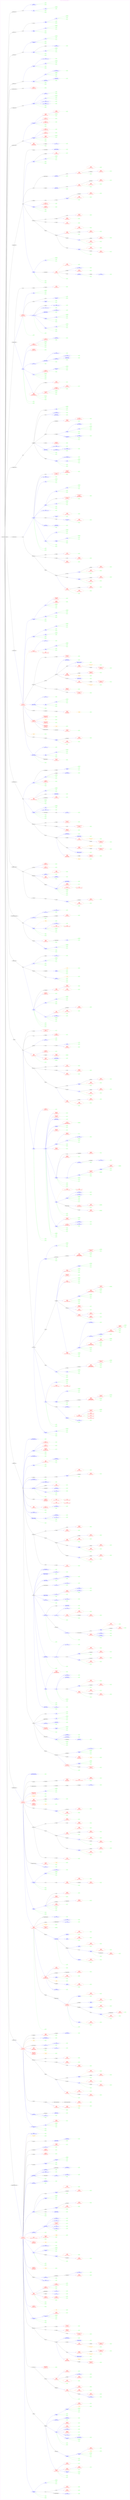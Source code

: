digraph Cloud_Computing_REST_API {
rankdir="LR";
subgraph cluster_0 {
label="VMware - VMware vRealize Automation 7 1.2"
color=violet
fontcolor=violet
subgraph cluster_1 {
label=""
color=white
fontcolor=white
node1 [label="https://vmware.provider.com", shape="ellipse", color="black", fontcolor="black"]
node1 -> node2 [color="black", fontcolor="black"]
subgraph cluster_2 {
label=""
color=white
fontcolor=white
node2 [label="/advanced-designer-service", shape="ellipse", color="black", fontcolor="black"]
node2 -> node3 [color="blue", fontcolor="blue"]
subgraph cluster_3 {
label=""
color=white
fontcolor=white
node3 [label="/api\n Singleton Resource\nbut\nMissing GET Method", shape="ellipse", color="red", fontcolor="red"]
node3 -> node4 [color="blue", fontcolor="blue"]
subgraph cluster_4 {
label=""
color=white
fontcolor=white
node4 [label="/valueDefinitions\n Collection", shape="ellipse", color="blue", fontcolor="blue"]
node4 -> node5 [color="green", fontcolor="green"]
subgraph cluster_5 {
label=""
color=white
fontcolor=white
node5 [label="POST", shape="box", color="green", fontcolor="green"]
}
node4 -> node6 [color="green", fontcolor="green"]
subgraph cluster_6 {
label=""
color=white
fontcolor=white
node6 [label="GET", shape="box", color="green", fontcolor="green"]
}
node4 -> node7 [color="black", fontcolor="black"]
subgraph cluster_7 {
label=""
color=white
fontcolor=white
node7 [label="/key", shape="ellipse", color="black", fontcolor="black"]
node7 -> node8 [color="black", fontcolor="black"]
subgraph cluster_8 {
label=""
color=white
fontcolor=white
node8 [label="/{valueDefinitionKey}", shape="ellipse", color="black", fontcolor="black"]
node8 -> node9 [color="blue", fontcolor="blue"]
subgraph cluster_9 {
label=""
color=white
fontcolor=white
node9 [label="/schema\n Read-Only SubResource", shape="ellipse", color="blue", fontcolor="blue"]
node9 -> node10 [color="green", fontcolor="green"]
subgraph cluster_10 {
label=""
color=white
fontcolor=white
node10 [label="GET", shape="box", color="green", fontcolor="green"]
}
}
}
node7 -> node11 [color="black", fontcolor="black"]
subgraph cluster_11 {
label=""
color=white
fontcolor=white
node11 [label="/{key}", shape="ellipse", color="black", fontcolor="black"]
node11 -> node12 [color="blue", fontcolor="blue"]
subgraph cluster_12 {
label=""
color=white
fontcolor=white
node12 [label="/values\n SubResource\nbut\nMissing GET Method", shape="ellipse", color="red", fontcolor="red"]
node12 -> node13 [color="green", fontcolor="green"]
subgraph cluster_13 {
label=""
color=white
fontcolor=white
node13 [label="POST", shape="box", color="green", fontcolor="green"]
}
}
node11 -> node14 [color="blue", fontcolor="blue"]
subgraph cluster_14 {
label=""
color=white
fontcolor=white
node14 [label="/value\n SubResource\nbut\nMissing GET Method", shape="ellipse", color="red", fontcolor="red"]
node14 -> node15 [color="green", fontcolor="green"]
subgraph cluster_15 {
label=""
color=white
fontcolor=white
node15 [label="POST", shape="box", color="green", fontcolor="green"]
}
}
}
}
node4 -> node16 [color="blue", fontcolor="blue"]
subgraph cluster_16 {
label=""
color=white
fontcolor=white
node16 [label="/{id}\n Resource", shape="ellipse", color="blue", fontcolor="blue"]
node16 -> node17 [color="green", fontcolor="green"]
subgraph cluster_17 {
label=""
color=white
fontcolor=white
node17 [label="PUT", shape="box", color="green", fontcolor="green"]
}
node16 -> node18 [color="green", fontcolor="green"]
subgraph cluster_18 {
label=""
color=white
fontcolor=white
node18 [label="GET", shape="box", color="green", fontcolor="green"]
}
node16 -> node19 [color="green", fontcolor="green"]
subgraph cluster_19 {
label=""
color=white
fontcolor=white
node19 [label="DELETE", shape="box", color="green", fontcolor="green"]
}
}
}
node3 -> node20 [color="black", fontcolor="black"]
subgraph cluster_20 {
label=""
color=white
fontcolor=white
node20 [label="/tenants", shape="ellipse", color="black", fontcolor="black"]
node20 -> node21 [color="black", fontcolor="black"]
subgraph cluster_21 {
label=""
color=white
fontcolor=white
node21 [label="/{tenantId}", shape="ellipse", color="black", fontcolor="black"]
node21 -> node22 [color="blue", fontcolor="blue"]
subgraph cluster_22 {
label=""
color=white
fontcolor=white
node22 [label="/configurations\n Collection\nbut\nMissing POST Method", shape="ellipse", color="red", fontcolor="red"]
node22 -> node23 [color="green", fontcolor="green"]
subgraph cluster_23 {
label=""
color=white
fontcolor=white
node23 [label="PUT", shape="box", color="green", fontcolor="green"]
}
node22 -> node24 [color="green", fontcolor="green"]
subgraph cluster_24 {
label=""
color=white
fontcolor=white
node24 [label="GET", shape="box", color="green", fontcolor="green"]
}
node22 -> node25 [color="blue", fontcolor="blue"]
subgraph cluster_25 {
label=""
color=white
fontcolor=white
node25 [label="/{configurationId}\n Resource", shape="ellipse", color="blue", fontcolor="blue"]
node25 -> node26 [color="green", fontcolor="green"]
subgraph cluster_26 {
label=""
color=white
fontcolor=white
node26 [label="GET", shape="box", color="green", fontcolor="green"]
}
node25 -> node27 [color="green", fontcolor="green"]
subgraph cluster_27 {
label=""
color=white
fontcolor=white
node27 [label="DELETE", shape="box", color="green", fontcolor="green"]
}
}
node22 -> node28 [color="blue", fontcolor="blue"]
subgraph cluster_28 {
label=""
color=white
fontcolor=white
node28 [label="/default\n SubResource\nbut\nMissing GET Method", shape="ellipse", color="red", fontcolor="red"]
node28 -> node29 [color="green", fontcolor="green"]
subgraph cluster_29 {
label=""
color=white
fontcolor=white
node29 [label="PUT", shape="box", color="green", fontcolor="green"]
}
node28 -> node30 [color="blue", fontcolor="blue"]
subgraph cluster_30 {
label=""
color=white
fontcolor=white
node30 [label="/status\n SubResource\nbut\nMissing GET Method", shape="ellipse", color="red", fontcolor="red"]
node30 -> node31 [color="green", fontcolor="green"]
subgraph cluster_31 {
label=""
color=white
fontcolor=white
node31 [label="PUT", shape="box", color="green", fontcolor="green"]
}
}
}
node22 -> node32 [color="blue", fontcolor="blue"]
subgraph cluster_32 {
label=""
color=white
fontcolor=white
node32 [label="/status\n SubResource\nbut\nMissing GET Method", shape="ellipse", color="red", fontcolor="red"]
node32 -> node33 [color="green", fontcolor="green"]
subgraph cluster_33 {
label=""
color=white
fontcolor=white
node33 [label="PUT", shape="box", color="green", fontcolor="green"]
}
}
}
node21 -> node34 [color="black", fontcolor="black"]
subgraph cluster_34 {
label=""
color=white
fontcolor=white
node34 [label="/event-broker", shape="ellipse", color="black", fontcolor="black"]
node34 -> node35 [color="blue", fontcolor="blue"]
subgraph cluster_35 {
label=""
color=white
fontcolor=white
node35 [label="/subscriptions\n Collection", shape="ellipse", color="blue", fontcolor="blue"]
node35 -> node36 [color="green", fontcolor="green"]
subgraph cluster_36 {
label=""
color=white
fontcolor=white
node36 [label="POST", shape="box", color="green", fontcolor="green"]
}
node35 -> node37 [color="green", fontcolor="green"]
subgraph cluster_37 {
label=""
color=white
fontcolor=white
node37 [label="GET", shape="box", color="green", fontcolor="green"]
}
node35 -> node38 [color="blue", fontcolor="blue"]
subgraph cluster_38 {
label=""
color=white
fontcolor=white
node38 [label="/{subscriptionId}\n Resource", shape="ellipse", color="blue", fontcolor="blue"]
node38 -> node39 [color="green", fontcolor="green"]
subgraph cluster_39 {
label=""
color=white
fontcolor=white
node39 [label="PUT", shape="box", color="green", fontcolor="green"]
}
node38 -> node40 [color="green", fontcolor="green"]
subgraph cluster_40 {
label=""
color=white
fontcolor=white
node40 [label="GET", shape="box", color="green", fontcolor="green"]
}
node38 -> node41 [color="green", fontcolor="green"]
subgraph cluster_41 {
label=""
color=white
fontcolor=white
node41 [label="DELETE", shape="box", color="green", fontcolor="green"]
}
node38 -> node42 [color="orange", fontcolor="orange"]
subgraph cluster_42 {
label=""
color=white
fontcolor=white
node42 [label="/clone\n Controller", shape="octagon", color="orange", fontcolor="orange"]
node42 -> node43 [color="green", fontcolor="green"]
subgraph cluster_43 {
label=""
color=white
fontcolor=white
node43 [label="POST", shape="box", color="green", fontcolor="green"]
}
}
node38 -> node44 [color="blue", fontcolor="blue"]
subgraph cluster_44 {
label=""
color=white
fontcolor=white
node44 [label="/status\n SubResource\nbut\nMissing GET Method", shape="ellipse", color="red", fontcolor="red"]
node44 -> node45 [color="green", fontcolor="green"]
subgraph cluster_45 {
label=""
color=white
fontcolor=white
node45 [label="PUT", shape="box", color="green", fontcolor="green"]
}
}
}
}
}
node21 -> node46 [color="blue", fontcolor="blue"]
subgraph cluster_46 {
label=""
color=white
fontcolor=white
node46 [label="/types\n Collection", shape="ellipse", color="blue", fontcolor="blue"]
node46 -> node47 [color="green", fontcolor="green"]
subgraph cluster_47 {
label=""
color=white
fontcolor=white
node47 [label="POST", shape="box", color="green", fontcolor="green"]
}
node46 -> node48 [color="green", fontcolor="green"]
subgraph cluster_48 {
label=""
color=white
fontcolor=white
node48 [label="GET", shape="box", color="green", fontcolor="green"]
}
node46 -> node49 [color="blue", fontcolor="blue"]
subgraph cluster_49 {
label=""
color=white
fontcolor=white
node49 [label="/{resourceTypeId}\n Resource", shape="ellipse", color="blue", fontcolor="blue"]
node49 -> node50 [color="green", fontcolor="green"]
subgraph cluster_50 {
label=""
color=white
fontcolor=white
node50 [label="GET", shape="box", color="green", fontcolor="green"]
}
node49 -> node51 [color="green", fontcolor="green"]
subgraph cluster_51 {
label=""
color=white
fontcolor=white
node51 [label="DELETE", shape="box", color="green", fontcolor="green"]
}
node49 -> node52 [color="blue", fontcolor="blue"]
subgraph cluster_52 {
label=""
color=white
fontcolor=white
node52 [label="/resourceCount\n Read-Only SubResource", shape="ellipse", color="blue", fontcolor="blue"]
node52 -> node53 [color="green", fontcolor="green"]
subgraph cluster_53 {
label=""
color=white
fontcolor=white
node53 [label="GET", shape="box", color="green", fontcolor="green"]
}
}
}
node46 -> node54 [color="blue", fontcolor="blue"]
subgraph cluster_54 {
label=""
color=white
fontcolor=white
node54 [label="/all\n Read-Only SubResource", shape="ellipse", color="blue", fontcolor="blue"]
node54 -> node55 [color="green", fontcolor="green"]
subgraph cluster_55 {
label=""
color=white
fontcolor=white
node55 [label="GET", shape="box", color="green", fontcolor="green"]
}
}
node46 -> node56 [color="blue", fontcolor="blue"]
subgraph cluster_56 {
label=""
color=white
fontcolor=white
node56 [label="/detailsForm\n SubResource\nbut\nMissing GET Method", shape="ellipse", color="red", fontcolor="red"]
node56 -> node57 [color="green", fontcolor="green"]
subgraph cluster_57 {
label=""
color=white
fontcolor=white
node57 [label="PUT", shape="box", color="green", fontcolor="green"]
}
}
node46 -> node58 [color="blue", fontcolor="blue"]
subgraph cluster_58 {
label=""
color=white
fontcolor=white
node58 [label="/external\n Read-Only SubResource", shape="ellipse", color="blue", fontcolor="blue"]
node58 -> node59 [color="green", fontcolor="green"]
subgraph cluster_59 {
label=""
color=white
fontcolor=white
node59 [label="GET", shape="box", color="green", fontcolor="green"]
}
}
node46 -> node60 [color="blue", fontcolor="blue"]
subgraph cluster_60 {
label=""
color=white
fontcolor=white
node60 [label="/fields\n SubResource\nbut\nMissing GET Method", shape="ellipse", color="red", fontcolor="red"]
node60 -> node61 [color="green", fontcolor="green"]
subgraph cluster_61 {
label=""
color=white
fontcolor=white
node61 [label="PUT", shape="box", color="green", fontcolor="green"]
}
}
node46 -> node62 [color="blue", fontcolor="blue"]
subgraph cluster_62 {
label=""
color=white
fontcolor=white
node62 [label="/parameters\n SubResource\nbut\nMissing GET Method", shape="ellipse", color="red", fontcolor="red"]
node62 -> node63 [color="green", fontcolor="green"]
subgraph cluster_63 {
label=""
color=white
fontcolor=white
node63 [label="PUT", shape="box", color="green", fontcolor="green"]
}
}
}
node21 -> node64 [color="blue", fontcolor="blue"]
subgraph cluster_64 {
label=""
color=white
fontcolor=white
node64 [label="/categories\n Read-Only Collection", shape="ellipse", color="blue", fontcolor="blue"]
node64 -> node65 [color="green", fontcolor="green"]
subgraph cluster_65 {
label=""
color=white
fontcolor=white
node65 [label="GET", shape="box", color="green", fontcolor="green"]
}
node64 -> node66 [color="blue", fontcolor="blue"]
subgraph cluster_66 {
label=""
color=white
fontcolor=white
node66 [label="/{categoryId}\n Read-Only Resource", shape="ellipse", color="blue", fontcolor="blue"]
node66 -> node67 [color="green", fontcolor="green"]
subgraph cluster_67 {
label=""
color=white
fontcolor=white
node67 [label="GET", shape="box", color="green", fontcolor="green"]
}
}
}
node21 -> node68 [color="blue", fontcolor="blue"]
subgraph cluster_68 {
label=""
color=white
fontcolor=white
node68 [label="/blueprints\n Collection", shape="ellipse", color="blue", fontcolor="blue"]
node68 -> node69 [color="green", fontcolor="green"]
subgraph cluster_69 {
label=""
color=white
fontcolor=white
node69 [label="POST", shape="box", color="green", fontcolor="green"]
}
node68 -> node70 [color="green", fontcolor="green"]
subgraph cluster_70 {
label=""
color=white
fontcolor=white
node70 [label="GET", shape="box", color="green", fontcolor="green"]
}
node68 -> node71 [color="blue", fontcolor="blue"]
subgraph cluster_71 {
label=""
color=white
fontcolor=white
node71 [label="/{blueprintId}\n Resource", shape="ellipse", color="blue", fontcolor="blue"]
node71 -> node72 [color="green", fontcolor="green"]
subgraph cluster_72 {
label=""
color=white
fontcolor=white
node72 [label="PUT", shape="box", color="green", fontcolor="green"]
}
node71 -> node73 [color="green", fontcolor="green"]
subgraph cluster_73 {
label=""
color=white
fontcolor=white
node73 [label="GET", shape="box", color="green", fontcolor="green"]
}
node71 -> node74 [color="green", fontcolor="green"]
subgraph cluster_74 {
label=""
color=white
fontcolor=white
node74 [label="DELETE", shape="box", color="green", fontcolor="green"]
}
node71 -> node75 [color="orange", fontcolor="orange"]
subgraph cluster_75 {
label=""
color=white
fontcolor=white
node75 [label="/clone\n Controller", shape="octagon", color="orange", fontcolor="orange"]
node75 -> node76 [color="green", fontcolor="green"]
subgraph cluster_76 {
label=""
color=white
fontcolor=white
node76 [label="POST", shape="box", color="green", fontcolor="green"]
}
}
node71 -> node77 [color="blue", fontcolor="blue"]
subgraph cluster_77 {
label=""
color=white
fontcolor=white
node77 [label="/status\n SubResource\nbut\nMissing GET Method", shape="ellipse", color="red", fontcolor="red"]
node77 -> node78 [color="green", fontcolor="green"]
subgraph cluster_78 {
label=""
color=white
fontcolor=white
node78 [label="PUT", shape="box", color="green", fontcolor="green"]
}
}
}
}
}
}
node3 -> node79 [color="black", fontcolor="black"]
subgraph cluster_79 {
label=""
color=white
fontcolor=white
node79 [label="/schema-service", shape="ellipse", color="black", fontcolor="black"]
node79 -> node80 [color="black", fontcolor="black"]
subgraph cluster_80 {
label=""
color=white
fontcolor=white
node80 [label="/{classId}", shape="ellipse", color="black", fontcolor="black"]
node80 -> node81 [color="black", fontcolor="black"]
subgraph cluster_81 {
label=""
color=white
fontcolor=white
node81 [label="/{typeFilter}", shape="ellipse", color="black", fontcolor="black"]
node81 -> node82 [color="blue", fontcolor="blue"]
subgraph cluster_82 {
label=""
color=white
fontcolor=white
node82 [label="/schema\n Collection\nbut\nSingular Collection", shape="ellipse", color="red", fontcolor="red"]
node82 -> node83 [color="green", fontcolor="green"]
subgraph cluster_83 {
label=""
color=white
fontcolor=white
node83 [label="GET", shape="box", color="green", fontcolor="green"]
}
node82 -> node84 [color="black", fontcolor="black"]
subgraph cluster_84 {
label=""
color=white
fontcolor=white
node84 [label="/{fieldId}", shape="ellipse", color="black", fontcolor="black"]
node84 -> node85 [color="blue", fontcolor="blue"]
subgraph cluster_85 {
label=""
color=white
fontcolor=white
node85 [label="/schema\n Read-Only SubResource", shape="ellipse", color="blue", fontcolor="blue"]
node85 -> node86 [color="green", fontcolor="green"]
subgraph cluster_86 {
label=""
color=white
fontcolor=white
node86 [label="GET", shape="box", color="green", fontcolor="green"]
}
}
node84 -> node87 [color="blue", fontcolor="blue"]
subgraph cluster_87 {
label=""
color=white
fontcolor=white
node87 [label="/values\n SubResource\nbut\nMissing GET Method", shape="ellipse", color="red", fontcolor="red"]
node87 -> node88 [color="green", fontcolor="green"]
subgraph cluster_88 {
label=""
color=white
fontcolor=white
node88 [label="POST", shape="box", color="green", fontcolor="green"]
}
}
}
node82 -> node89 [color="orange", fontcolor="orange"]
subgraph cluster_89 {
label=""
color=white
fontcolor=white
node89 [label="/update\n Controller\nbut\nUpdate Verb Controller", shape="octagon", color="red", fontcolor="red"]
node89 -> node90 [color="green", fontcolor="green"]
subgraph cluster_90 {
label=""
color=white
fontcolor=white
node90 [label="POST", shape="box", color="green", fontcolor="green"]
}
}
node82 -> node91 [color="blue", fontcolor="blue"]
subgraph cluster_91 {
label=""
color=white
fontcolor=white
node91 [label="/values\n SubResource\nbut\nMissing GET Method", shape="ellipse", color="red", fontcolor="red"]
node91 -> node92 [color="green", fontcolor="green"]
subgraph cluster_92 {
label=""
color=white
fontcolor=white
node92 [label="POST", shape="box", color="green", fontcolor="green"]
}
}
}
}
node80 -> node93 [color="blue", fontcolor="blue"]
subgraph cluster_93 {
label=""
color=white
fontcolor=white
node93 [label="/schema\n Collection\nbut\nSingular Collection", shape="ellipse", color="red", fontcolor="red"]
node93 -> node94 [color="green", fontcolor="green"]
subgraph cluster_94 {
label=""
color=white
fontcolor=white
node94 [label="GET", shape="box", color="green", fontcolor="green"]
}
node93 -> node95 [color="orange", fontcolor="orange"]
subgraph cluster_95 {
label=""
color=white
fontcolor=white
node95 [label="/update\n Controller\nbut\nUpdate Verb Controller", shape="octagon", color="red", fontcolor="red"]
node95 -> node96 [color="green", fontcolor="green"]
subgraph cluster_96 {
label=""
color=white
fontcolor=white
node96 [label="POST", shape="box", color="green", fontcolor="green"]
}
}
node93 -> node97 [color="black", fontcolor="black"]
subgraph cluster_97 {
label=""
color=white
fontcolor=white
node97 [label="/{fieldId}", shape="ellipse", color="black", fontcolor="black"]
node97 -> node98 [color="blue", fontcolor="blue"]
subgraph cluster_98 {
label=""
color=white
fontcolor=white
node98 [label="/values\n SubResource\nbut\nMissing GET Method", shape="ellipse", color="red", fontcolor="red"]
node98 -> node99 [color="green", fontcolor="green"]
subgraph cluster_99 {
label=""
color=white
fontcolor=white
node99 [label="POST", shape="box", color="green", fontcolor="green"]
}
}
node97 -> node100 [color="blue", fontcolor="blue"]
subgraph cluster_100 {
label=""
color=white
fontcolor=white
node100 [label="/schema\n Read-Only SubResource", shape="ellipse", color="blue", fontcolor="blue"]
node100 -> node101 [color="green", fontcolor="green"]
subgraph cluster_101 {
label=""
color=white
fontcolor=white
node101 [label="GET", shape="box", color="green", fontcolor="green"]
}
}
}
node93 -> node102 [color="blue", fontcolor="blue"]
subgraph cluster_102 {
label=""
color=white
fontcolor=white
node102 [label="/values\n SubResource\nbut\nMissing GET Method", shape="ellipse", color="red", fontcolor="red"]
node102 -> node103 [color="green", fontcolor="green"]
subgraph cluster_103 {
label=""
color=white
fontcolor=white
node103 [label="POST", shape="box", color="green", fontcolor="green"]
}
}
}
}
node79 -> node104 [color="blue", fontcolor="blue"]
subgraph cluster_104 {
label=""
color=white
fontcolor=white
node104 [label="/extendedSchema\n Singleton Resource\nbut\nMissing GET Method", shape="ellipse", color="red", fontcolor="red"]
node104 -> node105 [color="green", fontcolor="green"]
subgraph cluster_105 {
label=""
color=white
fontcolor=white
node105 [label="POST", shape="box", color="green", fontcolor="green"]
}
}
}
node3 -> node106 [color="black", fontcolor="black"]
subgraph cluster_106 {
label=""
color=white
fontcolor=white
node106 [label="/data-service", shape="ellipse", color="black", fontcolor="black"]
node106 -> node107 [color="black", fontcolor="black"]
subgraph cluster_107 {
label=""
color=white
fontcolor=white
node107 [label="/schema", shape="ellipse", color="black", fontcolor="black"]
node107 -> node108 [color="black", fontcolor="black"]
subgraph cluster_108 {
label=""
color=white
fontcolor=white
node108 [label="/{classId}", shape="ellipse", color="black", fontcolor="black"]
node108 -> node109 [color="blue", fontcolor="blue"]
subgraph cluster_109 {
label=""
color=white
fontcolor=white
node109 [label="/default\n Collection\nbut\nSingular Collection\nMissing GET Method", shape="ellipse", color="red", fontcolor="red"]
node109 -> node110 [color="black", fontcolor="black"]
subgraph cluster_110 {
label=""
color=white
fontcolor=white
node110 [label="/{fieldId}", shape="ellipse", color="black", fontcolor="black"]
node110 -> node111 [color="blue", fontcolor="blue"]
subgraph cluster_111 {
label=""
color=white
fontcolor=white
node111 [label="/values{arg0}{arg1}\n SubResource\nbut\nMissing GET Method", shape="ellipse", color="red", fontcolor="red"]
node111 -> node112 [color="green", fontcolor="green"]
subgraph cluster_112 {
label=""
color=white
fontcolor=white
node112 [label="POST", shape="box", color="green", fontcolor="green"]
}
}
}
node109 -> node113 [color="orange", fontcolor="orange"]
subgraph cluster_113 {
label=""
color=white
fontcolor=white
node113 [label="/update{arg0}\n Controller", shape="octagon", color="orange", fontcolor="orange"]
node113 -> node114 [color="green", fontcolor="green"]
subgraph cluster_114 {
label=""
color=white
fontcolor=white
node114 [label="POST", shape="box", color="green", fontcolor="green"]
}
}
}
node108 -> node115 [color="black", fontcolor="black"]
subgraph cluster_115 {
label=""
color=white
fontcolor=white
node115 [label="/types", shape="ellipse", color="black", fontcolor="black"]
node115 -> node116 [color="blue", fontcolor="blue"]
subgraph cluster_116 {
label=""
color=white
fontcolor=white
node116 [label="/{typeFilter}{arg0}{arg1}\n Read-Only Resource", shape="ellipse", color="blue", fontcolor="blue"]
node116 -> node117 [color="green", fontcolor="green"]
subgraph cluster_117 {
label=""
color=white
fontcolor=white
node117 [label="GET", shape="box", color="green", fontcolor="green"]
}
}
node115 -> node118 [color="blue", fontcolor="blue"]
subgraph cluster_118 {
label=""
color=white
fontcolor=white
node118 [label="/{typeFilter}\n Resource\nbut\nMissing GET Method", shape="ellipse", color="red", fontcolor="red"]
node118 -> node119 [color="orange", fontcolor="orange"]
subgraph cluster_119 {
label=""
color=white
fontcolor=white
node119 [label="/update{arg0}{arg1}\n Controller", shape="octagon", color="orange", fontcolor="orange"]
node119 -> node120 [color="green", fontcolor="green"]
subgraph cluster_120 {
label=""
color=white
fontcolor=white
node120 [label="POST", shape="box", color="green", fontcolor="green"]
}
}
node118 -> node121 [color="black", fontcolor="black"]
subgraph cluster_121 {
label=""
color=white
fontcolor=white
node121 [label="/{fieldId}", shape="ellipse", color="black", fontcolor="black"]
node121 -> node122 [color="blue", fontcolor="blue"]
subgraph cluster_122 {
label=""
color=white
fontcolor=white
node122 [label="/values{arg0}{arg1}{arg2}\n SubResource\nbut\nMissing GET Method", shape="ellipse", color="red", fontcolor="red"]
node122 -> node123 [color="green", fontcolor="green"]
subgraph cluster_123 {
label=""
color=white
fontcolor=white
node123 [label="POST", shape="box", color="green", fontcolor="green"]
}
}
}
}
}
node108 -> node124 [color="black", fontcolor="black"]
subgraph cluster_124 {
label=""
color=white
fontcolor=white
node124 [label="/instances", shape="ellipse", color="black", fontcolor="black"]
node124 -> node125 [color="blue", fontcolor="blue"]
subgraph cluster_125 {
label=""
color=white
fontcolor=white
node125 [label="/{id}\n Resource\nbut\nMissing GET Method", shape="ellipse", color="red", fontcolor="red"]
node125 -> node126 [color="orange", fontcolor="orange"]
subgraph cluster_126 {
label=""
color=white
fontcolor=white
node126 [label="/update{arg0}{arg1}\n Controller", shape="octagon", color="orange", fontcolor="orange"]
node126 -> node127 [color="green", fontcolor="green"]
subgraph cluster_127 {
label=""
color=white
fontcolor=white
node127 [label="POST", shape="box", color="green", fontcolor="green"]
}
}
node125 -> node128 [color="black", fontcolor="black"]
subgraph cluster_128 {
label=""
color=white
fontcolor=white
node128 [label="/{fieldId}", shape="ellipse", color="black", fontcolor="black"]
node128 -> node129 [color="blue", fontcolor="blue"]
subgraph cluster_129 {
label=""
color=white
fontcolor=white
node129 [label="/values{arg0}{arg1}{arg2}\n SubResource\nbut\nMissing GET Method", shape="ellipse", color="red", fontcolor="red"]
node129 -> node130 [color="green", fontcolor="green"]
subgraph cluster_130 {
label=""
color=white
fontcolor=white
node130 [label="POST", shape="box", color="green", fontcolor="green"]
}
}
}
}
node124 -> node131 [color="blue", fontcolor="blue"]
subgraph cluster_131 {
label=""
color=white
fontcolor=white
node131 [label="/{id}{arg0}{arg1}\n Read-Only Resource", shape="ellipse", color="blue", fontcolor="blue"]
node131 -> node132 [color="green", fontcolor="green"]
subgraph cluster_132 {
label=""
color=white
fontcolor=white
node132 [label="GET", shape="box", color="green", fontcolor="green"]
}
}
}
node108 -> node133 [color="blue", fontcolor="blue"]
subgraph cluster_133 {
label=""
color=white
fontcolor=white
node133 [label="/default{arg0}\n Read-Only SubResource", shape="ellipse", color="blue", fontcolor="blue"]
node133 -> node134 [color="green", fontcolor="green"]
subgraph cluster_134 {
label=""
color=white
fontcolor=white
node134 [label="GET", shape="box", color="green", fontcolor="green"]
}
}
}
}
node106 -> node135 [color="black", fontcolor="black"]
subgraph cluster_135 {
label=""
color=white
fontcolor=white
node135 [label="/list", shape="ellipse", color="black", fontcolor="black"]
node135 -> node136 [color="black", fontcolor="black"]
subgraph cluster_136 {
label=""
color=white
fontcolor=white
node136 [label="/{classId}", shape="ellipse", color="black", fontcolor="black"]
node136 -> node137 [color="black", fontcolor="black"]
subgraph cluster_137 {
label=""
color=white
fontcolor=white
node137 [label="/types", shape="ellipse", color="black", fontcolor="black"]
node137 -> node138 [color="blue", fontcolor="blue"]
subgraph cluster_138 {
label=""
color=white
fontcolor=white
node138 [label="/{typeFilter}{arg0}{arg1}\n Resource\nbut\nMissing GET Method", shape="ellipse", color="red", fontcolor="red"]
node138 -> node139 [color="green", fontcolor="green"]
subgraph cluster_139 {
label=""
color=white
fontcolor=white
node139 [label="POST", shape="box", color="green", fontcolor="green"]
}
}
}
node136 -> node140 [color="blue", fontcolor="blue"]
subgraph cluster_140 {
label=""
color=white
fontcolor=white
node140 [label="/default{arg0}\n SubResource\nbut\nMissing GET Method", shape="ellipse", color="red", fontcolor="red"]
node140 -> node141 [color="green", fontcolor="green"]
subgraph cluster_141 {
label=""
color=white
fontcolor=white
node141 [label="POST", shape="box", color="green", fontcolor="green"]
}
}
}
}
node106 -> node142 [color="black", fontcolor="black"]
subgraph cluster_142 {
label=""
color=white
fontcolor=white
node142 [label="/data", shape="ellipse", color="black", fontcolor="black"]
node142 -> node143 [color="black", fontcolor="black"]
subgraph cluster_143 {
label=""
color=white
fontcolor=white
node143 [label="/{classId}", shape="ellipse", color="black", fontcolor="black"]
node143 -> node144 [color="blue", fontcolor="blue"]
subgraph cluster_144 {
label=""
color=white
fontcolor=white
node144 [label="/{id}{arg0}{arg1}\n Resource\nbut\nMissing GET Method", shape="ellipse", color="red", fontcolor="red"]
node144 -> node145 [color="green", fontcolor="green"]
subgraph cluster_145 {
label=""
color=white
fontcolor=white
node145 [label="POST", shape="box", color="green", fontcolor="green"]
}
}
}
}
}
node3 -> node146 [color="blue", fontcolor="blue"]
subgraph cluster_146 {
label=""
color=white
fontcolor=white
node146 [label="/resourceOperations\n Collection", shape="ellipse", color="blue", fontcolor="blue"]
node146 -> node147 [color="green", fontcolor="green"]
subgraph cluster_147 {
label=""
color=white
fontcolor=white
node147 [label="POST", shape="box", color="green", fontcolor="green"]
}
node146 -> node148 [color="green", fontcolor="green"]
subgraph cluster_148 {
label=""
color=white
fontcolor=white
node148 [label="GET", shape="box", color="green", fontcolor="green"]
}
node146 -> node149 [color="blue", fontcolor="blue"]
subgraph cluster_149 {
label=""
color=white
fontcolor=white
node149 [label="/{resourceOperationId}\n Resource", shape="ellipse", color="blue", fontcolor="blue"]
node149 -> node150 [color="green", fontcolor="green"]
subgraph cluster_150 {
label=""
color=white
fontcolor=white
node150 [label="PUT", shape="box", color="green", fontcolor="green"]
}
node149 -> node151 [color="green", fontcolor="green"]
subgraph cluster_151 {
label=""
color=white
fontcolor=white
node151 [label="GET", shape="box", color="green", fontcolor="green"]
}
node149 -> node152 [color="green", fontcolor="green"]
subgraph cluster_152 {
label=""
color=white
fontcolor=white
node152 [label="DELETE", shape="box", color="green", fontcolor="green"]
}
node149 -> node153 [color="blue", fontcolor="blue"]
subgraph cluster_153 {
label=""
color=white
fontcolor=white
node153 [label="/status\n SubResource\nbut\nMissing GET Method", shape="ellipse", color="red", fontcolor="red"]
node153 -> node154 [color="green", fontcolor="green"]
subgraph cluster_154 {
label=""
color=white
fontcolor=white
node154 [label="PUT", shape="box", color="green", fontcolor="green"]
}
}
node149 -> node155 [color="orange", fontcolor="orange"]
subgraph cluster_155 {
label=""
color=white
fontcolor=white
node155 [label="/clone\n Controller", shape="octagon", color="orange", fontcolor="orange"]
node155 -> node156 [color="green", fontcolor="green"]
subgraph cluster_156 {
label=""
color=white
fontcolor=white
node156 [label="POST", shape="box", color="green", fontcolor="green"]
}
}
}
}
node3 -> node157 [color="blue", fontcolor="blue"]
subgraph cluster_157 {
label=""
color=white
fontcolor=white
node157 [label="/workitems\n Singleton Resource\nbut\nMissing GET Method", shape="ellipse", color="red", fontcolor="red"]
node157 -> node158 [color="green", fontcolor="green"]
subgraph cluster_158 {
label=""
color=white
fontcolor=white
node158 [label="POST", shape="box", color="green", fontcolor="green"]
}
}
node3 -> node159 [color="blue", fontcolor="blue"]
subgraph cluster_159 {
label=""
color=white
fontcolor=white
node159 [label="/content\n Collection\nbut\nSingular Collection", shape="ellipse", color="red", fontcolor="red"]
node159 -> node160 [color="green", fontcolor="green"]
subgraph cluster_160 {
label=""
color=white
fontcolor=white
node160 [label="POST", shape="box", color="green", fontcolor="green"]
}
node159 -> node161 [color="green", fontcolor="green"]
subgraph cluster_161 {
label=""
color=white
fontcolor=white
node161 [label="GET", shape="box", color="green", fontcolor="green"]
}
node159 -> node162 [color="blue", fontcolor="blue"]
subgraph cluster_162 {
label=""
color=white
fontcolor=white
node162 [label="/validation\n Singleton Resource\nbut\nMissing GET Method", shape="ellipse", color="red", fontcolor="red"]
node162 -> node163 [color="green", fontcolor="green"]
subgraph cluster_163 {
label=""
color=white
fontcolor=white
node163 [label="POST", shape="box", color="green", fontcolor="green"]
}
node162 -> node164 [color="blue", fontcolor="blue"]
subgraph cluster_164 {
label=""
color=white
fontcolor=white
node164 [label="/bundles\n Singleton Resource\nbut\nMissing GET Method", shape="ellipse", color="red", fontcolor="red"]
node164 -> node165 [color="green", fontcolor="green"]
subgraph cluster_165 {
label=""
color=white
fontcolor=white
node165 [label="PUT", shape="box", color="green", fontcolor="green"]
}
node164 -> node166 [color="green", fontcolor="green"]
subgraph cluster_166 {
label=""
color=white
fontcolor=white
node166 [label="POST", shape="box", color="green", fontcolor="green"]
}
}
}
node159 -> node167 [color="black", fontcolor="black"]
subgraph cluster_167 {
label=""
color=white
fontcolor=white
node167 [label="/{classId}", shape="ellipse", color="black", fontcolor="black"]
node167 -> node168 [color="blue", fontcolor="blue"]
subgraph cluster_168 {
label=""
color=white
fontcolor=white
node168 [label="/{id}\n Read-Only Resource", shape="ellipse", color="blue", fontcolor="blue"]
node168 -> node169 [color="green", fontcolor="green"]
subgraph cluster_169 {
label=""
color=white
fontcolor=white
node169 [label="GET", shape="box", color="green", fontcolor="green"]
}
}
}
node159 -> node170 [color="black", fontcolor="black"]
subgraph cluster_170 {
label=""
color=white
fontcolor=white
node170 [label="/xaasBundleType", shape="ellipse", color="black", fontcolor="black"]
node170 -> node171 [color="blue", fontcolor="blue"]
subgraph cluster_171 {
label=""
color=white
fontcolor=white
node171 [label="/{id}\n Read-Only Resource", shape="ellipse", color="blue", fontcolor="blue"]
node171 -> node172 [color="green", fontcolor="green"]
subgraph cluster_172 {
label=""
color=white
fontcolor=white
node172 [label="GET", shape="box", color="green", fontcolor="green"]
}
}
}
node159 -> node173 [color="blue", fontcolor="blue"]
subgraph cluster_173 {
label=""
color=white
fontcolor=white
node173 [label="/bundles\n Singleton Resource\nbut\nMissing GET Method", shape="ellipse", color="red", fontcolor="red"]
node173 -> node174 [color="green", fontcolor="green"]
subgraph cluster_174 {
label=""
color=white
fontcolor=white
node174 [label="PUT", shape="box", color="green", fontcolor="green"]
}
node173 -> node175 [color="green", fontcolor="green"]
subgraph cluster_175 {
label=""
color=white
fontcolor=white
node175 [label="POST", shape="box", color="green", fontcolor="green"]
}
node173 -> node176 [color="blue", fontcolor="blue"]
subgraph cluster_176 {
label=""
color=white
fontcolor=white
node176 [label="/filters\n Singleton Resource\nbut\nMissing GET Method", shape="ellipse", color="red", fontcolor="red"]
node176 -> node177 [color="green", fontcolor="green"]
subgraph cluster_177 {
label=""
color=white
fontcolor=white
node177 [label="PUT", shape="box", color="green", fontcolor="green"]
}
node176 -> node178 [color="green", fontcolor="green"]
subgraph cluster_178 {
label=""
color=white
fontcolor=white
node178 [label="POST", shape="box", color="green", fontcolor="green"]
}
}
}
}
node3 -> node179 [color="black", fontcolor="black"]
subgraph cluster_179 {
label=""
color=white
fontcolor=white
node179 [label="/inventory", shape="ellipse", color="black", fontcolor="black"]
node179 -> node180 [color="blue", fontcolor="blue"]
subgraph cluster_180 {
label=""
color=white
fontcolor=white
node180 [label="/types\n Read-Only Singleton Resource", shape="ellipse", color="blue", fontcolor="blue"]
node180 -> node181 [color="green", fontcolor="green"]
subgraph cluster_181 {
label=""
color=white
fontcolor=white
node181 [label="GET", shape="box", color="green", fontcolor="green"]
}
}
node179 -> node182 [color="blue", fontcolor="blue"]
subgraph cluster_182 {
label=""
color=white
fontcolor=white
node182 [label="/plugins\n Read-Only Collection", shape="ellipse", color="blue", fontcolor="blue"]
node182 -> node183 [color="green", fontcolor="green"]
subgraph cluster_183 {
label=""
color=white
fontcolor=white
node183 [label="GET", shape="box", color="green", fontcolor="green"]
}
node182 -> node184 [color="black", fontcolor="black"]
subgraph cluster_184 {
label=""
color=white
fontcolor=white
node184 [label="/{pluginName}", shape="ellipse", color="black", fontcolor="black"]
node184 -> node185 [color="black", fontcolor="black"]
subgraph cluster_185 {
label=""
color=white
fontcolor=white
node185 [label="/{pluginType}", shape="ellipse", color="black", fontcolor="black"]
node185 -> node186 [color="blue", fontcolor="blue"]
subgraph cluster_186 {
label=""
color=white
fontcolor=white
node186 [label="/values\n SubResource\nbut\nMissing GET Method", shape="ellipse", color="red", fontcolor="red"]
node186 -> node187 [color="green", fontcolor="green"]
subgraph cluster_187 {
label=""
color=white
fontcolor=white
node187 [label="POST", shape="box", color="green", fontcolor="green"]
}
}
node185 -> node188 [color="blue", fontcolor="blue"]
subgraph cluster_188 {
label=""
color=white
fontcolor=white
node188 [label="/schema\n Read-Only SubResource", shape="ellipse", color="blue", fontcolor="blue"]
node188 -> node189 [color="green", fontcolor="green"]
subgraph cluster_189 {
label=""
color=white
fontcolor=white
node189 [label="GET", shape="box", color="green", fontcolor="green"]
}
}
}
}
}
}
node3 -> node190 [color="blue", fontcolor="blue"]
subgraph cluster_190 {
label=""
color=white
fontcolor=white
node190 [label="/composition\n Singleton Resource\nbut\nMissing GET Method\nOnly Controllers", shape="ellipse", color="red", fontcolor="red"]
node190 -> node191 [color="orange", fontcolor="orange"]
subgraph cluster_191 {
label=""
color=white
fontcolor=white
node191 [label="/requests\n Controller", shape="octagon", color="orange", fontcolor="orange"]
node191 -> node192 [color="green", fontcolor="green"]
subgraph cluster_192 {
label=""
color=white
fontcolor=white
node192 [label="POST", shape="box", color="green", fontcolor="green"]
}
}
}
node3 -> node193 [color="blue", fontcolor="blue"]
subgraph cluster_193 {
label=""
color=white
fontcolor=white
node193 [label="/forms\n Collection", shape="ellipse", color="blue", fontcolor="blue"]
node193 -> node194 [color="green", fontcolor="green"]
subgraph cluster_194 {
label=""
color=white
fontcolor=white
node194 [label="POST", shape="box", color="green", fontcolor="green"]
}
node193 -> node195 [color="green", fontcolor="green"]
subgraph cluster_195 {
label=""
color=white
fontcolor=white
node195 [label="GET", shape="box", color="green", fontcolor="green"]
}
node193 -> node196 [color="black", fontcolor="black"]
subgraph cluster_196 {
label=""
color=white
fontcolor=white
node196 [label="/{formId}", shape="ellipse", color="black", fontcolor="black"]
node196 -> node197 [color="blue", fontcolor="blue"]
subgraph cluster_197 {
label=""
color=white
fontcolor=white
node197 [label="/{bindingId}\n Resource", shape="ellipse", color="blue", fontcolor="blue"]
node197 -> node198 [color="green", fontcolor="green"]
subgraph cluster_198 {
label=""
color=white
fontcolor=white
node198 [label="GET", shape="box", color="green", fontcolor="green"]
}
node197 -> node199 [color="black", fontcolor="black"]
subgraph cluster_199 {
label=""
color=white
fontcolor=white
node199 [label="/{elementId}", shape="ellipse", color="black", fontcolor="black"]
node199 -> node200 [color="blue", fontcolor="blue"]
subgraph cluster_200 {
label=""
color=white
fontcolor=white
node200 [label="/values\n SubResource\nbut\nMissing GET Method", shape="ellipse", color="red", fontcolor="red"]
node200 -> node201 [color="green", fontcolor="green"]
subgraph cluster_201 {
label=""
color=white
fontcolor=white
node201 [label="POST", shape="box", color="green", fontcolor="green"]
}
}
}
node197 -> node202 [color="orange", fontcolor="orange"]
subgraph cluster_202 {
label=""
color=white
fontcolor=white
node202 [label="/update\n Controller\nbut\nUpdate Verb Controller", shape="octagon", color="red", fontcolor="red"]
node202 -> node203 [color="green", fontcolor="green"]
subgraph cluster_203 {
label=""
color=white
fontcolor=white
node203 [label="POST", shape="box", color="green", fontcolor="green"]
}
}
}
}
node193 -> node204 [color="blue", fontcolor="blue"]
subgraph cluster_204 {
label=""
color=white
fontcolor=white
node204 [label="/{genericFormId}\n Resource", shape="ellipse", color="blue", fontcolor="blue"]
node204 -> node205 [color="green", fontcolor="green"]
subgraph cluster_205 {
label=""
color=white
fontcolor=white
node205 [label="PUT", shape="box", color="green", fontcolor="green"]
}
node204 -> node206 [color="green", fontcolor="green"]
subgraph cluster_206 {
label=""
color=white
fontcolor=white
node206 [label="GET", shape="box", color="green", fontcolor="green"]
}
node204 -> node207 [color="green", fontcolor="green"]
subgraph cluster_207 {
label=""
color=white
fontcolor=white
node207 [label="DELETE", shape="box", color="green", fontcolor="green"]
}
}
node193 -> node208 [color="blue", fontcolor="blue"]
subgraph cluster_208 {
label=""
color=white
fontcolor=white
node208 [label="/scenarios\n Read-Only Singleton Resource", shape="ellipse", color="blue", fontcolor="blue"]
node208 -> node209 [color="green", fontcolor="green"]
subgraph cluster_209 {
label=""
color=white
fontcolor=white
node209 [label="GET", shape="box", color="green", fontcolor="green"]
}
}
}
node3 -> node210 [color="blue", fontcolor="blue"]
subgraph cluster_210 {
label=""
color=white
fontcolor=white
node210 [label="/vco\n Singleton Resource\nbut\nMissing GET Method\nOnly Controllers", shape="ellipse", color="red", fontcolor="red"]
node210 -> node211 [color="orange", fontcolor="orange"]
subgraph cluster_211 {
label=""
color=white
fontcolor=white
node211 [label="/import\n Controller", shape="octagon", color="orange", fontcolor="orange"]
node211 -> node212 [color="green", fontcolor="green"]
subgraph cluster_212 {
label=""
color=white
fontcolor=white
node212 [label="POST", shape="box", color="green", fontcolor="green"]
}
}
}
node3 -> node213 [color="orange", fontcolor="orange"]
subgraph cluster_213 {
label=""
color=white
fontcolor=white
node213 [label="/requests\nbut\nUntagged Resources and Controllers", shape="octagon", color="red", fontcolor="red"]
node213 -> node214 [color="green", fontcolor="green"]
subgraph cluster_214 {
label=""
color=white
fontcolor=white
node214 [label="POST", shape="box", color="green", fontcolor="green"]
}
node213 -> node215 [color="blue", fontcolor="blue"]
subgraph cluster_215 {
label=""
color=white
fontcolor=white
node215 [label="/{requestId}\n Resource\nbut\nMissing DELETE Method", shape="ellipse", color="red", fontcolor="red"]
node215 -> node216 [color="green", fontcolor="green"]
subgraph cluster_216 {
label=""
color=white
fontcolor=white
node216 [label="GET", shape="box", color="green", fontcolor="green"]
}
node215 -> node217 [color="orange", fontcolor="orange"]
subgraph cluster_217 {
label=""
color=white
fontcolor=white
node217 [label="/rollback\n Controller", shape="octagon", color="orange", fontcolor="orange"]
node217 -> node218 [color="green", fontcolor="green"]
subgraph cluster_218 {
label=""
color=white
fontcolor=white
node218 [label="POST", shape="box", color="green", fontcolor="green"]
}
}
}
}
node3 -> node219 [color="blue", fontcolor="blue"]
subgraph cluster_219 {
label=""
color=white
fontcolor=white
node219 [label="/workflows\n Read-Only Collection", shape="ellipse", color="blue", fontcolor="blue"]
node219 -> node220 [color="green", fontcolor="green"]
subgraph cluster_220 {
label=""
color=white
fontcolor=white
node220 [label="GET", shape="box", color="green", fontcolor="green"]
}
node219 -> node221 [color="blue", fontcolor="blue"]
subgraph cluster_221 {
label=""
color=white
fontcolor=white
node221 [label="/{workflowId}\n Read-Only Resource", shape="ellipse", color="blue", fontcolor="blue"]
node221 -> node222 [color="green", fontcolor="green"]
subgraph cluster_222 {
label=""
color=white
fontcolor=white
node222 [label="GET", shape="box", color="green", fontcolor="green"]
}
node221 -> node223 [color="blue", fontcolor="blue"]
subgraph cluster_223 {
label=""
color=white
fontcolor=white
node223 [label="/outputs\n Read-Only SubResource", shape="ellipse", color="blue", fontcolor="blue"]
node223 -> node224 [color="green", fontcolor="green"]
subgraph cluster_224 {
label=""
color=white
fontcolor=white
node224 [label="GET", shape="box", color="green", fontcolor="green"]
}
}
node221 -> node225 [color="blue", fontcolor="blue"]
subgraph cluster_225 {
label=""
color=white
fontcolor=white
node225 [label="/fields\n Read-Only SubResource", shape="ellipse", color="blue", fontcolor="blue"]
node225 -> node226 [color="green", fontcolor="green"]
subgraph cluster_226 {
label=""
color=white
fontcolor=white
node226 [label="GET", shape="box", color="green", fontcolor="green"]
}
}
node221 -> node227 [color="blue", fontcolor="blue"]
subgraph cluster_227 {
label=""
color=white
fontcolor=white
node227 [label="/resourceOperation\n SubResource\nbut\nMissing GET Method", shape="ellipse", color="red", fontcolor="red"]
node227 -> node228 [color="green", fontcolor="green"]
subgraph cluster_228 {
label=""
color=white
fontcolor=white
node228 [label="PUT", shape="box", color="green", fontcolor="green"]
}
}
node221 -> node229 [color="blue", fontcolor="blue"]
subgraph cluster_229 {
label=""
color=white
fontcolor=white
node229 [label="/form\n Read-Only SubResource", shape="ellipse", color="blue", fontcolor="blue"]
node229 -> node230 [color="green", fontcolor="green"]
subgraph cluster_230 {
label=""
color=white
fontcolor=white
node230 [label="GET", shape="box", color="green", fontcolor="green"]
}
}
node221 -> node231 [color="blue", fontcolor="blue"]
subgraph cluster_231 {
label=""
color=white
fontcolor=white
node231 [label="/blueprint\n Read-Only SubResource", shape="ellipse", color="blue", fontcolor="blue"]
node231 -> node232 [color="green", fontcolor="green"]
subgraph cluster_232 {
label=""
color=white
fontcolor=white
node232 [label="GET", shape="box", color="green", fontcolor="green"]
}
}
}
}
node3 -> node233 [color="blue", fontcolor="blue"]
subgraph cluster_233 {
label=""
color=white
fontcolor=white
node233 [label="/endpoints\n Collection", shape="ellipse", color="blue", fontcolor="blue"]
node233 -> node234 [color="green", fontcolor="green"]
subgraph cluster_234 {
label=""
color=white
fontcolor=white
node234 [label="POST", shape="box", color="green", fontcolor="green"]
}
node233 -> node235 [color="green", fontcolor="green"]
subgraph cluster_235 {
label=""
color=white
fontcolor=white
node235 [label="GET", shape="box", color="green", fontcolor="green"]
}
node233 -> node236 [color="black", fontcolor="black"]
subgraph cluster_236 {
label=""
color=white
fontcolor=white
node236 [label="/types", shape="ellipse", color="black", fontcolor="black"]
node236 -> node237 [color="blue", fontcolor="blue"]
subgraph cluster_237 {
label=""
color=white
fontcolor=white
node237 [label="/{operationType}\n Read-Only Resource", shape="ellipse", color="blue", fontcolor="blue"]
node237 -> node238 [color="green", fontcolor="green"]
subgraph cluster_238 {
label=""
color=white
fontcolor=white
node238 [label="GET", shape="box", color="green", fontcolor="green"]
}
}
}
node233 -> node239 [color="black", fontcolor="black"]
subgraph cluster_239 {
label=""
color=white
fontcolor=white
node239 [label="/update", shape="ellipse", color="black", fontcolor="black"]
node239 -> node240 [color="blue", fontcolor="blue"]
subgraph cluster_240 {
label=""
color=white
fontcolor=white
node240 [label="/{endpointId}\n Resource", shape="ellipse", color="blue", fontcolor="blue"]
node240 -> node241 [color="green", fontcolor="green"]
subgraph cluster_241 {
label=""
color=white
fontcolor=white
node241 [label="GET", shape="box", color="green", fontcolor="green"]
}
node240 -> node242 [color="orange", fontcolor="orange"]
subgraph cluster_242 {
label=""
color=white
fontcolor=white
node242 [label="/update\n Controller\nbut\nUpdate Verb Controller", shape="octagon", color="red", fontcolor="red"]
node242 -> node243 [color="green", fontcolor="green"]
subgraph cluster_243 {
label=""
color=white
fontcolor=white
node243 [label="POST", shape="box", color="green", fontcolor="green"]
}
}
node240 -> node244 [color="black", fontcolor="black"]
subgraph cluster_244 {
label=""
color=white
fontcolor=white
node244 [label="/{elementId}", shape="ellipse", color="black", fontcolor="black"]
node244 -> node245 [color="blue", fontcolor="blue"]
subgraph cluster_245 {
label=""
color=white
fontcolor=white
node245 [label="/values\n SubResource\nbut\nMissing GET Method", shape="ellipse", color="red", fontcolor="red"]
node245 -> node246 [color="green", fontcolor="green"]
subgraph cluster_246 {
label=""
color=white
fontcolor=white
node246 [label="POST", shape="box", color="green", fontcolor="green"]
}
}
}
}
}
node233 -> node247 [color="blue", fontcolor="blue"]
subgraph cluster_247 {
label=""
color=white
fontcolor=white
node247 [label="/{endpointId}\n Resource", shape="ellipse", color="blue", fontcolor="blue"]
node247 -> node248 [color="green", fontcolor="green"]
subgraph cluster_248 {
label=""
color=white
fontcolor=white
node248 [label="PUT", shape="box", color="green", fontcolor="green"]
}
node247 -> node249 [color="green", fontcolor="green"]
subgraph cluster_249 {
label=""
color=white
fontcolor=white
node249 [label="GET", shape="box", color="green", fontcolor="green"]
}
node247 -> node250 [color="green", fontcolor="green"]
subgraph cluster_250 {
label=""
color=white
fontcolor=white
node250 [label="DELETE", shape="box", color="green", fontcolor="green"]
}
}
node233 -> node251 [color="black", fontcolor="black"]
subgraph cluster_251 {
label=""
color=white
fontcolor=white
node251 [label="/create", shape="ellipse", color="black", fontcolor="black"]
node251 -> node252 [color="blue", fontcolor="blue"]
subgraph cluster_252 {
label=""
color=white
fontcolor=white
node252 [label="/{namespace}\n Resource", shape="ellipse", color="blue", fontcolor="blue"]
node252 -> node253 [color="green", fontcolor="green"]
subgraph cluster_253 {
label=""
color=white
fontcolor=white
node253 [label="GET", shape="box", color="green", fontcolor="green"]
}
node252 -> node254 [color="black", fontcolor="black"]
subgraph cluster_254 {
label=""
color=white
fontcolor=white
node254 [label="/{elementId}", shape="ellipse", color="black", fontcolor="black"]
node254 -> node255 [color="blue", fontcolor="blue"]
subgraph cluster_255 {
label=""
color=white
fontcolor=white
node255 [label="/values\n SubResource\nbut\nMissing GET Method", shape="ellipse", color="red", fontcolor="red"]
node255 -> node256 [color="green", fontcolor="green"]
subgraph cluster_256 {
label=""
color=white
fontcolor=white
node256 [label="POST", shape="box", color="green", fontcolor="green"]
}
}
}
node252 -> node257 [color="orange", fontcolor="orange"]
subgraph cluster_257 {
label=""
color=white
fontcolor=white
node257 [label="/update\n Controller\nbut\nUpdate Verb Controller", shape="octagon", color="red", fontcolor="red"]
node257 -> node258 [color="green", fontcolor="green"]
subgraph cluster_258 {
label=""
color=white
fontcolor=white
node258 [label="POST", shape="box", color="green", fontcolor="green"]
}
}
}
}
}
node3 -> node259 [color="blue", fontcolor="blue"]
subgraph cluster_259 {
label=""
color=white
fontcolor=white
node259 [label="/categories\n Read-Only Collection", shape="ellipse", color="blue", fontcolor="blue"]
node259 -> node260 [color="green", fontcolor="green"]
subgraph cluster_260 {
label=""
color=white
fontcolor=white
node260 [label="GET", shape="box", color="green", fontcolor="green"]
}
node259 -> node261 [color="blue", fontcolor="blue"]
subgraph cluster_261 {
label=""
color=white
fontcolor=white
node261 [label="/{categoryId}\n Read-Only Resource", shape="ellipse", color="blue", fontcolor="blue"]
node261 -> node262 [color="green", fontcolor="green"]
subgraph cluster_262 {
label=""
color=white
fontcolor=white
node262 [label="GET", shape="box", color="green", fontcolor="green"]
}
}
}
node3 -> node263 [color="blue", fontcolor="blue"]
subgraph cluster_263 {
label=""
color=white
fontcolor=white
node263 [label="/scriptActions\n Read-Only Collection", shape="ellipse", color="blue", fontcolor="blue"]
node263 -> node264 [color="green", fontcolor="green"]
subgraph cluster_264 {
label=""
color=white
fontcolor=white
node264 [label="GET", shape="box", color="green", fontcolor="green"]
}
node263 -> node265 [color="black", fontcolor="black"]
subgraph cluster_265 {
label=""
color=white
fontcolor=white
node265 [label="/{categoryName}", shape="ellipse", color="black", fontcolor="black"]
node265 -> node266 [color="blue", fontcolor="blue"]
subgraph cluster_266 {
label=""
color=white
fontcolor=white
node266 [label="/{name}\n Read-Only Resource", shape="ellipse", color="blue", fontcolor="blue"]
node266 -> node267 [color="green", fontcolor="green"]
subgraph cluster_267 {
label=""
color=white
fontcolor=white
node267 [label="GET", shape="box", color="green", fontcolor="green"]
}
node266 -> node268 [color="blue", fontcolor="blue"]
subgraph cluster_268 {
label=""
color=white
fontcolor=white
node268 [label="/schema\n Read-Only SubResource", shape="ellipse", color="blue", fontcolor="blue"]
node268 -> node269 [color="green", fontcolor="green"]
subgraph cluster_269 {
label=""
color=white
fontcolor=white
node269 [label="GET", shape="box", color="green", fontcolor="green"]
}
}
}
}
node263 -> node270 [color="blue", fontcolor="blue"]
subgraph cluster_270 {
label=""
color=white
fontcolor=white
node270 [label="/support\n Read-Only Singleton Resource", shape="ellipse", color="blue", fontcolor="blue"]
node270 -> node271 [color="green", fontcolor="green"]
subgraph cluster_271 {
label=""
color=white
fontcolor=white
node271 [label="GET", shape="box", color="green", fontcolor="green"]
}
}
node263 -> node272 [color="blue", fontcolor="blue"]
subgraph cluster_272 {
label=""
color=white
fontcolor=white
node272 [label="/categories\n Read-Only Collection", shape="ellipse", color="blue", fontcolor="blue"]
node272 -> node273 [color="green", fontcolor="green"]
subgraph cluster_273 {
label=""
color=white
fontcolor=white
node273 [label="GET", shape="box", color="green", fontcolor="green"]
}
node272 -> node274 [color="black", fontcolor="black"]
subgraph cluster_274 {
label=""
color=white
fontcolor=white
node274 [label="/{categoryName}", shape="ellipse", color="black", fontcolor="black"]
node274 -> node275 [color="blue", fontcolor="blue"]
subgraph cluster_275 {
label=""
color=white
fontcolor=white
node275 [label="/scriptActions\n Read-Only SubResource", shape="ellipse", color="blue", fontcolor="blue"]
node275 -> node276 [color="green", fontcolor="green"]
subgraph cluster_276 {
label=""
color=white
fontcolor=white
node276 [label="GET", shape="box", color="green", fontcolor="green"]
}
}
}
}
}
node3 -> node277 [color="black", fontcolor="black"]
subgraph cluster_277 {
label=""
color=white
fontcolor=white
node277 [label="/event-broker", shape="ellipse", color="black", fontcolor="black"]
node277 -> node278 [color="blue", fontcolor="blue"]
subgraph cluster_278 {
label=""
color=white
fontcolor=white
node278 [label="/subscriptions\n Collection", shape="ellipse", color="blue", fontcolor="blue"]
node278 -> node279 [color="green", fontcolor="green"]
subgraph cluster_279 {
label=""
color=white
fontcolor=white
node279 [label="POST", shape="box", color="green", fontcolor="green"]
}
node278 -> node280 [color="green", fontcolor="green"]
subgraph cluster_280 {
label=""
color=white
fontcolor=white
node280 [label="GET", shape="box", color="green", fontcolor="green"]
}
node278 -> node281 [color="blue", fontcolor="blue"]
subgraph cluster_281 {
label=""
color=white
fontcolor=white
node281 [label="/{subscriptionId}\n Resource", shape="ellipse", color="blue", fontcolor="blue"]
node281 -> node282 [color="green", fontcolor="green"]
subgraph cluster_282 {
label=""
color=white
fontcolor=white
node282 [label="PUT", shape="box", color="green", fontcolor="green"]
}
node281 -> node283 [color="green", fontcolor="green"]
subgraph cluster_283 {
label=""
color=white
fontcolor=white
node283 [label="GET", shape="box", color="green", fontcolor="green"]
}
node281 -> node284 [color="green", fontcolor="green"]
subgraph cluster_284 {
label=""
color=white
fontcolor=white
node284 [label="DELETE", shape="box", color="green", fontcolor="green"]
}
}
}
}
node3 -> node285 [color="black", fontcolor="black"]
subgraph cluster_285 {
label=""
color=white
fontcolor=white
node285 [label="/workitem", shape="ellipse", color="black", fontcolor="black"]
node285 -> node286 [color="blue", fontcolor="blue"]
subgraph cluster_286 {
label=""
color=white
fontcolor=white
node286 [label="/callbacks\n Singleton Resource\nbut\nMissing GET Method", shape="ellipse", color="red", fontcolor="red"]
node286 -> node287 [color="green", fontcolor="green"]
subgraph cluster_287 {
label=""
color=white
fontcolor=white
node287 [label="POST", shape="box", color="green", fontcolor="green"]
}
}
}
node3 -> node288 [color="black", fontcolor="black"]
subgraph cluster_288 {
label=""
color=white
fontcolor=white
node288 [label="/orchestration", shape="ellipse", color="black", fontcolor="black"]
node288 -> node289 [color="blue", fontcolor="blue"]
subgraph cluster_289 {
label=""
color=white
fontcolor=white
node289 [label="/certificate\n Singleton Resource\nbut\nMissing GET Method", shape="ellipse", color="red", fontcolor="red"]
node289 -> node290 [color="green", fontcolor="green"]
subgraph cluster_290 {
label=""
color=white
fontcolor=white
node290 [label="PUT", shape="box", color="green", fontcolor="green"]
}
}
node288 -> node291 [color="blue", fontcolor="blue"]
subgraph cluster_291 {
label=""
color=white
fontcolor=white
node291 [label="/roots\n Read-Only Collection", shape="ellipse", color="blue", fontcolor="blue"]
node291 -> node292 [color="green", fontcolor="green"]
subgraph cluster_292 {
label=""
color=white
fontcolor=white
node292 [label="GET", shape="box", color="green", fontcolor="green"]
}
node291 -> node293 [color="blue", fontcolor="blue"]
subgraph cluster_293 {
label=""
color=white
fontcolor=white
node293 [label="/{tenantId}\n Resource\nbut\nMissing GET Method", shape="ellipse", color="red", fontcolor="red"]
node293 -> node294 [color="green", fontcolor="green"]
subgraph cluster_294 {
label=""
color=white
fontcolor=white
node294 [label="PUT", shape="box", color="green", fontcolor="green"]
}
}
}
}
node3 -> node295 [color="black", fontcolor="black"]
subgraph cluster_295 {
label=""
color=white
fontcolor=white
node295 [label="/resources", shape="ellipse", color="black", fontcolor="black"]
node295 -> node296 [color="black", fontcolor="black"]
subgraph cluster_296 {
label=""
color=white
fontcolor=white
node296 [label="/types", shape="ellipse", color="black", fontcolor="black"]
node296 -> node297 [color="blue", fontcolor="blue"]
subgraph cluster_297 {
label=""
color=white
fontcolor=white
node297 [label="/{resourceTypeId}\n Read-Only Resource", shape="ellipse", color="blue", fontcolor="blue"]
node297 -> node298 [color="green", fontcolor="green"]
subgraph cluster_298 {
label=""
color=white
fontcolor=white
node298 [label="GET", shape="box", color="green", fontcolor="green"]
}
node297 -> node299 [color="blue", fontcolor="blue"]
subgraph cluster_299 {
label=""
color=white
fontcolor=white
node299 [label="/{resourceId}\n Read-Only Resource", shape="ellipse", color="blue", fontcolor="blue"]
node299 -> node300 [color="green", fontcolor="green"]
subgraph cluster_300 {
label=""
color=white
fontcolor=white
node300 [label="GET", shape="box", color="green", fontcolor="green"]
}
}
}
}
}
node3 -> node301 [color="orange", fontcolor="orange"]
subgraph cluster_301 {
label=""
color=white
fontcolor=white
node301 [label="/requestValidations\n Controller", shape="octagon", color="orange", fontcolor="orange"]
node301 -> node302 [color="green", fontcolor="green"]
subgraph cluster_302 {
label=""
color=white
fontcolor=white
node302 [label="POST", shape="box", color="green", fontcolor="green"]
}
}
node3 -> node303 [color="blue", fontcolor="blue"]
subgraph cluster_303 {
label=""
color=white
fontcolor=white
node303 [label="/options\n Read-Only Singleton Resource", shape="ellipse", color="blue", fontcolor="blue"]
node303 -> node304 [color="green", fontcolor="green"]
subgraph cluster_304 {
label=""
color=white
fontcolor=white
node304 [label="GET", shape="box", color="green", fontcolor="green"]
}
}
}
}
node1 -> node305 [color="black", fontcolor="black"]
subgraph cluster_305 {
label=""
color=white
fontcolor=white
node305 [label="/software-service", shape="ellipse", color="black", fontcolor="black"]
node305 -> node306 [color="blue", fontcolor="blue"]
subgraph cluster_306 {
label=""
color=white
fontcolor=white
node306 [label="/api\n Singleton Resource\nbut\nMissing GET Method", shape="ellipse", color="red", fontcolor="red"]
node306 -> node307 [color="blue", fontcolor="blue"]
subgraph cluster_307 {
label=""
color=white
fontcolor=white
node307 [label="/softwarecomponenttypes\n Collection", shape="ellipse", color="blue", fontcolor="blue"]
node307 -> node308 [color="green", fontcolor="green"]
subgraph cluster_308 {
label=""
color=white
fontcolor=white
node308 [label="POST", shape="box", color="green", fontcolor="green"]
}
node307 -> node309 [color="green", fontcolor="green"]
subgraph cluster_309 {
label=""
color=white
fontcolor=white
node309 [label="GET", shape="box", color="green", fontcolor="green"]
}
node307 -> node310 [color="blue", fontcolor="blue"]
subgraph cluster_310 {
label=""
color=white
fontcolor=white
node310 [label="/{id}\n Resource", shape="ellipse", color="blue", fontcolor="blue"]
node310 -> node311 [color="green", fontcolor="green"]
subgraph cluster_311 {
label=""
color=white
fontcolor=white
node311 [label="PUT", shape="box", color="green", fontcolor="green"]
}
node310 -> node312 [color="green", fontcolor="green"]
subgraph cluster_312 {
label=""
color=white
fontcolor=white
node312 [label="GET", shape="box", color="green", fontcolor="green"]
}
node310 -> node313 [color="green", fontcolor="green"]
subgraph cluster_313 {
label=""
color=white
fontcolor=white
node313 [label="DELETE", shape="box", color="green", fontcolor="green"]
}
node310 -> node314 [color="blue", fontcolor="blue"]
subgraph cluster_314 {
label=""
color=white
fontcolor=white
node314 [label="/status\n SubResource\nbut\nMissing GET Method", shape="ellipse", color="red", fontcolor="red"]
node314 -> node315 [color="green", fontcolor="green"]
subgraph cluster_315 {
label=""
color=white
fontcolor=white
node315 [label="PUT", shape="box", color="green", fontcolor="green"]
}
}
}
}
node306 -> node316 [color="blue", fontcolor="blue"]
subgraph cluster_316 {
label=""
color=white
fontcolor=white
node316 [label="/scripttypes\n Read-Only Collection", shape="ellipse", color="blue", fontcolor="blue"]
node316 -> node317 [color="green", fontcolor="green"]
subgraph cluster_317 {
label=""
color=white
fontcolor=white
node317 [label="GET", shape="box", color="green", fontcolor="green"]
}
node316 -> node318 [color="blue", fontcolor="blue"]
subgraph cluster_318 {
label=""
color=white
fontcolor=white
node318 [label="/{id}\n Read-Only Resource", shape="ellipse", color="blue", fontcolor="blue"]
node318 -> node319 [color="green", fontcolor="green"]
subgraph cluster_319 {
label=""
color=white
fontcolor=white
node319 [label="GET", shape="box", color="green", fontcolor="green"]
}
}
node316 -> node320 [color="black", fontcolor="black"]
subgraph cluster_320 {
label=""
color=white
fontcolor=white
node320 [label="/fileextension", shape="ellipse", color="black", fontcolor="black"]
node320 -> node321 [color="blue", fontcolor="blue"]
subgraph cluster_321 {
label=""
color=white
fontcolor=white
node321 [label="/{fileExtension}\n Read-Only Resource", shape="ellipse", color="blue", fontcolor="blue"]
node321 -> node322 [color="green", fontcolor="green"]
subgraph cluster_322 {
label=""
color=white
fontcolor=white
node322 [label="GET", shape="box", color="green", fontcolor="green"]
}
}
}
}
node306 -> node323 [color="black", fontcolor="black"]
subgraph cluster_323 {
label=""
color=white
fontcolor=white
node323 [label="/tenants", shape="ellipse", color="black", fontcolor="black"]
node323 -> node324 [color="black", fontcolor="black"]
subgraph cluster_324 {
label=""
color=white
fontcolor=white
node324 [label="/{tenantId}", shape="ellipse", color="black", fontcolor="black"]
node324 -> node325 [color="blue", fontcolor="blue"]
subgraph cluster_325 {
label=""
color=white
fontcolor=white
node325 [label="/nodes\n Collection\nbut\nMissing GET Method", shape="ellipse", color="red", fontcolor="red"]
node325 -> node326 [color="green", fontcolor="green"]
subgraph cluster_326 {
label=""
color=white
fontcolor=white
node326 [label="POST", shape="box", color="green", fontcolor="green"]
}
node325 -> node327 [color="blue", fontcolor="blue"]
subgraph cluster_327 {
label=""
color=white
fontcolor=white
node327 [label="/{nodeId}\n Resource\nbut\nMissing DELETE Method", shape="ellipse", color="red", fontcolor="red"]
node327 -> node328 [color="green", fontcolor="green"]
subgraph cluster_328 {
label=""
color=white
fontcolor=white
node328 [label="GET", shape="box", color="green", fontcolor="green"]
}
node327 -> node329 [color="orange", fontcolor="orange"]
subgraph cluster_329 {
label=""
color=white
fontcolor=white
node329 [label="/unregister\n Controller", shape="octagon", color="orange", fontcolor="orange"]
node329 -> node330 [color="green", fontcolor="green"]
subgraph cluster_330 {
label=""
color=white
fontcolor=white
node330 [label="POST", shape="box", color="green", fontcolor="green"]
}
}
}
}
node324 -> node331 [color="black", fontcolor="black"]
subgraph cluster_331 {
label=""
color=white
fontcolor=white
node331 [label="/softwarecomponenttypes", shape="ellipse", color="black", fontcolor="black"]
node331 -> node332 [color="black", fontcolor="black"]
subgraph cluster_332 {
label=""
color=white
fontcolor=white
node332 [label="/{softwareComponentTypeId}", shape="ellipse", color="black", fontcolor="black"]
node332 -> node333 [color="blue", fontcolor="blue"]
subgraph cluster_333 {
label=""
color=white
fontcolor=white
node333 [label="/resources\n SubResource\nbut\nMissing GET Method", shape="ellipse", color="red", fontcolor="red"]
node333 -> node334 [color="green", fontcolor="green"]
subgraph cluster_334 {
label=""
color=white
fontcolor=white
node334 [label="POST", shape="box", color="green", fontcolor="green"]
}
}
}
}
}
}
node306 -> node335 [color="black", fontcolor="black"]
subgraph cluster_335 {
label=""
color=white
fontcolor=white
node335 [label="/data-service", shape="ellipse", color="black", fontcolor="black"]
node335 -> node336 [color="black", fontcolor="black"]
subgraph cluster_336 {
label=""
color=white
fontcolor=white
node336 [label="/schema", shape="ellipse", color="black", fontcolor="black"]
node336 -> node337 [color="black", fontcolor="black"]
subgraph cluster_337 {
label=""
color=white
fontcolor=white
node337 [label="/{classId}", shape="ellipse", color="black", fontcolor="black"]
node337 -> node338 [color="blue", fontcolor="blue"]
subgraph cluster_338 {
label=""
color=white
fontcolor=white
node338 [label="/default\n Collection\nbut\nSingular Collection", shape="ellipse", color="red", fontcolor="red"]
node338 -> node339 [color="green", fontcolor="green"]
subgraph cluster_339 {
label=""
color=white
fontcolor=white
node339 [label="GET", shape="box", color="green", fontcolor="green"]
}
node338 -> node340 [color="black", fontcolor="black"]
subgraph cluster_340 {
label=""
color=white
fontcolor=white
node340 [label="/{fieldId}", shape="ellipse", color="black", fontcolor="black"]
node340 -> node341 [color="blue", fontcolor="blue"]
subgraph cluster_341 {
label=""
color=white
fontcolor=white
node341 [label="/values\n SubResource\nbut\nMissing GET Method", shape="ellipse", color="red", fontcolor="red"]
node341 -> node342 [color="green", fontcolor="green"]
subgraph cluster_342 {
label=""
color=white
fontcolor=white
node342 [label="POST", shape="box", color="green", fontcolor="green"]
}
}
}
node338 -> node343 [color="orange", fontcolor="orange"]
subgraph cluster_343 {
label=""
color=white
fontcolor=white
node343 [label="/update\n Controller\nbut\nUpdate Verb Controller", shape="octagon", color="red", fontcolor="red"]
node343 -> node344 [color="green", fontcolor="green"]
subgraph cluster_344 {
label=""
color=white
fontcolor=white
node344 [label="POST", shape="box", color="green", fontcolor="green"]
}
}
}
node337 -> node345 [color="black", fontcolor="black"]
subgraph cluster_345 {
label=""
color=white
fontcolor=white
node345 [label="/instances", shape="ellipse", color="black", fontcolor="black"]
node345 -> node346 [color="blue", fontcolor="blue"]
subgraph cluster_346 {
label=""
color=white
fontcolor=white
node346 [label="/{id}\n Resource", shape="ellipse", color="blue", fontcolor="blue"]
node346 -> node347 [color="green", fontcolor="green"]
subgraph cluster_347 {
label=""
color=white
fontcolor=white
node347 [label="GET", shape="box", color="green", fontcolor="green"]
}
node346 -> node348 [color="black", fontcolor="black"]
subgraph cluster_348 {
label=""
color=white
fontcolor=white
node348 [label="/{fieldId}", shape="ellipse", color="black", fontcolor="black"]
node348 -> node349 [color="blue", fontcolor="blue"]
subgraph cluster_349 {
label=""
color=white
fontcolor=white
node349 [label="/values\n SubResource\nbut\nMissing GET Method", shape="ellipse", color="red", fontcolor="red"]
node349 -> node350 [color="green", fontcolor="green"]
subgraph cluster_350 {
label=""
color=white
fontcolor=white
node350 [label="POST", shape="box", color="green", fontcolor="green"]
}
}
}
node346 -> node351 [color="orange", fontcolor="orange"]
subgraph cluster_351 {
label=""
color=white
fontcolor=white
node351 [label="/update\n Controller\nbut\nUpdate Verb Controller", shape="octagon", color="red", fontcolor="red"]
node351 -> node352 [color="green", fontcolor="green"]
subgraph cluster_352 {
label=""
color=white
fontcolor=white
node352 [label="POST", shape="box", color="green", fontcolor="green"]
}
}
}
}
node337 -> node353 [color="black", fontcolor="black"]
subgraph cluster_353 {
label=""
color=white
fontcolor=white
node353 [label="/types", shape="ellipse", color="black", fontcolor="black"]
node353 -> node354 [color="blue", fontcolor="blue"]
subgraph cluster_354 {
label=""
color=white
fontcolor=white
node354 [label="/{typeFilter}\n Resource", shape="ellipse", color="blue", fontcolor="blue"]
node354 -> node355 [color="green", fontcolor="green"]
subgraph cluster_355 {
label=""
color=white
fontcolor=white
node355 [label="GET", shape="box", color="green", fontcolor="green"]
}
node354 -> node356 [color="black", fontcolor="black"]
subgraph cluster_356 {
label=""
color=white
fontcolor=white
node356 [label="/{fieldId}", shape="ellipse", color="black", fontcolor="black"]
node356 -> node357 [color="blue", fontcolor="blue"]
subgraph cluster_357 {
label=""
color=white
fontcolor=white
node357 [label="/values\n SubResource\nbut\nMissing GET Method", shape="ellipse", color="red", fontcolor="red"]
node357 -> node358 [color="green", fontcolor="green"]
subgraph cluster_358 {
label=""
color=white
fontcolor=white
node358 [label="POST", shape="box", color="green", fontcolor="green"]
}
}
}
node354 -> node359 [color="orange", fontcolor="orange"]
subgraph cluster_359 {
label=""
color=white
fontcolor=white
node359 [label="/update\n Controller\nbut\nUpdate Verb Controller", shape="octagon", color="red", fontcolor="red"]
node359 -> node360 [color="green", fontcolor="green"]
subgraph cluster_360 {
label=""
color=white
fontcolor=white
node360 [label="POST", shape="box", color="green", fontcolor="green"]
}
}
}
}
}
}
node335 -> node361 [color="black", fontcolor="black"]
subgraph cluster_361 {
label=""
color=white
fontcolor=white
node361 [label="/list", shape="ellipse", color="black", fontcolor="black"]
node361 -> node362 [color="black", fontcolor="black"]
subgraph cluster_362 {
label=""
color=white
fontcolor=white
node362 [label="/{classId}", shape="ellipse", color="black", fontcolor="black"]
node362 -> node363 [color="black", fontcolor="black"]
subgraph cluster_363 {
label=""
color=white
fontcolor=white
node363 [label="/types", shape="ellipse", color="black", fontcolor="black"]
node363 -> node364 [color="blue", fontcolor="blue"]
subgraph cluster_364 {
label=""
color=white
fontcolor=white
node364 [label="/{typeFilter}\n Resource\nbut\nMissing GET Method", shape="ellipse", color="red", fontcolor="red"]
node364 -> node365 [color="green", fontcolor="green"]
subgraph cluster_365 {
label=""
color=white
fontcolor=white
node365 [label="POST", shape="box", color="green", fontcolor="green"]
}
}
}
node362 -> node366 [color="blue", fontcolor="blue"]
subgraph cluster_366 {
label=""
color=white
fontcolor=white
node366 [label="/default\n SubResource\nbut\nMissing GET Method", shape="ellipse", color="red", fontcolor="red"]
node366 -> node367 [color="green", fontcolor="green"]
subgraph cluster_367 {
label=""
color=white
fontcolor=white
node367 [label="POST", shape="box", color="green", fontcolor="green"]
}
}
}
}
node335 -> node368 [color="black", fontcolor="black"]
subgraph cluster_368 {
label=""
color=white
fontcolor=white
node368 [label="/data", shape="ellipse", color="black", fontcolor="black"]
node368 -> node369 [color="black", fontcolor="black"]
subgraph cluster_369 {
label=""
color=white
fontcolor=white
node369 [label="/{classId}", shape="ellipse", color="black", fontcolor="black"]
node369 -> node370 [color="blue", fontcolor="blue"]
subgraph cluster_370 {
label=""
color=white
fontcolor=white
node370 [label="/{id}\n Resource\nbut\nMissing GET Method", shape="ellipse", color="red", fontcolor="red"]
node370 -> node371 [color="green", fontcolor="green"]
subgraph cluster_371 {
label=""
color=white
fontcolor=white
node371 [label="POST", shape="box", color="green", fontcolor="green"]
}
}
}
}
}
node306 -> node372 [color="blue", fontcolor="blue"]
subgraph cluster_372 {
label=""
color=white
fontcolor=white
node372 [label="/agentcertificate\n Singleton Resource\nbut\nMissing GET Method\nOnly Controllers", shape="ellipse", color="red", fontcolor="red"]
node372 -> node373 [color="orange", fontcolor="orange"]
subgraph cluster_373 {
label=""
color=white
fontcolor=white
node373 [label="/requestkey\n Controller", shape="octagon", color="orange", fontcolor="orange"]
node373 -> node374 [color="green", fontcolor="green"]
subgraph cluster_374 {
label=""
color=white
fontcolor=white
node374 [label="POST", shape="box", color="green", fontcolor="green"]
}
}
}
node306 -> node375 [color="blue", fontcolor="blue"]
subgraph cluster_375 {
label=""
color=white
fontcolor=white
node375 [label="/content\n Collection\nbut\nSingular Collection\nMissing GET Method", shape="ellipse", color="red", fontcolor="red"]
node375 -> node376 [color="green", fontcolor="green"]
subgraph cluster_376 {
label=""
color=white
fontcolor=white
node376 [label="POST", shape="box", color="green", fontcolor="green"]
}
node375 -> node377 [color="black", fontcolor="black"]
subgraph cluster_377 {
label=""
color=white
fontcolor=white
node377 [label="/{classId}", shape="ellipse", color="black", fontcolor="black"]
node377 -> node378 [color="blue", fontcolor="blue"]
subgraph cluster_378 {
label=""
color=white
fontcolor=white
node378 [label="/{id}\n Read-Only Resource", shape="ellipse", color="blue", fontcolor="blue"]
node378 -> node379 [color="green", fontcolor="green"]
subgraph cluster_379 {
label=""
color=white
fontcolor=white
node379 [label="GET", shape="box", color="green", fontcolor="green"]
}
}
}
}
node306 -> node380 [color="black", fontcolor="black"]
subgraph cluster_380 {
label=""
color=white
fontcolor=white
node380 [label="/resourcerequests", shape="ellipse", color="black", fontcolor="black"]
node380 -> node381 [color="blue", fontcolor="blue"]
subgraph cluster_381 {
label=""
color=white
fontcolor=white
node381 [label="/{id}\n Read-Only Resource", shape="ellipse", color="blue", fontcolor="blue"]
node381 -> node382 [color="green", fontcolor="green"]
subgraph cluster_382 {
label=""
color=white
fontcolor=white
node382 [label="GET", shape="box", color="green", fontcolor="green"]
}
node381 -> node383 [color="blue", fontcolor="blue"]
subgraph cluster_383 {
label=""
color=white
fontcolor=white
node383 [label="/status\n Read-Only SubResource", shape="ellipse", color="blue", fontcolor="blue"]
node383 -> node384 [color="green", fontcolor="green"]
subgraph cluster_384 {
label=""
color=white
fontcolor=white
node384 [label="GET", shape="box", color="green", fontcolor="green"]
}
}
}
}
node306 -> node385 [color="orange", fontcolor="orange"]
subgraph cluster_385 {
label=""
color=white
fontcolor=white
node385 [label="/requests\n Controller", shape="octagon", color="orange", fontcolor="orange"]
node385 -> node386 [color="green", fontcolor="green"]
subgraph cluster_386 {
label=""
color=white
fontcolor=white
node386 [label="POST", shape="box", color="green", fontcolor="green"]
}
}
node306 -> node387 [color="black", fontcolor="black"]
subgraph cluster_387 {
label=""
color=white
fontcolor=white
node387 [label="/admin", shape="ellipse", color="black", fontcolor="black"]
node387 -> node388 [color="blue", fontcolor="blue"]
subgraph cluster_388 {
label=""
color=white
fontcolor=white
node388 [label="/taskdescriptors\n Read-Only Singleton Resource", shape="ellipse", color="blue", fontcolor="blue"]
node388 -> node389 [color="green", fontcolor="green"]
subgraph cluster_389 {
label=""
color=white
fontcolor=white
node389 [label="GET", shape="box", color="green", fontcolor="green"]
}
}
}
node306 -> node390 [color="black", fontcolor="black"]
subgraph cluster_390 {
label=""
color=white
fontcolor=white
node390 [label="/composition", shape="ellipse", color="black", fontcolor="black"]
node390 -> node391 [color="blue", fontcolor="blue"]
subgraph cluster_391 {
label=""
color=white
fontcolor=white
node391 [label="/requests\n Collection\nbut\nMissing GET Method", shape="ellipse", color="red", fontcolor="red"]
node391 -> node392 [color="green", fontcolor="green"]
subgraph cluster_392 {
label=""
color=white
fontcolor=white
node392 [label="POST", shape="box", color="green", fontcolor="green"]
}
node391 -> node393 [color="black", fontcolor="black"]
subgraph cluster_393 {
label=""
color=white
fontcolor=white
node393 [label="/{requestId}", shape="ellipse", color="black", fontcolor="black"]
node393 -> node394 [color="blue", fontcolor="blue"]
subgraph cluster_394 {
label=""
color=white
fontcolor=white
node394 [label="/statusdetails\n Read-Only SubResource", shape="ellipse", color="blue", fontcolor="blue"]
node394 -> node395 [color="green", fontcolor="green"]
subgraph cluster_395 {
label=""
color=white
fontcolor=white
node395 [label="GET", shape="box", color="green", fontcolor="green"]
}
}
}
}
}
}
}
node1 -> node396 [color="black", fontcolor="black"]
subgraph cluster_396 {
label=""
color=white
fontcolor=white
node396 [label="/composition-service", shape="ellipse", color="black", fontcolor="black"]
node396 -> node397 [color="blue", fontcolor="blue"]
subgraph cluster_397 {
label=""
color=white
fontcolor=white
node397 [label="/api\n Singleton Resource\nbut\nMissing GET Method", shape="ellipse", color="red", fontcolor="red"]
node397 -> node398 [color="blue", fontcolor="blue"]
subgraph cluster_398 {
label=""
color=white
fontcolor=white
node398 [label="/requests\n Collection\nbut\nMissing GET Method", shape="ellipse", color="red", fontcolor="red"]
node398 -> node399 [color="green", fontcolor="green"]
subgraph cluster_399 {
label=""
color=white
fontcolor=white
node399 [label="POST", shape="box", color="green", fontcolor="green"]
}
node398 -> node400 [color="black", fontcolor="black"]
subgraph cluster_400 {
label=""
color=white
fontcolor=white
node400 [label="/catalog", shape="ellipse", color="black", fontcolor="black"]
node400 -> node401 [color="black", fontcolor="black"]
subgraph cluster_401 {
label=""
color=white
fontcolor=white
node401 [label="/{cafeRequestId}", shape="ellipse", color="black", fontcolor="black"]
node401 -> node402 [color="blue", fontcolor="blue"]
subgraph cluster_402 {
label=""
color=white
fontcolor=white
node402 [label="/hierarchy\n Read-Only Collection\nbut\nSingular Collection", shape="ellipse", color="red", fontcolor="red"]
node402 -> node403 [color="green", fontcolor="green"]
subgraph cluster_403 {
label=""
color=white
fontcolor=white
node403 [label="GET", shape="box", color="green", fontcolor="green"]
}
node402 -> node404 [color="blue", fontcolor="blue"]
subgraph cluster_404 {
label=""
color=white
fontcolor=white
node404 [label="/schema\n SubResource", shape="ellipse", color="blue", fontcolor="blue"]
node404 -> node405 [color="green", fontcolor="green"]
subgraph cluster_405 {
label=""
color=white
fontcolor=white
node405 [label="GET", shape="box", color="green", fontcolor="green"]
}
node404 -> node406 [color="orange", fontcolor="orange"]
subgraph cluster_406 {
label=""
color=white
fontcolor=white
node406 [label="/update\n Controller\nbut\nUpdate Verb Controller", shape="octagon", color="red", fontcolor="red"]
node406 -> node407 [color="green", fontcolor="green"]
subgraph cluster_407 {
label=""
color=white
fontcolor=white
node407 [label="POST", shape="box", color="green", fontcolor="green"]
}
}
}
node402 -> node408 [color="black", fontcolor="black"]
subgraph cluster_408 {
label=""
color=white
fontcolor=white
node408 [label="/{fieldPath}", shape="ellipse", color="black", fontcolor="black"]
node408 -> node409 [color="black", fontcolor="black"]
subgraph cluster_409 {
label=""
color=white
fontcolor=white
node409 [label="/form", shape="ellipse", color="black", fontcolor="black"]
node409 -> node410 [color="blue", fontcolor="blue"]
subgraph cluster_410 {
label=""
color=white
fontcolor=white
node410 [label="/{formType}\n Resource", shape="ellipse", color="blue", fontcolor="blue"]
node410 -> node411 [color="green", fontcolor="green"]
subgraph cluster_411 {
label=""
color=white
fontcolor=white
node411 [label="GET", shape="box", color="green", fontcolor="green"]
}
node410 -> node412 [color="orange", fontcolor="orange"]
subgraph cluster_412 {
label=""
color=white
fontcolor=white
node412 [label="/update\n Controller\nbut\nUpdate Verb Controller", shape="octagon", color="red", fontcolor="red"]
node412 -> node413 [color="green", fontcolor="green"]
subgraph cluster_413 {
label=""
color=white
fontcolor=white
node413 [label="POST", shape="box", color="green", fontcolor="green"]
}
}
node410 -> node414 [color="black", fontcolor="black"]
subgraph cluster_414 {
label=""
color=white
fontcolor=white
node414 [label="/{formElementId}", shape="ellipse", color="black", fontcolor="black"]
node414 -> node415 [color="blue", fontcolor="blue"]
subgraph cluster_415 {
label=""
color=white
fontcolor=white
node415 [label="/values\n SubResource\nbut\nMissing GET Method", shape="ellipse", color="red", fontcolor="red"]
node415 -> node416 [color="green", fontcolor="green"]
subgraph cluster_416 {
label=""
color=white
fontcolor=white
node416 [label="POST", shape="box", color="green", fontcolor="green"]
}
}
}
}
}
node408 -> node417 [color="blue", fontcolor="blue"]
subgraph cluster_417 {
label=""
color=white
fontcolor=white
node417 [label="/typeSchema\n SubResource", shape="ellipse", color="blue", fontcolor="blue"]
node417 -> node418 [color="green", fontcolor="green"]
subgraph cluster_418 {
label=""
color=white
fontcolor=white
node418 [label="GET", shape="box", color="green", fontcolor="green"]
}
node417 -> node419 [color="orange", fontcolor="orange"]
subgraph cluster_419 {
label=""
color=white
fontcolor=white
node419 [label="/update\n Controller\nbut\nUpdate Verb Controller", shape="octagon", color="red", fontcolor="red"]
node419 -> node420 [color="green", fontcolor="green"]
subgraph cluster_420 {
label=""
color=white
fontcolor=white
node420 [label="POST", shape="box", color="green", fontcolor="green"]
}
}
}
}
node402 -> node421 [color="black", fontcolor="black"]
subgraph cluster_421 {
label=""
color=white
fontcolor=white
node421 [label="/{compPath}", shape="ellipse", color="black", fontcolor="black"]
node421 -> node422 [color="blue", fontcolor="blue"]
subgraph cluster_422 {
label=""
color=white
fontcolor=white
node422 [label="/schema\n SubResource", shape="ellipse", color="blue", fontcolor="blue"]
node422 -> node423 [color="green", fontcolor="green"]
subgraph cluster_423 {
label=""
color=white
fontcolor=white
node423 [label="GET", shape="box", color="green", fontcolor="green"]
}
node422 -> node424 [color="orange", fontcolor="orange"]
subgraph cluster_424 {
label=""
color=white
fontcolor=white
node424 [label="/update\n Controller\nbut\nUpdate Verb Controller", shape="octagon", color="red", fontcolor="red"]
node424 -> node425 [color="green", fontcolor="green"]
subgraph cluster_425 {
label=""
color=white
fontcolor=white
node425 [label="POST", shape="box", color="green", fontcolor="green"]
}
}
}
}
node402 -> node426 [color="blue", fontcolor="blue"]
subgraph cluster_426 {
label=""
color=white
fontcolor=white
node426 [label="/typeSchema\n SubResource", shape="ellipse", color="blue", fontcolor="blue"]
node426 -> node427 [color="green", fontcolor="green"]
subgraph cluster_427 {
label=""
color=white
fontcolor=white
node427 [label="GET", shape="box", color="green", fontcolor="green"]
}
node426 -> node428 [color="orange", fontcolor="orange"]
subgraph cluster_428 {
label=""
color=white
fontcolor=white
node428 [label="/update\n Controller\nbut\nUpdate Verb Controller", shape="octagon", color="red", fontcolor="red"]
node428 -> node429 [color="green", fontcolor="green"]
subgraph cluster_429 {
label=""
color=white
fontcolor=white
node429 [label="POST", shape="box", color="green", fontcolor="green"]
}
}
}
}
}
}
node398 -> node430 [color="blue", fontcolor="blue"]
subgraph cluster_430 {
label=""
color=white
fontcolor=white
node430 [label="/{requestId}\n Resource\nbut\nMissing GET Method\nMissing DELETE Method", shape="ellipse", color="red", fontcolor="red"]
node430 -> node431 [color="blue", fontcolor="blue"]
subgraph cluster_431 {
label=""
color=white
fontcolor=white
node431 [label="/metadata\n Read-Only SubResource", shape="ellipse", color="blue", fontcolor="blue"]
node431 -> node432 [color="green", fontcolor="green"]
subgraph cluster_432 {
label=""
color=white
fontcolor=white
node432 [label="GET", shape="box", color="green", fontcolor="green"]
}
}
node430 -> node433 [color="black", fontcolor="black"]
subgraph cluster_433 {
label=""
color=white
fontcolor=white
node433 [label="/{compPath}", shape="ellipse", color="black", fontcolor="black"]
node433 -> node434 [color="blue", fontcolor="blue"]
subgraph cluster_434 {
label=""
color=white
fontcolor=white
node434 [label="/schema\n SubResource", shape="ellipse", color="blue", fontcolor="blue"]
node434 -> node435 [color="green", fontcolor="green"]
subgraph cluster_435 {
label=""
color=white
fontcolor=white
node435 [label="GET", shape="box", color="green", fontcolor="green"]
}
node434 -> node436 [color="orange", fontcolor="orange"]
subgraph cluster_436 {
label=""
color=white
fontcolor=white
node436 [label="/update\n Controller\nbut\nUpdate Verb Controller", shape="octagon", color="red", fontcolor="red"]
node436 -> node437 [color="green", fontcolor="green"]
subgraph cluster_437 {
label=""
color=white
fontcolor=white
node437 [label="POST", shape="box", color="green", fontcolor="green"]
}
}
}
}
node430 -> node438 [color="orange", fontcolor="orange"]
subgraph cluster_438 {
label=""
color=white
fontcolor=white
node438 [label="/rollback\n Controller", shape="octagon", color="orange", fontcolor="orange"]
node438 -> node439 [color="green", fontcolor="green"]
subgraph cluster_439 {
label=""
color=white
fontcolor=white
node439 [label="POST", shape="box", color="green", fontcolor="green"]
}
}
node430 -> node440 [color="blue", fontcolor="blue"]
subgraph cluster_440 {
label=""
color=white
fontcolor=white
node440 [label="/schema\n SubResource", shape="ellipse", color="blue", fontcolor="blue"]
node440 -> node441 [color="green", fontcolor="green"]
subgraph cluster_441 {
label=""
color=white
fontcolor=white
node441 [label="GET", shape="box", color="green", fontcolor="green"]
}
node440 -> node442 [color="orange", fontcolor="orange"]
subgraph cluster_442 {
label=""
color=white
fontcolor=white
node442 [label="/update\n Controller\nbut\nUpdate Verb Controller", shape="octagon", color="red", fontcolor="red"]
node442 -> node443 [color="green", fontcolor="green"]
subgraph cluster_443 {
label=""
color=white
fontcolor=white
node443 [label="POST", shape="box", color="green", fontcolor="green"]
}
}
}
node430 -> node444 [color="black", fontcolor="black"]
subgraph cluster_444 {
label=""
color=white
fontcolor=white
node444 [label="/components", shape="ellipse", color="black", fontcolor="black"]
node444 -> node445 [color="black", fontcolor="black"]
subgraph cluster_445 {
label=""
color=white
fontcolor=white
node445 [label="/{componentPath}", shape="ellipse", color="black", fontcolor="black"]
node445 -> node446 [color="blue", fontcolor="blue"]
subgraph cluster_446 {
label=""
color=white
fontcolor=white
node446 [label="/data\n SubResource\nbut\nMissing GET Method", shape="ellipse", color="red", fontcolor="red"]
node446 -> node447 [color="green", fontcolor="green"]
subgraph cluster_447 {
label=""
color=white
fontcolor=white
node447 [label="POST", shape="box", color="green", fontcolor="green"]
}
}
}
}
node430 -> node448 [color="blue", fontcolor="blue"]
subgraph cluster_448 {
label=""
color=white
fontcolor=white
node448 [label="/data\n SubResource\nbut\nMissing GET Method", shape="ellipse", color="red", fontcolor="red"]
node448 -> node449 [color="green", fontcolor="green"]
subgraph cluster_449 {
label=""
color=white
fontcolor=white
node449 [label="POST", shape="box", color="green", fontcolor="green"]
}
}
}
node398 -> node450 [color="black", fontcolor="black"]
subgraph cluster_450 {
label=""
color=white
fontcolor=white
node450 [label="/hierarchy", shape="ellipse", color="black", fontcolor="black"]
node450 -> node451 [color="blue", fontcolor="blue"]
subgraph cluster_451 {
label=""
color=white
fontcolor=white
node451 [label="/{blueprintId}\n Read-Only Resource", shape="ellipse", color="blue", fontcolor="blue"]
node451 -> node452 [color="green", fontcolor="green"]
subgraph cluster_452 {
label=""
color=white
fontcolor=white
node452 [label="GET", shape="box", color="green", fontcolor="green"]
}
node451 -> node453 [color="black", fontcolor="black"]
subgraph cluster_453 {
label=""
color=white
fontcolor=white
node453 [label="/{fieldPath}", shape="ellipse", color="black", fontcolor="black"]
node453 -> node454 [color="blue", fontcolor="blue"]
subgraph cluster_454 {
label=""
color=white
fontcolor=white
node454 [label="/typeSchema\n SubResource", shape="ellipse", color="blue", fontcolor="blue"]
node454 -> node455 [color="green", fontcolor="green"]
subgraph cluster_455 {
label=""
color=white
fontcolor=white
node455 [label="GET", shape="box", color="green", fontcolor="green"]
}
node454 -> node456 [color="orange", fontcolor="orange"]
subgraph cluster_456 {
label=""
color=white
fontcolor=white
node456 [label="/update\n Controller\nbut\nUpdate Verb Controller", shape="octagon", color="red", fontcolor="red"]
node456 -> node457 [color="green", fontcolor="green"]
subgraph cluster_457 {
label=""
color=white
fontcolor=white
node457 [label="POST", shape="box", color="green", fontcolor="green"]
}
}
}
node453 -> node458 [color="black", fontcolor="black"]
subgraph cluster_458 {
label=""
color=white
fontcolor=white
node458 [label="/form", shape="ellipse", color="black", fontcolor="black"]
node458 -> node459 [color="blue", fontcolor="blue"]
subgraph cluster_459 {
label=""
color=white
fontcolor=white
node459 [label="/{formType}\n Resource", shape="ellipse", color="blue", fontcolor="blue"]
node459 -> node460 [color="green", fontcolor="green"]
subgraph cluster_460 {
label=""
color=white
fontcolor=white
node460 [label="GET", shape="box", color="green", fontcolor="green"]
}
node459 -> node461 [color="black", fontcolor="black"]
subgraph cluster_461 {
label=""
color=white
fontcolor=white
node461 [label="/{formElementId}", shape="ellipse", color="black", fontcolor="black"]
node461 -> node462 [color="blue", fontcolor="blue"]
subgraph cluster_462 {
label=""
color=white
fontcolor=white
node462 [label="/values\n SubResource\nbut\nMissing GET Method", shape="ellipse", color="red", fontcolor="red"]
node462 -> node463 [color="green", fontcolor="green"]
subgraph cluster_463 {
label=""
color=white
fontcolor=white
node463 [label="POST", shape="box", color="green", fontcolor="green"]
}
}
}
node459 -> node464 [color="orange", fontcolor="orange"]
subgraph cluster_464 {
label=""
color=white
fontcolor=white
node464 [label="/update\n Controller\nbut\nUpdate Verb Controller", shape="octagon", color="red", fontcolor="red"]
node464 -> node465 [color="green", fontcolor="green"]
subgraph cluster_465 {
label=""
color=white
fontcolor=white
node465 [label="POST", shape="box", color="green", fontcolor="green"]
}
}
}
}
node453 -> node466 [color="blue", fontcolor="blue"]
subgraph cluster_466 {
label=""
color=white
fontcolor=white
node466 [label="/schema\n SubResource", shape="ellipse", color="blue", fontcolor="blue"]
node466 -> node467 [color="green", fontcolor="green"]
subgraph cluster_467 {
label=""
color=white
fontcolor=white
node467 [label="GET", shape="box", color="green", fontcolor="green"]
}
node466 -> node468 [color="orange", fontcolor="orange"]
subgraph cluster_468 {
label=""
color=white
fontcolor=white
node468 [label="/update\n Controller\nbut\nUpdate Verb Controller", shape="octagon", color="red", fontcolor="red"]
node468 -> node469 [color="green", fontcolor="green"]
subgraph cluster_469 {
label=""
color=white
fontcolor=white
node469 [label="POST", shape="box", color="green", fontcolor="green"]
}
}
}
}
node451 -> node470 [color="blue", fontcolor="blue"]
subgraph cluster_470 {
label=""
color=white
fontcolor=white
node470 [label="/schema\n SubResource", shape="ellipse", color="blue", fontcolor="blue"]
node470 -> node471 [color="green", fontcolor="green"]
subgraph cluster_471 {
label=""
color=white
fontcolor=white
node471 [label="GET", shape="box", color="green", fontcolor="green"]
}
node470 -> node472 [color="orange", fontcolor="orange"]
subgraph cluster_472 {
label=""
color=white
fontcolor=white
node472 [label="/update\n Controller\nbut\nUpdate Verb Controller", shape="octagon", color="red", fontcolor="red"]
node472 -> node473 [color="green", fontcolor="green"]
subgraph cluster_473 {
label=""
color=white
fontcolor=white
node473 [label="POST", shape="box", color="green", fontcolor="green"]
}
}
}
node451 -> node474 [color="blue", fontcolor="blue"]
subgraph cluster_474 {
label=""
color=white
fontcolor=white
node474 [label="/typeSchema\n SubResource", shape="ellipse", color="blue", fontcolor="blue"]
node474 -> node475 [color="green", fontcolor="green"]
subgraph cluster_475 {
label=""
color=white
fontcolor=white
node475 [label="GET", shape="box", color="green", fontcolor="green"]
}
node474 -> node476 [color="orange", fontcolor="orange"]
subgraph cluster_476 {
label=""
color=white
fontcolor=white
node476 [label="/update\n Controller\nbut\nUpdate Verb Controller", shape="octagon", color="red", fontcolor="red"]
node476 -> node477 [color="green", fontcolor="green"]
subgraph cluster_477 {
label=""
color=white
fontcolor=white
node477 [label="POST", shape="box", color="green", fontcolor="green"]
}
}
}
}
}
node398 -> node478 [color="blue", fontcolor="blue"]
subgraph cluster_478 {
label=""
color=white
fontcolor=white
node478 [label="/{callbackRequestId}\n Resource\nbut\nMissing GET Method", shape="ellipse", color="red", fontcolor="red"]
node478 -> node479 [color="green", fontcolor="green"]
subgraph cluster_479 {
label=""
color=white
fontcolor=white
node479 [label="DELETE", shape="box", color="green", fontcolor="green"]
}
}
node398 -> node480 [color="orange", fontcolor="orange"]
subgraph cluster_480 {
label=""
color=white
fontcolor=white
node480 [label="/request_initializer\n Controller", shape="octagon", color="orange", fontcolor="orange"]
node480 -> node481 [color="green", fontcolor="green"]
subgraph cluster_481 {
label=""
color=white
fontcolor=white
node481 [label="POST", shape="box", color="green", fontcolor="green"]
}
}
node398 -> node482 [color="black", fontcolor="black"]
subgraph cluster_482 {
label=""
color=white
fontcolor=white
node482 [label="/external", shape="ellipse", color="black", fontcolor="black"]
node482 -> node483 [color="black", fontcolor="black"]
subgraph cluster_483 {
label=""
color=white
fontcolor=white
node483 [label="/{catalogRequestId}", shape="ellipse", color="black", fontcolor="black"]
node483 -> node484 [color="blue", fontcolor="blue"]
subgraph cluster_484 {
label=""
color=white
fontcolor=white
node484 [label="/info\n Read-Only SubResource", shape="ellipse", color="blue", fontcolor="blue"]
node484 -> node485 [color="green", fontcolor="green"]
subgraph cluster_485 {
label=""
color=white
fontcolor=white
node485 [label="GET", shape="box", color="green", fontcolor="green"]
}
}
node483 -> node486 [color="blue", fontcolor="blue"]
subgraph cluster_486 {
label=""
color=white
fontcolor=white
node486 [label="/status\n Read-Only SubResource", shape="ellipse", color="blue", fontcolor="blue"]
node486 -> node487 [color="green", fontcolor="green"]
subgraph cluster_487 {
label=""
color=white
fontcolor=white
node487 [label="GET", shape="box", color="green", fontcolor="green"]
}
}
}
}
node398 -> node488 [color="black", fontcolor="black"]
subgraph cluster_488 {
label=""
color=white
fontcolor=white
node488 [label="/{blueprintRequestId}", shape="ellipse", color="black", fontcolor="black"]
node488 -> node489 [color="blue", fontcolor="blue"]
subgraph cluster_489 {
label=""
color=white
fontcolor=white
node489 [label="/status\n Read-Only SubResource", shape="ellipse", color="blue", fontcolor="blue"]
node489 -> node490 [color="green", fontcolor="green"]
subgraph cluster_490 {
label=""
color=white
fontcolor=white
node490 [label="GET", shape="box", color="green", fontcolor="green"]
}
}
}
}
node397 -> node491 [color="blue", fontcolor="blue"]
subgraph cluster_491 {
label=""
color=white
fontcolor=white
node491 [label="/blueprints\n Collection", shape="ellipse", color="blue", fontcolor="blue"]
node491 -> node492 [color="green", fontcolor="green"]
subgraph cluster_492 {
label=""
color=white
fontcolor=white
node492 [label="POST", shape="box", color="green", fontcolor="green"]
}
node491 -> node493 [color="green", fontcolor="green"]
subgraph cluster_493 {
label=""
color=white
fontcolor=white
node493 [label="GET", shape="box", color="green", fontcolor="green"]
}
node491 -> node494 [color="blue", fontcolor="blue"]
subgraph cluster_494 {
label=""
color=white
fontcolor=white
node494 [label="/{id}\n Resource", shape="ellipse", color="blue", fontcolor="blue"]
node494 -> node495 [color="green", fontcolor="green"]
subgraph cluster_495 {
label=""
color=white
fontcolor=white
node495 [label="PUT", shape="box", color="green", fontcolor="green"]
}
node494 -> node496 [color="green", fontcolor="green"]
subgraph cluster_496 {
label=""
color=white
fontcolor=white
node496 [label="GET", shape="box", color="green", fontcolor="green"]
}
node494 -> node497 [color="green", fontcolor="green"]
subgraph cluster_497 {
label=""
color=white
fontcolor=white
node497 [label="DELETE", shape="box", color="green", fontcolor="green"]
}
node494 -> node498 [color="blue", fontcolor="blue"]
subgraph cluster_498 {
label=""
color=white
fontcolor=white
node498 [label="/status\n SubResource\nbut\nMissing GET Method", shape="ellipse", color="red", fontcolor="red"]
node498 -> node499 [color="green", fontcolor="green"]
subgraph cluster_499 {
label=""
color=white
fontcolor=white
node499 [label="PUT", shape="box", color="green", fontcolor="green"]
}
}
node494 -> node500 [color="black", fontcolor="black"]
subgraph cluster_500 {
label=""
color=white
fontcolor=white
node500 [label="/components", shape="ellipse", color="black", fontcolor="black"]
node500 -> node501 [color="black", fontcolor="black"]
subgraph cluster_501 {
label=""
color=white
fontcolor=white
node501 [label="/{componentId}", shape="ellipse", color="black", fontcolor="black"]
node501 -> node502 [color="blue", fontcolor="blue"]
subgraph cluster_502 {
label=""
color=white
fontcolor=white
node502 [label="/properties\n SubResource\nbut\nMissing GET Method", shape="ellipse", color="red", fontcolor="red"]
node502 -> node503 [color="green", fontcolor="green"]
subgraph cluster_503 {
label=""
color=white
fontcolor=white
node503 [label="PATCH", shape="box", color="green", fontcolor="green"]
}
}
}
}
node494 -> node504 [color="blue", fontcolor="blue"]
subgraph cluster_504 {
label=""
color=white
fontcolor=white
node504 [label="/properties\n SubResource\nbut\nMissing GET Method", shape="ellipse", color="red", fontcolor="red"]
node504 -> node505 [color="green", fontcolor="green"]
subgraph cluster_505 {
label=""
color=white
fontcolor=white
node505 [label="PATCH", shape="box", color="green", fontcolor="green"]
}
}
node494 -> node506 [color="black", fontcolor="black"]
subgraph cluster_506 {
label=""
color=white
fontcolor=white
node506 [label="/costs", shape="ellipse", color="black", fontcolor="black"]
node506 -> node507 [color="blue", fontcolor="blue"]
subgraph cluster_507 {
label=""
color=white
fontcolor=white
node507 [label="/upfront\n SubResource\nbut\nMissing GET Method", shape="ellipse", color="red", fontcolor="red"]
node507 -> node508 [color="green", fontcolor="green"]
subgraph cluster_508 {
label=""
color=white
fontcolor=white
node508 [label="POST", shape="box", color="green", fontcolor="green"]
}
}
}
}
}
node397 -> node509 [color="blue", fontcolor="blue"]
subgraph cluster_509 {
label=""
color=white
fontcolor=white
node509 [label="/componenttypes\n Collection", shape="ellipse", color="blue", fontcolor="blue"]
node509 -> node510 [color="green", fontcolor="green"]
subgraph cluster_510 {
label=""
color=white
fontcolor=white
node510 [label="POST", shape="box", color="green", fontcolor="green"]
}
node509 -> node511 [color="green", fontcolor="green"]
subgraph cluster_511 {
label=""
color=white
fontcolor=white
node511 [label="GET", shape="box", color="green", fontcolor="green"]
}
node509 -> node512 [color="black", fontcolor="black"]
subgraph cluster_512 {
label=""
color=white
fontcolor=white
node512 [label="/{id}", shape="ellipse", color="black", fontcolor="black"]
node512 -> node513 [color="black", fontcolor="black"]
subgraph cluster_513 {
label=""
color=white
fontcolor=white
node513 [label="/forms", shape="ellipse", color="black", fontcolor="black"]
node513 -> node514 [color="blue", fontcolor="blue"]
subgraph cluster_514 {
label=""
color=white
fontcolor=white
node514 [label="/author\n Collection\nbut\nSingular Collection", shape="ellipse", color="red", fontcolor="red"]
node514 -> node515 [color="green", fontcolor="green"]
subgraph cluster_515 {
label=""
color=white
fontcolor=white
node515 [label="GET", shape="box", color="green", fontcolor="green"]
}
node514 -> node516 [color="black", fontcolor="black"]
subgraph cluster_516 {
label=""
color=white
fontcolor=white
node516 [label="/{elementId}", shape="ellipse", color="black", fontcolor="black"]
node516 -> node517 [color="blue", fontcolor="blue"]
subgraph cluster_517 {
label=""
color=white
fontcolor=white
node517 [label="/values\n SubResource\nbut\nMissing GET Method", shape="ellipse", color="red", fontcolor="red"]
node517 -> node518 [color="green", fontcolor="green"]
subgraph cluster_518 {
label=""
color=white
fontcolor=white
node518 [label="POST", shape="box", color="green", fontcolor="green"]
}
}
}
node514 -> node519 [color="orange", fontcolor="orange"]
subgraph cluster_519 {
label=""
color=white
fontcolor=white
node519 [label="/update\n Controller\nbut\nUpdate Verb Controller", shape="octagon", color="red", fontcolor="red"]
node519 -> node520 [color="green", fontcolor="green"]
subgraph cluster_520 {
label=""
color=white
fontcolor=white
node520 [label="POST", shape="box", color="green", fontcolor="green"]
}
}
}
}
}
node509 -> node521 [color="blue", fontcolor="blue"]
subgraph cluster_521 {
label=""
color=white
fontcolor=white
node521 [label="/{objectId}\n Resource", shape="ellipse", color="blue", fontcolor="blue"]
node521 -> node522 [color="green", fontcolor="green"]
subgraph cluster_522 {
label=""
color=white
fontcolor=white
node522 [label="PUT", shape="box", color="green", fontcolor="green"]
}
node521 -> node523 [color="green", fontcolor="green"]
subgraph cluster_523 {
label=""
color=white
fontcolor=white
node523 [label="GET", shape="box", color="green", fontcolor="green"]
}
node521 -> node524 [color="green", fontcolor="green"]
subgraph cluster_524 {
label=""
color=white
fontcolor=white
node524 [label="DELETE", shape="box", color="green", fontcolor="green"]
}
node521 -> node525 [color="blue", fontcolor="blue"]
subgraph cluster_525 {
label=""
color=white
fontcolor=white
node525 [label="/schema\n Read-Only SubResource", shape="ellipse", color="blue", fontcolor="blue"]
node525 -> node526 [color="green", fontcolor="green"]
subgraph cluster_526 {
label=""
color=white
fontcolor=white
node526 [label="GET", shape="box", color="green", fontcolor="green"]
}
}
}
}
node397 -> node527 [color="black", fontcolor="black"]
subgraph cluster_527 {
label=""
color=white
fontcolor=white
node527 [label="/deploymentresources", shape="ellipse", color="black", fontcolor="black"]
node527 -> node528 [color="blue", fontcolor="blue"]
subgraph cluster_528 {
label=""
color=white
fontcolor=white
node528 [label="/{id}\n Read-Only Resource", shape="ellipse", color="blue", fontcolor="blue"]
node528 -> node529 [color="green", fontcolor="green"]
subgraph cluster_529 {
label=""
color=white
fontcolor=white
node529 [label="GET", shape="box", color="green", fontcolor="green"]
}
}
node527 -> node530 [color="blue", fontcolor="blue"]
subgraph cluster_530 {
label=""
color=white
fontcolor=white
node530 [label="/{tenantId}\n Resource\nbut\nMissing GET Method", shape="ellipse", color="red", fontcolor="red"]
node530 -> node531 [color="green", fontcolor="green"]
subgraph cluster_531 {
label=""
color=white
fontcolor=white
node531 [label="POST", shape="box", color="green", fontcolor="green"]
}
node530 -> node532 [color="orange", fontcolor="orange"]
subgraph cluster_532 {
label=""
color=white
fontcolor=white
node532 [label="/upgrade\n Controller", shape="octagon", color="orange", fontcolor="orange"]
node532 -> node533 [color="green", fontcolor="green"]
subgraph cluster_533 {
label=""
color=white
fontcolor=white
node533 [label="POST", shape="box", color="green", fontcolor="green"]
}
}
}
}
node397 -> node534 [color="black", fontcolor="black"]
subgraph cluster_534 {
label=""
color=white
fontcolor=white
node534 [label="/data-service", shape="ellipse", color="black", fontcolor="black"]
node534 -> node535 [color="black", fontcolor="black"]
subgraph cluster_535 {
label=""
color=white
fontcolor=white
node535 [label="/data", shape="ellipse", color="black", fontcolor="black"]
node535 -> node536 [color="black", fontcolor="black"]
subgraph cluster_536 {
label=""
color=white
fontcolor=white
node536 [label="/{classId}", shape="ellipse", color="black", fontcolor="black"]
node536 -> node537 [color="blue", fontcolor="blue"]
subgraph cluster_537 {
label=""
color=white
fontcolor=white
node537 [label="/{id}\n Resource\nbut\nMissing GET Method", shape="ellipse", color="red", fontcolor="red"]
node537 -> node538 [color="green", fontcolor="green"]
subgraph cluster_538 {
label=""
color=white
fontcolor=white
node538 [label="POST", shape="box", color="green", fontcolor="green"]
}
}
}
}
node534 -> node539 [color="black", fontcolor="black"]
subgraph cluster_539 {
label=""
color=white
fontcolor=white
node539 [label="/schema", shape="ellipse", color="black", fontcolor="black"]
node539 -> node540 [color="black", fontcolor="black"]
subgraph cluster_540 {
label=""
color=white
fontcolor=white
node540 [label="/{classId}", shape="ellipse", color="black", fontcolor="black"]
node540 -> node541 [color="black", fontcolor="black"]
subgraph cluster_541 {
label=""
color=white
fontcolor=white
node541 [label="/types", shape="ellipse", color="black", fontcolor="black"]
node541 -> node542 [color="blue", fontcolor="blue"]
subgraph cluster_542 {
label=""
color=white
fontcolor=white
node542 [label="/{typeFilter}\n Resource", shape="ellipse", color="blue", fontcolor="blue"]
node542 -> node543 [color="green", fontcolor="green"]
subgraph cluster_543 {
label=""
color=white
fontcolor=white
node543 [label="GET", shape="box", color="green", fontcolor="green"]
}
node542 -> node544 [color="orange", fontcolor="orange"]
subgraph cluster_544 {
label=""
color=white
fontcolor=white
node544 [label="/update\n Controller\nbut\nUpdate Verb Controller", shape="octagon", color="red", fontcolor="red"]
node544 -> node545 [color="green", fontcolor="green"]
subgraph cluster_545 {
label=""
color=white
fontcolor=white
node545 [label="POST", shape="box", color="green", fontcolor="green"]
}
}
node542 -> node546 [color="black", fontcolor="black"]
subgraph cluster_546 {
label=""
color=white
fontcolor=white
node546 [label="/{fieldId}", shape="ellipse", color="black", fontcolor="black"]
node546 -> node547 [color="blue", fontcolor="blue"]
subgraph cluster_547 {
label=""
color=white
fontcolor=white
node547 [label="/values\n SubResource\nbut\nMissing GET Method", shape="ellipse", color="red", fontcolor="red"]
node547 -> node548 [color="green", fontcolor="green"]
subgraph cluster_548 {
label=""
color=white
fontcolor=white
node548 [label="POST", shape="box", color="green", fontcolor="green"]
}
}
}
}
}
node540 -> node549 [color="black", fontcolor="black"]
subgraph cluster_549 {
label=""
color=white
fontcolor=white
node549 [label="/instances", shape="ellipse", color="black", fontcolor="black"]
node549 -> node550 [color="blue", fontcolor="blue"]
subgraph cluster_550 {
label=""
color=white
fontcolor=white
node550 [label="/{id}\n Resource", shape="ellipse", color="blue", fontcolor="blue"]
node550 -> node551 [color="green", fontcolor="green"]
subgraph cluster_551 {
label=""
color=white
fontcolor=white
node551 [label="GET", shape="box", color="green", fontcolor="green"]
}
node550 -> node552 [color="black", fontcolor="black"]
subgraph cluster_552 {
label=""
color=white
fontcolor=white
node552 [label="/{fieldId}", shape="ellipse", color="black", fontcolor="black"]
node552 -> node553 [color="blue", fontcolor="blue"]
subgraph cluster_553 {
label=""
color=white
fontcolor=white
node553 [label="/values\n SubResource\nbut\nMissing GET Method", shape="ellipse", color="red", fontcolor="red"]
node553 -> node554 [color="green", fontcolor="green"]
subgraph cluster_554 {
label=""
color=white
fontcolor=white
node554 [label="POST", shape="box", color="green", fontcolor="green"]
}
}
}
node550 -> node555 [color="orange", fontcolor="orange"]
subgraph cluster_555 {
label=""
color=white
fontcolor=white
node555 [label="/update\n Controller\nbut\nUpdate Verb Controller", shape="octagon", color="red", fontcolor="red"]
node555 -> node556 [color="green", fontcolor="green"]
subgraph cluster_556 {
label=""
color=white
fontcolor=white
node556 [label="POST", shape="box", color="green", fontcolor="green"]
}
}
}
}
node540 -> node557 [color="blue", fontcolor="blue"]
subgraph cluster_557 {
label=""
color=white
fontcolor=white
node557 [label="/default\n Collection\nbut\nSingular Collection", shape="ellipse", color="red", fontcolor="red"]
node557 -> node558 [color="green", fontcolor="green"]
subgraph cluster_558 {
label=""
color=white
fontcolor=white
node558 [label="GET", shape="box", color="green", fontcolor="green"]
}
node557 -> node559 [color="black", fontcolor="black"]
subgraph cluster_559 {
label=""
color=white
fontcolor=white
node559 [label="/{fieldId}", shape="ellipse", color="black", fontcolor="black"]
node559 -> node560 [color="blue", fontcolor="blue"]
subgraph cluster_560 {
label=""
color=white
fontcolor=white
node560 [label="/values\n SubResource\nbut\nMissing GET Method", shape="ellipse", color="red", fontcolor="red"]
node560 -> node561 [color="green", fontcolor="green"]
subgraph cluster_561 {
label=""
color=white
fontcolor=white
node561 [label="POST", shape="box", color="green", fontcolor="green"]
}
}
}
node557 -> node562 [color="orange", fontcolor="orange"]
subgraph cluster_562 {
label=""
color=white
fontcolor=white
node562 [label="/update\n Controller\nbut\nUpdate Verb Controller", shape="octagon", color="red", fontcolor="red"]
node562 -> node563 [color="green", fontcolor="green"]
subgraph cluster_563 {
label=""
color=white
fontcolor=white
node563 [label="POST", shape="box", color="green", fontcolor="green"]
}
}
}
}
}
node534 -> node564 [color="black", fontcolor="black"]
subgraph cluster_564 {
label=""
color=white
fontcolor=white
node564 [label="/list", shape="ellipse", color="black", fontcolor="black"]
node564 -> node565 [color="black", fontcolor="black"]
subgraph cluster_565 {
label=""
color=white
fontcolor=white
node565 [label="/{classId}", shape="ellipse", color="black", fontcolor="black"]
node565 -> node566 [color="black", fontcolor="black"]
subgraph cluster_566 {
label=""
color=white
fontcolor=white
node566 [label="/types", shape="ellipse", color="black", fontcolor="black"]
node566 -> node567 [color="blue", fontcolor="blue"]
subgraph cluster_567 {
label=""
color=white
fontcolor=white
node567 [label="/{typeFilter}\n Resource\nbut\nMissing GET Method", shape="ellipse", color="red", fontcolor="red"]
node567 -> node568 [color="green", fontcolor="green"]
subgraph cluster_568 {
label=""
color=white
fontcolor=white
node568 [label="POST", shape="box", color="green", fontcolor="green"]
}
}
}
node565 -> node569 [color="blue", fontcolor="blue"]
subgraph cluster_569 {
label=""
color=white
fontcolor=white
node569 [label="/default\n SubResource\nbut\nMissing GET Method", shape="ellipse", color="red", fontcolor="red"]
node569 -> node570 [color="green", fontcolor="green"]
subgraph cluster_570 {
label=""
color=white
fontcolor=white
node570 [label="POST", shape="box", color="green", fontcolor="green"]
}
}
}
}
}
node397 -> node571 [color="black", fontcolor="black"]
subgraph cluster_571 {
label=""
color=white
fontcolor=white
node571 [label="/forms", shape="ellipse", color="black", fontcolor="black"]
node571 -> node572 [color="black", fontcolor="black"]
subgraph cluster_572 {
label=""
color=white
fontcolor=white
node572 [label="/{formId}", shape="ellipse", color="black", fontcolor="black"]
node572 -> node573 [color="blue", fontcolor="blue"]
subgraph cluster_573 {
label=""
color=white
fontcolor=white
node573 [label="/{instanceId}\n Resource", shape="ellipse", color="blue", fontcolor="blue"]
node573 -> node574 [color="green", fontcolor="green"]
subgraph cluster_574 {
label=""
color=white
fontcolor=white
node574 [label="GET", shape="box", color="green", fontcolor="green"]
}
node573 -> node575 [color="orange", fontcolor="orange"]
subgraph cluster_575 {
label=""
color=white
fontcolor=white
node575 [label="/update\n Controller\nbut\nUpdate Verb Controller", shape="octagon", color="red", fontcolor="red"]
node575 -> node576 [color="green", fontcolor="green"]
subgraph cluster_576 {
label=""
color=white
fontcolor=white
node576 [label="POST", shape="box", color="green", fontcolor="green"]
}
}
node573 -> node577 [color="black", fontcolor="black"]
subgraph cluster_577 {
label=""
color=white
fontcolor=white
node577 [label="/{elementId}", shape="ellipse", color="black", fontcolor="black"]
node577 -> node578 [color="blue", fontcolor="blue"]
subgraph cluster_578 {
label=""
color=white
fontcolor=white
node578 [label="/values\n SubResource\nbut\nMissing GET Method", shape="ellipse", color="red", fontcolor="red"]
node578 -> node579 [color="green", fontcolor="green"]
subgraph cluster_579 {
label=""
color=white
fontcolor=white
node579 [label="POST", shape="box", color="green", fontcolor="green"]
}
}
}
}
}
}
node397 -> node580 [color="blue", fontcolor="blue"]
subgraph cluster_580 {
label=""
color=white
fontcolor=white
node580 [label="/composition\n Singleton Resource\nbut\nMissing GET Method\nOnly Controllers", shape="ellipse", color="red", fontcolor="red"]
node580 -> node581 [color="orange", fontcolor="orange"]
subgraph cluster_581 {
label=""
color=white
fontcolor=white
node581 [label="/requests\n Controller", shape="octagon", color="orange", fontcolor="orange"]
node581 -> node582 [color="green", fontcolor="green"]
subgraph cluster_582 {
label=""
color=white
fontcolor=white
node582 [label="POST", shape="box", color="green", fontcolor="green"]
}
}
}
node397 -> node583 [color="blue", fontcolor="blue"]
subgraph cluster_583 {
label=""
color=white
fontcolor=white
node583 [label="/content\n Collection\nbut\nSingular Collection\nMissing GET Method", shape="ellipse", color="red", fontcolor="red"]
node583 -> node584 [color="green", fontcolor="green"]
subgraph cluster_584 {
label=""
color=white
fontcolor=white
node584 [label="POST", shape="box", color="green", fontcolor="green"]
}
node583 -> node585 [color="black", fontcolor="black"]
subgraph cluster_585 {
label=""
color=white
fontcolor=white
node585 [label="/{classId}", shape="ellipse", color="black", fontcolor="black"]
node585 -> node586 [color="blue", fontcolor="blue"]
subgraph cluster_586 {
label=""
color=white
fontcolor=white
node586 [label="/{id}\n Read-Only Resource", shape="ellipse", color="blue", fontcolor="blue"]
node586 -> node587 [color="green", fontcolor="green"]
subgraph cluster_587 {
label=""
color=white
fontcolor=white
node587 [label="GET", shape="box", color="green", fontcolor="green"]
}
}
}
}
node397 -> node588 [color="orange", fontcolor="orange"]
subgraph cluster_588 {
label=""
color=white
fontcolor=white
node588 [label="/requestValidations\n Controller", shape="octagon", color="orange", fontcolor="orange"]
node588 -> node589 [color="green", fontcolor="green"]
subgraph cluster_589 {
label=""
color=white
fontcolor=white
node589 [label="POST", shape="box", color="green", fontcolor="green"]
}
}
node397 -> node590 [color="blue", fontcolor="blue"]
subgraph cluster_590 {
label=""
color=white
fontcolor=white
node590 [label="/blueprintdocuments\n Read-Only Collection\nbut\nMissing POST Method", shape="ellipse", color="red", fontcolor="red"]
node590 -> node591 [color="green", fontcolor="green"]
subgraph cluster_591 {
label=""
color=white
fontcolor=white
node591 [label="GET", shape="box", color="green", fontcolor="green"]
}
node590 -> node592 [color="blue", fontcolor="blue"]
subgraph cluster_592 {
label=""
color=white
fontcolor=white
node592 [label="/{id}\n Resource", shape="ellipse", color="blue", fontcolor="blue"]
node592 -> node593 [color="green", fontcolor="green"]
subgraph cluster_593 {
label=""
color=white
fontcolor=white
node593 [label="PUT", shape="box", color="green", fontcolor="green"]
}
node592 -> node594 [color="green", fontcolor="green"]
subgraph cluster_594 {
label=""
color=white
fontcolor=white
node594 [label="GET", shape="box", color="green", fontcolor="green"]
}
node592 -> node595 [color="green", fontcolor="green"]
subgraph cluster_595 {
label=""
color=white
fontcolor=white
node595 [label="DELETE", shape="box", color="green", fontcolor="green"]
}
}
}
node397 -> node596 [color="black", fontcolor="black"]
subgraph cluster_596 {
label=""
color=white
fontcolor=white
node596 [label="/componentresources", shape="ellipse", color="black", fontcolor="black"]
node596 -> node597 [color="black", fontcolor="black"]
subgraph cluster_597 {
label=""
color=white
fontcolor=white
node597 [label="/providers", shape="ellipse", color="black", fontcolor="black"]
node597 -> node598 [color="black", fontcolor="black"]
subgraph cluster_598 {
label=""
color=white
fontcolor=white
node598 [label="/{providerId}", shape="ellipse", color="black", fontcolor="black"]
node598 -> node599 [color="black", fontcolor="black"]
subgraph cluster_599 {
label=""
color=white
fontcolor=white
node599 [label="/bindings", shape="ellipse", color="black", fontcolor="black"]
node599 -> node600 [color="black", fontcolor="black"]
subgraph cluster_600 {
label=""
color=white
fontcolor=white
node600 [label="/{bindingId}", shape="ellipse", color="black", fontcolor="black"]
node600 -> node601 [color="blue", fontcolor="blue"]
subgraph cluster_601 {
label=""
color=white
fontcolor=white
node601 [label="/schema\n Read-Only SubResource", shape="ellipse", color="blue", fontcolor="blue"]
node601 -> node602 [color="green", fontcolor="green"]
subgraph cluster_602 {
label=""
color=white
fontcolor=white
node602 [label="GET", shape="box", color="green", fontcolor="green"]
}
}
}
}
}
}
}
node397 -> node603 [color="black", fontcolor="black"]
subgraph cluster_603 {
label=""
color=white
fontcolor=white
node603 [label="/providers", shape="ellipse", color="black", fontcolor="black"]
node603 -> node604 [color="black", fontcolor="black"]
subgraph cluster_604 {
label=""
color=white
fontcolor=white
node604 [label="/{providerId}", shape="ellipse", color="black", fontcolor="black"]
node604 -> node605 [color="black", fontcolor="black"]
subgraph cluster_605 {
label=""
color=white
fontcolor=white
node605 [label="/requests", shape="ellipse", color="black", fontcolor="black"]
node605 -> node606 [color="blue", fontcolor="blue"]
subgraph cluster_606 {
label=""
color=white
fontcolor=white
node606 [label="/{bindingId}\n Resource\nbut\nMissing GET Method\nOnly Controllers", shape="ellipse", color="red", fontcolor="red"]
node606 -> node607 [color="orange", fontcolor="orange"]
subgraph cluster_607 {
label=""
color=white
fontcolor=white
node607 [label="/complete\nbut\nUntagged Resources and Controllers", shape="octagon", color="red", fontcolor="red"]
node607 -> node608 [color="green", fontcolor="green"]
subgraph cluster_608 {
label=""
color=white
fontcolor=white
node608 [label="POST", shape="box", color="green", fontcolor="green"]
}
node607 -> node609 [color="blue", fontcolor="blue"]
subgraph cluster_609 {
label=""
color=white
fontcolor=white
node609 [label="/allocation\n SubResource\nbut\nMissing GET Method", shape="ellipse", color="red", fontcolor="red"]
node609 -> node610 [color="green", fontcolor="green"]
subgraph cluster_610 {
label=""
color=white
fontcolor=white
node610 [label="POST", shape="box", color="green", fontcolor="green"]
}
}
}
}
}
}
}
node397 -> node611 [color="blue", fontcolor="blue"]
subgraph cluster_611 {
label=""
color=white
fontcolor=white
node611 [label="/componenttypecounts\n Read-Only Singleton Resource", shape="ellipse", color="blue", fontcolor="blue"]
node611 -> node612 [color="green", fontcolor="green"]
subgraph cluster_612 {
label=""
color=white
fontcolor=white
node612 [label="GET", shape="box", color="green", fontcolor="green"]
}
}
}
}
node1 -> node613 [color="black", fontcolor="black"]
subgraph cluster_613 {
label=""
color=white
fontcolor=white
node613 [label="/catalog-service", shape="ellipse", color="black", fontcolor="black"]
node613 -> node614 [color="black", fontcolor="black"]
subgraph cluster_614 {
label=""
color=white
fontcolor=white
node614 [label="/api", shape="ellipse", color="black", fontcolor="black"]
node614 -> node615 [color="black", fontcolor="black"]
subgraph cluster_615 {
label=""
color=white
fontcolor=white
node615 [label="/provider", shape="ellipse", color="black", fontcolor="black"]
node615 -> node616 [color="black", fontcolor="black"]
subgraph cluster_616 {
label=""
color=white
fontcolor=white
node616 [label="/providers", shape="ellipse", color="black", fontcolor="black"]
node616 -> node617 [color="black", fontcolor="black"]
subgraph cluster_617 {
label=""
color=white
fontcolor=white
node617 [label="/{providerId}", shape="ellipse", color="black", fontcolor="black"]
node617 -> node618 [color="blue", fontcolor="blue"]
subgraph cluster_618 {
label=""
color=white
fontcolor=white
node618 [label="/resources\n Read-Only Collection\nbut\nMissing POST Method", shape="ellipse", color="red", fontcolor="red"]
node618 -> node619 [color="green", fontcolor="green"]
subgraph cluster_619 {
label=""
color=white
fontcolor=white
node619 [label="GET", shape="box", color="green", fontcolor="green"]
}
node618 -> node620 [color="black", fontcolor="black"]
subgraph cluster_620 {
label=""
color=white
fontcolor=white
node620 [label="/upgrade", shape="ellipse", color="black", fontcolor="black"]
node620 -> node621 [color="blue", fontcolor="blue"]
subgraph cluster_621 {
label=""
color=white
fontcolor=white
node621 [label="/{externalResourceId}\n Resource\nbut\nMissing GET Method", shape="ellipse", color="red", fontcolor="red"]
node621 -> node622 [color="green", fontcolor="green"]
subgraph cluster_622 {
label=""
color=white
fontcolor=white
node622 [label="PUT", shape="box", color="green", fontcolor="green"]
}
}
}
node618 -> node623 [color="blue", fontcolor="blue"]
subgraph cluster_623 {
label=""
color=white
fontcolor=white
node623 [label="/{bindingId}\n Resource", shape="ellipse", color="blue", fontcolor="blue"]
node623 -> node624 [color="green", fontcolor="green"]
subgraph cluster_624 {
label=""
color=white
fontcolor=white
node624 [label="PUT", shape="box", color="green", fontcolor="green"]
}
node623 -> node625 [color="green", fontcolor="green"]
subgraph cluster_625 {
label=""
color=white
fontcolor=white
node625 [label="GET", shape="box", color="green", fontcolor="green"]
}
node623 -> node626 [color="green", fontcolor="green"]
subgraph cluster_626 {
label=""
color=white
fontcolor=white
node626 [label="DELETE", shape="box", color="green", fontcolor="green"]
}
}
}
node617 -> node627 [color="black", fontcolor="black"]
subgraph cluster_627 {
label=""
color=white
fontcolor=white
node627 [label="/requests", shape="ellipse", color="black", fontcolor="black"]
node627 -> node628 [color="blue", fontcolor="blue"]
subgraph cluster_628 {
label=""
color=white
fontcolor=white
node628 [label="/{bindingId}\n Resource\nbut\nMissing GET Method\nOnly Controllers", shape="ellipse", color="red", fontcolor="red"]
node628 -> node629 [color="orange", fontcolor="orange"]
subgraph cluster_629 {
label=""
color=white
fontcolor=white
node629 [label="/complete\n Controller", shape="octagon", color="orange", fontcolor="orange"]
node629 -> node630 [color="green", fontcolor="green"]
subgraph cluster_630 {
label=""
color=white
fontcolor=white
node630 [label="POST", shape="box", color="green", fontcolor="green"]
}
}
}
}
node617 -> node631 [color="black", fontcolor="black"]
subgraph cluster_631 {
label=""
color=white
fontcolor=white
node631 [label="/catalogItems", shape="ellipse", color="black", fontcolor="black"]
node631 -> node632 [color="blue", fontcolor="blue"]
subgraph cluster_632 {
label=""
color=white
fontcolor=white
node632 [label="/{bindingId}\n Resource", shape="ellipse", color="blue", fontcolor="blue"]
node632 -> node633 [color="green", fontcolor="green"]
subgraph cluster_633 {
label=""
color=white
fontcolor=white
node633 [label="PUT", shape="box", color="green", fontcolor="green"]
}
node632 -> node634 [color="green", fontcolor="green"]
subgraph cluster_634 {
label=""
color=white
fontcolor=white
node634 [label="GET", shape="box", color="green", fontcolor="green"]
}
node632 -> node635 [color="green", fontcolor="green"]
subgraph cluster_635 {
label=""
color=white
fontcolor=white
node635 [label="DELETE", shape="box", color="green", fontcolor="green"]
}
node632 -> node636 [color="blue", fontcolor="blue"]
subgraph cluster_636 {
label=""
color=white
fontcolor=white
node636 [label="/icon\n Read-Only SubResource", shape="ellipse", color="blue", fontcolor="blue"]
node636 -> node637 [color="green", fontcolor="green"]
subgraph cluster_637 {
label=""
color=white
fontcolor=white
node637 [label="GET", shape="box", color="green", fontcolor="green"]
}
}
}
}
}
}
node615 -> node638 [color="black", fontcolor="black"]
subgraph cluster_638 {
label=""
color=white
fontcolor=white
node638 [label="/resourceTypes", shape="ellipse", color="black", fontcolor="black"]
node638 -> node639 [color="blue", fontcolor="blue"]
subgraph cluster_639 {
label=""
color=white
fontcolor=white
node639 [label="/{typeId}\n Resource", shape="ellipse", color="blue", fontcolor="blue"]
node639 -> node640 [color="green", fontcolor="green"]
subgraph cluster_640 {
label=""
color=white
fontcolor=white
node640 [label="PUT", shape="box", color="green", fontcolor="green"]
}
node639 -> node641 [color="green", fontcolor="green"]
subgraph cluster_641 {
label=""
color=white
fontcolor=white
node641 [label="GET", shape="box", color="green", fontcolor="green"]
}
node639 -> node642 [color="green", fontcolor="green"]
subgraph cluster_642 {
label=""
color=white
fontcolor=white
node642 [label="DELETE", shape="box", color="green", fontcolor="green"]
}
node639 -> node643 [color="black", fontcolor="black"]
subgraph cluster_643 {
label=""
color=white
fontcolor=white
node643 [label="/lifecycleActions", shape="ellipse", color="black", fontcolor="black"]
node643 -> node644 [color="blue", fontcolor="blue"]
subgraph cluster_644 {
label=""
color=white
fontcolor=white
node644 [label="/{lifecycleId}\n Read-Only Resource", shape="ellipse", color="blue", fontcolor="blue"]
node644 -> node645 [color="green", fontcolor="green"]
subgraph cluster_645 {
label=""
color=white
fontcolor=white
node645 [label="GET", shape="box", color="green", fontcolor="green"]
}
}
}
node639 -> node646 [color="blue", fontcolor="blue"]
subgraph cluster_646 {
label=""
color=white
fontcolor=white
node646 [label="/resourceCount\n Read-Only SubResource", shape="ellipse", color="blue", fontcolor="blue"]
node646 -> node647 [color="green", fontcolor="green"]
subgraph cluster_647 {
label=""
color=white
fontcolor=white
node647 [label="GET", shape="box", color="green", fontcolor="green"]
}
}
node639 -> node648 [color="blue", fontcolor="blue"]
subgraph cluster_648 {
label=""
color=white
fontcolor=white
node648 [label="/operations\n Read-Only SubResource", shape="ellipse", color="blue", fontcolor="blue"]
node648 -> node649 [color="green", fontcolor="green"]
subgraph cluster_649 {
label=""
color=white
fontcolor=white
node649 [label="GET", shape="box", color="green", fontcolor="green"]
}
}
}
}
node615 -> node650 [color="blue", fontcolor="blue"]
subgraph cluster_650 {
label=""
color=white
fontcolor=white
node650 [label="/resourceActions\n Read-Only Collection\nbut\nMissing POST Method", shape="ellipse", color="red", fontcolor="red"]
node650 -> node651 [color="green", fontcolor="green"]
subgraph cluster_651 {
label=""
color=white
fontcolor=white
node651 [label="GET", shape="box", color="green", fontcolor="green"]
}
node650 -> node652 [color="blue", fontcolor="blue"]
subgraph cluster_652 {
label=""
color=white
fontcolor=white
node652 [label="/{bindingId}\n Resource", shape="ellipse", color="blue", fontcolor="blue"]
node652 -> node653 [color="green", fontcolor="green"]
subgraph cluster_653 {
label=""
color=white
fontcolor=white
node653 [label="PUT", shape="box", color="green", fontcolor="green"]
}
node652 -> node654 [color="green", fontcolor="green"]
subgraph cluster_654 {
label=""
color=white
fontcolor=white
node654 [label="GET", shape="box", color="green", fontcolor="green"]
}
node652 -> node655 [color="green", fontcolor="green"]
subgraph cluster_655 {
label=""
color=white
fontcolor=white
node655 [label="DELETE", shape="box", color="green", fontcolor="green"]
}
}
}
node615 -> node656 [color="blue", fontcolor="blue"]
subgraph cluster_656 {
label=""
color=white
fontcolor=white
node656 [label="/resources\n Read-Only Collection", shape="ellipse", color="blue", fontcolor="blue"]
node656 -> node657 [color="green", fontcolor="green"]
subgraph cluster_657 {
label=""
color=white
fontcolor=white
node657 [label="GET", shape="box", color="green", fontcolor="green"]
}
node656 -> node658 [color="blue", fontcolor="blue"]
subgraph cluster_658 {
label=""
color=white
fontcolor=white
node658 [label="/{resourceId}\n Read-Only Resource", shape="ellipse", color="blue", fontcolor="blue"]
node658 -> node659 [color="green", fontcolor="green"]
subgraph cluster_659 {
label=""
color=white
fontcolor=white
node659 [label="GET", shape="box", color="green", fontcolor="green"]
}
}
}
node615 -> node660 [color="black", fontcolor="black"]
subgraph cluster_660 {
label=""
color=white
fontcolor=white
node660 [label="/catalogItemTypes", shape="ellipse", color="black", fontcolor="black"]
node660 -> node661 [color="blue", fontcolor="blue"]
subgraph cluster_661 {
label=""
color=white
fontcolor=white
node661 [label="/{id}\n Resource", shape="ellipse", color="blue", fontcolor="blue"]
node661 -> node662 [color="green", fontcolor="green"]
subgraph cluster_662 {
label=""
color=white
fontcolor=white
node662 [label="PUT", shape="box", color="green", fontcolor="green"]
}
node661 -> node663 [color="green", fontcolor="green"]
subgraph cluster_663 {
label=""
color=white
fontcolor=white
node663 [label="GET", shape="box", color="green", fontcolor="green"]
}
node661 -> node664 [color="green", fontcolor="green"]
subgraph cluster_664 {
label=""
color=white
fontcolor=white
node664 [label="DELETE", shape="box", color="green", fontcolor="green"]
}
}
}
node615 -> node665 [color="black", fontcolor="black"]
subgraph cluster_665 {
label=""
color=white
fontcolor=white
node665 [label="/icons", shape="ellipse", color="black", fontcolor="black"]
node665 -> node666 [color="blue", fontcolor="blue"]
subgraph cluster_666 {
label=""
color=white
fontcolor=white
node666 [label="/{id}\n Resource", shape="ellipse", color="blue", fontcolor="blue"]
node666 -> node667 [color="green", fontcolor="green"]
subgraph cluster_667 {
label=""
color=white
fontcolor=white
node667 [label="PUT", shape="box", color="green", fontcolor="green"]
}
node666 -> node668 [color="green", fontcolor="green"]
subgraph cluster_668 {
label=""
color=white
fontcolor=white
node668 [label="GET", shape="box", color="green", fontcolor="green"]
}
}
}
}
node614 -> node669 [color="black", fontcolor="black"]
subgraph cluster_669 {
label=""
color=white
fontcolor=white
node669 [label="/consumer", shape="ellipse", color="black", fontcolor="black"]
node669 -> node670 [color="blue", fontcolor="blue"]
subgraph cluster_670 {
label=""
color=white
fontcolor=white
node670 [label="/resourceViews\n Read-Only Collection", shape="ellipse", color="blue", fontcolor="blue"]
node670 -> node671 [color="green", fontcolor="green"]
subgraph cluster_671 {
label=""
color=white
fontcolor=white
node671 [label="GET", shape="box", color="green", fontcolor="green"]
}
node670 -> node672 [color="blue", fontcolor="blue"]
subgraph cluster_672 {
label=""
color=white
fontcolor=white
node672 [label="/{id}\n Read-Only Resource", shape="ellipse", color="blue", fontcolor="blue"]
node672 -> node673 [color="green", fontcolor="green"]
subgraph cluster_673 {
label=""
color=white
fontcolor=white
node673 [label="GET", shape="box", color="green", fontcolor="green"]
}
}
}
node669 -> node674 [color="blue", fontcolor="blue"]
subgraph cluster_674 {
label=""
color=white
fontcolor=white
node674 [label="/requests\n Collection", shape="ellipse", color="blue", fontcolor="blue"]
node674 -> node675 [color="green", fontcolor="green"]
subgraph cluster_675 {
label=""
color=white
fontcolor=white
node675 [label="POST", shape="box", color="green", fontcolor="green"]
}
node674 -> node676 [color="green", fontcolor="green"]
subgraph cluster_676 {
label=""
color=white
fontcolor=white
node676 [label="GET", shape="box", color="green", fontcolor="green"]
}
node674 -> node677 [color="blue", fontcolor="blue"]
subgraph cluster_677 {
label=""
color=white
fontcolor=white
node677 [label="/{id}\n Resource", shape="ellipse", color="blue", fontcolor="blue"]
node677 -> node678 [color="green", fontcolor="green"]
subgraph cluster_678 {
label=""
color=white
fontcolor=white
node678 [label="GET", shape="box", color="green", fontcolor="green"]
}
node677 -> node679 [color="green", fontcolor="green"]
subgraph cluster_679 {
label=""
color=white
fontcolor=white
node679 [label="DELETE", shape="box", color="green", fontcolor="green"]
}
node677 -> node680 [color="black", fontcolor="black"]
subgraph cluster_680 {
label=""
color=white
fontcolor=white
node680 [label="/forms", shape="ellipse", color="black", fontcolor="black"]
node680 -> node681 [color="blue", fontcolor="blue"]
subgraph cluster_681 {
label=""
color=white
fontcolor=white
node681 [label="/submission\n Collection\nbut\nSingular Collection", shape="ellipse", color="red", fontcolor="red"]
node681 -> node682 [color="green", fontcolor="green"]
subgraph cluster_682 {
label=""
color=white
fontcolor=white
node682 [label="GET", shape="box", color="green", fontcolor="green"]
}
node681 -> node683 [color="black", fontcolor="black"]
subgraph cluster_683 {
label=""
color=white
fontcolor=white
node683 [label="/{elementId}", shape="ellipse", color="black", fontcolor="black"]
node683 -> node684 [color="blue", fontcolor="blue"]
subgraph cluster_684 {
label=""
color=white
fontcolor=white
node684 [label="/values\n SubResource\nbut\nMissing GET Method", shape="ellipse", color="red", fontcolor="red"]
node684 -> node685 [color="green", fontcolor="green"]
subgraph cluster_685 {
label=""
color=white
fontcolor=white
node685 [label="POST", shape="box", color="green", fontcolor="green"]
}
}
}
node681 -> node686 [color="orange", fontcolor="orange"]
subgraph cluster_686 {
label=""
color=white
fontcolor=white
node686 [label="/update\n Controller\nbut\nUpdate Verb Controller", shape="octagon", color="red", fontcolor="red"]
node686 -> node687 [color="green", fontcolor="green"]
subgraph cluster_687 {
label=""
color=white
fontcolor=white
node687 [label="POST", shape="box", color="green", fontcolor="green"]
}
}
}
node680 -> node688 [color="blue", fontcolor="blue"]
subgraph cluster_688 {
label=""
color=white
fontcolor=white
node688 [label="/details\n Collection", shape="ellipse", color="blue", fontcolor="blue"]
node688 -> node689 [color="green", fontcolor="green"]
subgraph cluster_689 {
label=""
color=white
fontcolor=white
node689 [label="GET", shape="box", color="green", fontcolor="green"]
}
node688 -> node690 [color="black", fontcolor="black"]
subgraph cluster_690 {
label=""
color=white
fontcolor=white
node690 [label="/{elementId}", shape="ellipse", color="black", fontcolor="black"]
node690 -> node691 [color="blue", fontcolor="blue"]
subgraph cluster_691 {
label=""
color=white
fontcolor=white
node691 [label="/values\n SubResource\nbut\nMissing GET Method", shape="ellipse", color="red", fontcolor="red"]
node691 -> node692 [color="green", fontcolor="green"]
subgraph cluster_692 {
label=""
color=white
fontcolor=white
node692 [label="POST", shape="box", color="green", fontcolor="green"]
}
}
}
node688 -> node693 [color="orange", fontcolor="orange"]
subgraph cluster_693 {
label=""
color=white
fontcolor=white
node693 [label="/update\n Controller\nbut\nUpdate Verb Controller", shape="octagon", color="red", fontcolor="red"]
node693 -> node694 [color="green", fontcolor="green"]
subgraph cluster_694 {
label=""
color=white
fontcolor=white
node694 [label="POST", shape="box", color="green", fontcolor="green"]
}
}
}
}
node677 -> node695 [color="blue", fontcolor="blue"]
subgraph cluster_695 {
label=""
color=white
fontcolor=white
node695 [label="/resourceViews\n Read-Only SubResource", shape="ellipse", color="blue", fontcolor="blue"]
node695 -> node696 [color="green", fontcolor="green"]
subgraph cluster_696 {
label=""
color=white
fontcolor=white
node696 [label="GET", shape="box", color="green", fontcolor="green"]
}
}
node677 -> node697 [color="blue", fontcolor="blue"]
subgraph cluster_697 {
label=""
color=white
fontcolor=white
node697 [label="/resources\n Read-Only SubResource", shape="ellipse", color="blue", fontcolor="blue"]
node697 -> node698 [color="green", fontcolor="green"]
subgraph cluster_698 {
label=""
color=white
fontcolor=white
node698 [label="GET", shape="box", color="green", fontcolor="green"]
}
}
}
node674 -> node699 [color="blue", fontcolor="blue"]
subgraph cluster_699 {
label=""
color=white
fontcolor=white
node699 [label="/{requestId}\n Resource\nbut\nMissing GET Method\nMissing DELETE Method", shape="ellipse", color="red", fontcolor="red"]
node699 -> node700 [color="green", fontcolor="green"]
subgraph cluster_700 {
label=""
color=white
fontcolor=white
node700 [label="POST", shape="box", color="green", fontcolor="green"]
}
}
}
node669 -> node701 [color="blue", fontcolor="blue"]
subgraph cluster_701 {
label=""
color=white
fontcolor=white
node701 [label="/catalogItems\n Read-Only Collection", shape="ellipse", color="blue", fontcolor="blue"]
node701 -> node702 [color="green", fontcolor="green"]
subgraph cluster_702 {
label=""
color=white
fontcolor=white
node702 [label="GET", shape="box", color="green", fontcolor="green"]
}
node701 -> node703 [color="blue", fontcolor="blue"]
subgraph cluster_703 {
label=""
color=white
fontcolor=white
node703 [label="/{id}\n Read-Only Resource", shape="ellipse", color="blue", fontcolor="blue"]
node703 -> node704 [color="green", fontcolor="green"]
subgraph cluster_704 {
label=""
color=white
fontcolor=white
node704 [label="GET", shape="box", color="green", fontcolor="green"]
}
node703 -> node705 [color="black", fontcolor="black"]
subgraph cluster_705 {
label=""
color=white
fontcolor=white
node705 [label="/forms", shape="ellipse", color="black", fontcolor="black"]
node705 -> node706 [color="blue", fontcolor="blue"]
subgraph cluster_706 {
label=""
color=white
fontcolor=white
node706 [label="/details\n Collection", shape="ellipse", color="blue", fontcolor="blue"]
node706 -> node707 [color="green", fontcolor="green"]
subgraph cluster_707 {
label=""
color=white
fontcolor=white
node707 [label="GET", shape="box", color="green", fontcolor="green"]
}
node706 -> node708 [color="orange", fontcolor="orange"]
subgraph cluster_708 {
label=""
color=white
fontcolor=white
node708 [label="/update\n Controller\nbut\nUpdate Verb Controller", shape="octagon", color="red", fontcolor="red"]
node708 -> node709 [color="green", fontcolor="green"]
subgraph cluster_709 {
label=""
color=white
fontcolor=white
node709 [label="POST", shape="box", color="green", fontcolor="green"]
}
}
node706 -> node710 [color="black", fontcolor="black"]
subgraph cluster_710 {
label=""
color=white
fontcolor=white
node710 [label="/{elementId}", shape="ellipse", color="black", fontcolor="black"]
node710 -> node711 [color="blue", fontcolor="blue"]
subgraph cluster_711 {
label=""
color=white
fontcolor=white
node711 [label="/values\n SubResource\nbut\nMissing GET Method", shape="ellipse", color="red", fontcolor="red"]
node711 -> node712 [color="green", fontcolor="green"]
subgraph cluster_712 {
label=""
color=white
fontcolor=white
node712 [label="POST", shape="box", color="green", fontcolor="green"]
}
}
}
}
node705 -> node713 [color="blue", fontcolor="blue"]
subgraph cluster_713 {
label=""
color=white
fontcolor=white
node713 [label="/request\n Collection", shape="ellipse", color="blue", fontcolor="blue"]
node713 -> node714 [color="green", fontcolor="green"]
subgraph cluster_714 {
label=""
color=white
fontcolor=white
node714 [label="GET", shape="box", color="green", fontcolor="green"]
}
node713 -> node715 [color="black", fontcolor="black"]
subgraph cluster_715 {
label=""
color=white
fontcolor=white
node715 [label="/{elementId}", shape="ellipse", color="black", fontcolor="black"]
node715 -> node716 [color="blue", fontcolor="blue"]
subgraph cluster_716 {
label=""
color=white
fontcolor=white
node716 [label="/values\n SubResource\nbut\nMissing GET Method", shape="ellipse", color="red", fontcolor="red"]
node716 -> node717 [color="green", fontcolor="green"]
subgraph cluster_717 {
label=""
color=white
fontcolor=white
node717 [label="POST", shape="box", color="green", fontcolor="green"]
}
}
}
node713 -> node718 [color="orange", fontcolor="orange"]
subgraph cluster_718 {
label=""
color=white
fontcolor=white
node718 [label="/update\n Controller\nbut\nUpdate Verb Controller", shape="octagon", color="red", fontcolor="red"]
node718 -> node719 [color="green", fontcolor="green"]
subgraph cluster_719 {
label=""
color=white
fontcolor=white
node719 [label="POST", shape="box", color="green", fontcolor="green"]
}
}
}
}
node703 -> node720 [color="blue", fontcolor="blue"]
subgraph cluster_720 {
label=""
color=white
fontcolor=white
node720 [label="/icon\n Read-Only SubResource", shape="ellipse", color="blue", fontcolor="blue"]
node720 -> node721 [color="green", fontcolor="green"]
subgraph cluster_721 {
label=""
color=white
fontcolor=white
node721 [label="GET", shape="box", color="green", fontcolor="green"]
}
}
}
}
node669 -> node722 [color="blue", fontcolor="blue"]
subgraph cluster_722 {
label=""
color=white
fontcolor=white
node722 [label="/resources\n Read-Only Collection", shape="ellipse", color="blue", fontcolor="blue"]
node722 -> node723 [color="green", fontcolor="green"]
subgraph cluster_723 {
label=""
color=white
fontcolor=white
node723 [label="GET", shape="box", color="green", fontcolor="green"]
}
node722 -> node724 [color="black", fontcolor="black"]
subgraph cluster_724 {
label=""
color=white
fontcolor=white
node724 [label="/{resourceId}", shape="ellipse", color="black", fontcolor="black"]
node724 -> node725 [color="blue", fontcolor="blue"]
subgraph cluster_725 {
label=""
color=white
fontcolor=white
node725 [label="/actions\n Read-Only Collection", shape="ellipse", color="blue", fontcolor="blue"]
node725 -> node726 [color="green", fontcolor="green"]
subgraph cluster_726 {
label=""
color=white
fontcolor=white
node726 [label="GET", shape="box", color="green", fontcolor="green"]
}
node725 -> node727 [color="black", fontcolor="black"]
subgraph cluster_727 {
label=""
color=white
fontcolor=white
node727 [label="/{resourceActionId}", shape="ellipse", color="black", fontcolor="black"]
node727 -> node728 [color="blue", fontcolor="blue"]
subgraph cluster_728 {
label=""
color=white
fontcolor=white
node728 [label="/requests\n SubResource\nbut\nMissing GET Method", shape="ellipse", color="red", fontcolor="red"]
node728 -> node729 [color="green", fontcolor="green"]
subgraph cluster_729 {
label=""
color=white
fontcolor=white
node729 [label="POST", shape="box", color="green", fontcolor="green"]
}
node728 -> node730 [color="blue", fontcolor="blue"]
subgraph cluster_730 {
label=""
color=white
fontcolor=white
node730 [label="/template\n Read-Only SubResource", shape="ellipse", color="blue", fontcolor="blue"]
node730 -> node731 [color="green", fontcolor="green"]
subgraph cluster_731 {
label=""
color=white
fontcolor=white
node731 [label="GET", shape="box", color="green", fontcolor="green"]
}
}
node728 -> node732 [color="blue", fontcolor="blue"]
subgraph cluster_732 {
label=""
color=white
fontcolor=white
node732 [label="/schema\n Read-Only SubResource", shape="ellipse", color="blue", fontcolor="blue"]
node732 -> node733 [color="green", fontcolor="green"]
subgraph cluster_733 {
label=""
color=white
fontcolor=white
node733 [label="GET", shape="box", color="green", fontcolor="green"]
}
}
}
node727 -> node734 [color="black", fontcolor="black"]
subgraph cluster_734 {
label=""
color=white
fontcolor=white
node734 [label="/forms", shape="ellipse", color="black", fontcolor="black"]
node734 -> node735 [color="blue", fontcolor="blue"]
subgraph cluster_735 {
label=""
color=white
fontcolor=white
node735 [label="/request\n Collection", shape="ellipse", color="blue", fontcolor="blue"]
node735 -> node736 [color="green", fontcolor="green"]
subgraph cluster_736 {
label=""
color=white
fontcolor=white
node736 [label="GET", shape="box", color="green", fontcolor="green"]
}
node735 -> node737 [color="black", fontcolor="black"]
subgraph cluster_737 {
label=""
color=white
fontcolor=white
node737 [label="/{elementId}", shape="ellipse", color="black", fontcolor="black"]
node737 -> node738 [color="blue", fontcolor="blue"]
subgraph cluster_738 {
label=""
color=white
fontcolor=white
node738 [label="/values\n SubResource\nbut\nMissing GET Method", shape="ellipse", color="red", fontcolor="red"]
node738 -> node739 [color="green", fontcolor="green"]
subgraph cluster_739 {
label=""
color=white
fontcolor=white
node739 [label="POST", shape="box", color="green", fontcolor="green"]
}
}
}
node735 -> node740 [color="orange", fontcolor="orange"]
subgraph cluster_740 {
label=""
color=white
fontcolor=white
node740 [label="/update\n Controller\nbut\nUpdate Verb Controller", shape="octagon", color="red", fontcolor="red"]
node740 -> node741 [color="green", fontcolor="green"]
subgraph cluster_741 {
label=""
color=white
fontcolor=white
node741 [label="POST", shape="box", color="green", fontcolor="green"]
}
}
}
}
}
}
}
node722 -> node742 [color="blue", fontcolor="blue"]
subgraph cluster_742 {
label=""
color=white
fontcolor=white
node742 [label="/{id}\n Read-Only Resource", shape="ellipse", color="blue", fontcolor="blue"]
node742 -> node743 [color="green", fontcolor="green"]
subgraph cluster_743 {
label=""
color=white
fontcolor=white
node743 [label="GET", shape="box", color="green", fontcolor="green"]
}
node742 -> node744 [color="blue", fontcolor="blue"]
subgraph cluster_744 {
label=""
color=white
fontcolor=white
node744 [label="/form\n Collection\nbut\nSingular Collection", shape="ellipse", color="red", fontcolor="red"]
node744 -> node745 [color="green", fontcolor="green"]
subgraph cluster_745 {
label=""
color=white
fontcolor=white
node745 [label="GET", shape="box", color="green", fontcolor="green"]
}
node744 -> node746 [color="black", fontcolor="black"]
subgraph cluster_746 {
label=""
color=white
fontcolor=white
node746 [label="/{elementId}", shape="ellipse", color="black", fontcolor="black"]
node746 -> node747 [color="blue", fontcolor="blue"]
subgraph cluster_747 {
label=""
color=white
fontcolor=white
node747 [label="/values\n SubResource\nbut\nMissing GET Method", shape="ellipse", color="red", fontcolor="red"]
node747 -> node748 [color="green", fontcolor="green"]
subgraph cluster_748 {
label=""
color=white
fontcolor=white
node748 [label="POST", shape="box", color="green", fontcolor="green"]
}
}
}
node744 -> node749 [color="orange", fontcolor="orange"]
subgraph cluster_749 {
label=""
color=white
fontcolor=white
node749 [label="/update\n Controller\nbut\nUpdate Verb Controller", shape="octagon", color="red", fontcolor="red"]
node749 -> node750 [color="green", fontcolor="green"]
subgraph cluster_750 {
label=""
color=white
fontcolor=white
node750 [label="POST", shape="box", color="green", fontcolor="green"]
}
}
}
node742 -> node751 [color="blue", fontcolor="blue"]
subgraph cluster_751 {
label=""
color=white
fontcolor=white
node751 [label="/icon\n Read-Only SubResource", shape="ellipse", color="blue", fontcolor="blue"]
node751 -> node752 [color="green", fontcolor="green"]
subgraph cluster_752 {
label=""
color=white
fontcolor=white
node752 [label="GET", shape="box", color="green", fontcolor="green"]
}
}
}
node722 -> node753 [color="black", fontcolor="black"]
subgraph cluster_753 {
label=""
color=white
fontcolor=white
node753 [label="/types", shape="ellipse", color="black", fontcolor="black"]
node753 -> node754 [color="blue", fontcolor="blue"]
subgraph cluster_754 {
label=""
color=white
fontcolor=white
node754 [label="/{resourceTypeId}\n Read-Only Resource", shape="ellipse", color="blue", fontcolor="blue"]
node754 -> node755 [color="green", fontcolor="green"]
subgraph cluster_755 {
label=""
color=white
fontcolor=white
node755 [label="GET", shape="box", color="green", fontcolor="green"]
}
}
}
}
node669 -> node756 [color="blue", fontcolor="blue"]
subgraph cluster_756 {
label=""
color=white
fontcolor=white
node756 [label="/services\n Read-Only Collection", shape="ellipse", color="blue", fontcolor="blue"]
node756 -> node757 [color="green", fontcolor="green"]
subgraph cluster_757 {
label=""
color=white
fontcolor=white
node757 [label="GET", shape="box", color="green", fontcolor="green"]
}
node756 -> node758 [color="blue", fontcolor="blue"]
subgraph cluster_758 {
label=""
color=white
fontcolor=white
node758 [label="/{id}\n Read-Only Resource", shape="ellipse", color="blue", fontcolor="blue"]
node758 -> node759 [color="green", fontcolor="green"]
subgraph cluster_759 {
label=""
color=white
fontcolor=white
node759 [label="GET", shape="box", color="green", fontcolor="green"]
}
node758 -> node760 [color="blue", fontcolor="blue"]
subgraph cluster_760 {
label=""
color=white
fontcolor=white
node760 [label="/icon\n Read-Only SubResource", shape="ellipse", color="blue", fontcolor="blue"]
node760 -> node761 [color="green", fontcolor="green"]
subgraph cluster_761 {
label=""
color=white
fontcolor=white
node761 [label="GET", shape="box", color="green", fontcolor="green"]
}
}
}
}
node669 -> node762 [color="blue", fontcolor="blue"]
subgraph cluster_762 {
label=""
color=white
fontcolor=white
node762 [label="/entitledCatalogItems\n Read-Only Collection", shape="ellipse", color="blue", fontcolor="blue"]
node762 -> node763 [color="green", fontcolor="green"]
subgraph cluster_763 {
label=""
color=white
fontcolor=white
node763 [label="GET", shape="box", color="green", fontcolor="green"]
}
node762 -> node764 [color="blue", fontcolor="blue"]
subgraph cluster_764 {
label=""
color=white
fontcolor=white
node764 [label="/{id}\n Read-Only Resource", shape="ellipse", color="blue", fontcolor="blue"]
node764 -> node765 [color="green", fontcolor="green"]
subgraph cluster_765 {
label=""
color=white
fontcolor=white
node765 [label="GET", shape="box", color="green", fontcolor="green"]
}
node764 -> node766 [color="blue", fontcolor="blue"]
subgraph cluster_766 {
label=""
color=white
fontcolor=white
node766 [label="/requests\n SubResource\nbut\nMissing GET Method", shape="ellipse", color="red", fontcolor="red"]
node766 -> node767 [color="green", fontcolor="green"]
subgraph cluster_767 {
label=""
color=white
fontcolor=white
node767 [label="POST", shape="box", color="green", fontcolor="green"]
}
node766 -> node768 [color="blue", fontcolor="blue"]
subgraph cluster_768 {
label=""
color=white
fontcolor=white
node768 [label="/schema\n Read-Only SubResource", shape="ellipse", color="blue", fontcolor="blue"]
node768 -> node769 [color="green", fontcolor="green"]
subgraph cluster_769 {
label=""
color=white
fontcolor=white
node769 [label="GET", shape="box", color="green", fontcolor="green"]
}
}
node766 -> node770 [color="blue", fontcolor="blue"]
subgraph cluster_770 {
label=""
color=white
fontcolor=white
node770 [label="/template\n Read-Only SubResource", shape="ellipse", color="blue", fontcolor="blue"]
node770 -> node771 [color="green", fontcolor="green"]
subgraph cluster_771 {
label=""
color=white
fontcolor=white
node771 [label="GET", shape="box", color="green", fontcolor="green"]
}
}
}
}
}
node669 -> node772 [color="black", fontcolor="black"]
subgraph cluster_772 {
label=""
color=white
fontcolor=white
node772 [label="/resourceOperations", shape="ellipse", color="black", fontcolor="black"]
node772 -> node773 [color="blue", fontcolor="blue"]
subgraph cluster_773 {
label=""
color=white
fontcolor=white
node773 [label="/{id}\n Read-Only Resource", shape="ellipse", color="blue", fontcolor="blue"]
node773 -> node774 [color="green", fontcolor="green"]
subgraph cluster_774 {
label=""
color=white
fontcolor=white
node774 [label="GET", shape="box", color="green", fontcolor="green"]
}
node773 -> node775 [color="blue", fontcolor="blue"]
subgraph cluster_775 {
label=""
color=white
fontcolor=white
node775 [label="/icon\n Read-Only SubResource", shape="ellipse", color="blue", fontcolor="blue"]
node775 -> node776 [color="green", fontcolor="green"]
subgraph cluster_776 {
label=""
color=white
fontcolor=white
node776 [label="GET", shape="box", color="green", fontcolor="green"]
}
}
}
}
node669 -> node777 [color="blue", fontcolor="blue"]
subgraph cluster_777 {
label=""
color=white
fontcolor=white
node777 [label="/resourceTypes\n Read-Only Collection", shape="ellipse", color="blue", fontcolor="blue"]
node777 -> node778 [color="green", fontcolor="green"]
subgraph cluster_778 {
label=""
color=white
fontcolor=white
node778 [label="GET", shape="box", color="green", fontcolor="green"]
}
node777 -> node779 [color="blue", fontcolor="blue"]
subgraph cluster_779 {
label=""
color=white
fontcolor=white
node779 [label="/{id}\n Read-Only Resource", shape="ellipse", color="blue", fontcolor="blue"]
node779 -> node780 [color="green", fontcolor="green"]
subgraph cluster_780 {
label=""
color=white
fontcolor=white
node780 [label="GET", shape="box", color="green", fontcolor="green"]
}
node779 -> node781 [color="blue", fontcolor="blue"]
subgraph cluster_781 {
label=""
color=white
fontcolor=white
node781 [label="/descendants\n Read-Only SubResource", shape="ellipse", color="blue", fontcolor="blue"]
node781 -> node782 [color="green", fontcolor="green"]
subgraph cluster_782 {
label=""
color=white
fontcolor=white
node782 [label="GET", shape="box", color="green", fontcolor="green"]
}
}
}
}
node669 -> node783 [color="blue", fontcolor="blue"]
subgraph cluster_783 {
label=""
color=white
fontcolor=white
node783 [label="/entitledCatalogItemViews\n Read-Only Collection", shape="ellipse", color="blue", fontcolor="blue"]
node783 -> node784 [color="green", fontcolor="green"]
subgraph cluster_784 {
label=""
color=white
fontcolor=white
node784 [label="GET", shape="box", color="green", fontcolor="green"]
}
node783 -> node785 [color="blue", fontcolor="blue"]
subgraph cluster_785 {
label=""
color=white
fontcolor=white
node785 [label="/{id}\n Read-Only Resource", shape="ellipse", color="blue", fontcolor="blue"]
node785 -> node786 [color="green", fontcolor="green"]
subgraph cluster_786 {
label=""
color=white
fontcolor=white
node786 [label="GET", shape="box", color="green", fontcolor="green"]
}
}
}
node669 -> node787 [color="blue", fontcolor="blue"]
subgraph cluster_787 {
label=""
color=white
fontcolor=white
node787 [label="/calendarEvents\n Read-Only Singleton Resource", shape="ellipse", color="blue", fontcolor="blue"]
node787 -> node788 [color="green", fontcolor="green"]
subgraph cluster_788 {
label=""
color=white
fontcolor=white
node788 [label="GET", shape="box", color="green", fontcolor="green"]
}
}
}
node614 -> node789 [color="black", fontcolor="black"]
subgraph cluster_789 {
label=""
color=white
fontcolor=white
node789 [label="/data-service", shape="ellipse", color="black", fontcolor="black"]
node789 -> node790 [color="black", fontcolor="black"]
subgraph cluster_790 {
label=""
color=white
fontcolor=white
node790 [label="/data", shape="ellipse", color="black", fontcolor="black"]
node790 -> node791 [color="black", fontcolor="black"]
subgraph cluster_791 {
label=""
color=white
fontcolor=white
node791 [label="/{classId}", shape="ellipse", color="black", fontcolor="black"]
node791 -> node792 [color="blue", fontcolor="blue"]
subgraph cluster_792 {
label=""
color=white
fontcolor=white
node792 [label="/{id}\n Resource\nbut\nMissing GET Method", shape="ellipse", color="red", fontcolor="red"]
node792 -> node793 [color="green", fontcolor="green"]
subgraph cluster_793 {
label=""
color=white
fontcolor=white
node793 [label="POST", shape="box", color="green", fontcolor="green"]
}
}
}
}
node789 -> node794 [color="black", fontcolor="black"]
subgraph cluster_794 {
label=""
color=white
fontcolor=white
node794 [label="/schema", shape="ellipse", color="black", fontcolor="black"]
node794 -> node795 [color="black", fontcolor="black"]
subgraph cluster_795 {
label=""
color=white
fontcolor=white
node795 [label="/{classId}", shape="ellipse", color="black", fontcolor="black"]
node795 -> node796 [color="black", fontcolor="black"]
subgraph cluster_796 {
label=""
color=white
fontcolor=white
node796 [label="/instances", shape="ellipse", color="black", fontcolor="black"]
node796 -> node797 [color="blue", fontcolor="blue"]
subgraph cluster_797 {
label=""
color=white
fontcolor=white
node797 [label="/{id}\n Resource", shape="ellipse", color="blue", fontcolor="blue"]
node797 -> node798 [color="green", fontcolor="green"]
subgraph cluster_798 {
label=""
color=white
fontcolor=white
node798 [label="GET", shape="box", color="green", fontcolor="green"]
}
node797 -> node799 [color="orange", fontcolor="orange"]
subgraph cluster_799 {
label=""
color=white
fontcolor=white
node799 [label="/update\n Controller\nbut\nUpdate Verb Controller", shape="octagon", color="red", fontcolor="red"]
node799 -> node800 [color="green", fontcolor="green"]
subgraph cluster_800 {
label=""
color=white
fontcolor=white
node800 [label="POST", shape="box", color="green", fontcolor="green"]
}
}
node797 -> node801 [color="black", fontcolor="black"]
subgraph cluster_801 {
label=""
color=white
fontcolor=white
node801 [label="/{fieldId}", shape="ellipse", color="black", fontcolor="black"]
node801 -> node802 [color="blue", fontcolor="blue"]
subgraph cluster_802 {
label=""
color=white
fontcolor=white
node802 [label="/values\n SubResource\nbut\nMissing GET Method", shape="ellipse", color="red", fontcolor="red"]
node802 -> node803 [color="green", fontcolor="green"]
subgraph cluster_803 {
label=""
color=white
fontcolor=white
node803 [label="POST", shape="box", color="green", fontcolor="green"]
}
}
}
}
}
node795 -> node804 [color="black", fontcolor="black"]
subgraph cluster_804 {
label=""
color=white
fontcolor=white
node804 [label="/types", shape="ellipse", color="black", fontcolor="black"]
node804 -> node805 [color="blue", fontcolor="blue"]
subgraph cluster_805 {
label=""
color=white
fontcolor=white
node805 [label="/{typeFilter}\n Resource", shape="ellipse", color="blue", fontcolor="blue"]
node805 -> node806 [color="green", fontcolor="green"]
subgraph cluster_806 {
label=""
color=white
fontcolor=white
node806 [label="GET", shape="box", color="green", fontcolor="green"]
}
node805 -> node807 [color="orange", fontcolor="orange"]
subgraph cluster_807 {
label=""
color=white
fontcolor=white
node807 [label="/update\n Controller\nbut\nUpdate Verb Controller", shape="octagon", color="red", fontcolor="red"]
node807 -> node808 [color="green", fontcolor="green"]
subgraph cluster_808 {
label=""
color=white
fontcolor=white
node808 [label="POST", shape="box", color="green", fontcolor="green"]
}
}
node805 -> node809 [color="black", fontcolor="black"]
subgraph cluster_809 {
label=""
color=white
fontcolor=white
node809 [label="/{fieldId}", shape="ellipse", color="black", fontcolor="black"]
node809 -> node810 [color="blue", fontcolor="blue"]
subgraph cluster_810 {
label=""
color=white
fontcolor=white
node810 [label="/values\n SubResource\nbut\nMissing GET Method", shape="ellipse", color="red", fontcolor="red"]
node810 -> node811 [color="green", fontcolor="green"]
subgraph cluster_811 {
label=""
color=white
fontcolor=white
node811 [label="POST", shape="box", color="green", fontcolor="green"]
}
}
}
}
}
node795 -> node812 [color="blue", fontcolor="blue"]
subgraph cluster_812 {
label=""
color=white
fontcolor=white
node812 [label="/default\n Collection\nbut\nSingular Collection", shape="ellipse", color="red", fontcolor="red"]
node812 -> node813 [color="green", fontcolor="green"]
subgraph cluster_813 {
label=""
color=white
fontcolor=white
node813 [label="GET", shape="box", color="green", fontcolor="green"]
}
node812 -> node814 [color="orange", fontcolor="orange"]
subgraph cluster_814 {
label=""
color=white
fontcolor=white
node814 [label="/update\n Controller\nbut\nUpdate Verb Controller", shape="octagon", color="red", fontcolor="red"]
node814 -> node815 [color="green", fontcolor="green"]
subgraph cluster_815 {
label=""
color=white
fontcolor=white
node815 [label="POST", shape="box", color="green", fontcolor="green"]
}
}
node812 -> node816 [color="black", fontcolor="black"]
subgraph cluster_816 {
label=""
color=white
fontcolor=white
node816 [label="/{fieldId}", shape="ellipse", color="black", fontcolor="black"]
node816 -> node817 [color="blue", fontcolor="blue"]
subgraph cluster_817 {
label=""
color=white
fontcolor=white
node817 [label="/values\n SubResource\nbut\nMissing GET Method", shape="ellipse", color="red", fontcolor="red"]
node817 -> node818 [color="green", fontcolor="green"]
subgraph cluster_818 {
label=""
color=white
fontcolor=white
node818 [label="POST", shape="box", color="green", fontcolor="green"]
}
}
}
}
}
}
node789 -> node819 [color="black", fontcolor="black"]
subgraph cluster_819 {
label=""
color=white
fontcolor=white
node819 [label="/list", shape="ellipse", color="black", fontcolor="black"]
node819 -> node820 [color="black", fontcolor="black"]
subgraph cluster_820 {
label=""
color=white
fontcolor=white
node820 [label="/{classId}", shape="ellipse", color="black", fontcolor="black"]
node820 -> node821 [color="blue", fontcolor="blue"]
subgraph cluster_821 {
label=""
color=white
fontcolor=white
node821 [label="/default\n SubResource\nbut\nMissing GET Method", shape="ellipse", color="red", fontcolor="red"]
node821 -> node822 [color="green", fontcolor="green"]
subgraph cluster_822 {
label=""
color=white
fontcolor=white
node822 [label="POST", shape="box", color="green", fontcolor="green"]
}
}
node820 -> node823 [color="black", fontcolor="black"]
subgraph cluster_823 {
label=""
color=white
fontcolor=white
node823 [label="/types", shape="ellipse", color="black", fontcolor="black"]
node823 -> node824 [color="blue", fontcolor="blue"]
subgraph cluster_824 {
label=""
color=white
fontcolor=white
node824 [label="/{typeFilter}\n Resource\nbut\nMissing GET Method", shape="ellipse", color="red", fontcolor="red"]
node824 -> node825 [color="green", fontcolor="green"]
subgraph cluster_825 {
label=""
color=white
fontcolor=white
node825 [label="POST", shape="box", color="green", fontcolor="green"]
}
}
}
}
}
}
node614 -> node826 [color="blue", fontcolor="blue"]
subgraph cluster_826 {
label=""
color=white
fontcolor=white
node826 [label="/resourceOperations\n Read-Only Collection", shape="ellipse", color="blue", fontcolor="blue"]
node826 -> node827 [color="green", fontcolor="green"]
subgraph cluster_827 {
label=""
color=white
fontcolor=white
node827 [label="GET", shape="box", color="green", fontcolor="green"]
}
node826 -> node828 [color="blue", fontcolor="blue"]
subgraph cluster_828 {
label=""
color=white
fontcolor=white
node828 [label="/{id}\n Resource", shape="ellipse", color="blue", fontcolor="blue"]
node828 -> node829 [color="green", fontcolor="green"]
subgraph cluster_829 {
label=""
color=white
fontcolor=white
node829 [label="PUT", shape="box", color="green", fontcolor="green"]
}
node828 -> node830 [color="green", fontcolor="green"]
subgraph cluster_830 {
label=""
color=white
fontcolor=white
node830 [label="GET", shape="box", color="green", fontcolor="green"]
}
node828 -> node831 [color="blue", fontcolor="blue"]
subgraph cluster_831 {
label=""
color=white
fontcolor=white
node831 [label="/icon\n Read-Only SubResource", shape="ellipse", color="blue", fontcolor="blue"]
node831 -> node832 [color="green", fontcolor="green"]
subgraph cluster_832 {
label=""
color=white
fontcolor=white
node832 [label="GET", shape="box", color="green", fontcolor="green"]
}
}
node828 -> node833 [color="blue", fontcolor="blue"]
subgraph cluster_833 {
label=""
color=white
fontcolor=white
node833 [label="/entitlements\n Read-Only SubResource", shape="ellipse", color="blue", fontcolor="blue"]
node833 -> node834 [color="green", fontcolor="green"]
subgraph cluster_834 {
label=""
color=white
fontcolor=white
node834 [label="GET", shape="box", color="green", fontcolor="green"]
}
}
}
}
node614 -> node835 [color="blue", fontcolor="blue"]
subgraph cluster_835 {
label=""
color=white
fontcolor=white
node835 [label="/providers\n Read-Only Singleton Resource", shape="ellipse", color="blue", fontcolor="blue"]
node835 -> node836 [color="green", fontcolor="green"]
subgraph cluster_836 {
label=""
color=white
fontcolor=white
node836 [label="GET", shape="box", color="green", fontcolor="green"]
}
}
node614 -> node837 [color="blue", fontcolor="blue"]
subgraph cluster_837 {
label=""
color=white
fontcolor=white
node837 [label="/icons\n Collection\nbut\nMissing GET Method", shape="ellipse", color="red", fontcolor="red"]
node837 -> node838 [color="green", fontcolor="green"]
subgraph cluster_838 {
label=""
color=white
fontcolor=white
node838 [label="POST", shape="box", color="green", fontcolor="green"]
}
node837 -> node839 [color="blue", fontcolor="blue"]
subgraph cluster_839 {
label=""
color=white
fontcolor=white
node839 [label="/{id}\n Read-Only Resource\nbut\nMissing DELETE Method", shape="ellipse", color="red", fontcolor="red"]
node839 -> node840 [color="green", fontcolor="green"]
subgraph cluster_840 {
label=""
color=white
fontcolor=white
node840 [label="GET", shape="box", color="green", fontcolor="green"]
}
node839 -> node841 [color="blue", fontcolor="blue"]
subgraph cluster_841 {
label=""
color=white
fontcolor=white
node841 [label="/download\n Read-Only SubResource", shape="ellipse", color="blue", fontcolor="blue"]
node841 -> node842 [color="green", fontcolor="green"]
subgraph cluster_842 {
label=""
color=white
fontcolor=white
node842 [label="GET", shape="box", color="green", fontcolor="green"]
}
}
}
}
node614 -> node843 [color="black", fontcolor="black"]
subgraph cluster_843 {
label=""
color=white
fontcolor=white
node843 [label="/identity", shape="ellipse", color="black", fontcolor="black"]
node843 -> node844 [color="blue", fontcolor="blue"]
subgraph cluster_844 {
label=""
color=white
fontcolor=white
node844 [label="/subtenants\n Singleton Resource\nbut\nMissing GET Method\nOnly Controllers", shape="ellipse", color="red", fontcolor="red"]
node844 -> node845 [color="orange", fontcolor="orange"]
subgraph cluster_845 {
label=""
color=white
fontcolor=white
node845 [label="/validate\nbut\nNot POST Method Controller", shape="octagon", color="red", fontcolor="red"]
node845 -> node846 [color="green", fontcolor="green"]
subgraph cluster_846 {
label=""
color=white
fontcolor=white
node846 [label="PUT\nbut\nNot POST Controller Method", shape="box", color="red", fontcolor="red"]
}
}
node844 -> node847 [color="orange", fontcolor="orange"]
subgraph cluster_847 {
label=""
color=white
fontcolor=white
node847 [label="/execute\nbut\nNot POST Method Controller", shape="octagon", color="red", fontcolor="red"]
node847 -> node848 [color="green", fontcolor="green"]
subgraph cluster_848 {
label=""
color=white
fontcolor=white
node848 [label="PUT\nbut\nNot POST Controller Method", shape="box", color="red", fontcolor="red"]
}
}
}
}
node614 -> node849 [color="blue", fontcolor="blue"]
subgraph cluster_849 {
label=""
color=white
fontcolor=white
node849 [label="/catalogItems\n Read-Only Collection", shape="ellipse", color="blue", fontcolor="blue"]
node849 -> node850 [color="green", fontcolor="green"]
subgraph cluster_850 {
label=""
color=white
fontcolor=white
node850 [label="GET", shape="box", color="green", fontcolor="green"]
}
node849 -> node851 [color="blue", fontcolor="blue"]
subgraph cluster_851 {
label=""
color=white
fontcolor=white
node851 [label="/{id}\n Resource", shape="ellipse", color="blue", fontcolor="blue"]
node851 -> node852 [color="green", fontcolor="green"]
subgraph cluster_852 {
label=""
color=white
fontcolor=white
node852 [label="PUT", shape="box", color="green", fontcolor="green"]
}
node851 -> node853 [color="green", fontcolor="green"]
subgraph cluster_853 {
label=""
color=white
fontcolor=white
node853 [label="GET", shape="box", color="green", fontcolor="green"]
}
node851 -> node854 [color="blue", fontcolor="blue"]
subgraph cluster_854 {
label=""
color=white
fontcolor=white
node854 [label="/icon\n Read-Only SubResource", shape="ellipse", color="blue", fontcolor="blue"]
node854 -> node855 [color="green", fontcolor="green"]
subgraph cluster_855 {
label=""
color=white
fontcolor=white
node855 [label="GET", shape="box", color="green", fontcolor="green"]
}
}
}
node849 -> node856 [color="black", fontcolor="black"]
subgraph cluster_856 {
label=""
color=white
fontcolor=white
node856 [label="/{catalogItemId}", shape="ellipse", color="black", fontcolor="black"]
node856 -> node857 [color="blue", fontcolor="blue"]
subgraph cluster_857 {
label=""
color=white
fontcolor=white
node857 [label="/entitlements\n Read-Only SubResource", shape="ellipse", color="blue", fontcolor="blue"]
node857 -> node858 [color="green", fontcolor="green"]
subgraph cluster_858 {
label=""
color=white
fontcolor=white
node858 [label="GET", shape="box", color="green", fontcolor="green"]
}
}
}
node849 -> node859 [color="black", fontcolor="black"]
subgraph cluster_859 {
label=""
color=white
fontcolor=white
node859 [label="/upgrade", shape="ellipse", color="black", fontcolor="black"]
node859 -> node860 [color="blue", fontcolor="blue"]
subgraph cluster_860 {
label=""
color=white
fontcolor=white
node860 [label="/{id}\n Resource\nbut\nMissing GET Method", shape="ellipse", color="red", fontcolor="red"]
node860 -> node861 [color="green", fontcolor="green"]
subgraph cluster_861 {
label=""
color=white
fontcolor=white
node861 [label="PUT", shape="box", color="green", fontcolor="green"]
}
}
}
node849 -> node862 [color="blue", fontcolor="blue"]
subgraph cluster_862 {
label=""
color=white
fontcolor=white
node862 [label="/available\n Read-Only Singleton Resource", shape="ellipse", color="blue", fontcolor="blue"]
node862 -> node863 [color="green", fontcolor="green"]
subgraph cluster_863 {
label=""
color=white
fontcolor=white
node863 [label="GET", shape="box", color="green", fontcolor="green"]
}
}
}
node614 -> node864 [color="blue", fontcolor="blue"]
subgraph cluster_864 {
label=""
color=white
fontcolor=white
node864 [label="/providerTypes\n Read-Only Singleton Resource", shape="ellipse", color="blue", fontcolor="blue"]
node864 -> node865 [color="green", fontcolor="green"]
subgraph cluster_865 {
label=""
color=white
fontcolor=white
node865 [label="GET", shape="box", color="green", fontcolor="green"]
}
}
node614 -> node866 [color="black", fontcolor="black"]
subgraph cluster_866 {
label=""
color=white
fontcolor=white
node866 [label="/cafe-forms", shape="ellipse", color="black", fontcolor="black"]
node866 -> node867 [color="black", fontcolor="black"]
subgraph cluster_867 {
label=""
color=white
fontcolor=white
node867 [label="/forms", shape="ellipse", color="black", fontcolor="black"]
node867 -> node868 [color="black", fontcolor="black"]
subgraph cluster_868 {
label=""
color=white
fontcolor=white
node868 [label="/{formId}", shape="ellipse", color="black", fontcolor="black"]
node868 -> node869 [color="blue", fontcolor="blue"]
subgraph cluster_869 {
label=""
color=white
fontcolor=white
node869 [label="/{instanceId}\n Resource", shape="ellipse", color="blue", fontcolor="blue"]
node869 -> node870 [color="green", fontcolor="green"]
subgraph cluster_870 {
label=""
color=white
fontcolor=white
node870 [label="GET", shape="box", color="green", fontcolor="green"]
}
node869 -> node871 [color="black", fontcolor="black"]
subgraph cluster_871 {
label=""
color=white
fontcolor=white
node871 [label="/{elementId}", shape="ellipse", color="black", fontcolor="black"]
node871 -> node872 [color="blue", fontcolor="blue"]
subgraph cluster_872 {
label=""
color=white
fontcolor=white
node872 [label="/values\n SubResource\nbut\nMissing GET Method", shape="ellipse", color="red", fontcolor="red"]
node872 -> node873 [color="green", fontcolor="green"]
subgraph cluster_873 {
label=""
color=white
fontcolor=white
node873 [label="POST", shape="box", color="green", fontcolor="green"]
}
}
}
node869 -> node874 [color="orange", fontcolor="orange"]
subgraph cluster_874 {
label=""
color=white
fontcolor=white
node874 [label="/update\n Controller\nbut\nUpdate Verb Controller", shape="octagon", color="red", fontcolor="red"]
node874 -> node875 [color="green", fontcolor="green"]
subgraph cluster_875 {
label=""
color=white
fontcolor=white
node875 [label="POST", shape="box", color="green", fontcolor="green"]
}
}
}
}
}
}
node614 -> node876 [color="blue", fontcolor="blue"]
subgraph cluster_876 {
label=""
color=white
fontcolor=white
node876 [label="/services\n Collection", shape="ellipse", color="blue", fontcolor="blue"]
node876 -> node877 [color="green", fontcolor="green"]
subgraph cluster_877 {
label=""
color=white
fontcolor=white
node877 [label="POST", shape="box", color="green", fontcolor="green"]
}
node876 -> node878 [color="green", fontcolor="green"]
subgraph cluster_878 {
label=""
color=white
fontcolor=white
node878 [label="GET", shape="box", color="green", fontcolor="green"]
}
node876 -> node879 [color="blue", fontcolor="blue"]
subgraph cluster_879 {
label=""
color=white
fontcolor=white
node879 [label="/{id}\n Resource\nbut\nMissing DELETE Method", shape="ellipse", color="red", fontcolor="red"]
node879 -> node880 [color="green", fontcolor="green"]
subgraph cluster_880 {
label=""
color=white
fontcolor=white
node880 [label="PUT", shape="box", color="green", fontcolor="green"]
}
node879 -> node881 [color="green", fontcolor="green"]
subgraph cluster_881 {
label=""
color=white
fontcolor=white
node881 [label="GET", shape="box", color="green", fontcolor="green"]
}
node879 -> node882 [color="blue", fontcolor="blue"]
subgraph cluster_882 {
label=""
color=white
fontcolor=white
node882 [label="/catalogItems\n Read-Only SubResource", shape="ellipse", color="blue", fontcolor="blue"]
node882 -> node883 [color="green", fontcolor="green"]
subgraph cluster_883 {
label=""
color=white
fontcolor=white
node883 [label="GET", shape="box", color="green", fontcolor="green"]
}
}
}
}
node614 -> node884 [color="blue", fontcolor="blue"]
subgraph cluster_884 {
label=""
color=white
fontcolor=white
node884 [label="/resourceTypes\n Read-Only Singleton Resource", shape="ellipse", color="blue", fontcolor="blue"]
node884 -> node885 [color="green", fontcolor="green"]
subgraph cluster_885 {
label=""
color=white
fontcolor=white
node885 [label="GET", shape="box", color="green", fontcolor="green"]
}
}
node614 -> node886 [color="blue", fontcolor="blue"]
subgraph cluster_886 {
label=""
color=white
fontcolor=white
node886 [label="/entitlements\n Collection", shape="ellipse", color="blue", fontcolor="blue"]
node886 -> node887 [color="green", fontcolor="green"]
subgraph cluster_887 {
label=""
color=white
fontcolor=white
node887 [label="POST", shape="box", color="green", fontcolor="green"]
}
node886 -> node888 [color="green", fontcolor="green"]
subgraph cluster_888 {
label=""
color=white
fontcolor=white
node888 [label="GET", shape="box", color="green", fontcolor="green"]
}
node886 -> node889 [color="blue", fontcolor="blue"]
subgraph cluster_889 {
label=""
color=white
fontcolor=white
node889 [label="/{entitlementId}\n Resource\nbut\nMissing GET Method\nMissing DELETE Method", shape="ellipse", color="red", fontcolor="red"]
node889 -> node890 [color="green", fontcolor="green"]
subgraph cluster_890 {
label=""
color=white
fontcolor=white
node890 [label="PUT", shape="box", color="green", fontcolor="green"]
}
}
node886 -> node891 [color="blue", fontcolor="blue"]
subgraph cluster_891 {
label=""
color=white
fontcolor=white
node891 [label="/order\n Singleton Resource\nbut\nMissing GET Method", shape="ellipse", color="red", fontcolor="red"]
node891 -> node892 [color="green", fontcolor="green"]
subgraph cluster_892 {
label=""
color=white
fontcolor=white
node892 [label="POST", shape="box", color="green", fontcolor="green"]
}
}
node886 -> node893 [color="blue", fontcolor="blue"]
subgraph cluster_893 {
label=""
color=white
fontcolor=white
node893 [label="/{id}\n Read-Only Resource\nbut\nMissing DELETE Method", shape="ellipse", color="red", fontcolor="red"]
node893 -> node894 [color="green", fontcolor="green"]
subgraph cluster_894 {
label=""
color=white
fontcolor=white
node894 [label="GET", shape="box", color="green", fontcolor="green"]
}
}
}
node614 -> node895 [color="blue", fontcolor="blue"]
subgraph cluster_895 {
label=""
color=white
fontcolor=white
node895 [label="/catalogItemTypes\n Read-Only Singleton Resource", shape="ellipse", color="blue", fontcolor="blue"]
node895 -> node896 [color="green", fontcolor="green"]
subgraph cluster_896 {
label=""
color=white
fontcolor=white
node896 [label="GET", shape="box", color="green", fontcolor="green"]
}
}
}
}
node1 -> node897 [color="black", fontcolor="black"]
subgraph cluster_897 {
label=""
color=white
fontcolor=white
node897 [label="/identity", shape="ellipse", color="black", fontcolor="black"]
node897 -> node898 [color="black", fontcolor="black"]
subgraph cluster_898 {
label=""
color=white
fontcolor=white
node898 [label="/api", shape="ellipse", color="black", fontcolor="black"]
node898 -> node899 [color="black", fontcolor="black"]
subgraph cluster_899 {
label=""
color=white
fontcolor=white
node899 [label="/authorization", shape="ellipse", color="black", fontcolor="black"]
node899 -> node900 [color="blue", fontcolor="blue"]
subgraph cluster_900 {
label=""
color=white
fontcolor=white
node900 [label="/resource-types\n Collection", shape="ellipse", color="blue", fontcolor="blue"]
node900 -> node901 [color="green", fontcolor="green"]
subgraph cluster_901 {
label=""
color=white
fontcolor=white
node901 [label="POST", shape="box", color="green", fontcolor="green"]
}
node900 -> node902 [color="green", fontcolor="green"]
subgraph cluster_902 {
label=""
color=white
fontcolor=white
node902 [label="GET", shape="box", color="green", fontcolor="green"]
}
node900 -> node903 [color="blue", fontcolor="blue"]
subgraph cluster_903 {
label=""
color=white
fontcolor=white
node903 [label="/{id}\n Resource", shape="ellipse", color="blue", fontcolor="blue"]
node903 -> node904 [color="green", fontcolor="green"]
subgraph cluster_904 {
label=""
color=white
fontcolor=white
node904 [label="PUT", shape="box", color="green", fontcolor="green"]
}
node903 -> node905 [color="green", fontcolor="green"]
subgraph cluster_905 {
label=""
color=white
fontcolor=white
node905 [label="GET", shape="box", color="green", fontcolor="green"]
}
node903 -> node906 [color="green", fontcolor="green"]
subgraph cluster_906 {
label=""
color=white
fontcolor=white
node906 [label="DELETE", shape="box", color="green", fontcolor="green"]
}
}
}
node899 -> node907 [color="blue", fontcolor="blue"]
subgraph cluster_907 {
label=""
color=white
fontcolor=white
node907 [label="/roles\n Collection", shape="ellipse", color="blue", fontcolor="blue"]
node907 -> node908 [color="green", fontcolor="green"]
subgraph cluster_908 {
label=""
color=white
fontcolor=white
node908 [label="POST", shape="box", color="green", fontcolor="green"]
}
node907 -> node909 [color="green", fontcolor="green"]
subgraph cluster_909 {
label=""
color=white
fontcolor=white
node909 [label="GET", shape="box", color="green", fontcolor="green"]
}
node907 -> node910 [color="black", fontcolor="black"]
subgraph cluster_910 {
label=""
color=white
fontcolor=white
node910 [label="/{roleId}", shape="ellipse", color="black", fontcolor="black"]
node910 -> node911 [color="blue", fontcolor="blue"]
subgraph cluster_911 {
label=""
color=white
fontcolor=white
node911 [label="/permissions\n SubResource", shape="ellipse", color="blue", fontcolor="blue"]
node911 -> node912 [color="green", fontcolor="green"]
subgraph cluster_912 {
label=""
color=white
fontcolor=white
node912 [label="GET", shape="box", color="green", fontcolor="green"]
}
node911 -> node913 [color="blue", fontcolor="blue"]
subgraph cluster_913 {
label=""
color=white
fontcolor=white
node913 [label="/admin\n Read-Only SubResource", shape="ellipse", color="blue", fontcolor="blue"]
node913 -> node914 [color="green", fontcolor="green"]
subgraph cluster_914 {
label=""
color=white
fontcolor=white
node914 [label="GET", shape="box", color="green", fontcolor="green"]
}
}
node911 -> node915 [color="orange", fontcolor="orange"]
subgraph cluster_915 {
label=""
color=white
fontcolor=white
node915 [label="/assigned\nbut\nNot POST Method Controller\nMore Than One Method", shape="octagon", color="red", fontcolor="red"]
node915 -> node916 [color="green", fontcolor="green"]
subgraph cluster_916 {
label=""
color=white
fontcolor=white
node916 [label="PUT\nbut\nNot POST Controller Method", shape="box", color="red", fontcolor="red"]
}
node915 -> node917 [color="green", fontcolor="green"]
subgraph cluster_917 {
label=""
color=white
fontcolor=white
node917 [label="GET\nbut\nNot POST Controller Method", shape="box", color="red", fontcolor="red"]
}
node915 -> node918 [color="green", fontcolor="green"]
subgraph cluster_918 {
label=""
color=white
fontcolor=white
node918 [label="DELETE\nbut\nNot POST Controller Method", shape="box", color="red", fontcolor="red"]
}
node915 -> node919 [color="blue", fontcolor="blue"]
subgraph cluster_919 {
label=""
color=white
fontcolor=white
node919 [label="/{permissionId}\n Resource\nbut\nMissing GET Method", shape="ellipse", color="red", fontcolor="red"]
node919 -> node920 [color="green", fontcolor="green"]
subgraph cluster_920 {
label=""
color=white
fontcolor=white
node920 [label="PUT", shape="box", color="green", fontcolor="green"]
}
node919 -> node921 [color="green", fontcolor="green"]
subgraph cluster_921 {
label=""
color=white
fontcolor=white
node921 [label="DELETE", shape="box", color="green", fontcolor="green"]
}
}
}
}
node910 -> node922 [color="blue", fontcolor="blue"]
subgraph cluster_922 {
label=""
color=white
fontcolor=white
node922 [label="/extensions\n Read-Only SubResource", shape="ellipse", color="blue", fontcolor="blue"]
node922 -> node923 [color="green", fontcolor="green"]
subgraph cluster_923 {
label=""
color=white
fontcolor=white
node923 [label="GET", shape="box", color="green", fontcolor="green"]
}
}
}
node907 -> node924 [color="blue", fontcolor="blue"]
subgraph cluster_924 {
label=""
color=white
fontcolor=white
node924 [label="/extensions\n Collection", shape="ellipse", color="blue", fontcolor="blue"]
node924 -> node925 [color="green", fontcolor="green"]
subgraph cluster_925 {
label=""
color=white
fontcolor=white
node925 [label="POST", shape="box", color="green", fontcolor="green"]
}
node924 -> node926 [color="green", fontcolor="green"]
subgraph cluster_926 {
label=""
color=white
fontcolor=white
node926 [label="GET", shape="box", color="green", fontcolor="green"]
}
node924 -> node927 [color="black", fontcolor="black"]
subgraph cluster_927 {
label=""
color=white
fontcolor=white
node927 [label="/{extensionId}", shape="ellipse", color="black", fontcolor="black"]
node927 -> node928 [color="black", fontcolor="black"]
subgraph cluster_928 {
label=""
color=white
fontcolor=white
node928 [label="/permissions", shape="ellipse", color="black", fontcolor="black"]
node928 -> node929 [color="blue", fontcolor="blue"]
subgraph cluster_929 {
label=""
color=white
fontcolor=white
node929 [label="/assigned\n Collection\nbut\nMissing POST Method\nMissing GET Method\nUnexpected DELETE Method", shape="ellipse", color="red", fontcolor="red"]
node929 -> node930 [color="green", fontcolor="green"]
subgraph cluster_930 {
label=""
color=white
fontcolor=white
node930 [label="PUT", shape="box", color="green", fontcolor="green"]
}
node929 -> node931 [color="green", fontcolor="green"]
subgraph cluster_931 {
label=""
color=white
fontcolor=white
node931 [label="DELETE", shape="box", color="green", fontcolor="green"]
}
node929 -> node932 [color="blue", fontcolor="blue"]
subgraph cluster_932 {
label=""
color=white
fontcolor=white
node932 [label="/{permissionId}\n Resource\nbut\nMissing GET Method", shape="ellipse", color="red", fontcolor="red"]
node932 -> node933 [color="green", fontcolor="green"]
subgraph cluster_933 {
label=""
color=white
fontcolor=white
node933 [label="PUT", shape="box", color="green", fontcolor="green"]
}
node932 -> node934 [color="green", fontcolor="green"]
subgraph cluster_934 {
label=""
color=white
fontcolor=white
node934 [label="DELETE", shape="box", color="green", fontcolor="green"]
}
}
}
}
}
node924 -> node935 [color="blue", fontcolor="blue"]
subgraph cluster_935 {
label=""
color=white
fontcolor=white
node935 [label="/{id}\n Resource", shape="ellipse", color="blue", fontcolor="blue"]
node935 -> node936 [color="green", fontcolor="green"]
subgraph cluster_936 {
label=""
color=white
fontcolor=white
node936 [label="PUT", shape="box", color="green", fontcolor="green"]
}
node935 -> node937 [color="green", fontcolor="green"]
subgraph cluster_937 {
label=""
color=white
fontcolor=white
node937 [label="GET", shape="box", color="green", fontcolor="green"]
}
node935 -> node938 [color="green", fontcolor="green"]
subgraph cluster_938 {
label=""
color=white
fontcolor=white
node938 [label="DELETE", shape="box", color="green", fontcolor="green"]
}
}
}
node907 -> node939 [color="orange", fontcolor="orange"]
subgraph cluster_939 {
label=""
color=white
fontcolor=white
node939 [label="/assignable\nbut\nNot POST Method Controller", shape="octagon", color="red", fontcolor="red"]
node939 -> node940 [color="green", fontcolor="green"]
subgraph cluster_940 {
label=""
color=white
fontcolor=white
node940 [label="GET\nbut\nNot POST Controller Method", shape="box", color="red", fontcolor="red"]
}
}
node907 -> node941 [color="blue", fontcolor="blue"]
subgraph cluster_941 {
label=""
color=white
fontcolor=white
node941 [label="/{id}\n Resource", shape="ellipse", color="blue", fontcolor="blue"]
node941 -> node942 [color="green", fontcolor="green"]
subgraph cluster_942 {
label=""
color=white
fontcolor=white
node942 [label="PUT", shape="box", color="green", fontcolor="green"]
}
node941 -> node943 [color="green", fontcolor="green"]
subgraph cluster_943 {
label=""
color=white
fontcolor=white
node943 [label="GET", shape="box", color="green", fontcolor="green"]
}
node941 -> node944 [color="green", fontcolor="green"]
subgraph cluster_944 {
label=""
color=white
fontcolor=white
node944 [label="DELETE", shape="box", color="green", fontcolor="green"]
}
}
}
node899 -> node945 [color="black", fontcolor="black"]
subgraph cluster_945 {
label=""
color=white
fontcolor=white
node945 [label="/scopes", shape="ellipse", color="black", fontcolor="black"]
node945 -> node946 [color="blue", fontcolor="blue"]
subgraph cluster_946 {
label=""
color=white
fontcolor=white
node946 [label="/types\n Collection", shape="ellipse", color="blue", fontcolor="blue"]
node946 -> node947 [color="green", fontcolor="green"]
subgraph cluster_947 {
label=""
color=white
fontcolor=white
node947 [label="POST", shape="box", color="green", fontcolor="green"]
}
node946 -> node948 [color="green", fontcolor="green"]
subgraph cluster_948 {
label=""
color=white
fontcolor=white
node948 [label="GET", shape="box", color="green", fontcolor="green"]
}
node946 -> node949 [color="blue", fontcolor="blue"]
subgraph cluster_949 {
label=""
color=white
fontcolor=white
node949 [label="/{id}\n Resource", shape="ellipse", color="blue", fontcolor="blue"]
node949 -> node950 [color="green", fontcolor="green"]
subgraph cluster_950 {
label=""
color=white
fontcolor=white
node950 [label="PUT", shape="box", color="green", fontcolor="green"]
}
node949 -> node951 [color="green", fontcolor="green"]
subgraph cluster_951 {
label=""
color=white
fontcolor=white
node951 [label="GET", shape="box", color="green", fontcolor="green"]
}
node949 -> node952 [color="green", fontcolor="green"]
subgraph cluster_952 {
label=""
color=white
fontcolor=white
node952 [label="DELETE", shape="box", color="green", fontcolor="green"]
}
}
node946 -> node953 [color="black", fontcolor="black"]
subgraph cluster_953 {
label=""
color=white
fontcolor=white
node953 [label="/{typeId}", shape="ellipse", color="black", fontcolor="black"]
node953 -> node954 [color="black", fontcolor="black"]
subgraph cluster_954 {
label=""
color=white
fontcolor=white
node954 [label="/permissions", shape="ellipse", color="black", fontcolor="black"]
node954 -> node955 [color="blue", fontcolor="blue"]
subgraph cluster_955 {
label=""
color=white
fontcolor=white
node955 [label="/admin\n Collection\nbut\nSingular Collection\nMissing POST Method\nUnexpected DELETE Method", shape="ellipse", color="red", fontcolor="red"]
node955 -> node956 [color="green", fontcolor="green"]
subgraph cluster_956 {
label=""
color=white
fontcolor=white
node956 [label="PUT", shape="box", color="green", fontcolor="green"]
}
node955 -> node957 [color="green", fontcolor="green"]
subgraph cluster_957 {
label=""
color=white
fontcolor=white
node957 [label="GET", shape="box", color="green", fontcolor="green"]
}
node955 -> node958 [color="green", fontcolor="green"]
subgraph cluster_958 {
label=""
color=white
fontcolor=white
node958 [label="DELETE", shape="box", color="green", fontcolor="green"]
}
node955 -> node959 [color="blue", fontcolor="blue"]
subgraph cluster_959 {
label=""
color=white
fontcolor=white
node959 [label="/{adminPermissionId}\n Resource\nbut\nMissing GET Method", shape="ellipse", color="red", fontcolor="red"]
node959 -> node960 [color="green", fontcolor="green"]
subgraph cluster_960 {
label=""
color=white
fontcolor=white
node960 [label="PUT", shape="box", color="green", fontcolor="green"]
}
node959 -> node961 [color="green", fontcolor="green"]
subgraph cluster_961 {
label=""
color=white
fontcolor=white
node961 [label="DELETE", shape="box", color="green", fontcolor="green"]
}
}
}
}
}
}
}
node899 -> node962 [color="black", fontcolor="black"]
subgraph cluster_962 {
label=""
color=white
fontcolor=white
node962 [label="/tenants", shape="ellipse", color="black", fontcolor="black"]
node962 -> node963 [color="black", fontcolor="black"]
subgraph cluster_963 {
label=""
color=white
fontcolor=white
node963 [label="/{tenantId}", shape="ellipse", color="black", fontcolor="black"]
node963 -> node964 [color="blue", fontcolor="blue"]
subgraph cluster_964 {
label=""
color=white
fontcolor=white
node964 [label="/principals\n Collection\nbut\nUnexpected DELETE Method", shape="ellipse", color="red", fontcolor="red"]
node964 -> node965 [color="green", fontcolor="green"]
subgraph cluster_965 {
label=""
color=white
fontcolor=white
node965 [label="POST", shape="box", color="green", fontcolor="green"]
}
node964 -> node966 [color="green", fontcolor="green"]
subgraph cluster_966 {
label=""
color=white
fontcolor=white
node966 [label="GET", shape="box", color="green", fontcolor="green"]
}
node964 -> node967 [color="green", fontcolor="green"]
subgraph cluster_967 {
label=""
color=white
fontcolor=white
node967 [label="DELETE", shape="box", color="green", fontcolor="green"]
}
node964 -> node968 [color="blue", fontcolor="blue"]
subgraph cluster_968 {
label=""
color=white
fontcolor=white
node968 [label="/{principalId}\n Resource", shape="ellipse", color="blue", fontcolor="blue"]
node968 -> node969 [color="green", fontcolor="green"]
subgraph cluster_969 {
label=""
color=white
fontcolor=white
node969 [label="PUT", shape="box", color="green", fontcolor="green"]
}
node968 -> node970 [color="green", fontcolor="green"]
subgraph cluster_970 {
label=""
color=white
fontcolor=white
node970 [label="GET", shape="box", color="green", fontcolor="green"]
}
node968 -> node971 [color="green", fontcolor="green"]
subgraph cluster_971 {
label=""
color=white
fontcolor=white
node971 [label="DELETE", shape="box", color="green", fontcolor="green"]
}
node968 -> node972 [color="blue", fontcolor="blue"]
subgraph cluster_972 {
label=""
color=white
fontcolor=white
node972 [label="/roles\n Collection\nbut\nMissing POST Method\nUnexpected DELETE Method", shape="ellipse", color="red", fontcolor="red"]
node972 -> node973 [color="green", fontcolor="green"]
subgraph cluster_973 {
label=""
color=white
fontcolor=white
node973 [label="PUT", shape="box", color="green", fontcolor="green"]
}
node972 -> node974 [color="green", fontcolor="green"]
subgraph cluster_974 {
label=""
color=white
fontcolor=white
node974 [label="GET", shape="box", color="green", fontcolor="green"]
}
node972 -> node975 [color="green", fontcolor="green"]
subgraph cluster_975 {
label=""
color=white
fontcolor=white
node975 [label="DELETE", shape="box", color="green", fontcolor="green"]
}
node972 -> node976 [color="blue", fontcolor="blue"]
subgraph cluster_976 {
label=""
color=white
fontcolor=white
node976 [label="/{roleId}\n Resource\nbut\nMissing GET Method", shape="ellipse", color="red", fontcolor="red"]
node976 -> node977 [color="green", fontcolor="green"]
subgraph cluster_977 {
label=""
color=white
fontcolor=white
node977 [label="PUT", shape="box", color="green", fontcolor="green"]
}
node976 -> node978 [color="green", fontcolor="green"]
subgraph cluster_978 {
label=""
color=white
fontcolor=white
node978 [label="DELETE", shape="box", color="green", fontcolor="green"]
}
}
}
node968 -> node979 [color="blue", fontcolor="blue"]
subgraph cluster_979 {
label=""
color=white
fontcolor=white
node979 [label="/scopes\n Read-Only Collection", shape="ellipse", color="blue", fontcolor="blue"]
node979 -> node980 [color="green", fontcolor="green"]
subgraph cluster_980 {
label=""
color=white
fontcolor=white
node980 [label="GET", shape="box", color="green", fontcolor="green"]
}
node979 -> node981 [color="blue", fontcolor="blue"]
subgraph cluster_981 {
label=""
color=white
fontcolor=white
node981 [label="/{scopeId}\n Read-Only Resource", shape="ellipse", color="blue", fontcolor="blue"]
node981 -> node982 [color="green", fontcolor="green"]
subgraph cluster_982 {
label=""
color=white
fontcolor=white
node982 [label="GET", shape="box", color="green", fontcolor="green"]
}
node981 -> node983 [color="blue", fontcolor="blue"]
subgraph cluster_983 {
label=""
color=white
fontcolor=white
node983 [label="/roles\n Collection\nbut\nMissing GET Method\nUnexpected DELETE Method", shape="ellipse", color="red", fontcolor="red"]
node983 -> node984 [color="green", fontcolor="green"]
subgraph cluster_984 {
label=""
color=white
fontcolor=white
node984 [label="PUT", shape="box", color="green", fontcolor="green"]
}
node983 -> node985 [color="green", fontcolor="green"]
subgraph cluster_985 {
label=""
color=white
fontcolor=white
node985 [label="POST", shape="box", color="green", fontcolor="green"]
}
node983 -> node986 [color="green", fontcolor="green"]
subgraph cluster_986 {
label=""
color=white
fontcolor=white
node986 [label="DELETE", shape="box", color="green", fontcolor="green"]
}
node983 -> node987 [color="blue", fontcolor="blue"]
subgraph cluster_987 {
label=""
color=white
fontcolor=white
node987 [label="/{scopeRoleId}\n Resource\nbut\nMissing GET Method", shape="ellipse", color="red", fontcolor="red"]
node987 -> node988 [color="green", fontcolor="green"]
subgraph cluster_988 {
label=""
color=white
fontcolor=white
node988 [label="PUT", shape="box", color="green", fontcolor="green"]
}
node987 -> node989 [color="green", fontcolor="green"]
subgraph cluster_989 {
label=""
color=white
fontcolor=white
node989 [label="DELETE", shape="box", color="green", fontcolor="green"]
}
}
}
}
}
node968 -> node990 [color="blue", fontcolor="blue"]
subgraph cluster_990 {
label=""
color=white
fontcolor=white
node990 [label="/permissions\n Read-Only SubResource", shape="ellipse", color="blue", fontcolor="blue"]
node990 -> node991 [color="green", fontcolor="green"]
subgraph cluster_991 {
label=""
color=white
fontcolor=white
node991 [label="GET", shape="box", color="green", fontcolor="green"]
}
}
}
}
node963 -> node992 [color="black", fontcolor="black"]
subgraph cluster_992 {
label=""
color=white
fontcolor=white
node992 [label="/authorities", shape="ellipse", color="black", fontcolor="black"]
node992 -> node993 [color="blue", fontcolor="blue"]
subgraph cluster_993 {
label=""
color=white
fontcolor=white
node993 [label="/extended\n SubResource\nbut\nMissing GET Method", shape="ellipse", color="red", fontcolor="red"]
node993 -> node994 [color="green", fontcolor="green"]
subgraph cluster_994 {
label=""
color=white
fontcolor=white
node994 [label="PUT", shape="box", color="green", fontcolor="green"]
}
node993 -> node995 [color="blue", fontcolor="blue"]
subgraph cluster_995 {
label=""
color=white
fontcolor=white
node995 [label="/permissions\n SubResource\nbut\nMissing GET Method", shape="ellipse", color="red", fontcolor="red"]
node995 -> node996 [color="green", fontcolor="green"]
subgraph cluster_996 {
label=""
color=white
fontcolor=white
node996 [label="PUT", shape="box", color="green", fontcolor="green"]
}
}
node993 -> node997 [color="blue", fontcolor="blue"]
subgraph cluster_997 {
label=""
color=white
fontcolor=white
node997 [label="/roles\n SubResource\nbut\nMissing GET Method", shape="ellipse", color="red", fontcolor="red"]
node997 -> node998 [color="green", fontcolor="green"]
subgraph cluster_998 {
label=""
color=white
fontcolor=white
node998 [label="PUT", shape="box", color="green", fontcolor="green"]
}
}
}
node992 -> node999 [color="blue", fontcolor="blue"]
subgraph cluster_999 {
label=""
color=white
fontcolor=white
node999 [label="/roles\n SubResource\nbut\nMissing GET Method", shape="ellipse", color="red", fontcolor="red"]
node999 -> node1000 [color="green", fontcolor="green"]
subgraph cluster_1000 {
label=""
color=white
fontcolor=white
node1000 [label="PUT", shape="box", color="green", fontcolor="green"]
}
}
node992 -> node1001 [color="blue", fontcolor="blue"]
subgraph cluster_1001 {
label=""
color=white
fontcolor=white
node1001 [label="/permissions\n SubResource\nbut\nMissing GET Method", shape="ellipse", color="red", fontcolor="red"]
node1001 -> node1002 [color="green", fontcolor="green"]
subgraph cluster_1002 {
label=""
color=white
fontcolor=white
node1002 [label="PUT", shape="box", color="green", fontcolor="green"]
}
}
}
node963 -> node1003 [color="blue", fontcolor="blue"]
subgraph cluster_1003 {
label=""
color=white
fontcolor=white
node1003 [label="/scopes\n Collection\nbut\nUnexpected DELETE Method", shape="ellipse", color="red", fontcolor="red"]
node1003 -> node1004 [color="green", fontcolor="green"]
subgraph cluster_1004 {
label=""
color=white
fontcolor=white
node1004 [label="POST", shape="box", color="green", fontcolor="green"]
}
node1003 -> node1005 [color="green", fontcolor="green"]
subgraph cluster_1005 {
label=""
color=white
fontcolor=white
node1005 [label="GET", shape="box", color="green", fontcolor="green"]
}
node1003 -> node1006 [color="green", fontcolor="green"]
subgraph cluster_1006 {
label=""
color=white
fontcolor=white
node1006 [label="DELETE", shape="box", color="green", fontcolor="green"]
}
node1003 -> node1007 [color="blue", fontcolor="blue"]
subgraph cluster_1007 {
label=""
color=white
fontcolor=white
node1007 [label="/{scopeId}\n Resource", shape="ellipse", color="blue", fontcolor="blue"]
node1007 -> node1008 [color="green", fontcolor="green"]
subgraph cluster_1008 {
label=""
color=white
fontcolor=white
node1008 [label="PUT", shape="box", color="green", fontcolor="green"]
}
node1007 -> node1009 [color="green", fontcolor="green"]
subgraph cluster_1009 {
label=""
color=white
fontcolor=white
node1009 [label="GET", shape="box", color="green", fontcolor="green"]
}
node1007 -> node1010 [color="green", fontcolor="green"]
subgraph cluster_1010 {
label=""
color=white
fontcolor=white
node1010 [label="DELETE", shape="box", color="green", fontcolor="green"]
}
node1007 -> node1011 [color="blue", fontcolor="blue"]
subgraph cluster_1011 {
label=""
color=white
fontcolor=white
node1011 [label="/resources\n Collection\nbut\nMissing GET Method\nUnexpected DELETE Method", shape="ellipse", color="red", fontcolor="red"]
node1011 -> node1012 [color="green", fontcolor="green"]
subgraph cluster_1012 {
label=""
color=white
fontcolor=white
node1012 [label="PUT", shape="box", color="green", fontcolor="green"]
}
node1011 -> node1013 [color="green", fontcolor="green"]
subgraph cluster_1013 {
label=""
color=white
fontcolor=white
node1013 [label="POST", shape="box", color="green", fontcolor="green"]
}
node1011 -> node1014 [color="green", fontcolor="green"]
subgraph cluster_1014 {
label=""
color=white
fontcolor=white
node1014 [label="DELETE", shape="box", color="green", fontcolor="green"]
}
node1011 -> node1015 [color="blue", fontcolor="blue"]
subgraph cluster_1015 {
label=""
color=white
fontcolor=white
node1015 [label="/{resourceId}\n Resource\nbut\nMissing GET Method", shape="ellipse", color="red", fontcolor="red"]
node1015 -> node1016 [color="green", fontcolor="green"]
subgraph cluster_1016 {
label=""
color=white
fontcolor=white
node1016 [label="DELETE", shape="box", color="green", fontcolor="green"]
}
}
}
}
}
node963 -> node1017 [color="blue", fontcolor="blue"]
subgraph cluster_1017 {
label=""
color=white
fontcolor=white
node1017 [label="/acl\n SubResource\nbut\nUnexpected DELETE Method", shape="ellipse", color="red", fontcolor="red"]
node1017 -> node1018 [color="green", fontcolor="green"]
subgraph cluster_1018 {
label=""
color=white
fontcolor=white
node1018 [label="PUT", shape="box", color="green", fontcolor="green"]
}
node1017 -> node1019 [color="green", fontcolor="green"]
subgraph cluster_1019 {
label=""
color=white
fontcolor=white
node1019 [label="POST", shape="box", color="green", fontcolor="green"]
}
node1017 -> node1020 [color="green", fontcolor="green"]
subgraph cluster_1020 {
label=""
color=white
fontcolor=white
node1020 [label="GET", shape="box", color="green", fontcolor="green"]
}
node1017 -> node1021 [color="green", fontcolor="green"]
subgraph cluster_1021 {
label=""
color=white
fontcolor=white
node1021 [label="DELETE", shape="box", color="green", fontcolor="green"]
}
}
node963 -> node1022 [color="blue", fontcolor="blue"]
subgraph cluster_1022 {
label=""
color=white
fontcolor=white
node1022 [label="/scopes-principals\n SubResource\nbut\nMissing GET Method", shape="ellipse", color="red", fontcolor="red"]
node1022 -> node1023 [color="green", fontcolor="green"]
subgraph cluster_1023 {
label=""
color=white
fontcolor=white
node1023 [label="PUT", shape="box", color="green", fontcolor="green"]
}
}
node963 -> node1024 [color="blue", fontcolor="blue"]
subgraph cluster_1024 {
label=""
color=white
fontcolor=white
node1024 [label="/resources\n Collection\nbut\nUnexpected DELETE Method", shape="ellipse", color="red", fontcolor="red"]
node1024 -> node1025 [color="green", fontcolor="green"]
subgraph cluster_1025 {
label=""
color=white
fontcolor=white
node1025 [label="POST", shape="box", color="green", fontcolor="green"]
}
node1024 -> node1026 [color="green", fontcolor="green"]
subgraph cluster_1026 {
label=""
color=white
fontcolor=white
node1026 [label="GET", shape="box", color="green", fontcolor="green"]
}
node1024 -> node1027 [color="green", fontcolor="green"]
subgraph cluster_1027 {
label=""
color=white
fontcolor=white
node1027 [label="DELETE", shape="box", color="green", fontcolor="green"]
}
node1024 -> node1028 [color="blue", fontcolor="blue"]
subgraph cluster_1028 {
label=""
color=white
fontcolor=white
node1028 [label="/{resourceId}\n Resource", shape="ellipse", color="blue", fontcolor="blue"]
node1028 -> node1029 [color="green", fontcolor="green"]
subgraph cluster_1029 {
label=""
color=white
fontcolor=white
node1029 [label="PUT", shape="box", color="green", fontcolor="green"]
}
node1028 -> node1030 [color="green", fontcolor="green"]
subgraph cluster_1030 {
label=""
color=white
fontcolor=white
node1030 [label="GET", shape="box", color="green", fontcolor="green"]
}
node1028 -> node1031 [color="green", fontcolor="green"]
subgraph cluster_1031 {
label=""
color=white
fontcolor=white
node1031 [label="DELETE", shape="box", color="green", fontcolor="green"]
}
}
}
}
}
node899 -> node1032 [color="blue", fontcolor="blue"]
subgraph cluster_1032 {
label=""
color=white
fontcolor=white
node1032 [label="/permissions\n Collection", shape="ellipse", color="blue", fontcolor="blue"]
node1032 -> node1033 [color="green", fontcolor="green"]
subgraph cluster_1033 {
label=""
color=white
fontcolor=white
node1033 [label="POST", shape="box", color="green", fontcolor="green"]
}
node1032 -> node1034 [color="green", fontcolor="green"]
subgraph cluster_1034 {
label=""
color=white
fontcolor=white
node1034 [label="GET", shape="box", color="green", fontcolor="green"]
}
node1032 -> node1035 [color="black", fontcolor="black"]
subgraph cluster_1035 {
label=""
color=white
fontcolor=white
node1035 [label="/{permissionId}", shape="ellipse", color="black", fontcolor="black"]
node1035 -> node1036 [color="black", fontcolor="black"]
subgraph cluster_1036 {
label=""
color=white
fontcolor=white
node1036 [label="/permissions", shape="ellipse", color="black", fontcolor="black"]
node1036 -> node1037 [color="blue", fontcolor="blue"]
subgraph cluster_1037 {
label=""
color=white
fontcolor=white
node1037 [label="/admin\n Collection\nbut\nSingular Collection\nMissing POST Method\nUnexpected DELETE Method", shape="ellipse", color="red", fontcolor="red"]
node1037 -> node1038 [color="green", fontcolor="green"]
subgraph cluster_1038 {
label=""
color=white
fontcolor=white
node1038 [label="PUT", shape="box", color="green", fontcolor="green"]
}
node1037 -> node1039 [color="green", fontcolor="green"]
subgraph cluster_1039 {
label=""
color=white
fontcolor=white
node1039 [label="GET", shape="box", color="green", fontcolor="green"]
}
node1037 -> node1040 [color="green", fontcolor="green"]
subgraph cluster_1040 {
label=""
color=white
fontcolor=white
node1040 [label="DELETE", shape="box", color="green", fontcolor="green"]
}
node1037 -> node1041 [color="blue", fontcolor="blue"]
subgraph cluster_1041 {
label=""
color=white
fontcolor=white
node1041 [label="/{adminPermissionId}\n Resource\nbut\nMissing GET Method", shape="ellipse", color="red", fontcolor="red"]
node1041 -> node1042 [color="green", fontcolor="green"]
subgraph cluster_1042 {
label=""
color=white
fontcolor=white
node1042 [label="PUT", shape="box", color="green", fontcolor="green"]
}
node1041 -> node1043 [color="green", fontcolor="green"]
subgraph cluster_1043 {
label=""
color=white
fontcolor=white
node1043 [label="DELETE", shape="box", color="green", fontcolor="green"]
}
}
}
}
}
node1032 -> node1044 [color="blue", fontcolor="blue"]
subgraph cluster_1044 {
label=""
color=white
fontcolor=white
node1044 [label="/{id}\n Resource", shape="ellipse", color="blue", fontcolor="blue"]
node1044 -> node1045 [color="green", fontcolor="green"]
subgraph cluster_1045 {
label=""
color=white
fontcolor=white
node1045 [label="PUT", shape="box", color="green", fontcolor="green"]
}
node1044 -> node1046 [color="green", fontcolor="green"]
subgraph cluster_1046 {
label=""
color=white
fontcolor=white
node1046 [label="GET", shape="box", color="green", fontcolor="green"]
}
node1044 -> node1047 [color="green", fontcolor="green"]
subgraph cluster_1047 {
label=""
color=white
fontcolor=white
node1047 [label="DELETE", shape="box", color="green", fontcolor="green"]
}
}
}
}
node898 -> node1048 [color="blue", fontcolor="blue"]
subgraph cluster_1048 {
label=""
color=white
fontcolor=white
node1048 [label="/tenants\n Collection", shape="ellipse", color="blue", fontcolor="blue"]
node1048 -> node1049 [color="green", fontcolor="green"]
subgraph cluster_1049 {
label=""
color=white
fontcolor=white
node1049 [label="POST", shape="box", color="green", fontcolor="green"]
}
node1048 -> node1050 [color="green", fontcolor="green"]
subgraph cluster_1050 {
label=""
color=white
fontcolor=white
node1050 [label="GET", shape="box", color="green", fontcolor="green"]
}
node1048 -> node1051 [color="blue", fontcolor="blue"]
subgraph cluster_1051 {
label=""
color=white
fontcolor=white
node1051 [label="/{tenantId}\n Resource", shape="ellipse", color="blue", fontcolor="blue"]
node1051 -> node1052 [color="green", fontcolor="green"]
subgraph cluster_1052 {
label=""
color=white
fontcolor=white
node1052 [label="PUT", shape="box", color="green", fontcolor="green"]
}
node1051 -> node1053 [color="green", fontcolor="green"]
subgraph cluster_1053 {
label=""
color=white
fontcolor=white
node1053 [label="GET", shape="box", color="green", fontcolor="green"]
}
node1051 -> node1054 [color="green", fontcolor="green"]
subgraph cluster_1054 {
label=""
color=white
fontcolor=white
node1054 [label="DELETE", shape="box", color="green", fontcolor="green"]
}
node1051 -> node1055 [color="blue", fontcolor="blue"]
subgraph cluster_1055 {
label=""
color=white
fontcolor=white
node1055 [label="/principals\n Collection", shape="ellipse", color="blue", fontcolor="blue"]
node1055 -> node1056 [color="green", fontcolor="green"]
subgraph cluster_1056 {
label=""
color=white
fontcolor=white
node1056 [label="PUT", shape="box", color="green", fontcolor="green"]
}
node1055 -> node1057 [color="green", fontcolor="green"]
subgraph cluster_1057 {
label=""
color=white
fontcolor=white
node1057 [label="POST", shape="box", color="green", fontcolor="green"]
}
node1055 -> node1058 [color="green", fontcolor="green"]
subgraph cluster_1058 {
label=""
color=white
fontcolor=white
node1058 [label="GET", shape="box", color="green", fontcolor="green"]
}
node1055 -> node1059 [color="blue", fontcolor="blue"]
subgraph cluster_1059 {
label=""
color=white
fontcolor=white
node1059 [label="/{userId}\n Read-Only Resource\nbut\nMissing DELETE Method", shape="ellipse", color="red", fontcolor="red"]
node1059 -> node1060 [color="green", fontcolor="green"]
subgraph cluster_1060 {
label=""
color=white
fontcolor=white
node1060 [label="GET", shape="box", color="green", fontcolor="green"]
}
node1059 -> node1061 [color="blue", fontcolor="blue"]
subgraph cluster_1061 {
label=""
color=white
fontcolor=white
node1061 [label="/groups\n Read-Only SubResource", shape="ellipse", color="blue", fontcolor="blue"]
node1061 -> node1062 [color="green", fontcolor="green"]
subgraph cluster_1062 {
label=""
color=white
fontcolor=white
node1062 [label="GET", shape="box", color="green", fontcolor="green"]
}
}
node1059 -> node1063 [color="blue", fontcolor="blue"]
subgraph cluster_1063 {
label=""
color=white
fontcolor=white
node1063 [label="/subtenants\n Read-Only SubResource", shape="ellipse", color="blue", fontcolor="blue"]
node1063 -> node1064 [color="green", fontcolor="green"]
subgraph cluster_1064 {
label=""
color=white
fontcolor=white
node1064 [label="GET", shape="box", color="green", fontcolor="green"]
}
}
}
node1055 -> node1065 [color="blue", fontcolor="blue"]
subgraph cluster_1065 {
label=""
color=white
fontcolor=white
node1065 [label="/{principalId}\n Resource\nbut\nMissing GET Method", shape="ellipse", color="red", fontcolor="red"]
node1065 -> node1066 [color="green", fontcolor="green"]
subgraph cluster_1066 {
label=""
color=white
fontcolor=white
node1066 [label="PUT", shape="box", color="green", fontcolor="green"]
}
node1065 -> node1067 [color="green", fontcolor="green"]
subgraph cluster_1067 {
label=""
color=white
fontcolor=white
node1067 [label="DELETE", shape="box", color="green", fontcolor="green"]
}
}
}
node1051 -> node1068 [color="blue", fontcolor="blue"]
subgraph cluster_1068 {
label=""
color=white
fontcolor=white
node1068 [label="/groups\n Collection", shape="ellipse", color="blue", fontcolor="blue"]
node1068 -> node1069 [color="green", fontcolor="green"]
subgraph cluster_1069 {
label=""
color=white
fontcolor=white
node1069 [label="POST", shape="box", color="green", fontcolor="green"]
}
node1068 -> node1070 [color="green", fontcolor="green"]
subgraph cluster_1070 {
label=""
color=white
fontcolor=white
node1070 [label="GET", shape="box", color="green", fontcolor="green"]
}
node1068 -> node1071 [color="black", fontcolor="black"]
subgraph cluster_1071 {
label=""
color=white
fontcolor=white
node1071 [label="/{parentGroupId}", shape="ellipse", color="black", fontcolor="black"]
node1071 -> node1072 [color="black", fontcolor="black"]
subgraph cluster_1072 {
label=""
color=white
fontcolor=white
node1072 [label="/groups", shape="ellipse", color="black", fontcolor="black"]
node1072 -> node1073 [color="blue", fontcolor="blue"]
subgraph cluster_1073 {
label=""
color=white
fontcolor=white
node1073 [label="/{groupId}\n Resource\nbut\nMissing GET Method", shape="ellipse", color="red", fontcolor="red"]
node1073 -> node1074 [color="green", fontcolor="green"]
subgraph cluster_1074 {
label=""
color=white
fontcolor=white
node1074 [label="DELETE", shape="box", color="green", fontcolor="green"]
}
}
}
node1071 -> node1075 [color="blue", fontcolor="blue"]
subgraph cluster_1075 {
label=""
color=white
fontcolor=white
node1075 [label="/users\n Read-Only Collection\nbut\nMissing POST Method", shape="ellipse", color="red", fontcolor="red"]
node1075 -> node1076 [color="green", fontcolor="green"]
subgraph cluster_1076 {
label=""
color=white
fontcolor=white
node1076 [label="GET", shape="box", color="green", fontcolor="green"]
}
node1075 -> node1077 [color="blue", fontcolor="blue"]
subgraph cluster_1077 {
label=""
color=white
fontcolor=white
node1077 [label="/{userId}\n Resource\nbut\nMissing GET Method", shape="ellipse", color="red", fontcolor="red"]
node1077 -> node1078 [color="green", fontcolor="green"]
subgraph cluster_1078 {
label=""
color=white
fontcolor=white
node1078 [label="DELETE", shape="box", color="green", fontcolor="green"]
}
}
}
}
node1068 -> node1079 [color="blue", fontcolor="blue"]
subgraph cluster_1079 {
label=""
color=white
fontcolor=white
node1079 [label="/{groupId}\n Resource", shape="ellipse", color="blue", fontcolor="blue"]
node1079 -> node1080 [color="green", fontcolor="green"]
subgraph cluster_1080 {
label=""
color=white
fontcolor=white
node1080 [label="PUT", shape="box", color="green", fontcolor="green"]
}
node1079 -> node1081 [color="green", fontcolor="green"]
subgraph cluster_1081 {
label=""
color=white
fontcolor=white
node1081 [label="POST", shape="box", color="green", fontcolor="green"]
}
node1079 -> node1082 [color="green", fontcolor="green"]
subgraph cluster_1082 {
label=""
color=white
fontcolor=white
node1082 [label="GET", shape="box", color="green", fontcolor="green"]
}
node1079 -> node1083 [color="green", fontcolor="green"]
subgraph cluster_1083 {
label=""
color=white
fontcolor=white
node1083 [label="DELETE", shape="box", color="green", fontcolor="green"]
}
node1079 -> node1084 [color="blue", fontcolor="blue"]
subgraph cluster_1084 {
label=""
color=white
fontcolor=white
node1084 [label="/parents\n Read-Only SubResource", shape="ellipse", color="blue", fontcolor="blue"]
node1084 -> node1085 [color="green", fontcolor="green"]
subgraph cluster_1085 {
label=""
color=white
fontcolor=white
node1085 [label="GET", shape="box", color="green", fontcolor="green"]
}
}
node1079 -> node1086 [color="blue", fontcolor="blue"]
subgraph cluster_1086 {
label=""
color=white
fontcolor=white
node1086 [label="/subtenants\n Read-Only SubResource", shape="ellipse", color="blue", fontcolor="blue"]
node1086 -> node1087 [color="green", fontcolor="green"]
subgraph cluster_1087 {
label=""
color=white
fontcolor=white
node1087 [label="GET", shape="box", color="green", fontcolor="green"]
}
}
}
node1068 -> node1088 [color="orange", fontcolor="orange"]
subgraph cluster_1088 {
label=""
color=white
fontcolor=white
node1088 [label="/assigned\nbut\nNot POST Method Controller", shape="octagon", color="red", fontcolor="red"]
node1088 -> node1089 [color="green", fontcolor="green"]
subgraph cluster_1089 {
label=""
color=white
fontcolor=white
node1089 [label="GET\nbut\nNot POST Controller Method", shape="box", color="red", fontcolor="red"]
}
}
}
node1051 -> node1090 [color="blue", fontcolor="blue"]
subgraph cluster_1090 {
label=""
color=white
fontcolor=white
node1090 [label="/subtenants\n Collection", shape="ellipse", color="blue", fontcolor="blue"]
node1090 -> node1091 [color="green", fontcolor="green"]
subgraph cluster_1091 {
label=""
color=white
fontcolor=white
node1091 [label="PUT", shape="box", color="green", fontcolor="green"]
}
node1090 -> node1092 [color="green", fontcolor="green"]
subgraph cluster_1092 {
label=""
color=white
fontcolor=white
node1092 [label="POST", shape="box", color="green", fontcolor="green"]
}
node1090 -> node1093 [color="green", fontcolor="green"]
subgraph cluster_1093 {
label=""
color=white
fontcolor=white
node1093 [label="GET", shape="box", color="green", fontcolor="green"]
}
node1090 -> node1094 [color="blue", fontcolor="blue"]
subgraph cluster_1094 {
label=""
color=white
fontcolor=white
node1094 [label="/{id}\n Resource", shape="ellipse", color="blue", fontcolor="blue"]
node1094 -> node1095 [color="green", fontcolor="green"]
subgraph cluster_1095 {
label=""
color=white
fontcolor=white
node1095 [label="PUT", shape="box", color="green", fontcolor="green"]
}
node1094 -> node1096 [color="green", fontcolor="green"]
subgraph cluster_1096 {
label=""
color=white
fontcolor=white
node1096 [label="GET", shape="box", color="green", fontcolor="green"]
}
node1094 -> node1097 [color="green", fontcolor="green"]
subgraph cluster_1097 {
label=""
color=white
fontcolor=white
node1097 [label="DELETE", shape="box", color="green", fontcolor="green"]
}
node1094 -> node1098 [color="blue", fontcolor="blue"]
subgraph cluster_1098 {
label=""
color=white
fontcolor=white
node1098 [label="/roles\n Collection", shape="ellipse", color="blue", fontcolor="blue"]
node1098 -> node1099 [color="green", fontcolor="green"]
subgraph cluster_1099 {
label=""
color=white
fontcolor=white
node1099 [label="POST", shape="box", color="green", fontcolor="green"]
}
node1098 -> node1100 [color="green", fontcolor="green"]
subgraph cluster_1100 {
label=""
color=white
fontcolor=white
node1100 [label="GET", shape="box", color="green", fontcolor="green"]
}
node1098 -> node1101 [color="blue", fontcolor="blue"]
subgraph cluster_1101 {
label=""
color=white
fontcolor=white
node1101 [label="/{scopeRoleRef}\n Resource\nbut\nMissing GET Method", shape="ellipse", color="red", fontcolor="red"]
node1101 -> node1102 [color="green", fontcolor="green"]
subgraph cluster_1102 {
label=""
color=white
fontcolor=white
node1102 [label="DELETE", shape="box", color="green", fontcolor="green"]
}
node1101 -> node1103 [color="blue", fontcolor="blue"]
subgraph cluster_1103 {
label=""
color=white
fontcolor=white
node1103 [label="/principals\n Collection", shape="ellipse", color="blue", fontcolor="blue"]
node1103 -> node1104 [color="green", fontcolor="green"]
subgraph cluster_1104 {
label=""
color=white
fontcolor=white
node1104 [label="POST", shape="box", color="green", fontcolor="green"]
}
node1103 -> node1105 [color="green", fontcolor="green"]
subgraph cluster_1105 {
label=""
color=white
fontcolor=white
node1105 [label="GET", shape="box", color="green", fontcolor="green"]
}
node1103 -> node1106 [color="blue", fontcolor="blue"]
subgraph cluster_1106 {
label=""
color=white
fontcolor=white
node1106 [label="/{principalId}\n Resource\nbut\nMissing GET Method", shape="ellipse", color="red", fontcolor="red"]
node1106 -> node1107 [color="green", fontcolor="green"]
subgraph cluster_1107 {
label=""
color=white
fontcolor=white
node1107 [label="DELETE", shape="box", color="green", fontcolor="green"]
}
}
}
}
}
node1094 -> node1108 [color="blue", fontcolor="blue"]
subgraph cluster_1108 {
label=""
color=white
fontcolor=white
node1108 [label="/principals\n Read-Only Collection", shape="ellipse", color="blue", fontcolor="blue"]
node1108 -> node1109 [color="green", fontcolor="green"]
subgraph cluster_1109 {
label=""
color=white
fontcolor=white
node1109 [label="GET", shape="box", color="green", fontcolor="green"]
}
node1108 -> node1110 [color="black", fontcolor="black"]
subgraph cluster_1110 {
label=""
color=white
fontcolor=white
node1110 [label="/{principalId}", shape="ellipse", color="black", fontcolor="black"]
node1110 -> node1111 [color="blue", fontcolor="blue"]
subgraph cluster_1111 {
label=""
color=white
fontcolor=white
node1111 [label="/roles\n Read-Only SubResource", shape="ellipse", color="blue", fontcolor="blue"]
node1111 -> node1112 [color="green", fontcolor="green"]
subgraph cluster_1112 {
label=""
color=white
fontcolor=white
node1112 [label="GET", shape="box", color="green", fontcolor="green"]
}
}
}
}
}
node1090 -> node1113 [color="blue", fontcolor="blue"]
subgraph cluster_1113 {
label=""
color=white
fontcolor=white
node1113 [label="/principals\n SubResource\nbut\nMissing GET Method", shape="ellipse", color="red", fontcolor="red"]
node1113 -> node1114 [color="green", fontcolor="green"]
subgraph cluster_1114 {
label=""
color=white
fontcolor=white
node1114 [label="PUT", shape="box", color="green", fontcolor="green"]
}
}
node1090 -> node1115 [color="black", fontcolor="black"]
subgraph cluster_1115 {
label=""
color=white
fontcolor=white
node1115 [label="/roles", shape="ellipse", color="black", fontcolor="black"]
node1115 -> node1116 [color="black", fontcolor="black"]
subgraph cluster_1116 {
label=""
color=white
fontcolor=white
node1116 [label="/{scopeRoleRef}", shape="ellipse", color="black", fontcolor="black"]
node1116 -> node1117 [color="blue", fontcolor="blue"]
subgraph cluster_1117 {
label=""
color=white
fontcolor=white
node1117 [label="/principals\n SubResource\nbut\nMissing GET Method", shape="ellipse", color="red", fontcolor="red"]
node1117 -> node1118 [color="green", fontcolor="green"]
subgraph cluster_1118 {
label=""
color=white
fontcolor=white
node1118 [label="PUT", shape="box", color="green", fontcolor="green"]
}
}
}
}
}
node1051 -> node1119 [color="blue", fontcolor="blue"]
subgraph cluster_1119 {
label=""
color=white
fontcolor=white
node1119 [label="/relyingparty\n SubResource\nbut\nMissing GET Method", shape="ellipse", color="red", fontcolor="red"]
node1119 -> node1120 [color="green", fontcolor="green"]
subgraph cluster_1120 {
label=""
color=white
fontcolor=white
node1120 [label="PUT", shape="box", color="green", fontcolor="green"]
}
}
node1051 -> node1121 [color="blue", fontcolor="blue"]
subgraph cluster_1121 {
label=""
color=white
fontcolor=white
node1121 [label="/directories\n Collection", shape="ellipse", color="blue", fontcolor="blue"]
node1121 -> node1122 [color="green", fontcolor="green"]
subgraph cluster_1122 {
label=""
color=white
fontcolor=white
node1122 [label="POST", shape="box", color="green", fontcolor="green"]
}
node1121 -> node1123 [color="green", fontcolor="green"]
subgraph cluster_1123 {
label=""
color=white
fontcolor=white
node1123 [label="GET", shape="box", color="green", fontcolor="green"]
}
node1121 -> node1124 [color="blue", fontcolor="blue"]
subgraph cluster_1124 {
label=""
color=white
fontcolor=white
node1124 [label="/{id}\n Resource", shape="ellipse", color="blue", fontcolor="blue"]
node1124 -> node1125 [color="green", fontcolor="green"]
subgraph cluster_1125 {
label=""
color=white
fontcolor=white
node1125 [label="PUT", shape="box", color="green", fontcolor="green"]
}
node1124 -> node1126 [color="green", fontcolor="green"]
subgraph cluster_1126 {
label=""
color=white
fontcolor=white
node1126 [label="GET", shape="box", color="green", fontcolor="green"]
}
node1124 -> node1127 [color="green", fontcolor="green"]
subgraph cluster_1127 {
label=""
color=white
fontcolor=white
node1127 [label="DELETE", shape="box", color="green", fontcolor="green"]
}
node1124 -> node1128 [color="blue", fontcolor="blue"]
subgraph cluster_1128 {
label=""
color=white
fontcolor=white
node1128 [label="/status\n Read-Only SubResource", shape="ellipse", color="blue", fontcolor="blue"]
node1128 -> node1129 [color="green", fontcolor="green"]
subgraph cluster_1129 {
label=""
color=white
fontcolor=white
node1129 [label="GET", shape="box", color="green", fontcolor="green"]
}
}
}
node1121 -> node1130 [color="blue", fontcolor="blue"]
subgraph cluster_1130 {
label=""
color=white
fontcolor=white
node1130 [label="/connectivity\n SubResource\nbut\nMissing GET Method", shape="ellipse", color="red", fontcolor="red"]
node1130 -> node1131 [color="green", fontcolor="green"]
subgraph cluster_1131 {
label=""
color=white
fontcolor=white
node1131 [label="PUT", shape="box", color="green", fontcolor="green"]
}
}
}
node1051 -> node1132 [color="blue", fontcolor="blue"]
subgraph cluster_1132 {
label=""
color=white
fontcolor=white
node1132 [label="/customGroups\n SubResource\nbut\nMissing GET Method", shape="ellipse", color="red", fontcolor="red"]
node1132 -> node1133 [color="green", fontcolor="green"]
subgraph cluster_1133 {
label=""
color=white
fontcolor=white
node1133 [label="PUT", shape="box", color="green", fontcolor="green"]
}
}
node1051 -> node1134 [color="blue", fontcolor="blue"]
subgraph cluster_1134 {
label=""
color=white
fontcolor=white
node1134 [label="/externalIdP\n SubResource", shape="ellipse", color="blue", fontcolor="blue"]
node1134 -> node1135 [color="green", fontcolor="green"]
subgraph cluster_1135 {
label=""
color=white
fontcolor=white
node1135 [label="PUT", shape="box", color="green", fontcolor="green"]
}
node1134 -> node1136 [color="green", fontcolor="green"]
subgraph cluster_1136 {
label=""
color=white
fontcolor=white
node1136 [label="GET", shape="box", color="green", fontcolor="green"]
}
node1134 -> node1137 [color="blue", fontcolor="blue"]
subgraph cluster_1137 {
label=""
color=white
fontcolor=white
node1137 [label="/**\n SubResource\nbut\nMissing GET Method\nUnexpected DELETE Method", shape="ellipse", color="red", fontcolor="red"]
node1137 -> node1138 [color="green", fontcolor="green"]
subgraph cluster_1138 {
label=""
color=white
fontcolor=white
node1138 [label="DELETE", shape="box", color="green", fontcolor="green"]
}
}
}
node1051 -> node1139 [color="blue", fontcolor="blue"]
subgraph cluster_1139 {
label=""
color=white
fontcolor=white
node1139 [label="/displayContext\n Read-Only SubResource", shape="ellipse", color="blue", fontcolor="blue"]
node1139 -> node1140 [color="green", fontcolor="green"]
subgraph cluster_1140 {
label=""
color=white
fontcolor=white
node1140 [label="GET", shape="box", color="green", fontcolor="green"]
}
}
node1051 -> node1141 [color="blue", fontcolor="blue"]
subgraph cluster_1141 {
label=""
color=white
fontcolor=white
node1141 [label="/securityContext\n SubResource\nbut\nMissing GET Method", shape="ellipse", color="red", fontcolor="red"]
node1141 -> node1142 [color="green", fontcolor="green"]
subgraph cluster_1142 {
label=""
color=white
fontcolor=white
node1142 [label="PUT", shape="box", color="green", fontcolor="green"]
}
}
node1051 -> node1143 [color="blue", fontcolor="blue"]
subgraph cluster_1143 {
label=""
color=white
fontcolor=white
node1143 [label="/membership\n SubResource\nbut\nMissing GET Method", shape="ellipse", color="red", fontcolor="red"]
node1143 -> node1144 [color="green", fontcolor="green"]
subgraph cluster_1144 {
label=""
color=white
fontcolor=white
node1144 [label="PUT", shape="box", color="green", fontcolor="green"]
}
}
}
node1048 -> node1145 [color="blue", fontcolor="blue"]
subgraph cluster_1145 {
label=""
color=white
fontcolor=white
node1145 [label="/solutions\n Singleton Resource\nbut\nMissing GET Method", shape="ellipse", color="red", fontcolor="red"]
node1145 -> node1146 [color="green", fontcolor="green"]
subgraph cluster_1146 {
label=""
color=white
fontcolor=white
node1146 [label="PUT", shape="box", color="green", fontcolor="green"]
}
}
}
node898 -> node1147 [color="black", fontcolor="black"]
subgraph cluster_1147 {
label=""
color=white
fontcolor=white
node1147 [label="/data-service", shape="ellipse", color="black", fontcolor="black"]
node1147 -> node1148 [color="black", fontcolor="black"]
subgraph cluster_1148 {
label=""
color=white
fontcolor=white
node1148 [label="/schema", shape="ellipse", color="black", fontcolor="black"]
node1148 -> node1149 [color="black", fontcolor="black"]
subgraph cluster_1149 {
label=""
color=white
fontcolor=white
node1149 [label="/{classId}", shape="ellipse", color="black", fontcolor="black"]
node1149 -> node1150 [color="blue", fontcolor="blue"]
subgraph cluster_1150 {
label=""
color=white
fontcolor=white
node1150 [label="/default\n Collection\nbut\nSingular Collection", shape="ellipse", color="red", fontcolor="red"]
node1150 -> node1151 [color="green", fontcolor="green"]
subgraph cluster_1151 {
label=""
color=white
fontcolor=white
node1151 [label="GET", shape="box", color="green", fontcolor="green"]
}
node1150 -> node1152 [color="orange", fontcolor="orange"]
subgraph cluster_1152 {
label=""
color=white
fontcolor=white
node1152 [label="/update\n Controller\nbut\nUpdate Verb Controller", shape="octagon", color="red", fontcolor="red"]
node1152 -> node1153 [color="green", fontcolor="green"]
subgraph cluster_1153 {
label=""
color=white
fontcolor=white
node1153 [label="POST", shape="box", color="green", fontcolor="green"]
}
}
node1150 -> node1154 [color="black", fontcolor="black"]
subgraph cluster_1154 {
label=""
color=white
fontcolor=white
node1154 [label="/{fieldId}", shape="ellipse", color="black", fontcolor="black"]
node1154 -> node1155 [color="blue", fontcolor="blue"]
subgraph cluster_1155 {
label=""
color=white
fontcolor=white
node1155 [label="/values\n SubResource\nbut\nMissing GET Method", shape="ellipse", color="red", fontcolor="red"]
node1155 -> node1156 [color="green", fontcolor="green"]
subgraph cluster_1156 {
label=""
color=white
fontcolor=white
node1156 [label="POST", shape="box", color="green", fontcolor="green"]
}
}
}
}
node1149 -> node1157 [color="black", fontcolor="black"]
subgraph cluster_1157 {
label=""
color=white
fontcolor=white
node1157 [label="/instances", shape="ellipse", color="black", fontcolor="black"]
node1157 -> node1158 [color="blue", fontcolor="blue"]
subgraph cluster_1158 {
label=""
color=white
fontcolor=white
node1158 [label="/{id}\n Resource", shape="ellipse", color="blue", fontcolor="blue"]
node1158 -> node1159 [color="green", fontcolor="green"]
subgraph cluster_1159 {
label=""
color=white
fontcolor=white
node1159 [label="GET", shape="box", color="green", fontcolor="green"]
}
node1158 -> node1160 [color="orange", fontcolor="orange"]
subgraph cluster_1160 {
label=""
color=white
fontcolor=white
node1160 [label="/update\n Controller\nbut\nUpdate Verb Controller", shape="octagon", color="red", fontcolor="red"]
node1160 -> node1161 [color="green", fontcolor="green"]
subgraph cluster_1161 {
label=""
color=white
fontcolor=white
node1161 [label="POST", shape="box", color="green", fontcolor="green"]
}
}
node1158 -> node1162 [color="black", fontcolor="black"]
subgraph cluster_1162 {
label=""
color=white
fontcolor=white
node1162 [label="/{fieldId}", shape="ellipse", color="black", fontcolor="black"]
node1162 -> node1163 [color="blue", fontcolor="blue"]
subgraph cluster_1163 {
label=""
color=white
fontcolor=white
node1163 [label="/values\n SubResource\nbut\nMissing GET Method", shape="ellipse", color="red", fontcolor="red"]
node1163 -> node1164 [color="green", fontcolor="green"]
subgraph cluster_1164 {
label=""
color=white
fontcolor=white
node1164 [label="POST", shape="box", color="green", fontcolor="green"]
}
}
}
}
}
node1149 -> node1165 [color="black", fontcolor="black"]
subgraph cluster_1165 {
label=""
color=white
fontcolor=white
node1165 [label="/types", shape="ellipse", color="black", fontcolor="black"]
node1165 -> node1166 [color="blue", fontcolor="blue"]
subgraph cluster_1166 {
label=""
color=white
fontcolor=white
node1166 [label="/{typeFilter}\n Resource", shape="ellipse", color="blue", fontcolor="blue"]
node1166 -> node1167 [color="green", fontcolor="green"]
subgraph cluster_1167 {
label=""
color=white
fontcolor=white
node1167 [label="GET", shape="box", color="green", fontcolor="green"]
}
node1166 -> node1168 [color="orange", fontcolor="orange"]
subgraph cluster_1168 {
label=""
color=white
fontcolor=white
node1168 [label="/update\n Controller\nbut\nUpdate Verb Controller", shape="octagon", color="red", fontcolor="red"]
node1168 -> node1169 [color="green", fontcolor="green"]
subgraph cluster_1169 {
label=""
color=white
fontcolor=white
node1169 [label="POST", shape="box", color="green", fontcolor="green"]
}
}
node1166 -> node1170 [color="black", fontcolor="black"]
subgraph cluster_1170 {
label=""
color=white
fontcolor=white
node1170 [label="/{fieldId}", shape="ellipse", color="black", fontcolor="black"]
node1170 -> node1171 [color="blue", fontcolor="blue"]
subgraph cluster_1171 {
label=""
color=white
fontcolor=white
node1171 [label="/values\n SubResource\nbut\nMissing GET Method", shape="ellipse", color="red", fontcolor="red"]
node1171 -> node1172 [color="green", fontcolor="green"]
subgraph cluster_1172 {
label=""
color=white
fontcolor=white
node1172 [label="POST", shape="box", color="green", fontcolor="green"]
}
}
}
}
}
}
}
node1147 -> node1173 [color="black", fontcolor="black"]
subgraph cluster_1173 {
label=""
color=white
fontcolor=white
node1173 [label="/list", shape="ellipse", color="black", fontcolor="black"]
node1173 -> node1174 [color="black", fontcolor="black"]
subgraph cluster_1174 {
label=""
color=white
fontcolor=white
node1174 [label="/{classId}", shape="ellipse", color="black", fontcolor="black"]
node1174 -> node1175 [color="blue", fontcolor="blue"]
subgraph cluster_1175 {
label=""
color=white
fontcolor=white
node1175 [label="/default\n SubResource\nbut\nMissing GET Method", shape="ellipse", color="red", fontcolor="red"]
node1175 -> node1176 [color="green", fontcolor="green"]
subgraph cluster_1176 {
label=""
color=white
fontcolor=white
node1176 [label="POST", shape="box", color="green", fontcolor="green"]
}
}
node1174 -> node1177 [color="black", fontcolor="black"]
subgraph cluster_1177 {
label=""
color=white
fontcolor=white
node1177 [label="/types", shape="ellipse", color="black", fontcolor="black"]
node1177 -> node1178 [color="blue", fontcolor="blue"]
subgraph cluster_1178 {
label=""
color=white
fontcolor=white
node1178 [label="/{typeFilter}\n Resource\nbut\nMissing GET Method", shape="ellipse", color="red", fontcolor="red"]
node1178 -> node1179 [color="green", fontcolor="green"]
subgraph cluster_1179 {
label=""
color=white
fontcolor=white
node1179 [label="POST", shape="box", color="green", fontcolor="green"]
}
}
}
}
}
node1147 -> node1180 [color="black", fontcolor="black"]
subgraph cluster_1180 {
label=""
color=white
fontcolor=white
node1180 [label="/data", shape="ellipse", color="black", fontcolor="black"]
node1180 -> node1181 [color="black", fontcolor="black"]
subgraph cluster_1181 {
label=""
color=white
fontcolor=white
node1181 [label="/{classId}", shape="ellipse", color="black", fontcolor="black"]
node1181 -> node1182 [color="blue", fontcolor="blue"]
subgraph cluster_1182 {
label=""
color=white
fontcolor=white
node1182 [label="/{id}\n Resource\nbut\nMissing GET Method", shape="ellipse", color="red", fontcolor="red"]
node1182 -> node1183 [color="green", fontcolor="green"]
subgraph cluster_1183 {
label=""
color=white
fontcolor=white
node1183 [label="POST", shape="box", color="green", fontcolor="green"]
}
}
}
}
}
node898 -> node1184 [color="blue", fontcolor="blue"]
subgraph cluster_1184 {
label=""
color=white
fontcolor=white
node1184 [label="/tokens\n Collection\nbut\nMissing GET Method", shape="ellipse", color="red", fontcolor="red"]
node1184 -> node1185 [color="green", fontcolor="green"]
subgraph cluster_1185 {
label=""
color=white
fontcolor=white
node1185 [label="POST", shape="box", color="green", fontcolor="green"]
}
node1184 -> node1186 [color="blue", fontcolor="blue"]
subgraph cluster_1186 {
label=""
color=white
fontcolor=white
node1186 [label="/{tokenId}\n Resource\nbut\nMissing GET Method", shape="ellipse", color="red", fontcolor="red"]
node1186 -> node1187 [color="green", fontcolor="green"]
subgraph cluster_1187 {
label=""
color=white
fontcolor=white
node1187 [label="DELETE", shape="box", color="green", fontcolor="green"]
}
node1186 -> node1188 [color="blue", fontcolor="blue"]
subgraph cluster_1188 {
label=""
color=white
fontcolor=white
node1188 [label="/securityContext\n Read-Only SubResource", shape="ellipse", color="blue", fontcolor="blue"]
node1188 -> node1189 [color="green", fontcolor="green"]
subgraph cluster_1189 {
label=""
color=white
fontcolor=white
node1189 [label="GET", shape="box", color="green", fontcolor="green"]
}
}
}
node1184 -> node1190 [color="black", fontcolor="black"]
subgraph cluster_1190 {
label=""
color=white
fontcolor=white
node1190 [label="/principals", shape="ellipse", color="black", fontcolor="black"]
node1190 -> node1191 [color="blue", fontcolor="blue"]
subgraph cluster_1191 {
label=""
color=white
fontcolor=white
node1191 [label="/{principal}\n Resource\nbut\nMissing GET Method", shape="ellipse", color="red", fontcolor="red"]
node1191 -> node1192 [color="green", fontcolor="green"]
subgraph cluster_1192 {
label=""
color=white
fontcolor=white
node1192 [label="DELETE", shape="box", color="green", fontcolor="green"]
}
}
}
node1184 -> node1193 [color="blue", fontcolor="blue"]
subgraph cluster_1193 {
label=""
color=white
fontcolor=white
node1193 [label="/suiteToken\n Singleton Resource\nbut\nMissing GET Method", shape="ellipse", color="red", fontcolor="red"]
node1193 -> node1194 [color="green", fontcolor="green"]
subgraph cluster_1194 {
label=""
color=white
fontcolor=white
node1194 [label="POST", shape="box", color="green", fontcolor="green"]
}
}
}
node898 -> node1195 [color="black", fontcolor="black"]
subgraph cluster_1195 {
label=""
color=white
fontcolor=white
node1195 [label="/migration", shape="ellipse", color="black", fontcolor="black"]
node1195 -> node1196 [color="black", fontcolor="black"]
subgraph cluster_1196 {
label=""
color=white
fontcolor=white
node1196 [label="/tenants", shape="ellipse", color="black", fontcolor="black"]
node1196 -> node1197 [color="black", fontcolor="black"]
subgraph cluster_1197 {
label=""
color=white
fontcolor=white
node1197 [label="/{tenantId}", shape="ellipse", color="black", fontcolor="black"]
node1197 -> node1198 [color="blue", fontcolor="blue"]
subgraph cluster_1198 {
label=""
color=white
fontcolor=white
node1198 [label="/directory\n SubResource\nbut\nMissing GET Method", shape="ellipse", color="red", fontcolor="red"]
node1198 -> node1199 [color="green", fontcolor="green"]
subgraph cluster_1199 {
label=""
color=white
fontcolor=white
node1199 [label="POST", shape="box", color="green", fontcolor="green"]
}
}
node1197 -> node1200 [color="blue", fontcolor="blue"]
subgraph cluster_1200 {
label=""
color=white
fontcolor=white
node1200 [label="/status\n SubResource", shape="ellipse", color="blue", fontcolor="blue"]
node1200 -> node1201 [color="green", fontcolor="green"]
subgraph cluster_1201 {
label=""
color=white
fontcolor=white
node1201 [label="POST", shape="box", color="green", fontcolor="green"]
}
node1200 -> node1202 [color="green", fontcolor="green"]
subgraph cluster_1202 {
label=""
color=white
fontcolor=white
node1202 [label="GET", shape="box", color="green", fontcolor="green"]
}
}
}
}
node1195 -> node1203 [color="blue", fontcolor="blue"]
subgraph cluster_1203 {
label=""
color=white
fontcolor=white
node1203 [label="/status\n Singleton Resource", shape="ellipse", color="blue", fontcolor="blue"]
node1203 -> node1204 [color="green", fontcolor="green"]
subgraph cluster_1204 {
label=""
color=white
fontcolor=white
node1204 [label="POST", shape="box", color="green", fontcolor="green"]
}
node1203 -> node1205 [color="green", fontcolor="green"]
subgraph cluster_1205 {
label=""
color=white
fontcolor=white
node1205 [label="GET", shape="box", color="green", fontcolor="green"]
}
}
}
node898 -> node1206 [color="black", fontcolor="black"]
subgraph cluster_1206 {
label=""
color=white
fontcolor=white
node1206 [label="/sso", shape="ellipse", color="black", fontcolor="black"]
node1206 -> node1207 [color="black", fontcolor="black"]
subgraph cluster_1207 {
label=""
color=white
fontcolor=white
node1207 [label="/branding", shape="ellipse", color="black", fontcolor="black"]
node1207 -> node1208 [color="blue", fontcolor="blue"]
subgraph cluster_1208 {
label=""
color=white
fontcolor=white
node1208 [label="/default\n Singleton Resource\nbut\nMissing GET Method", shape="ellipse", color="red", fontcolor="red"]
node1208 -> node1209 [color="green", fontcolor="green"]
subgraph cluster_1209 {
label=""
color=white
fontcolor=white
node1209 [label="PUT", shape="box", color="green", fontcolor="green"]
}
}
}
}
node898 -> node1210 [color="black", fontcolor="black"]
subgraph cluster_1210 {
label=""
color=white
fontcolor=white
node1210 [label="/services", shape="ellipse", color="black", fontcolor="black"]
node1210 -> node1211 [color="blue", fontcolor="blue"]
subgraph cluster_1211 {
label=""
color=white
fontcolor=white
node1211 [label="/{serviceSolutionUserName}\n Resource\nbut\nMissing GET Method", shape="ellipse", color="red", fontcolor="red"]
node1211 -> node1212 [color="green", fontcolor="green"]
subgraph cluster_1212 {
label=""
color=white
fontcolor=white
node1212 [label="PUT", shape="box", color="green", fontcolor="green"]
}
}
}
}
}
node1 -> node1213 [color="black", fontcolor="black"]
subgraph cluster_1213 {
label=""
color=white
fontcolor=white
node1213 [label="/workitem-service", shape="ellipse", color="black", fontcolor="black"]
node1213 -> node1214 [color="black", fontcolor="black"]
subgraph cluster_1214 {
label=""
color=white
fontcolor=white
node1214 [label="/api", shape="ellipse", color="black", fontcolor="black"]
node1214 -> node1215 [color="blue", fontcolor="blue"]
subgraph cluster_1215 {
label=""
color=white
fontcolor=white
node1215 [label="/workitems\n Collection", shape="ellipse", color="blue", fontcolor="blue"]
node1215 -> node1216 [color="green", fontcolor="green"]
subgraph cluster_1216 {
label=""
color=white
fontcolor=white
node1216 [label="PUT", shape="box", color="green", fontcolor="green"]
}
node1215 -> node1217 [color="green", fontcolor="green"]
subgraph cluster_1217 {
label=""
color=white
fontcolor=white
node1217 [label="POST", shape="box", color="green", fontcolor="green"]
}
node1215 -> node1218 [color="green", fontcolor="green"]
subgraph cluster_1218 {
label=""
color=white
fontcolor=white
node1218 [label="GET", shape="box", color="green", fontcolor="green"]
}
node1215 -> node1219 [color="blue", fontcolor="blue"]
subgraph cluster_1219 {
label=""
color=white
fontcolor=white
node1219 [label="/{id}\n Resource", shape="ellipse", color="blue", fontcolor="blue"]
node1219 -> node1220 [color="green", fontcolor="green"]
subgraph cluster_1220 {
label=""
color=white
fontcolor=white
node1220 [label="PUT", shape="box", color="green", fontcolor="green"]
}
node1219 -> node1221 [color="green", fontcolor="green"]
subgraph cluster_1221 {
label=""
color=white
fontcolor=white
node1221 [label="GET", shape="box", color="green", fontcolor="green"]
}
node1219 -> node1222 [color="green", fontcolor="green"]
subgraph cluster_1222 {
label=""
color=white
fontcolor=white
node1222 [label="DELETE", shape="box", color="green", fontcolor="green"]
}
node1219 -> node1223 [color="blue", fontcolor="blue"]
subgraph cluster_1223 {
label=""
color=white
fontcolor=white
node1223 [label="/children\n Read-Only SubResource", shape="ellipse", color="blue", fontcolor="blue"]
node1223 -> node1224 [color="green", fontcolor="green"]
subgraph cluster_1224 {
label=""
color=white
fontcolor=white
node1224 [label="GET", shape="box", color="green", fontcolor="green"]
}
}
node1219 -> node1225 [color="blue", fontcolor="blue"]
subgraph cluster_1225 {
label=""
color=white
fontcolor=white
node1225 [label="/form\n Collection\nbut\nSingular Collection", shape="ellipse", color="red", fontcolor="red"]
node1225 -> node1226 [color="green", fontcolor="green"]
subgraph cluster_1226 {
label=""
color=white
fontcolor=white
node1226 [label="GET", shape="box", color="green", fontcolor="green"]
}
node1225 -> node1227 [color="orange", fontcolor="orange"]
subgraph cluster_1227 {
label=""
color=white
fontcolor=white
node1227 [label="/update\n Controller\nbut\nUpdate Verb Controller", shape="octagon", color="red", fontcolor="red"]
node1227 -> node1228 [color="green", fontcolor="green"]
subgraph cluster_1228 {
label=""
color=white
fontcolor=white
node1228 [label="POST", shape="box", color="green", fontcolor="green"]
}
}
node1225 -> node1229 [color="black", fontcolor="black"]
subgraph cluster_1229 {
label=""
color=white
fontcolor=white
node1229 [label="/{elementId}", shape="ellipse", color="black", fontcolor="black"]
node1229 -> node1230 [color="blue", fontcolor="blue"]
subgraph cluster_1230 {
label=""
color=white
fontcolor=white
node1230 [label="/values\n SubResource\nbut\nMissing GET Method", shape="ellipse", color="red", fontcolor="red"]
node1230 -> node1231 [color="green", fontcolor="green"]
subgraph cluster_1231 {
label=""
color=white
fontcolor=white
node1231 [label="POST", shape="box", color="green", fontcolor="green"]
}
}
}
}
}
node1215 -> node1232 [color="blue", fontcolor="blue"]
subgraph cluster_1232 {
label=""
color=white
fontcolor=white
node1232 [label="/types\n Collection", shape="ellipse", color="blue", fontcolor="blue"]
node1232 -> node1233 [color="green", fontcolor="green"]
subgraph cluster_1233 {
label=""
color=white
fontcolor=white
node1233 [label="POST", shape="box", color="green", fontcolor="green"]
}
node1232 -> node1234 [color="green", fontcolor="green"]
subgraph cluster_1234 {
label=""
color=white
fontcolor=white
node1234 [label="GET", shape="box", color="green", fontcolor="green"]
}
node1232 -> node1235 [color="blue", fontcolor="blue"]
subgraph cluster_1235 {
label=""
color=white
fontcolor=white
node1235 [label="/{id}\n Resource", shape="ellipse", color="blue", fontcolor="blue"]
node1235 -> node1236 [color="green", fontcolor="green"]
subgraph cluster_1236 {
label=""
color=white
fontcolor=white
node1236 [label="PUT", shape="box", color="green", fontcolor="green"]
}
node1235 -> node1237 [color="green", fontcolor="green"]
subgraph cluster_1237 {
label=""
color=white
fontcolor=white
node1237 [label="GET", shape="box", color="green", fontcolor="green"]
}
node1235 -> node1238 [color="green", fontcolor="green"]
subgraph cluster_1238 {
label=""
color=white
fontcolor=white
node1238 [label="DELETE", shape="box", color="green", fontcolor="green"]
}
}
}
node1215 -> node1239 [color="blue", fontcolor="blue"]
subgraph cluster_1239 {
label=""
color=white
fontcolor=white
node1239 [label="/notifications\n Singleton Resource\nbut\nMissing GET Method", shape="ellipse", color="red", fontcolor="red"]
node1239 -> node1240 [color="green", fontcolor="green"]
subgraph cluster_1240 {
label=""
color=white
fontcolor=white
node1240 [label="POST", shape="box", color="green", fontcolor="green"]
}
}
node1215 -> node1241 [color="black", fontcolor="black"]
subgraph cluster_1241 {
label=""
color=white
fontcolor=white
node1241 [label="/{workItemId}", shape="ellipse", color="black", fontcolor="black"]
node1241 -> node1242 [color="blue", fontcolor="blue"]
subgraph cluster_1242 {
label=""
color=white
fontcolor=white
node1242 [label="/actions\n Collection\nbut\nMissing GET Method", shape="ellipse", color="red", fontcolor="red"]
node1242 -> node1243 [color="orange", fontcolor="orange"]
subgraph cluster_1243 {
label=""
color=white
fontcolor=white
node1243 [label="/cancel\n Controller\nbut\nDelete Verb Controller", shape="octagon", color="red", fontcolor="red"]
node1243 -> node1244 [color="green", fontcolor="green"]
subgraph cluster_1244 {
label=""
color=white
fontcolor=white
node1244 [label="POST", shape="box", color="green", fontcolor="green"]
}
}
node1242 -> node1245 [color="blue", fontcolor="blue"]
subgraph cluster_1245 {
label=""
color=white
fontcolor=white
node1245 [label="/{actionId}\n Resource\nbut\nMissing GET Method", shape="ellipse", color="red", fontcolor="red"]
node1245 -> node1246 [color="green", fontcolor="green"]
subgraph cluster_1246 {
label=""
color=white
fontcolor=white
node1246 [label="POST", shape="box", color="green", fontcolor="green"]
}
}
}
}
}
node1214 -> node1247 [color="black", fontcolor="black"]
subgraph cluster_1247 {
label=""
color=white
fontcolor=white
node1247 [label="/assignees", shape="ellipse", color="black", fontcolor="black"]
node1247 -> node1248 [color="black", fontcolor="black"]
subgraph cluster_1248 {
label=""
color=white
fontcolor=white
node1248 [label="/user", shape="ellipse", color="black", fontcolor="black"]
node1248 -> node1249 [color="blue", fontcolor="blue"]
subgraph cluster_1249 {
label=""
color=white
fontcolor=white
node1249 [label="/delegates\n Singleton Resource", shape="ellipse", color="blue", fontcolor="blue"]
node1249 -> node1250 [color="green", fontcolor="green"]
subgraph cluster_1250 {
label=""
color=white
fontcolor=white
node1250 [label="PUT", shape="box", color="green", fontcolor="green"]
}
node1249 -> node1251 [color="green", fontcolor="green"]
subgraph cluster_1251 {
label=""
color=white
fontcolor=white
node1251 [label="POST", shape="box", color="green", fontcolor="green"]
}
node1249 -> node1252 [color="green", fontcolor="green"]
subgraph cluster_1252 {
label=""
color=white
fontcolor=white
node1252 [label="GET", shape="box", color="green", fontcolor="green"]
}
node1249 -> node1253 [color="orange", fontcolor="orange"]
subgraph cluster_1253 {
label=""
color=white
fontcolor=white
node1253 [label="/reset\n Controller", shape="octagon", color="orange", fontcolor="orange"]
node1253 -> node1254 [color="green", fontcolor="green"]
subgraph cluster_1254 {
label=""
color=white
fontcolor=white
node1254 [label="POST", shape="box", color="green", fontcolor="green"]
}
}
}
}
node1247 -> node1255 [color="black", fontcolor="black"]
subgraph cluster_1255 {
label=""
color=white
fontcolor=white
node1255 [label="/{principalId}", shape="ellipse", color="black", fontcolor="black"]
node1255 -> node1256 [color="blue", fontcolor="blue"]
subgraph cluster_1256 {
label=""
color=white
fontcolor=white
node1256 [label="/delegates\n SubResource", shape="ellipse", color="blue", fontcolor="blue"]
node1256 -> node1257 [color="green", fontcolor="green"]
subgraph cluster_1257 {
label=""
color=white
fontcolor=white
node1257 [label="PUT", shape="box", color="green", fontcolor="green"]
}
node1256 -> node1258 [color="green", fontcolor="green"]
subgraph cluster_1258 {
label=""
color=white
fontcolor=white
node1258 [label="POST", shape="box", color="green", fontcolor="green"]
}
node1256 -> node1259 [color="green", fontcolor="green"]
subgraph cluster_1259 {
label=""
color=white
fontcolor=white
node1259 [label="GET", shape="box", color="green", fontcolor="green"]
}
node1256 -> node1260 [color="orange", fontcolor="orange"]
subgraph cluster_1260 {
label=""
color=white
fontcolor=white
node1260 [label="/reset\n Controller", shape="octagon", color="orange", fontcolor="orange"]
node1260 -> node1261 [color="green", fontcolor="green"]
subgraph cluster_1261 {
label=""
color=white
fontcolor=white
node1261 [label="POST", shape="box", color="green", fontcolor="green"]
}
}
}
}
}
node1214 -> node1262 [color="blue", fontcolor="blue"]
subgraph cluster_1262 {
label=""
color=white
fontcolor=white
node1262 [label="/icons\n Collection", shape="ellipse", color="blue", fontcolor="blue"]
node1262 -> node1263 [color="green", fontcolor="green"]
subgraph cluster_1263 {
label=""
color=white
fontcolor=white
node1263 [label="POST", shape="box", color="green", fontcolor="green"]
}
node1262 -> node1264 [color="green", fontcolor="green"]
subgraph cluster_1264 {
label=""
color=white
fontcolor=white
node1264 [label="GET", shape="box", color="green", fontcolor="green"]
}
node1262 -> node1265 [color="blue", fontcolor="blue"]
subgraph cluster_1265 {
label=""
color=white
fontcolor=white
node1265 [label="/{id}\n Resource", shape="ellipse", color="blue", fontcolor="blue"]
node1265 -> node1266 [color="green", fontcolor="green"]
subgraph cluster_1266 {
label=""
color=white
fontcolor=white
node1266 [label="PUT", shape="box", color="green", fontcolor="green"]
}
node1265 -> node1267 [color="green", fontcolor="green"]
subgraph cluster_1267 {
label=""
color=white
fontcolor=white
node1267 [label="GET", shape="box", color="green", fontcolor="green"]
}
node1265 -> node1268 [color="green", fontcolor="green"]
subgraph cluster_1268 {
label=""
color=white
fontcolor=white
node1268 [label="DELETE", shape="box", color="green", fontcolor="green"]
}
}
node1262 -> node1269 [color="black", fontcolor="black"]
subgraph cluster_1269 {
label=""
color=white
fontcolor=white
node1269 [label="/images", shape="ellipse", color="black", fontcolor="black"]
node1269 -> node1270 [color="blue", fontcolor="blue"]
subgraph cluster_1270 {
label=""
color=white
fontcolor=white
node1270 [label="/{id}\n Read-Only Resource", shape="ellipse", color="blue", fontcolor="blue"]
node1270 -> node1271 [color="green", fontcolor="green"]
subgraph cluster_1271 {
label=""
color=white
fontcolor=white
node1271 [label="GET", shape="box", color="green", fontcolor="green"]
}
}
}
}
}
}
node1 -> node1272 [color="black", fontcolor="black"]
subgraph cluster_1272 {
label=""
color=white
fontcolor=white
node1272 [label="/content-management-service", shape="ellipse", color="black", fontcolor="black"]
node1272 -> node1273 [color="black", fontcolor="black"]
subgraph cluster_1273 {
label=""
color=white
fontcolor=white
node1273 [label="/api", shape="ellipse", color="black", fontcolor="black"]
node1273 -> node1274 [color="black", fontcolor="black"]
subgraph cluster_1274 {
label=""
color=white
fontcolor=white
node1274 [label="/provider", shape="ellipse", color="black", fontcolor="black"]
node1274 -> node1275 [color="blue", fontcolor="blue"]
subgraph cluster_1275 {
label=""
color=white
fontcolor=white
node1275 [label="/contenttypes\n Collection", shape="ellipse", color="blue", fontcolor="blue"]
node1275 -> node1276 [color="green", fontcolor="green"]
subgraph cluster_1276 {
label=""
color=white
fontcolor=white
node1276 [label="POST", shape="box", color="green", fontcolor="green"]
}
node1275 -> node1277 [color="green", fontcolor="green"]
subgraph cluster_1277 {
label=""
color=white
fontcolor=white
node1277 [label="GET", shape="box", color="green", fontcolor="green"]
}
node1275 -> node1278 [color="blue", fontcolor="blue"]
subgraph cluster_1278 {
label=""
color=white
fontcolor=white
node1278 [label="/{id}\n Resource", shape="ellipse", color="blue", fontcolor="blue"]
node1278 -> node1279 [color="green", fontcolor="green"]
subgraph cluster_1279 {
label=""
color=white
fontcolor=white
node1279 [label="PUT", shape="box", color="green", fontcolor="green"]
}
node1278 -> node1280 [color="green", fontcolor="green"]
subgraph cluster_1280 {
label=""
color=white
fontcolor=white
node1280 [label="GET", shape="box", color="green", fontcolor="green"]
}
node1278 -> node1281 [color="green", fontcolor="green"]
subgraph cluster_1281 {
label=""
color=white
fontcolor=white
node1281 [label="DELETE", shape="box", color="green", fontcolor="green"]
}
}
}
node1274 -> node1282 [color="blue", fontcolor="blue"]
subgraph cluster_1282 {
label=""
color=white
fontcolor=white
node1282 [label="/contents\n Collection\nbut\nMissing GET Method", shape="ellipse", color="red", fontcolor="red"]
node1282 -> node1283 [color="green", fontcolor="green"]
subgraph cluster_1283 {
label=""
color=white
fontcolor=white
node1283 [label="POST", shape="box", color="green", fontcolor="green"]
}
node1282 -> node1284 [color="black", fontcolor="black"]
subgraph cluster_1284 {
label=""
color=white
fontcolor=white
node1284 [label="/{contentTypeId}", shape="ellipse", color="black", fontcolor="black"]
node1284 -> node1285 [color="blue", fontcolor="blue"]
subgraph cluster_1285 {
label=""
color=white
fontcolor=white
node1285 [label="/{id}\n Resource", shape="ellipse", color="blue", fontcolor="blue"]
node1285 -> node1286 [color="green", fontcolor="green"]
subgraph cluster_1286 {
label=""
color=white
fontcolor=white
node1286 [label="GET", shape="box", color="green", fontcolor="green"]
}
node1285 -> node1287 [color="green", fontcolor="green"]
subgraph cluster_1287 {
label=""
color=white
fontcolor=white
node1287 [label="DELETE", shape="box", color="green", fontcolor="green"]
}
}
}
}
}
node1273 -> node1288 [color="blue", fontcolor="blue"]
subgraph cluster_1288 {
label=""
color=white
fontcolor=white
node1288 [label="/packages\n Collection", shape="ellipse", color="blue", fontcolor="blue"]
node1288 -> node1289 [color="green", fontcolor="green"]
subgraph cluster_1289 {
label=""
color=white
fontcolor=white
node1289 [label="POST", shape="box", color="green", fontcolor="green"]
}
node1288 -> node1290 [color="green", fontcolor="green"]
subgraph cluster_1290 {
label=""
color=white
fontcolor=white
node1290 [label="GET", shape="box", color="green", fontcolor="green"]
}
node1288 -> node1291 [color="blue", fontcolor="blue"]
subgraph cluster_1291 {
label=""
color=white
fontcolor=white
node1291 [label="/{id}\n Resource", shape="ellipse", color="blue", fontcolor="blue"]
node1291 -> node1292 [color="green", fontcolor="green"]
subgraph cluster_1292 {
label=""
color=white
fontcolor=white
node1292 [label="PUT", shape="box", color="green", fontcolor="green"]
}
node1291 -> node1293 [color="green", fontcolor="green"]
subgraph cluster_1293 {
label=""
color=white
fontcolor=white
node1293 [label="GET", shape="box", color="green", fontcolor="green"]
}
node1291 -> node1294 [color="green", fontcolor="green"]
subgraph cluster_1294 {
label=""
color=white
fontcolor=white
node1294 [label="DELETE", shape="box", color="green", fontcolor="green"]
}
node1291 -> node1295 [color="orange", fontcolor="orange"]
subgraph cluster_1295 {
label=""
color=white
fontcolor=white
node1295 [label="/validate\nbut\nNot POST Method Controller", shape="octagon", color="red", fontcolor="red"]
node1295 -> node1296 [color="green", fontcolor="green"]
subgraph cluster_1296 {
label=""
color=white
fontcolor=white
node1296 [label="GET\nbut\nNot POST Controller Method", shape="box", color="red", fontcolor="red"]
}
}
node1291 -> node1297 [color="blue", fontcolor="blue"]
subgraph cluster_1297 {
label=""
color=white
fontcolor=white
node1297 [label="/contents\n Read-Only SubResource", shape="ellipse", color="blue", fontcolor="blue"]
node1297 -> node1298 [color="green", fontcolor="green"]
subgraph cluster_1298 {
label=""
color=white
fontcolor=white
node1298 [label="GET", shape="box", color="green", fontcolor="green"]
}
}
}
node1288 -> node1299 [color="orange", fontcolor="orange"]
subgraph cluster_1299 {
label=""
color=white
fontcolor=white
node1299 [label="/validate\n Controller", shape="octagon", color="orange", fontcolor="orange"]
node1299 -> node1300 [color="green", fontcolor="green"]
subgraph cluster_1300 {
label=""
color=white
fontcolor=white
node1300 [label="POST", shape="box", color="green", fontcolor="green"]
}
}
}
node1273 -> node1301 [color="blue", fontcolor="blue"]
subgraph cluster_1301 {
label=""
color=white
fontcolor=white
node1301 [label="/contents\n Read-Only Collection", shape="ellipse", color="blue", fontcolor="blue"]
node1301 -> node1302 [color="green", fontcolor="green"]
subgraph cluster_1302 {
label=""
color=white
fontcolor=white
node1302 [label="GET", shape="box", color="green", fontcolor="green"]
}
node1301 -> node1303 [color="black", fontcolor="black"]
subgraph cluster_1303 {
label=""
color=white
fontcolor=white
node1303 [label="/{contentTypeId}", shape="ellipse", color="black", fontcolor="black"]
node1303 -> node1304 [color="black", fontcolor="black"]
subgraph cluster_1304 {
label=""
color=white
fontcolor=white
node1304 [label="/{contentId}", shape="ellipse", color="black", fontcolor="black"]
node1304 -> node1305 [color="blue", fontcolor="blue"]
subgraph cluster_1305 {
label=""
color=white
fontcolor=white
node1305 [label="/data\n SubResource\nbut\nMissing GET Method", shape="ellipse", color="red", fontcolor="red"]
node1305 -> node1306 [color="green", fontcolor="green"]
subgraph cluster_1306 {
label=""
color=white
fontcolor=white
node1306 [label="POST", shape="box", color="green", fontcolor="green"]
}
}
}
}
node1301 -> node1307 [color="blue", fontcolor="blue"]
subgraph cluster_1307 {
label=""
color=white
fontcolor=white
node1307 [label="/{id}\n Read-Only Resource", shape="ellipse", color="blue", fontcolor="blue"]
node1307 -> node1308 [color="green", fontcolor="green"]
subgraph cluster_1308 {
label=""
color=white
fontcolor=white
node1308 [label="GET", shape="box", color="green", fontcolor="green"]
}
node1307 -> node1309 [color="blue", fontcolor="blue"]
subgraph cluster_1309 {
label=""
color=white
fontcolor=white
node1309 [label="/data\n Read-Only SubResource", shape="ellipse", color="blue", fontcolor="blue"]
node1309 -> node1310 [color="green", fontcolor="green"]
subgraph cluster_1310 {
label=""
color=white
fontcolor=white
node1310 [label="GET", shape="box", color="green", fontcolor="green"]
}
}
}
}
}
}
node1 -> node1311 [color="black", fontcolor="black"]
subgraph cluster_1311 {
label=""
color=white
fontcolor=white
node1311 [label="/management-service", shape="ellipse", color="black", fontcolor="black"]
node1311 -> node1312 [color="black", fontcolor="black"]
subgraph cluster_1312 {
label=""
color=white
fontcolor=white
node1312 [label="/api", shape="ellipse", color="black", fontcolor="black"]
node1312 -> node1313 [color="black", fontcolor="black"]
subgraph cluster_1313 {
label=""
color=white
fontcolor=white
node1313 [label="/work-items", shape="ellipse", color="black", fontcolor="black"]
node1313 -> node1314 [color="black", fontcolor="black"]
subgraph cluster_1314 {
label=""
color=white
fontcolor=white
node1314 [label="/forms", shape="ellipse", color="black", fontcolor="black"]
node1314 -> node1315 [color="black", fontcolor="black"]
subgraph cluster_1315 {
label=""
color=white
fontcolor=white
node1315 [label="/{formId}", shape="ellipse", color="black", fontcolor="black"]
node1315 -> node1316 [color="blue", fontcolor="blue"]
subgraph cluster_1316 {
label=""
color=white
fontcolor=white
node1316 [label="/{instanceId}\n Resource", shape="ellipse", color="blue", fontcolor="blue"]
node1316 -> node1317 [color="green", fontcolor="green"]
subgraph cluster_1317 {
label=""
color=white
fontcolor=white
node1317 [label="GET", shape="box", color="green", fontcolor="green"]
}
node1316 -> node1318 [color="orange", fontcolor="orange"]
subgraph cluster_1318 {
label=""
color=white
fontcolor=white
node1318 [label="/update\n Controller\nbut\nUpdate Verb Controller", shape="octagon", color="red", fontcolor="red"]
node1318 -> node1319 [color="green", fontcolor="green"]
subgraph cluster_1319 {
label=""
color=white
fontcolor=white
node1319 [label="POST", shape="box", color="green", fontcolor="green"]
}
}
node1316 -> node1320 [color="black", fontcolor="black"]
subgraph cluster_1320 {
label=""
color=white
fontcolor=white
node1320 [label="/{elementId}", shape="ellipse", color="black", fontcolor="black"]
node1320 -> node1321 [color="blue", fontcolor="blue"]
subgraph cluster_1321 {
label=""
color=white
fontcolor=white
node1321 [label="/values\n SubResource\nbut\nMissing GET Method", shape="ellipse", color="red", fontcolor="red"]
node1321 -> node1322 [color="green", fontcolor="green"]
subgraph cluster_1322 {
label=""
color=white
fontcolor=white
node1322 [label="POST", shape="box", color="green", fontcolor="green"]
}
}
}
}
}
}
}
node1312 -> node1323 [color="black", fontcolor="black"]
subgraph cluster_1323 {
label=""
color=white
fontcolor=white
node1323 [label="/management", shape="ellipse", color="black", fontcolor="black"]
node1323 -> node1324 [color="black", fontcolor="black"]
subgraph cluster_1324 {
label=""
color=white
fontcolor=white
node1324 [label="/endpoint", shape="ellipse", color="black", fontcolor="black"]
node1324 -> node1325 [color="blue", fontcolor="blue"]
subgraph cluster_1325 {
label=""
color=white
fontcolor=white
node1325 [label="/{tenantId}\n Resource", shape="ellipse", color="blue", fontcolor="blue"]
node1325 -> node1326 [color="green", fontcolor="green"]
subgraph cluster_1326 {
label=""
color=white
fontcolor=white
node1326 [label="PUT", shape="box", color="green", fontcolor="green"]
}
node1325 -> node1327 [color="green", fontcolor="green"]
subgraph cluster_1327 {
label=""
color=white
fontcolor=white
node1327 [label="POST", shape="box", color="green", fontcolor="green"]
}
node1325 -> node1328 [color="green", fontcolor="green"]
subgraph cluster_1328 {
label=""
color=white
fontcolor=white
node1328 [label="GET", shape="box", color="green", fontcolor="green"]
}
node1325 -> node1329 [color="green", fontcolor="green"]
subgraph cluster_1329 {
label=""
color=white
fontcolor=white
node1329 [label="DELETE", shape="box", color="green", fontcolor="green"]
}
node1325 -> node1330 [color="orange", fontcolor="orange"]
subgraph cluster_1330 {
label=""
color=white
fontcolor=white
node1330 [label="/testconnection\nbut\nNot POST Method Controller", shape="octagon", color="red", fontcolor="red"]
node1330 -> node1331 [color="green", fontcolor="green"]
subgraph cluster_1331 {
label=""
color=white
fontcolor=white
node1331 [label="PUT\nbut\nNot POST Controller Method", shape="box", color="red", fontcolor="red"]
}
}
node1325 -> node1332 [color="blue", fontcolor="blue"]
subgraph cluster_1332 {
label=""
color=white
fontcolor=white
node1332 [label="/certificate\n SubResource\nbut\nMissing GET Method", shape="ellipse", color="red", fontcolor="red"]
node1332 -> node1333 [color="green", fontcolor="green"]
subgraph cluster_1333 {
label=""
color=white
fontcolor=white
node1333 [label="PUT", shape="box", color="green", fontcolor="green"]
}
}
node1325 -> node1334 [color="blue", fontcolor="blue"]
subgraph cluster_1334 {
label=""
color=white
fontcolor=white
node1334 [label="/isvropsconfigured\n Read-Only SubResource", shape="ellipse", color="blue", fontcolor="blue"]
node1334 -> node1335 [color="green", fontcolor="green"]
subgraph cluster_1335 {
label=""
color=white
fontcolor=white
node1335 [label="GET", shape="box", color="green", fontcolor="green"]
}
}
}
}
node1323 -> node1336 [color="blue", fontcolor="blue"]
subgraph cluster_1336 {
label=""
color=white
fontcolor=white
node1336 [label="/metrics\n Collection\nbut\nMissing GET Method", shape="ellipse", color="red", fontcolor="red"]
node1336 -> node1337 [color="green", fontcolor="green"]
subgraph cluster_1337 {
label=""
color=white
fontcolor=white
node1337 [label="PUT", shape="box", color="green", fontcolor="green"]
}
node1336 -> node1338 [color="blue", fontcolor="blue"]
subgraph cluster_1338 {
label=""
color=white
fontcolor=white
node1338 [label="/{vmIaasID}\n Read-Only Resource", shape="ellipse", color="blue", fontcolor="blue"]
node1338 -> node1339 [color="green", fontcolor="green"]
subgraph cluster_1339 {
label=""
color=white
fontcolor=white
node1339 [label="GET", shape="box", color="green", fontcolor="green"]
}
}
}
node1323 -> node1340 [color="blue", fontcolor="blue"]
subgraph cluster_1340 {
label=""
color=white
fontcolor=white
node1340 [label="/requests\n Singleton Resource", shape="ellipse", color="blue", fontcolor="blue"]
node1340 -> node1341 [color="green", fontcolor="green"]
subgraph cluster_1341 {
label=""
color=white
fontcolor=white
node1341 [label="GET", shape="box", color="green", fontcolor="green"]
}
node1340 -> node1342 [color="orange", fontcolor="orange"]
subgraph cluster_1342 {
label=""
color=white
fontcolor=white
node1342 [label="/cancel\n Controller\nbut\nDelete Verb Controller", shape="octagon", color="red", fontcolor="red"]
node1342 -> node1343 [color="green", fontcolor="green"]
subgraph cluster_1343 {
label=""
color=white
fontcolor=white
node1343 [label="POST", shape="box", color="green", fontcolor="green"]
}
}
}
}
node1312 -> node1344 [color="black", fontcolor="black"]
subgraph cluster_1344 {
label=""
color=white
fontcolor=white
node1344 [label="/work-item", shape="ellipse", color="black", fontcolor="black"]
node1344 -> node1345 [color="blue", fontcolor="blue"]
subgraph cluster_1345 {
label=""
color=white
fontcolor=white
node1345 [label="/tasks\n Singleton Resource\nbut\nMissing GET Method", shape="ellipse", color="red", fontcolor="red"]
node1345 -> node1346 [color="green", fontcolor="green"]
subgraph cluster_1346 {
label=""
color=white
fontcolor=white
node1346 [label="POST", shape="box", color="green", fontcolor="green"]
}
}
node1344 -> node1347 [color="blue", fontcolor="blue"]
subgraph cluster_1347 {
label=""
color=white
fontcolor=white
node1347 [label="/callbacks\n Singleton Resource\nbut\nMissing GET Method", shape="ellipse", color="red", fontcolor="red"]
node1347 -> node1348 [color="green", fontcolor="green"]
subgraph cluster_1348 {
label=""
color=white
fontcolor=white
node1348 [label="POST", shape="box", color="green", fontcolor="green"]
}
}
}
}
}
node1 -> node1349 [color="black", fontcolor="black"]
subgraph cluster_1349 {
label=""
color=white
fontcolor=white
node1349 [label="/event-broker-service", shape="ellipse", color="black", fontcolor="black"]
node1349 -> node1350 [color="black", fontcolor="black"]
subgraph cluster_1350 {
label=""
color=white
fontcolor=white
node1350 [label="/api", shape="ellipse", color="black", fontcolor="black"]
node1350 -> node1351 [color="black", fontcolor="black"]
subgraph cluster_1351 {
label=""
color=white
fontcolor=white
node1351 [label="/data-service", shape="ellipse", color="black", fontcolor="black"]
node1351 -> node1352 [color="black", fontcolor="black"]
subgraph cluster_1352 {
label=""
color=white
fontcolor=white
node1352 [label="/schema", shape="ellipse", color="black", fontcolor="black"]
node1352 -> node1353 [color="black", fontcolor="black"]
subgraph cluster_1353 {
label=""
color=white
fontcolor=white
node1353 [label="/{classId}", shape="ellipse", color="black", fontcolor="black"]
node1353 -> node1354 [color="blue", fontcolor="blue"]
subgraph cluster_1354 {
label=""
color=white
fontcolor=white
node1354 [label="/default\n Collection\nbut\nSingular Collection\nMissing GET Method", shape="ellipse", color="red", fontcolor="red"]
node1354 -> node1355 [color="orange", fontcolor="orange"]
subgraph cluster_1355 {
label=""
color=white
fontcolor=white
node1355 [label="/update{arg0}\n Controller", shape="octagon", color="orange", fontcolor="orange"]
node1355 -> node1356 [color="green", fontcolor="green"]
subgraph cluster_1356 {
label=""
color=white
fontcolor=white
node1356 [label="POST", shape="box", color="green", fontcolor="green"]
}
}
node1354 -> node1357 [color="black", fontcolor="black"]
subgraph cluster_1357 {
label=""
color=white
fontcolor=white
node1357 [label="/{fieldId}", shape="ellipse", color="black", fontcolor="black"]
node1357 -> node1358 [color="blue", fontcolor="blue"]
subgraph cluster_1358 {
label=""
color=white
fontcolor=white
node1358 [label="/values{arg0}{arg1}\n SubResource\nbut\nMissing GET Method", shape="ellipse", color="red", fontcolor="red"]
node1358 -> node1359 [color="green", fontcolor="green"]
subgraph cluster_1359 {
label=""
color=white
fontcolor=white
node1359 [label="POST", shape="box", color="green", fontcolor="green"]
}
}
}
}
node1353 -> node1360 [color="black", fontcolor="black"]
subgraph cluster_1360 {
label=""
color=white
fontcolor=white
node1360 [label="/types", shape="ellipse", color="black", fontcolor="black"]
node1360 -> node1361 [color="blue", fontcolor="blue"]
subgraph cluster_1361 {
label=""
color=white
fontcolor=white
node1361 [label="/{typeFilter}{arg0}{arg1}\n Read-Only Resource", shape="ellipse", color="blue", fontcolor="blue"]
node1361 -> node1362 [color="green", fontcolor="green"]
subgraph cluster_1362 {
label=""
color=white
fontcolor=white
node1362 [label="GET", shape="box", color="green", fontcolor="green"]
}
}
node1360 -> node1363 [color="blue", fontcolor="blue"]
subgraph cluster_1363 {
label=""
color=white
fontcolor=white
node1363 [label="/{typeFilter}\n Resource\nbut\nMissing GET Method", shape="ellipse", color="red", fontcolor="red"]
node1363 -> node1364 [color="black", fontcolor="black"]
subgraph cluster_1364 {
label=""
color=white
fontcolor=white
node1364 [label="/{fieldId}", shape="ellipse", color="black", fontcolor="black"]
node1364 -> node1365 [color="blue", fontcolor="blue"]
subgraph cluster_1365 {
label=""
color=white
fontcolor=white
node1365 [label="/values{arg0}{arg1}{arg2}\n SubResource\nbut\nMissing GET Method", shape="ellipse", color="red", fontcolor="red"]
node1365 -> node1366 [color="green", fontcolor="green"]
subgraph cluster_1366 {
label=""
color=white
fontcolor=white
node1366 [label="POST", shape="box", color="green", fontcolor="green"]
}
}
}
node1363 -> node1367 [color="orange", fontcolor="orange"]
subgraph cluster_1367 {
label=""
color=white
fontcolor=white
node1367 [label="/update{arg0}{arg1}\n Controller", shape="octagon", color="orange", fontcolor="orange"]
node1367 -> node1368 [color="green", fontcolor="green"]
subgraph cluster_1368 {
label=""
color=white
fontcolor=white
node1368 [label="POST", shape="box", color="green", fontcolor="green"]
}
}
}
}
node1353 -> node1369 [color="black", fontcolor="black"]
subgraph cluster_1369 {
label=""
color=white
fontcolor=white
node1369 [label="/instances", shape="ellipse", color="black", fontcolor="black"]
node1369 -> node1370 [color="blue", fontcolor="blue"]
subgraph cluster_1370 {
label=""
color=white
fontcolor=white
node1370 [label="/{id}\n Resource\nbut\nMissing GET Method", shape="ellipse", color="red", fontcolor="red"]
node1370 -> node1371 [color="black", fontcolor="black"]
subgraph cluster_1371 {
label=""
color=white
fontcolor=white
node1371 [label="/{fieldId}", shape="ellipse", color="black", fontcolor="black"]
node1371 -> node1372 [color="blue", fontcolor="blue"]
subgraph cluster_1372 {
label=""
color=white
fontcolor=white
node1372 [label="/values{arg0}{arg1}{arg2}\n SubResource\nbut\nMissing GET Method", shape="ellipse", color="red", fontcolor="red"]
node1372 -> node1373 [color="green", fontcolor="green"]
subgraph cluster_1373 {
label=""
color=white
fontcolor=white
node1373 [label="POST", shape="box", color="green", fontcolor="green"]
}
}
}
node1370 -> node1374 [color="orange", fontcolor="orange"]
subgraph cluster_1374 {
label=""
color=white
fontcolor=white
node1374 [label="/update{arg0}{arg1}\n Controller", shape="octagon", color="orange", fontcolor="orange"]
node1374 -> node1375 [color="green", fontcolor="green"]
subgraph cluster_1375 {
label=""
color=white
fontcolor=white
node1375 [label="POST", shape="box", color="green", fontcolor="green"]
}
}
}
node1369 -> node1376 [color="blue", fontcolor="blue"]
subgraph cluster_1376 {
label=""
color=white
fontcolor=white
node1376 [label="/{id}{arg0}{arg1}\n Read-Only Resource", shape="ellipse", color="blue", fontcolor="blue"]
node1376 -> node1377 [color="green", fontcolor="green"]
subgraph cluster_1377 {
label=""
color=white
fontcolor=white
node1377 [label="GET", shape="box", color="green", fontcolor="green"]
}
}
}
node1353 -> node1378 [color="blue", fontcolor="blue"]
subgraph cluster_1378 {
label=""
color=white
fontcolor=white
node1378 [label="/default{arg0}\n Read-Only SubResource", shape="ellipse", color="blue", fontcolor="blue"]
node1378 -> node1379 [color="green", fontcolor="green"]
subgraph cluster_1379 {
label=""
color=white
fontcolor=white
node1379 [label="GET", shape="box", color="green", fontcolor="green"]
}
}
}
}
node1351 -> node1380 [color="black", fontcolor="black"]
subgraph cluster_1380 {
label=""
color=white
fontcolor=white
node1380 [label="/list", shape="ellipse", color="black", fontcolor="black"]
node1380 -> node1381 [color="black", fontcolor="black"]
subgraph cluster_1381 {
label=""
color=white
fontcolor=white
node1381 [label="/{classId}", shape="ellipse", color="black", fontcolor="black"]
node1381 -> node1382 [color="blue", fontcolor="blue"]
subgraph cluster_1382 {
label=""
color=white
fontcolor=white
node1382 [label="/default{arg0}\n SubResource\nbut\nMissing GET Method", shape="ellipse", color="red", fontcolor="red"]
node1382 -> node1383 [color="green", fontcolor="green"]
subgraph cluster_1383 {
label=""
color=white
fontcolor=white
node1383 [label="POST", shape="box", color="green", fontcolor="green"]
}
}
node1381 -> node1384 [color="black", fontcolor="black"]
subgraph cluster_1384 {
label=""
color=white
fontcolor=white
node1384 [label="/types", shape="ellipse", color="black", fontcolor="black"]
node1384 -> node1385 [color="blue", fontcolor="blue"]
subgraph cluster_1385 {
label=""
color=white
fontcolor=white
node1385 [label="/{typeFilter}{arg0}{arg1}\n Resource\nbut\nMissing GET Method", shape="ellipse", color="red", fontcolor="red"]
node1385 -> node1386 [color="green", fontcolor="green"]
subgraph cluster_1386 {
label=""
color=white
fontcolor=white
node1386 [label="POST", shape="box", color="green", fontcolor="green"]
}
}
}
}
}
node1351 -> node1387 [color="black", fontcolor="black"]
subgraph cluster_1387 {
label=""
color=white
fontcolor=white
node1387 [label="/data", shape="ellipse", color="black", fontcolor="black"]
node1387 -> node1388 [color="black", fontcolor="black"]
subgraph cluster_1388 {
label=""
color=white
fontcolor=white
node1388 [label="/{classId}", shape="ellipse", color="black", fontcolor="black"]
node1388 -> node1389 [color="blue", fontcolor="blue"]
subgraph cluster_1389 {
label=""
color=white
fontcolor=white
node1389 [label="/{id}{arg0}{arg1}\n Resource\nbut\nMissing GET Method", shape="ellipse", color="red", fontcolor="red"]
node1389 -> node1390 [color="green", fontcolor="green"]
subgraph cluster_1390 {
label=""
color=white
fontcolor=white
node1390 [label="POST", shape="box", color="green", fontcolor="green"]
}
}
}
}
}
node1350 -> node1391 [color="blue", fontcolor="blue"]
subgraph cluster_1391 {
label=""
color=white
fontcolor=white
node1391 [label="/subscriptions\n Collection", shape="ellipse", color="blue", fontcolor="blue"]
node1391 -> node1392 [color="green", fontcolor="green"]
subgraph cluster_1392 {
label=""
color=white
fontcolor=white
node1392 [label="PUT", shape="box", color="green", fontcolor="green"]
}
node1391 -> node1393 [color="green", fontcolor="green"]
subgraph cluster_1393 {
label=""
color=white
fontcolor=white
node1393 [label="POST", shape="box", color="green", fontcolor="green"]
}
node1391 -> node1394 [color="green", fontcolor="green"]
subgraph cluster_1394 {
label=""
color=white
fontcolor=white
node1394 [label="GET", shape="box", color="green", fontcolor="green"]
}
node1391 -> node1395 [color="black", fontcolor="black"]
subgraph cluster_1395 {
label=""
color=white
fontcolor=white
node1395 [label="/{subscriptionId}", shape="ellipse", color="black", fontcolor="black"]
node1395 -> node1396 [color="black", fontcolor="black"]
subgraph cluster_1396 {
label=""
color=white
fontcolor=white
node1396 [label="/poll", shape="ellipse", color="black", fontcolor="black"]
node1396 -> node1397 [color="blue", fontcolor="blue"]
subgraph cluster_1397 {
label=""
color=white
fontcolor=white
node1397 [label="/{count}\n Read-Only Resource", shape="ellipse", color="blue", fontcolor="blue"]
node1397 -> node1398 [color="green", fontcolor="green"]
subgraph cluster_1398 {
label=""
color=white
fontcolor=white
node1398 [label="GET", shape="box", color="green", fontcolor="green"]
}
}
}
}
node1391 -> node1399 [color="blue", fontcolor="blue"]
subgraph cluster_1399 {
label=""
color=white
fontcolor=white
node1399 [label="/active\n Read-Only Singleton Resource", shape="ellipse", color="blue", fontcolor="blue"]
node1399 -> node1400 [color="green", fontcolor="green"]
subgraph cluster_1400 {
label=""
color=white
fontcolor=white
node1400 [label="GET", shape="box", color="green", fontcolor="green"]
}
}
node1391 -> node1401 [color="blue", fontcolor="blue"]
subgraph cluster_1401 {
label=""
color=white
fontcolor=white
node1401 [label="/{id}\n Resource", shape="ellipse", color="blue", fontcolor="blue"]
node1401 -> node1402 [color="green", fontcolor="green"]
subgraph cluster_1402 {
label=""
color=white
fontcolor=white
node1402 [label="GET", shape="box", color="green", fontcolor="green"]
}
node1401 -> node1403 [color="green", fontcolor="green"]
subgraph cluster_1403 {
label=""
color=white
fontcolor=white
node1403 [label="DELETE", shape="box", color="green", fontcolor="green"]
}
}
}
node1350 -> node1404 [color="blue", fontcolor="blue"]
subgraph cluster_1404 {
label=""
color=white
fontcolor=white
node1404 [label="/events\n Collection\nbut\nUnexpected DELETE Method", shape="ellipse", color="red", fontcolor="red"]
node1404 -> node1405 [color="green", fontcolor="green"]
subgraph cluster_1405 {
label=""
color=white
fontcolor=white
node1405 [label="POST", shape="box", color="green", fontcolor="green"]
}
node1404 -> node1406 [color="green", fontcolor="green"]
subgraph cluster_1406 {
label=""
color=white
fontcolor=white
node1406 [label="GET", shape="box", color="green", fontcolor="green"]
}
node1404 -> node1407 [color="green", fontcolor="green"]
subgraph cluster_1407 {
label=""
color=white
fontcolor=white
node1407 [label="DELETE", shape="box", color="green", fontcolor="green"]
}
node1404 -> node1408 [color="black", fontcolor="black"]
subgraph cluster_1408 {
label=""
color=white
fontcolor=white
node1408 [label="/{originEventId}", shape="ellipse", color="black", fontcolor="black"]
node1408 -> node1409 [color="blue", fontcolor="blue"]
subgraph cluster_1409 {
label=""
color=white
fontcolor=white
node1409 [label="/reply\n SubResource\nbut\nMissing GET Method", shape="ellipse", color="red", fontcolor="red"]
node1409 -> node1410 [color="green", fontcolor="green"]
subgraph cluster_1410 {
label=""
color=white
fontcolor=white
node1410 [label="PUT", shape="box", color="green", fontcolor="green"]
}
}
}
node1404 -> node1411 [color="black", fontcolor="black"]
subgraph cluster_1411 {
label=""
color=white
fontcolor=white
node1411 [label="/types", shape="ellipse", color="black", fontcolor="black"]
node1411 -> node1412 [color="blue", fontcolor="blue"]
subgraph cluster_1412 {
label=""
color=white
fontcolor=white
node1412 [label="/{eventTypeName}\n Read-Only Resource", shape="ellipse", color="blue", fontcolor="blue"]
node1412 -> node1413 [color="green", fontcolor="green"]
subgraph cluster_1413 {
label=""
color=white
fontcolor=white
node1413 [label="GET", shape="box", color="green", fontcolor="green"]
}
}
}
node1404 -> node1414 [color="blue", fontcolor="blue"]
subgraph cluster_1414 {
label=""
color=white
fontcolor=white
node1414 [label="/{id}\n Resource", shape="ellipse", color="blue", fontcolor="blue"]
node1414 -> node1415 [color="green", fontcolor="green"]
subgraph cluster_1415 {
label=""
color=white
fontcolor=white
node1415 [label="PUT", shape="box", color="green", fontcolor="green"]
}
node1414 -> node1416 [color="green", fontcolor="green"]
subgraph cluster_1416 {
label=""
color=white
fontcolor=white
node1416 [label="GET", shape="box", color="green", fontcolor="green"]
}
node1414 -> node1417 [color="green", fontcolor="green"]
subgraph cluster_1417 {
label=""
color=white
fontcolor=white
node1417 [label="DELETE", shape="box", color="green", fontcolor="green"]
}
}
}
node1350 -> node1418 [color="blue", fontcolor="blue"]
subgraph cluster_1418 {
label=""
color=white
fontcolor=white
node1418 [label="/topics\n Collection", shape="ellipse", color="blue", fontcolor="blue"]
node1418 -> node1419 [color="green", fontcolor="green"]
subgraph cluster_1419 {
label=""
color=white
fontcolor=white
node1419 [label="POST", shape="box", color="green", fontcolor="green"]
}
node1418 -> node1420 [color="green", fontcolor="green"]
subgraph cluster_1420 {
label=""
color=white
fontcolor=white
node1420 [label="GET", shape="box", color="green", fontcolor="green"]
}
node1418 -> node1421 [color="blue", fontcolor="blue"]
subgraph cluster_1421 {
label=""
color=white
fontcolor=white
node1421 [label="/replyable\n Singleton Resource\nbut\nMissing GET Method", shape="ellipse", color="red", fontcolor="red"]
node1421 -> node1422 [color="green", fontcolor="green"]
subgraph cluster_1422 {
label=""
color=white
fontcolor=white
node1422 [label="POST", shape="box", color="green", fontcolor="green"]
}
}
node1418 -> node1423 [color="blue", fontcolor="blue"]
subgraph cluster_1423 {
label=""
color=white
fontcolor=white
node1423 [label="/{id}\n Resource", shape="ellipse", color="blue", fontcolor="blue"]
node1423 -> node1424 [color="green", fontcolor="green"]
subgraph cluster_1424 {
label=""
color=white
fontcolor=white
node1424 [label="PUT", shape="box", color="green", fontcolor="green"]
}
node1423 -> node1425 [color="green", fontcolor="green"]
subgraph cluster_1425 {
label=""
color=white
fontcolor=white
node1425 [label="GET", shape="box", color="green", fontcolor="green"]
}
node1423 -> node1426 [color="green", fontcolor="green"]
subgraph cluster_1426 {
label=""
color=white
fontcolor=white
node1426 [label="DELETE", shape="box", color="green", fontcolor="green"]
}
node1423 -> node1427 [color="black", fontcolor="black"]
subgraph cluster_1427 {
label=""
color=white
fontcolor=white
node1427 [label="/replyable", shape="ellipse", color="black", fontcolor="black"]
node1427 -> node1428 [color="blue", fontcolor="blue"]
subgraph cluster_1428 {
label=""
color=white
fontcolor=white
node1428 [label="/subscription\n Read-Only SubResource", shape="ellipse", color="blue", fontcolor="blue"]
node1428 -> node1429 [color="green", fontcolor="green"]
subgraph cluster_1429 {
label=""
color=white
fontcolor=white
node1429 [label="GET", shape="box", color="green", fontcolor="green"]
}
}
}
}
node1418 -> node1430 [color="black", fontcolor="black"]
subgraph cluster_1430 {
label=""
color=white
fontcolor=white
node1430 [label="/{eventTopicId}", shape="ellipse", color="black", fontcolor="black"]
node1430 -> node1431 [color="black", fontcolor="black"]
subgraph cluster_1431 {
label=""
color=white
fontcolor=white
node1431 [label="/principals", shape="ellipse", color="black", fontcolor="black"]
node1431 -> node1432 [color="blue", fontcolor="blue"]
subgraph cluster_1432 {
label=""
color=white
fontcolor=white
node1432 [label="/{principalId}\n Resource", shape="ellipse", color="blue", fontcolor="blue"]
node1432 -> node1433 [color="green", fontcolor="green"]
subgraph cluster_1433 {
label=""
color=white
fontcolor=white
node1433 [label="PUT", shape="box", color="green", fontcolor="green"]
}
node1432 -> node1434 [color="green", fontcolor="green"]
subgraph cluster_1434 {
label=""
color=white
fontcolor=white
node1434 [label="GET", shape="box", color="green", fontcolor="green"]
}
node1432 -> node1435 [color="green", fontcolor="green"]
subgraph cluster_1435 {
label=""
color=white
fontcolor=white
node1435 [label="DELETE", shape="box", color="green", fontcolor="green"]
}
}
}
}
}
}
}
node1 -> node1436 [color="black", fontcolor="black"]
subgraph cluster_1436 {
label=""
color=white
fontcolor=white
node1436 [label="/network-service", shape="ellipse", color="black", fontcolor="black"]
node1436 -> node1437 [color="blue", fontcolor="blue"]
subgraph cluster_1437 {
label=""
color=white
fontcolor=white
node1437 [label="/api\n Singleton Resource\nbut\nMissing GET Method", shape="ellipse", color="red", fontcolor="red"]
node1437 -> node1438 [color="blue", fontcolor="blue"]
subgraph cluster_1438 {
label=""
color=white
fontcolor=white
node1438 [label="/security-tags\n Read-Only Collection", shape="ellipse", color="blue", fontcolor="blue"]
node1438 -> node1439 [color="green", fontcolor="green"]
subgraph cluster_1439 {
label=""
color=white
fontcolor=white
node1439 [label="GET", shape="box", color="green", fontcolor="green"]
}
node1438 -> node1440 [color="black", fontcolor="black"]
subgraph cluster_1440 {
label=""
color=white
fontcolor=white
node1440 [label="/applyToMachine", shape="ellipse", color="black", fontcolor="black"]
node1440 -> node1441 [color="blue", fontcolor="blue"]
subgraph cluster_1441 {
label=""
color=white
fontcolor=white
node1441 [label="/{machineId}\n Resource\nbut\nMissing GET Method", shape="ellipse", color="red", fontcolor="red"]
node1441 -> node1442 [color="green", fontcolor="green"]
subgraph cluster_1442 {
label=""
color=white
fontcolor=white
node1442 [label="POST", shape="box", color="green", fontcolor="green"]
}
}
}
node1438 -> node1443 [color="blue", fontcolor="blue"]
subgraph cluster_1443 {
label=""
color=white
fontcolor=white
node1443 [label="/types\n Collection", shape="ellipse", color="blue", fontcolor="blue"]
node1443 -> node1444 [color="green", fontcolor="green"]
subgraph cluster_1444 {
label=""
color=white
fontcolor=white
node1444 [label="POST", shape="box", color="green", fontcolor="green"]
}
node1443 -> node1445 [color="green", fontcolor="green"]
subgraph cluster_1445 {
label=""
color=white
fontcolor=white
node1445 [label="GET", shape="box", color="green", fontcolor="green"]
}
node1443 -> node1446 [color="blue", fontcolor="blue"]
subgraph cluster_1446 {
label=""
color=white
fontcolor=white
node1446 [label="/{id}\n Resource", shape="ellipse", color="blue", fontcolor="blue"]
node1446 -> node1447 [color="green", fontcolor="green"]
subgraph cluster_1447 {
label=""
color=white
fontcolor=white
node1447 [label="PUT", shape="box", color="green", fontcolor="green"]
}
node1446 -> node1448 [color="green", fontcolor="green"]
subgraph cluster_1448 {
label=""
color=white
fontcolor=white
node1448 [label="GET", shape="box", color="green", fontcolor="green"]
}
node1446 -> node1449 [color="green", fontcolor="green"]
subgraph cluster_1449 {
label=""
color=white
fontcolor=white
node1449 [label="DELETE", shape="box", color="green", fontcolor="green"]
}
}
}
node1438 -> node1450 [color="blue", fontcolor="blue"]
subgraph cluster_1450 {
label=""
color=white
fontcolor=white
node1450 [label="/{id}\n Read-Only Resource", shape="ellipse", color="blue", fontcolor="blue"]
node1450 -> node1451 [color="green", fontcolor="green"]
subgraph cluster_1451 {
label=""
color=white
fontcolor=white
node1451 [label="GET", shape="box", color="green", fontcolor="green"]
}
}
}
node1437 -> node1452 [color="black", fontcolor="black"]
subgraph cluster_1452 {
label=""
color=white
fontcolor=white
node1452 [label="/forms", shape="ellipse", color="black", fontcolor="black"]
node1452 -> node1453 [color="black", fontcolor="black"]
subgraph cluster_1453 {
label=""
color=white
fontcolor=white
node1453 [label="/{formId}", shape="ellipse", color="black", fontcolor="black"]
node1453 -> node1454 [color="blue", fontcolor="blue"]
subgraph cluster_1454 {
label=""
color=white
fontcolor=white
node1454 [label="/{bindingId}\n Resource", shape="ellipse", color="blue", fontcolor="blue"]
node1454 -> node1455 [color="green", fontcolor="green"]
subgraph cluster_1455 {
label=""
color=white
fontcolor=white
node1455 [label="GET", shape="box", color="green", fontcolor="green"]
}
node1454 -> node1456 [color="orange", fontcolor="orange"]
subgraph cluster_1456 {
label=""
color=white
fontcolor=white
node1456 [label="/update\n Controller\nbut\nUpdate Verb Controller", shape="octagon", color="red", fontcolor="red"]
node1456 -> node1457 [color="green", fontcolor="green"]
subgraph cluster_1457 {
label=""
color=white
fontcolor=white
node1457 [label="POST", shape="box", color="green", fontcolor="green"]
}
}
node1454 -> node1458 [color="black", fontcolor="black"]
subgraph cluster_1458 {
label=""
color=white
fontcolor=white
node1458 [label="/{elementId}", shape="ellipse", color="black", fontcolor="black"]
node1458 -> node1459 [color="blue", fontcolor="blue"]
subgraph cluster_1459 {
label=""
color=white
fontcolor=white
node1459 [label="/values\n SubResource\nbut\nMissing GET Method", shape="ellipse", color="red", fontcolor="red"]
node1459 -> node1460 [color="green", fontcolor="green"]
subgraph cluster_1460 {
label=""
color=white
fontcolor=white
node1460 [label="POST", shape="box", color="green", fontcolor="green"]
}
}
}
}
}
}
node1437 -> node1461 [color="orange", fontcolor="orange"]
subgraph cluster_1461 {
label=""
color=white
fontcolor=white
node1461 [label="/requests\n Controller", shape="octagon", color="orange", fontcolor="orange"]
node1461 -> node1462 [color="green", fontcolor="green"]
subgraph cluster_1462 {
label=""
color=white
fontcolor=white
node1462 [label="POST", shape="box", color="green", fontcolor="green"]
}
}
node1437 -> node1463 [color="blue", fontcolor="blue"]
subgraph cluster_1463 {
label=""
color=white
fontcolor=white
node1463 [label="/composition\n Singleton Resource\nbut\nMissing GET Method", shape="ellipse", color="red", fontcolor="red"]
node1463 -> node1464 [color="black", fontcolor="black"]
subgraph cluster_1464 {
label=""
color=white
fontcolor=white
node1464 [label="/allocationconstraints", shape="ellipse", color="black", fontcolor="black"]
node1464 -> node1465 [color="black", fontcolor="black"]
subgraph cluster_1465 {
label=""
color=white
fontcolor=white
node1465 [label="/resourcetypes", shape="ellipse", color="black", fontcolor="black"]
node1465 -> node1466 [color="blue", fontcolor="blue"]
subgraph cluster_1466 {
label=""
color=white
fontcolor=white
node1466 [label="/{resTypeId}\n Resource\nbut\nMissing GET Method", shape="ellipse", color="red", fontcolor="red"]
node1466 -> node1467 [color="green", fontcolor="green"]
subgraph cluster_1467 {
label=""
color=white
fontcolor=white
node1467 [label="POST", shape="box", color="green", fontcolor="green"]
}
}
}
}
node1463 -> node1468 [color="blue", fontcolor="blue"]
subgraph cluster_1468 {
label=""
color=white
fontcolor=white
node1468 [label="/componentallocator\n Singleton Resource\nbut\nMissing GET Method\nOnly Controllers", shape="ellipse", color="red", fontcolor="red"]
node1468 -> node1469 [color="orange", fontcolor="orange"]
subgraph cluster_1469 {
label=""
color=white
fontcolor=white
node1469 [label="/requests\n Controller", shape="octagon", color="orange", fontcolor="orange"]
node1469 -> node1470 [color="green", fontcolor="green"]
subgraph cluster_1470 {
label=""
color=white
fontcolor=white
node1470 [label="POST", shape="box", color="green", fontcolor="green"]
}
}
}
node1463 -> node1471 [color="blue", fontcolor="blue"]
subgraph cluster_1471 {
label=""
color=white
fontcolor=white
node1471 [label="/componentvalidator\n Singleton Resource\nbut\nMissing GET Method", shape="ellipse", color="red", fontcolor="red"]
node1471 -> node1472 [color="green", fontcolor="green"]
subgraph cluster_1472 {
label=""
color=white
fontcolor=white
node1472 [label="POST", shape="box", color="green", fontcolor="green"]
}
}
node1463 -> node1473 [color="orange", fontcolor="orange"]
subgraph cluster_1473 {
label=""
color=white
fontcolor=white
node1473 [label="/requests\n Controller", shape="octagon", color="orange", fontcolor="orange"]
node1473 -> node1474 [color="green", fontcolor="green"]
subgraph cluster_1474 {
label=""
color=white
fontcolor=white
node1474 [label="POST", shape="box", color="green", fontcolor="green"]
}
}
node1463 -> node1475 [color="blue", fontcolor="blue"]
subgraph cluster_1475 {
label=""
color=white
fontcolor=white
node1475 [label="/componentdeallocator\n Singleton Resource\nbut\nMissing GET Method", shape="ellipse", color="red", fontcolor="red"]
node1475 -> node1476 [color="green", fontcolor="green"]
subgraph cluster_1476 {
label=""
color=white
fontcolor=white
node1476 [label="POST", shape="box", color="green", fontcolor="green"]
}
}
}
node1437 -> node1477 [color="black", fontcolor="black"]
subgraph cluster_1477 {
label=""
color=white
fontcolor=white
node1477 [label="/providers", shape="ellipse", color="black", fontcolor="black"]
node1477 -> node1478 [color="black", fontcolor="black"]
subgraph cluster_1478 {
label=""
color=white
fontcolor=white
node1478 [label="/{providerId}", shape="ellipse", color="black", fontcolor="black"]
node1478 -> node1479 [color="black", fontcolor="black"]
subgraph cluster_1479 {
label=""
color=white
fontcolor=white
node1479 [label="/requests", shape="ellipse", color="black", fontcolor="black"]
node1479 -> node1480 [color="blue", fontcolor="blue"]
subgraph cluster_1480 {
label=""
color=white
fontcolor=white
node1480 [label="/{bindingId}\n Resource\nbut\nMissing GET Method\nOnly Controllers", shape="ellipse", color="red", fontcolor="red"]
node1480 -> node1481 [color="orange", fontcolor="orange"]
subgraph cluster_1481 {
label=""
color=white
fontcolor=white
node1481 [label="/complete\n Controller", shape="octagon", color="orange", fontcolor="orange"]
node1481 -> node1482 [color="green", fontcolor="green"]
subgraph cluster_1482 {
label=""
color=white
fontcolor=white
node1482 [label="POST", shape="box", color="green", fontcolor="green"]
}
}
}
}
}
}
node1437 -> node1483 [color="blue", fontcolor="blue"]
subgraph cluster_1483 {
label=""
color=white
fontcolor=white
node1483 [label="/security-policies\n Read-Only Collection", shape="ellipse", color="blue", fontcolor="blue"]
node1483 -> node1484 [color="green", fontcolor="green"]
subgraph cluster_1484 {
label=""
color=white
fontcolor=white
node1484 [label="GET", shape="box", color="green", fontcolor="green"]
}
node1483 -> node1485 [color="blue", fontcolor="blue"]
subgraph cluster_1485 {
label=""
color=white
fontcolor=white
node1485 [label="/types\n Collection", shape="ellipse", color="blue", fontcolor="blue"]
node1485 -> node1486 [color="green", fontcolor="green"]
subgraph cluster_1486 {
label=""
color=white
fontcolor=white
node1486 [label="POST", shape="box", color="green", fontcolor="green"]
}
node1485 -> node1487 [color="green", fontcolor="green"]
subgraph cluster_1487 {
label=""
color=white
fontcolor=white
node1487 [label="GET", shape="box", color="green", fontcolor="green"]
}
node1485 -> node1488 [color="blue", fontcolor="blue"]
subgraph cluster_1488 {
label=""
color=white
fontcolor=white
node1488 [label="/{id}\n Resource", shape="ellipse", color="blue", fontcolor="blue"]
node1488 -> node1489 [color="green", fontcolor="green"]
subgraph cluster_1489 {
label=""
color=white
fontcolor=white
node1489 [label="PUT", shape="box", color="green", fontcolor="green"]
}
node1488 -> node1490 [color="green", fontcolor="green"]
subgraph cluster_1490 {
label=""
color=white
fontcolor=white
node1490 [label="GET", shape="box", color="green", fontcolor="green"]
}
node1488 -> node1491 [color="green", fontcolor="green"]
subgraph cluster_1491 {
label=""
color=white
fontcolor=white
node1491 [label="DELETE", shape="box", color="green", fontcolor="green"]
}
}
}
node1483 -> node1492 [color="blue", fontcolor="blue"]
subgraph cluster_1492 {
label=""
color=white
fontcolor=white
node1492 [label="/{id}\n Read-Only Resource", shape="ellipse", color="blue", fontcolor="blue"]
node1492 -> node1493 [color="green", fontcolor="green"]
subgraph cluster_1493 {
label=""
color=white
fontcolor=white
node1493 [label="GET", shape="box", color="green", fontcolor="green"]
}
}
}
node1437 -> node1494 [color="black", fontcolor="black"]
subgraph cluster_1494 {
label=""
color=white
fontcolor=white
node1494 [label="/data-service", shape="ellipse", color="black", fontcolor="black"]
node1494 -> node1495 [color="black", fontcolor="black"]
subgraph cluster_1495 {
label=""
color=white
fontcolor=white
node1495 [label="/list", shape="ellipse", color="black", fontcolor="black"]
node1495 -> node1496 [color="black", fontcolor="black"]
subgraph cluster_1496 {
label=""
color=white
fontcolor=white
node1496 [label="/{classId}", shape="ellipse", color="black", fontcolor="black"]
node1496 -> node1497 [color="black", fontcolor="black"]
subgraph cluster_1497 {
label=""
color=white
fontcolor=white
node1497 [label="/types", shape="ellipse", color="black", fontcolor="black"]
node1497 -> node1498 [color="blue", fontcolor="blue"]
subgraph cluster_1498 {
label=""
color=white
fontcolor=white
node1498 [label="/{typeFilter}{arg0}{arg1}\n Resource\nbut\nMissing GET Method", shape="ellipse", color="red", fontcolor="red"]
node1498 -> node1499 [color="green", fontcolor="green"]
subgraph cluster_1499 {
label=""
color=white
fontcolor=white
node1499 [label="POST", shape="box", color="green", fontcolor="green"]
}
}
}
node1496 -> node1500 [color="blue", fontcolor="blue"]
subgraph cluster_1500 {
label=""
color=white
fontcolor=white
node1500 [label="/default{arg0}\n SubResource\nbut\nMissing GET Method", shape="ellipse", color="red", fontcolor="red"]
node1500 -> node1501 [color="green", fontcolor="green"]
subgraph cluster_1501 {
label=""
color=white
fontcolor=white
node1501 [label="POST", shape="box", color="green", fontcolor="green"]
}
}
}
}
node1494 -> node1502 [color="black", fontcolor="black"]
subgraph cluster_1502 {
label=""
color=white
fontcolor=white
node1502 [label="/schema", shape="ellipse", color="black", fontcolor="black"]
node1502 -> node1503 [color="black", fontcolor="black"]
subgraph cluster_1503 {
label=""
color=white
fontcolor=white
node1503 [label="/{classId}", shape="ellipse", color="black", fontcolor="black"]
node1503 -> node1504 [color="black", fontcolor="black"]
subgraph cluster_1504 {
label=""
color=white
fontcolor=white
node1504 [label="/instances", shape="ellipse", color="black", fontcolor="black"]
node1504 -> node1505 [color="blue", fontcolor="blue"]
subgraph cluster_1505 {
label=""
color=white
fontcolor=white
node1505 [label="/{id}\n Resource\nbut\nMissing GET Method", shape="ellipse", color="red", fontcolor="red"]
node1505 -> node1506 [color="orange", fontcolor="orange"]
subgraph cluster_1506 {
label=""
color=white
fontcolor=white
node1506 [label="/update{arg0}{arg1}\n Controller", shape="octagon", color="orange", fontcolor="orange"]
node1506 -> node1507 [color="green", fontcolor="green"]
subgraph cluster_1507 {
label=""
color=white
fontcolor=white
node1507 [label="POST", shape="box", color="green", fontcolor="green"]
}
}
node1505 -> node1508 [color="black", fontcolor="black"]
subgraph cluster_1508 {
label=""
color=white
fontcolor=white
node1508 [label="/{fieldId}", shape="ellipse", color="black", fontcolor="black"]
node1508 -> node1509 [color="blue", fontcolor="blue"]
subgraph cluster_1509 {
label=""
color=white
fontcolor=white
node1509 [label="/values{arg0}{arg1}{arg2}\n SubResource\nbut\nMissing GET Method", shape="ellipse", color="red", fontcolor="red"]
node1509 -> node1510 [color="green", fontcolor="green"]
subgraph cluster_1510 {
label=""
color=white
fontcolor=white
node1510 [label="POST", shape="box", color="green", fontcolor="green"]
}
}
}
}
node1504 -> node1511 [color="blue", fontcolor="blue"]
subgraph cluster_1511 {
label=""
color=white
fontcolor=white
node1511 [label="/{id}{arg0}{arg1}\n Read-Only Resource", shape="ellipse", color="blue", fontcolor="blue"]
node1511 -> node1512 [color="green", fontcolor="green"]
subgraph cluster_1512 {
label=""
color=white
fontcolor=white
node1512 [label="GET", shape="box", color="green", fontcolor="green"]
}
}
}
node1503 -> node1513 [color="blue", fontcolor="blue"]
subgraph cluster_1513 {
label=""
color=white
fontcolor=white
node1513 [label="/default\n Collection\nbut\nSingular Collection\nMissing GET Method", shape="ellipse", color="red", fontcolor="red"]
node1513 -> node1514 [color="orange", fontcolor="orange"]
subgraph cluster_1514 {
label=""
color=white
fontcolor=white
node1514 [label="/update{arg0}\n Controller", shape="octagon", color="orange", fontcolor="orange"]
node1514 -> node1515 [color="green", fontcolor="green"]
subgraph cluster_1515 {
label=""
color=white
fontcolor=white
node1515 [label="POST", shape="box", color="green", fontcolor="green"]
}
}
node1513 -> node1516 [color="black", fontcolor="black"]
subgraph cluster_1516 {
label=""
color=white
fontcolor=white
node1516 [label="/{fieldId}", shape="ellipse", color="black", fontcolor="black"]
node1516 -> node1517 [color="blue", fontcolor="blue"]
subgraph cluster_1517 {
label=""
color=white
fontcolor=white
node1517 [label="/values{arg0}{arg1}\n SubResource\nbut\nMissing GET Method", shape="ellipse", color="red", fontcolor="red"]
node1517 -> node1518 [color="green", fontcolor="green"]
subgraph cluster_1518 {
label=""
color=white
fontcolor=white
node1518 [label="POST", shape="box", color="green", fontcolor="green"]
}
}
}
}
node1503 -> node1519 [color="black", fontcolor="black"]
subgraph cluster_1519 {
label=""
color=white
fontcolor=white
node1519 [label="/types", shape="ellipse", color="black", fontcolor="black"]
node1519 -> node1520 [color="blue", fontcolor="blue"]
subgraph cluster_1520 {
label=""
color=white
fontcolor=white
node1520 [label="/{typeFilter}\n Resource\nbut\nMissing GET Method", shape="ellipse", color="red", fontcolor="red"]
node1520 -> node1521 [color="black", fontcolor="black"]
subgraph cluster_1521 {
label=""
color=white
fontcolor=white
node1521 [label="/{fieldId}", shape="ellipse", color="black", fontcolor="black"]
node1521 -> node1522 [color="blue", fontcolor="blue"]
subgraph cluster_1522 {
label=""
color=white
fontcolor=white
node1522 [label="/values{arg0}{arg1}{arg2}\n SubResource\nbut\nMissing GET Method", shape="ellipse", color="red", fontcolor="red"]
node1522 -> node1523 [color="green", fontcolor="green"]
subgraph cluster_1523 {
label=""
color=white
fontcolor=white
node1523 [label="POST", shape="box", color="green", fontcolor="green"]
}
}
}
node1520 -> node1524 [color="orange", fontcolor="orange"]
subgraph cluster_1524 {
label=""
color=white
fontcolor=white
node1524 [label="/update{arg0}{arg1}\n Controller", shape="octagon", color="orange", fontcolor="orange"]
node1524 -> node1525 [color="green", fontcolor="green"]
subgraph cluster_1525 {
label=""
color=white
fontcolor=white
node1525 [label="POST", shape="box", color="green", fontcolor="green"]
}
}
}
node1519 -> node1526 [color="blue", fontcolor="blue"]
subgraph cluster_1526 {
label=""
color=white
fontcolor=white
node1526 [label="/{typeFilter}{arg0}{arg1}\n Read-Only Resource", shape="ellipse", color="blue", fontcolor="blue"]
node1526 -> node1527 [color="green", fontcolor="green"]
subgraph cluster_1527 {
label=""
color=white
fontcolor=white
node1527 [label="GET", shape="box", color="green", fontcolor="green"]
}
}
}
node1503 -> node1528 [color="blue", fontcolor="blue"]
subgraph cluster_1528 {
label=""
color=white
fontcolor=white
node1528 [label="/default{arg0}\n Read-Only SubResource", shape="ellipse", color="blue", fontcolor="blue"]
node1528 -> node1529 [color="green", fontcolor="green"]
subgraph cluster_1529 {
label=""
color=white
fontcolor=white
node1529 [label="GET", shape="box", color="green", fontcolor="green"]
}
}
}
}
node1494 -> node1530 [color="black", fontcolor="black"]
subgraph cluster_1530 {
label=""
color=white
fontcolor=white
node1530 [label="/data", shape="ellipse", color="black", fontcolor="black"]
node1530 -> node1531 [color="black", fontcolor="black"]
subgraph cluster_1531 {
label=""
color=white
fontcolor=white
node1531 [label="/{classId}", shape="ellipse", color="black", fontcolor="black"]
node1531 -> node1532 [color="blue", fontcolor="blue"]
subgraph cluster_1532 {
label=""
color=white
fontcolor=white
node1532 [label="/{id}{arg0}{arg1}\n Resource\nbut\nMissing GET Method", shape="ellipse", color="red", fontcolor="red"]
node1532 -> node1533 [color="green", fontcolor="green"]
subgraph cluster_1533 {
label=""
color=white
fontcolor=white
node1533 [label="POST", shape="box", color="green", fontcolor="green"]
}
}
}
}
}
node1437 -> node1534 [color="orange", fontcolor="orange"]
subgraph cluster_1534 {
label=""
color=white
fontcolor=white
node1534 [label="/load-balancers\nbut\nNot POST Method Controller", shape="octagon", color="red", fontcolor="red"]
node1534 -> node1535 [color="green", fontcolor="green"]
subgraph cluster_1535 {
label=""
color=white
fontcolor=white
node1535 [label="GET\nbut\nNot POST Controller Method", shape="box", color="red", fontcolor="red"]
}
node1534 -> node1536 [color="blue", fontcolor="blue"]
subgraph cluster_1536 {
label=""
color=white
fontcolor=white
node1536 [label="/types\n Collection", shape="ellipse", color="blue", fontcolor="blue"]
node1536 -> node1537 [color="green", fontcolor="green"]
subgraph cluster_1537 {
label=""
color=white
fontcolor=white
node1537 [label="POST", shape="box", color="green", fontcolor="green"]
}
node1536 -> node1538 [color="green", fontcolor="green"]
subgraph cluster_1538 {
label=""
color=white
fontcolor=white
node1538 [label="GET", shape="box", color="green", fontcolor="green"]
}
node1536 -> node1539 [color="blue", fontcolor="blue"]
subgraph cluster_1539 {
label=""
color=white
fontcolor=white
node1539 [label="/{id}\n Resource", shape="ellipse", color="blue", fontcolor="blue"]
node1539 -> node1540 [color="green", fontcolor="green"]
subgraph cluster_1540 {
label=""
color=white
fontcolor=white
node1540 [label="PUT", shape="box", color="green", fontcolor="green"]
}
node1539 -> node1541 [color="green", fontcolor="green"]
subgraph cluster_1541 {
label=""
color=white
fontcolor=white
node1541 [label="GET", shape="box", color="green", fontcolor="green"]
}
node1539 -> node1542 [color="green", fontcolor="green"]
subgraph cluster_1542 {
label=""
color=white
fontcolor=white
node1542 [label="DELETE", shape="box", color="green", fontcolor="green"]
}
}
}
node1534 -> node1543 [color="blue", fontcolor="blue"]
subgraph cluster_1543 {
label=""
color=white
fontcolor=white
node1543 [label="/{id}\n Read-Only Resource", shape="ellipse", color="blue", fontcolor="blue"]
node1543 -> node1544 [color="green", fontcolor="green"]
subgraph cluster_1544 {
label=""
color=white
fontcolor=white
node1544 [label="GET", shape="box", color="green", fontcolor="green"]
}
}
}
node1437 -> node1545 [color="blue", fontcolor="blue"]
subgraph cluster_1545 {
label=""
color=white
fontcolor=white
node1545 [label="/networks\n Collection", shape="ellipse", color="blue", fontcolor="blue"]
node1545 -> node1546 [color="green", fontcolor="green"]
subgraph cluster_1546 {
label=""
color=white
fontcolor=white
node1546 [label="POST", shape="box", color="green", fontcolor="green"]
}
node1545 -> node1547 [color="green", fontcolor="green"]
subgraph cluster_1547 {
label=""
color=white
fontcolor=white
node1547 [label="GET", shape="box", color="green", fontcolor="green"]
}
node1545 -> node1548 [color="blue", fontcolor="blue"]
subgraph cluster_1548 {
label=""
color=white
fontcolor=white
node1548 [label="/{id}\n Resource", shape="ellipse", color="blue", fontcolor="blue"]
node1548 -> node1549 [color="green", fontcolor="green"]
subgraph cluster_1549 {
label=""
color=white
fontcolor=white
node1549 [label="GET", shape="box", color="green", fontcolor="green"]
}
node1548 -> node1550 [color="green", fontcolor="green"]
subgraph cluster_1550 {
label=""
color=white
fontcolor=white
node1550 [label="DELETE", shape="box", color="green", fontcolor="green"]
}
}
node1545 -> node1551 [color="blue", fontcolor="blue"]
subgraph cluster_1551 {
label=""
color=white
fontcolor=white
node1551 [label="/types\n Collection", shape="ellipse", color="blue", fontcolor="blue"]
node1551 -> node1552 [color="green", fontcolor="green"]
subgraph cluster_1552 {
label=""
color=white
fontcolor=white
node1552 [label="POST", shape="box", color="green", fontcolor="green"]
}
node1551 -> node1553 [color="green", fontcolor="green"]
subgraph cluster_1553 {
label=""
color=white
fontcolor=white
node1553 [label="GET", shape="box", color="green", fontcolor="green"]
}
node1551 -> node1554 [color="blue", fontcolor="blue"]
subgraph cluster_1554 {
label=""
color=white
fontcolor=white
node1554 [label="/{id}\n Resource", shape="ellipse", color="blue", fontcolor="blue"]
node1554 -> node1555 [color="green", fontcolor="green"]
subgraph cluster_1555 {
label=""
color=white
fontcolor=white
node1555 [label="PUT", shape="box", color="green", fontcolor="green"]
}
node1554 -> node1556 [color="green", fontcolor="green"]
subgraph cluster_1556 {
label=""
color=white
fontcolor=white
node1556 [label="GET", shape="box", color="green", fontcolor="green"]
}
node1554 -> node1557 [color="green", fontcolor="green"]
subgraph cluster_1557 {
label=""
color=white
fontcolor=white
node1557 [label="DELETE", shape="box", color="green", fontcolor="green"]
}
}
}
}
node1437 -> node1558 [color="blue", fontcolor="blue"]
subgraph cluster_1558 {
label=""
color=white
fontcolor=white
node1558 [label="/security-groups\n Collection", shape="ellipse", color="blue", fontcolor="blue"]
node1558 -> node1559 [color="green", fontcolor="green"]
subgraph cluster_1559 {
label=""
color=white
fontcolor=white
node1559 [label="POST", shape="box", color="green", fontcolor="green"]
}
node1558 -> node1560 [color="green", fontcolor="green"]
subgraph cluster_1560 {
label=""
color=white
fontcolor=white
node1560 [label="GET", shape="box", color="green", fontcolor="green"]
}
node1558 -> node1561 [color="blue", fontcolor="blue"]
subgraph cluster_1561 {
label=""
color=white
fontcolor=white
node1561 [label="/types\n Collection", shape="ellipse", color="blue", fontcolor="blue"]
node1561 -> node1562 [color="green", fontcolor="green"]
subgraph cluster_1562 {
label=""
color=white
fontcolor=white
node1562 [label="POST", shape="box", color="green", fontcolor="green"]
}
node1561 -> node1563 [color="green", fontcolor="green"]
subgraph cluster_1563 {
label=""
color=white
fontcolor=white
node1563 [label="GET", shape="box", color="green", fontcolor="green"]
}
node1561 -> node1564 [color="blue", fontcolor="blue"]
subgraph cluster_1564 {
label=""
color=white
fontcolor=white
node1564 [label="/{id}\n Resource", shape="ellipse", color="blue", fontcolor="blue"]
node1564 -> node1565 [color="green", fontcolor="green"]
subgraph cluster_1565 {
label=""
color=white
fontcolor=white
node1565 [label="PUT", shape="box", color="green", fontcolor="green"]
}
node1564 -> node1566 [color="green", fontcolor="green"]
subgraph cluster_1566 {
label=""
color=white
fontcolor=white
node1566 [label="GET", shape="box", color="green", fontcolor="green"]
}
node1564 -> node1567 [color="green", fontcolor="green"]
subgraph cluster_1567 {
label=""
color=white
fontcolor=white
node1567 [label="DELETE", shape="box", color="green", fontcolor="green"]
}
}
}
node1558 -> node1568 [color="blue", fontcolor="blue"]
subgraph cluster_1568 {
label=""
color=white
fontcolor=white
node1568 [label="/{id}\n Resource", shape="ellipse", color="blue", fontcolor="blue"]
node1568 -> node1569 [color="green", fontcolor="green"]
subgraph cluster_1569 {
label=""
color=white
fontcolor=white
node1569 [label="PUT", shape="box", color="green", fontcolor="green"]
}
node1568 -> node1570 [color="green", fontcolor="green"]
subgraph cluster_1570 {
label=""
color=white
fontcolor=white
node1570 [label="GET", shape="box", color="green", fontcolor="green"]
}
node1568 -> node1571 [color="green", fontcolor="green"]
subgraph cluster_1571 {
label=""
color=white
fontcolor=white
node1571 [label="DELETE", shape="box", color="green", fontcolor="green"]
}
node1568 -> node1572 [color="blue", fontcolor="blue"]
subgraph cluster_1572 {
label=""
color=white
fontcolor=white
node1572 [label="/machines\n SubResource\nbut\nMissing GET Method", shape="ellipse", color="red", fontcolor="red"]
node1572 -> node1573 [color="green", fontcolor="green"]
subgraph cluster_1573 {
label=""
color=white
fontcolor=white
node1573 [label="POST", shape="box", color="green", fontcolor="green"]
}
}
node1568 -> node1574 [color="blue", fontcolor="blue"]
subgraph cluster_1574 {
label=""
color=white
fontcolor=white
node1574 [label="/security-policies\n SubResource\nbut\nMissing GET Method", shape="ellipse", color="red", fontcolor="red"]
node1574 -> node1575 [color="green", fontcolor="green"]
subgraph cluster_1575 {
label=""
color=white
fontcolor=white
node1575 [label="POST", shape="box", color="green", fontcolor="green"]
}
}
}
}
}
}
node1 -> node1576 [color="black", fontcolor="black"]
subgraph cluster_1576 {
label=""
color=white
fontcolor=white
node1576 [label="/reservation-service", shape="ellipse", color="black", fontcolor="black"]
node1576 -> node1577 [color="black", fontcolor="black"]
subgraph cluster_1577 {
label=""
color=white
fontcolor=white
node1577 [label="/api", shape="ellipse", color="black", fontcolor="black"]
node1577 -> node1578 [color="black", fontcolor="black"]
subgraph cluster_1578 {
label=""
color=white
fontcolor=white
node1578 [label="/data-service", shape="ellipse", color="black", fontcolor="black"]
node1578 -> node1579 [color="black", fontcolor="black"]
subgraph cluster_1579 {
label=""
color=white
fontcolor=white
node1579 [label="/schema", shape="ellipse", color="black", fontcolor="black"]
node1579 -> node1580 [color="black", fontcolor="black"]
subgraph cluster_1580 {
label=""
color=white
fontcolor=white
node1580 [label="/{classId}", shape="ellipse", color="black", fontcolor="black"]
node1580 -> node1581 [color="blue", fontcolor="blue"]
subgraph cluster_1581 {
label=""
color=white
fontcolor=white
node1581 [label="/default\n Collection\nbut\nSingular Collection", shape="ellipse", color="red", fontcolor="red"]
node1581 -> node1582 [color="green", fontcolor="green"]
subgraph cluster_1582 {
label=""
color=white
fontcolor=white
node1582 [label="GET", shape="box", color="green", fontcolor="green"]
}
node1581 -> node1583 [color="orange", fontcolor="orange"]
subgraph cluster_1583 {
label=""
color=white
fontcolor=white
node1583 [label="/update\n Controller\nbut\nUpdate Verb Controller", shape="octagon", color="red", fontcolor="red"]
node1583 -> node1584 [color="green", fontcolor="green"]
subgraph cluster_1584 {
label=""
color=white
fontcolor=white
node1584 [label="POST", shape="box", color="green", fontcolor="green"]
}
}
node1581 -> node1585 [color="black", fontcolor="black"]
subgraph cluster_1585 {
label=""
color=white
fontcolor=white
node1585 [label="/{fieldId}", shape="ellipse", color="black", fontcolor="black"]
node1585 -> node1586 [color="blue", fontcolor="blue"]
subgraph cluster_1586 {
label=""
color=white
fontcolor=white
node1586 [label="/values\n SubResource\nbut\nMissing GET Method", shape="ellipse", color="red", fontcolor="red"]
node1586 -> node1587 [color="green", fontcolor="green"]
subgraph cluster_1587 {
label=""
color=white
fontcolor=white
node1587 [label="POST", shape="box", color="green", fontcolor="green"]
}
}
}
}
node1580 -> node1588 [color="black", fontcolor="black"]
subgraph cluster_1588 {
label=""
color=white
fontcolor=white
node1588 [label="/types", shape="ellipse", color="black", fontcolor="black"]
node1588 -> node1589 [color="blue", fontcolor="blue"]
subgraph cluster_1589 {
label=""
color=white
fontcolor=white
node1589 [label="/{typeFilter}\n Resource", shape="ellipse", color="blue", fontcolor="blue"]
node1589 -> node1590 [color="green", fontcolor="green"]
subgraph cluster_1590 {
label=""
color=white
fontcolor=white
node1590 [label="GET", shape="box", color="green", fontcolor="green"]
}
node1589 -> node1591 [color="orange", fontcolor="orange"]
subgraph cluster_1591 {
label=""
color=white
fontcolor=white
node1591 [label="/update\n Controller\nbut\nUpdate Verb Controller", shape="octagon", color="red", fontcolor="red"]
node1591 -> node1592 [color="green", fontcolor="green"]
subgraph cluster_1592 {
label=""
color=white
fontcolor=white
node1592 [label="POST", shape="box", color="green", fontcolor="green"]
}
}
node1589 -> node1593 [color="black", fontcolor="black"]
subgraph cluster_1593 {
label=""
color=white
fontcolor=white
node1593 [label="/{fieldId}", shape="ellipse", color="black", fontcolor="black"]
node1593 -> node1594 [color="blue", fontcolor="blue"]
subgraph cluster_1594 {
label=""
color=white
fontcolor=white
node1594 [label="/values\n SubResource\nbut\nMissing GET Method", shape="ellipse", color="red", fontcolor="red"]
node1594 -> node1595 [color="green", fontcolor="green"]
subgraph cluster_1595 {
label=""
color=white
fontcolor=white
node1595 [label="POST", shape="box", color="green", fontcolor="green"]
}
}
}
}
}
node1580 -> node1596 [color="black", fontcolor="black"]
subgraph cluster_1596 {
label=""
color=white
fontcolor=white
node1596 [label="/instances", shape="ellipse", color="black", fontcolor="black"]
node1596 -> node1597 [color="blue", fontcolor="blue"]
subgraph cluster_1597 {
label=""
color=white
fontcolor=white
node1597 [label="/{id}\n Resource", shape="ellipse", color="blue", fontcolor="blue"]
node1597 -> node1598 [color="green", fontcolor="green"]
subgraph cluster_1598 {
label=""
color=white
fontcolor=white
node1598 [label="GET", shape="box", color="green", fontcolor="green"]
}
node1597 -> node1599 [color="orange", fontcolor="orange"]
subgraph cluster_1599 {
label=""
color=white
fontcolor=white
node1599 [label="/update\n Controller\nbut\nUpdate Verb Controller", shape="octagon", color="red", fontcolor="red"]
node1599 -> node1600 [color="green", fontcolor="green"]
subgraph cluster_1600 {
label=""
color=white
fontcolor=white
node1600 [label="POST", shape="box", color="green", fontcolor="green"]
}
}
node1597 -> node1601 [color="black", fontcolor="black"]
subgraph cluster_1601 {
label=""
color=white
fontcolor=white
node1601 [label="/{fieldId}", shape="ellipse", color="black", fontcolor="black"]
node1601 -> node1602 [color="blue", fontcolor="blue"]
subgraph cluster_1602 {
label=""
color=white
fontcolor=white
node1602 [label="/values\n SubResource\nbut\nMissing GET Method", shape="ellipse", color="red", fontcolor="red"]
node1602 -> node1603 [color="green", fontcolor="green"]
subgraph cluster_1603 {
label=""
color=white
fontcolor=white
node1603 [label="POST", shape="box", color="green", fontcolor="green"]
}
}
}
}
}
}
}
node1578 -> node1604 [color="black", fontcolor="black"]
subgraph cluster_1604 {
label=""
color=white
fontcolor=white
node1604 [label="/list", shape="ellipse", color="black", fontcolor="black"]
node1604 -> node1605 [color="black", fontcolor="black"]
subgraph cluster_1605 {
label=""
color=white
fontcolor=white
node1605 [label="/{classId}", shape="ellipse", color="black", fontcolor="black"]
node1605 -> node1606 [color="blue", fontcolor="blue"]
subgraph cluster_1606 {
label=""
color=white
fontcolor=white
node1606 [label="/default\n SubResource\nbut\nMissing GET Method", shape="ellipse", color="red", fontcolor="red"]
node1606 -> node1607 [color="green", fontcolor="green"]
subgraph cluster_1607 {
label=""
color=white
fontcolor=white
node1607 [label="POST", shape="box", color="green", fontcolor="green"]
}
}
node1605 -> node1608 [color="black", fontcolor="black"]
subgraph cluster_1608 {
label=""
color=white
fontcolor=white
node1608 [label="/types", shape="ellipse", color="black", fontcolor="black"]
node1608 -> node1609 [color="blue", fontcolor="blue"]
subgraph cluster_1609 {
label=""
color=white
fontcolor=white
node1609 [label="/{typeFilter}\n Resource\nbut\nMissing GET Method", shape="ellipse", color="red", fontcolor="red"]
node1609 -> node1610 [color="green", fontcolor="green"]
subgraph cluster_1610 {
label=""
color=white
fontcolor=white
node1610 [label="POST", shape="box", color="green", fontcolor="green"]
}
}
}
}
}
node1578 -> node1611 [color="black", fontcolor="black"]
subgraph cluster_1611 {
label=""
color=white
fontcolor=white
node1611 [label="/data", shape="ellipse", color="black", fontcolor="black"]
node1611 -> node1612 [color="black", fontcolor="black"]
subgraph cluster_1612 {
label=""
color=white
fontcolor=white
node1612 [label="/{classId}", shape="ellipse", color="black", fontcolor="black"]
node1612 -> node1613 [color="blue", fontcolor="blue"]
subgraph cluster_1613 {
label=""
color=white
fontcolor=white
node1613 [label="/{id}\n Resource\nbut\nMissing GET Method", shape="ellipse", color="red", fontcolor="red"]
node1613 -> node1614 [color="green", fontcolor="green"]
subgraph cluster_1614 {
label=""
color=white
fontcolor=white
node1614 [label="POST", shape="box", color="green", fontcolor="green"]
}
}
}
}
}
node1577 -> node1615 [color="blue", fontcolor="blue"]
subgraph cluster_1615 {
label=""
color=white
fontcolor=white
node1615 [label="/reservations\n Collection", shape="ellipse", color="blue", fontcolor="blue"]
node1615 -> node1616 [color="green", fontcolor="green"]
subgraph cluster_1616 {
label=""
color=white
fontcolor=white
node1616 [label="POST", shape="box", color="green", fontcolor="green"]
}
node1615 -> node1617 [color="green", fontcolor="green"]
subgraph cluster_1617 {
label=""
color=white
fontcolor=white
node1617 [label="GET", shape="box", color="green", fontcolor="green"]
}
node1615 -> node1618 [color="blue", fontcolor="blue"]
subgraph cluster_1618 {
label=""
color=white
fontcolor=white
node1618 [label="/types\n Collection", shape="ellipse", color="blue", fontcolor="blue"]
node1618 -> node1619 [color="green", fontcolor="green"]
subgraph cluster_1619 {
label=""
color=white
fontcolor=white
node1619 [label="POST", shape="box", color="green", fontcolor="green"]
}
node1618 -> node1620 [color="green", fontcolor="green"]
subgraph cluster_1620 {
label=""
color=white
fontcolor=white
node1620 [label="GET", shape="box", color="green", fontcolor="green"]
}
node1618 -> node1621 [color="blue", fontcolor="blue"]
subgraph cluster_1621 {
label=""
color=white
fontcolor=white
node1621 [label="/categories\n Collection", shape="ellipse", color="blue", fontcolor="blue"]
node1621 -> node1622 [color="green", fontcolor="green"]
subgraph cluster_1622 {
label=""
color=white
fontcolor=white
node1622 [label="POST", shape="box", color="green", fontcolor="green"]
}
node1621 -> node1623 [color="green", fontcolor="green"]
subgraph cluster_1623 {
label=""
color=white
fontcolor=white
node1623 [label="GET", shape="box", color="green", fontcolor="green"]
}
node1621 -> node1624 [color="blue", fontcolor="blue"]
subgraph cluster_1624 {
label=""
color=white
fontcolor=white
node1624 [label="/{id}\n Resource", shape="ellipse", color="blue", fontcolor="blue"]
node1624 -> node1625 [color="green", fontcolor="green"]
subgraph cluster_1625 {
label=""
color=white
fontcolor=white
node1625 [label="PUT", shape="box", color="green", fontcolor="green"]
}
node1624 -> node1626 [color="green", fontcolor="green"]
subgraph cluster_1626 {
label=""
color=white
fontcolor=white
node1626 [label="GET", shape="box", color="green", fontcolor="green"]
}
node1624 -> node1627 [color="green", fontcolor="green"]
subgraph cluster_1627 {
label=""
color=white
fontcolor=white
node1627 [label="DELETE", shape="box", color="green", fontcolor="green"]
}
}
}
node1618 -> node1628 [color="blue", fontcolor="blue"]
subgraph cluster_1628 {
label=""
color=white
fontcolor=white
node1628 [label="/{id}\n Resource", shape="ellipse", color="blue", fontcolor="blue"]
node1628 -> node1629 [color="green", fontcolor="green"]
subgraph cluster_1629 {
label=""
color=white
fontcolor=white
node1629 [label="PUT", shape="box", color="green", fontcolor="green"]
}
node1628 -> node1630 [color="green", fontcolor="green"]
subgraph cluster_1630 {
label=""
color=white
fontcolor=white
node1630 [label="GET", shape="box", color="green", fontcolor="green"]
}
node1628 -> node1631 [color="green", fontcolor="green"]
subgraph cluster_1631 {
label=""
color=white
fontcolor=white
node1631 [label="DELETE", shape="box", color="green", fontcolor="green"]
}
}
}
node1615 -> node1632 [color="blue", fontcolor="blue"]
subgraph cluster_1632 {
label=""
color=white
fontcolor=white
node1632 [label="/subtenants\n Read-Only Collection", shape="ellipse", color="blue", fontcolor="blue"]
node1632 -> node1633 [color="green", fontcolor="green"]
subgraph cluster_1633 {
label=""
color=white
fontcolor=white
node1633 [label="GET", shape="box", color="green", fontcolor="green"]
}
node1632 -> node1634 [color="blue", fontcolor="blue"]
subgraph cluster_1634 {
label=""
color=white
fontcolor=white
node1634 [label="/{subtenantId}\n Read-Only Resource", shape="ellipse", color="blue", fontcolor="blue"]
node1634 -> node1635 [color="green", fontcolor="green"]
subgraph cluster_1635 {
label=""
color=white
fontcolor=white
node1635 [label="GET", shape="box", color="green", fontcolor="green"]
}
}
}
node1615 -> node1636 [color="black", fontcolor="black"]
subgraph cluster_1636 {
label=""
color=white
fontcolor=white
node1636 [label="/forms", shape="ellipse", color="black", fontcolor="black"]
node1636 -> node1637 [color="black", fontcolor="black"]
subgraph cluster_1637 {
label=""
color=white
fontcolor=white
node1637 [label="/types", shape="ellipse", color="black", fontcolor="black"]
node1637 -> node1638 [color="blue", fontcolor="blue"]
subgraph cluster_1638 {
label=""
color=white
fontcolor=white
node1638 [label="/{reservationTypeId}\n Resource", shape="ellipse", color="blue", fontcolor="blue"]
node1638 -> node1639 [color="green", fontcolor="green"]
subgraph cluster_1639 {
label=""
color=white
fontcolor=white
node1639 [label="GET", shape="box", color="green", fontcolor="green"]
}
node1638 -> node1640 [color="orange", fontcolor="orange"]
subgraph cluster_1640 {
label=""
color=white
fontcolor=white
node1640 [label="/update\n Controller\nbut\nUpdate Verb Controller", shape="octagon", color="red", fontcolor="red"]
node1640 -> node1641 [color="green", fontcolor="green"]
subgraph cluster_1641 {
label=""
color=white
fontcolor=white
node1641 [label="POST", shape="box", color="green", fontcolor="green"]
}
}
}
}
node1636 -> node1642 [color="blue", fontcolor="blue"]
subgraph cluster_1642 {
label=""
color=white
fontcolor=white
node1642 [label="/{reservationId}\n Resource", shape="ellipse", color="blue", fontcolor="blue"]
node1642 -> node1643 [color="green", fontcolor="green"]
subgraph cluster_1643 {
label=""
color=white
fontcolor=white
node1643 [label="GET", shape="box", color="green", fontcolor="green"]
}
node1642 -> node1644 [color="orange", fontcolor="orange"]
subgraph cluster_1644 {
label=""
color=white
fontcolor=white
node1644 [label="/update\n Controller\nbut\nUpdate Verb Controller", shape="octagon", color="red", fontcolor="red"]
node1644 -> node1645 [color="green", fontcolor="green"]
subgraph cluster_1645 {
label=""
color=white
fontcolor=white
node1645 [label="POST", shape="box", color="green", fontcolor="green"]
}
}
}
}
node1615 -> node1646 [color="blue", fontcolor="blue"]
subgraph cluster_1646 {
label=""
color=white
fontcolor=white
node1646 [label="/info\n Read-Only Singleton Resource", shape="ellipse", color="blue", fontcolor="blue"]
node1646 -> node1647 [color="green", fontcolor="green"]
subgraph cluster_1647 {
label=""
color=white
fontcolor=white
node1647 [label="GET", shape="box", color="green", fontcolor="green"]
}
}
node1615 -> node1648 [color="blue", fontcolor="blue"]
subgraph cluster_1648 {
label=""
color=white
fontcolor=white
node1648 [label="/policies\n Collection", shape="ellipse", color="blue", fontcolor="blue"]
node1648 -> node1649 [color="green", fontcolor="green"]
subgraph cluster_1649 {
label=""
color=white
fontcolor=white
node1649 [label="POST", shape="box", color="green", fontcolor="green"]
}
node1648 -> node1650 [color="green", fontcolor="green"]
subgraph cluster_1650 {
label=""
color=white
fontcolor=white
node1650 [label="GET", shape="box", color="green", fontcolor="green"]
}
node1648 -> node1651 [color="blue", fontcolor="blue"]
subgraph cluster_1651 {
label=""
color=white
fontcolor=white
node1651 [label="/{id}\n Resource", shape="ellipse", color="blue", fontcolor="blue"]
node1651 -> node1652 [color="green", fontcolor="green"]
subgraph cluster_1652 {
label=""
color=white
fontcolor=white
node1652 [label="PUT", shape="box", color="green", fontcolor="green"]
}
node1651 -> node1653 [color="green", fontcolor="green"]
subgraph cluster_1653 {
label=""
color=white
fontcolor=white
node1653 [label="GET", shape="box", color="green", fontcolor="green"]
}
node1651 -> node1654 [color="green", fontcolor="green"]
subgraph cluster_1654 {
label=""
color=white
fontcolor=white
node1654 [label="DELETE", shape="box", color="green", fontcolor="green"]
}
}
node1648 -> node1655 [color="black", fontcolor="black"]
subgraph cluster_1655 {
label=""
color=white
fontcolor=white
node1655 [label="/sync", shape="ellipse", color="black", fontcolor="black"]
node1655 -> node1656 [color="blue", fontcolor="blue"]
subgraph cluster_1656 {
label=""
color=white
fontcolor=white
node1656 [label="/{providerServiceTypeId}\n Resource\nbut\nMissing GET Method", shape="ellipse", color="red", fontcolor="red"]
node1656 -> node1657 [color="green", fontcolor="green"]
subgraph cluster_1657 {
label=""
color=white
fontcolor=white
node1657 [label="POST", shape="box", color="green", fontcolor="green"]
}
node1656 -> node1658 [color="blue", fontcolor="blue"]
subgraph cluster_1658 {
label=""
color=white
fontcolor=white
node1658 [label="/{reservationPolicyId}\n Resource\nbut\nMissing GET Method\nMissing DELETE Method", shape="ellipse", color="red", fontcolor="red"]
node1658 -> node1659 [color="green", fontcolor="green"]
subgraph cluster_1659 {
label=""
color=white
fontcolor=white
node1659 [label="POST", shape="box", color="green", fontcolor="green"]
}
}
}
}
node1648 -> node1660 [color="blue", fontcolor="blue"]
subgraph cluster_1660 {
label=""
color=white
fontcolor=white
node1660 [label="/types\n Collection", shape="ellipse", color="blue", fontcolor="blue"]
node1660 -> node1661 [color="green", fontcolor="green"]
subgraph cluster_1661 {
label=""
color=white
fontcolor=white
node1661 [label="POST", shape="box", color="green", fontcolor="green"]
}
node1660 -> node1662 [color="green", fontcolor="green"]
subgraph cluster_1662 {
label=""
color=white
fontcolor=white
node1662 [label="GET", shape="box", color="green", fontcolor="green"]
}
node1660 -> node1663 [color="blue", fontcolor="blue"]
subgraph cluster_1663 {
label=""
color=white
fontcolor=white
node1663 [label="/{id}\n Resource", shape="ellipse", color="blue", fontcolor="blue"]
node1663 -> node1664 [color="green", fontcolor="green"]
subgraph cluster_1664 {
label=""
color=white
fontcolor=white
node1664 [label="PUT", shape="box", color="green", fontcolor="green"]
}
node1663 -> node1665 [color="green", fontcolor="green"]
subgraph cluster_1665 {
label=""
color=white
fontcolor=white
node1665 [label="GET", shape="box", color="green", fontcolor="green"]
}
node1663 -> node1666 [color="green", fontcolor="green"]
subgraph cluster_1666 {
label=""
color=white
fontcolor=white
node1666 [label="DELETE", shape="box", color="green", fontcolor="green"]
}
}
}
}
node1615 -> node1667 [color="blue", fontcolor="blue"]
subgraph cluster_1667 {
label=""
color=white
fontcolor=white
node1667 [label="/{id}\n Resource", shape="ellipse", color="blue", fontcolor="blue"]
node1667 -> node1668 [color="green", fontcolor="green"]
subgraph cluster_1668 {
label=""
color=white
fontcolor=white
node1668 [label="PUT", shape="box", color="green", fontcolor="green"]
}
node1667 -> node1669 [color="green", fontcolor="green"]
subgraph cluster_1669 {
label=""
color=white
fontcolor=white
node1669 [label="GET", shape="box", color="green", fontcolor="green"]
}
node1667 -> node1670 [color="green", fontcolor="green"]
subgraph cluster_1670 {
label=""
color=white
fontcolor=white
node1670 [label="DELETE", shape="box", color="green", fontcolor="green"]
}
}
node1615 -> node1671 [color="blue", fontcolor="blue"]
subgraph cluster_1671 {
label=""
color=white
fontcolor=white
node1671 [label="/tenants\n Read-Only Singleton Resource", shape="ellipse", color="blue", fontcolor="blue"]
node1671 -> node1672 [color="green", fontcolor="green"]
subgraph cluster_1672 {
label=""
color=white
fontcolor=white
node1672 [label="GET", shape="box", color="green", fontcolor="green"]
}
}
node1615 -> node1673 [color="black", fontcolor="black"]
subgraph cluster_1673 {
label=""
color=white
fontcolor=white
node1673 [label="/sync", shape="ellipse", color="black", fontcolor="black"]
node1673 -> node1674 [color="blue", fontcolor="blue"]
subgraph cluster_1674 {
label=""
color=white
fontcolor=white
node1674 [label="/{providerServiceTypeId}\n Resource\nbut\nMissing GET Method", shape="ellipse", color="red", fontcolor="red"]
node1674 -> node1675 [color="green", fontcolor="green"]
subgraph cluster_1675 {
label=""
color=white
fontcolor=white
node1675 [label="POST", shape="box", color="green", fontcolor="green"]
}
node1674 -> node1676 [color="blue", fontcolor="blue"]
subgraph cluster_1676 {
label=""
color=white
fontcolor=white
node1676 [label="/{reservationId}\n Resource\nbut\nMissing GET Method\nMissing DELETE Method", shape="ellipse", color="red", fontcolor="red"]
node1676 -> node1677 [color="green", fontcolor="green"]
subgraph cluster_1677 {
label=""
color=white
fontcolor=white
node1677 [label="POST", shape="box", color="green", fontcolor="green"]
}
}
}
}
}
}
}
node1 -> node1678 [color="black", fontcolor="black"]
subgraph cluster_1678 {
label=""
color=white
fontcolor=white
node1678 [label="/notification-service", shape="ellipse", color="black", fontcolor="black"]
node1678 -> node1679 [color="black", fontcolor="black"]
subgraph cluster_1679 {
label=""
color=white
fontcolor=white
node1679 [label="/api", shape="ellipse", color="black", fontcolor="black"]
node1679 -> node1680 [color="black", fontcolor="black"]
subgraph cluster_1680 {
label=""
color=white
fontcolor=white
node1680 [label="/notifications", shape="ellipse", color="black", fontcolor="black"]
node1680 -> node1681 [color="black", fontcolor="black"]
subgraph cluster_1681 {
label=""
color=white
fontcolor=white
node1681 [label="/global", shape="ellipse", color="black", fontcolor="black"]
node1681 -> node1682 [color="blue", fontcolor="blue"]
subgraph cluster_1682 {
label=""
color=white
fontcolor=white
node1682 [label="/providers\n Collection", shape="ellipse", color="blue", fontcolor="blue"]
node1682 -> node1683 [color="green", fontcolor="green"]
subgraph cluster_1683 {
label=""
color=white
fontcolor=white
node1683 [label="POST", shape="box", color="green", fontcolor="green"]
}
node1682 -> node1684 [color="green", fontcolor="green"]
subgraph cluster_1684 {
label=""
color=white
fontcolor=white
node1684 [label="GET", shape="box", color="green", fontcolor="green"]
}
node1682 -> node1685 [color="blue", fontcolor="blue"]
subgraph cluster_1685 {
label=""
color=white
fontcolor=white
node1685 [label="/{id}\n Resource", shape="ellipse", color="blue", fontcolor="blue"]
node1685 -> node1686 [color="green", fontcolor="green"]
subgraph cluster_1686 {
label=""
color=white
fontcolor=white
node1686 [label="PUT", shape="box", color="green", fontcolor="green"]
}
node1685 -> node1687 [color="green", fontcolor="green"]
subgraph cluster_1687 {
label=""
color=white
fontcolor=white
node1687 [label="GET", shape="box", color="green", fontcolor="green"]
}
node1685 -> node1688 [color="green", fontcolor="green"]
subgraph cluster_1688 {
label=""
color=white
fontcolor=white
node1688 [label="DELETE", shape="box", color="green", fontcolor="green"]
}
}
node1682 -> node1689 [color="blue", fontcolor="blue"]
subgraph cluster_1689 {
label=""
color=white
fontcolor=white
node1689 [label="/creationinfo\n Read-Only Singleton Resource", shape="ellipse", color="blue", fontcolor="blue"]
node1689 -> node1690 [color="green", fontcolor="green"]
subgraph cluster_1690 {
label=""
color=white
fontcolor=white
node1690 [label="GET", shape="box", color="green", fontcolor="green"]
}
}
}
}
node1680 -> node1691 [color="blue", fontcolor="blue"]
subgraph cluster_1691 {
label=""
color=white
fontcolor=white
node1691 [label="/userPreference\n Singleton Resource", shape="ellipse", color="blue", fontcolor="blue"]
node1691 -> node1692 [color="green", fontcolor="green"]
subgraph cluster_1692 {
label=""
color=white
fontcolor=white
node1692 [label="PUT", shape="box", color="green", fontcolor="green"]
}
node1691 -> node1693 [color="green", fontcolor="green"]
subgraph cluster_1693 {
label=""
color=white
fontcolor=white
node1693 [label="GET", shape="box", color="green", fontcolor="green"]
}
node1691 -> node1694 [color="blue", fontcolor="blue"]
subgraph cluster_1694 {
label=""
color=white
fontcolor=white
node1694 [label="/mechanisms\n Read-Only Singleton Resource", shape="ellipse", color="blue", fontcolor="blue"]
node1694 -> node1695 [color="green", fontcolor="green"]
subgraph cluster_1695 {
label=""
color=white
fontcolor=white
node1695 [label="GET", shape="box", color="green", fontcolor="green"]
}
node1694 -> node1696 [color="blue", fontcolor="blue"]
subgraph cluster_1696 {
label=""
color=white
fontcolor=white
node1696 [label="/defaults\n Read-Only Singleton Resource", shape="ellipse", color="blue", fontcolor="blue"]
node1696 -> node1697 [color="green", fontcolor="green"]
subgraph cluster_1697 {
label=""
color=white
fontcolor=white
node1697 [label="GET", shape="box", color="green", fontcolor="green"]
}
}
}
node1691 -> node1698 [color="blue", fontcolor="blue"]
subgraph cluster_1698 {
label=""
color=white
fontcolor=white
node1698 [label="/locales\n Read-Only Singleton Resource", shape="ellipse", color="blue", fontcolor="blue"]
node1698 -> node1699 [color="green", fontcolor="green"]
subgraph cluster_1699 {
label=""
color=white
fontcolor=white
node1699 [label="GET", shape="box", color="green", fontcolor="green"]
}
}
}
node1680 -> node1700 [color="black", fontcolor="black"]
subgraph cluster_1700 {
label=""
color=white
fontcolor=white
node1700 [label="/providers", shape="ellipse", color="black", fontcolor="black"]
node1700 -> node1701 [color="blue", fontcolor="blue"]
subgraph cluster_1701 {
label=""
color=white
fontcolor=white
node1701 [label="/connectivity\n Singleton Resource\nbut\nMissing GET Method", shape="ellipse", color="red", fontcolor="red"]
node1701 -> node1702 [color="green", fontcolor="green"]
subgraph cluster_1702 {
label=""
color=white
fontcolor=white
node1702 [label="POST", shape="box", color="green", fontcolor="green"]
}
}
}
node1680 -> node1703 [color="black", fontcolor="black"]
subgraph cluster_1703 {
label=""
color=white
fontcolor=white
node1703 [label="/tenants", shape="ellipse", color="black", fontcolor="black"]
node1703 -> node1704 [color="black", fontcolor="black"]
subgraph cluster_1704 {
label=""
color=white
fontcolor=white
node1704 [label="/{tenantId}", shape="ellipse", color="black", fontcolor="black"]
node1704 -> node1705 [color="blue", fontcolor="blue"]
subgraph cluster_1705 {
label=""
color=white
fontcolor=white
node1705 [label="/scenarioConfiguration\n SubResource", shape="ellipse", color="blue", fontcolor="blue"]
node1705 -> node1706 [color="green", fontcolor="green"]
subgraph cluster_1706 {
label=""
color=white
fontcolor=white
node1706 [label="PUT", shape="box", color="green", fontcolor="green"]
}
node1705 -> node1707 [color="green", fontcolor="green"]
subgraph cluster_1707 {
label=""
color=white
fontcolor=white
node1707 [label="GET", shape="box", color="green", fontcolor="green"]
}
node1705 -> node1708 [color="blue", fontcolor="blue"]
subgraph cluster_1708 {
label=""
color=white
fontcolor=white
node1708 [label="/settings\n Read-Only SubResource", shape="ellipse", color="blue", fontcolor="blue"]
node1708 -> node1709 [color="green", fontcolor="green"]
subgraph cluster_1709 {
label=""
color=white
fontcolor=white
node1709 [label="GET", shape="box", color="green", fontcolor="green"]
}
}
}
node1704 -> node1710 [color="blue", fontcolor="blue"]
subgraph cluster_1710 {
label=""
color=white
fontcolor=white
node1710 [label="/providers\n Collection", shape="ellipse", color="blue", fontcolor="blue"]
node1710 -> node1711 [color="green", fontcolor="green"]
subgraph cluster_1711 {
label=""
color=white
fontcolor=white
node1711 [label="POST", shape="box", color="green", fontcolor="green"]
}
node1710 -> node1712 [color="green", fontcolor="green"]
subgraph cluster_1712 {
label=""
color=white
fontcolor=white
node1712 [label="GET", shape="box", color="green", fontcolor="green"]
}
node1710 -> node1713 [color="blue", fontcolor="blue"]
subgraph cluster_1713 {
label=""
color=white
fontcolor=white
node1713 [label="/{id}\n Resource", shape="ellipse", color="blue", fontcolor="blue"]
node1713 -> node1714 [color="green", fontcolor="green"]
subgraph cluster_1714 {
label=""
color=white
fontcolor=white
node1714 [label="PUT", shape="box", color="green", fontcolor="green"]
}
node1713 -> node1715 [color="green", fontcolor="green"]
subgraph cluster_1715 {
label=""
color=white
fontcolor=white
node1715 [label="GET", shape="box", color="green", fontcolor="green"]
}
node1713 -> node1716 [color="green", fontcolor="green"]
subgraph cluster_1716 {
label=""
color=white
fontcolor=white
node1716 [label="DELETE", shape="box", color="green", fontcolor="green"]
}
}
node1710 -> node1717 [color="blue", fontcolor="blue"]
subgraph cluster_1717 {
label=""
color=white
fontcolor=white
node1717 [label="/creationinfo\n Read-Only SubResource", shape="ellipse", color="blue", fontcolor="blue"]
node1717 -> node1718 [color="green", fontcolor="green"]
subgraph cluster_1718 {
label=""
color=white
fontcolor=white
node1718 [label="GET", shape="box", color="green", fontcolor="green"]
}
}
}
}
node1703 -> node1719 [color="black", fontcolor="black"]
subgraph cluster_1719 {
label=""
color=white
fontcolor=white
node1719 [label="/{tenantName}", shape="ellipse", color="black", fontcolor="black"]
node1719 -> node1720 [color="blue", fontcolor="blue"]
subgraph cluster_1720 {
label=""
color=white
fontcolor=white
node1720 [label="/notifications\n Collection\nbut\nMissing GET Method", shape="ellipse", color="red", fontcolor="red"]
node1720 -> node1721 [color="green", fontcolor="green"]
subgraph cluster_1721 {
label=""
color=white
fontcolor=white
node1721 [label="POST", shape="box", color="green", fontcolor="green"]
}
node1720 -> node1722 [color="blue", fontcolor="blue"]
subgraph cluster_1722 {
label=""
color=white
fontcolor=white
node1722 [label="/{id}\n Read-Only Resource\nbut\nMissing DELETE Method", shape="ellipse", color="red", fontcolor="red"]
node1722 -> node1723 [color="green", fontcolor="green"]
subgraph cluster_1723 {
label=""
color=white
fontcolor=white
node1723 [label="GET", shape="box", color="green", fontcolor="green"]
}
}
}
}
}
node1680 -> node1724 [color="black", fontcolor="black"]
subgraph cluster_1724 {
label=""
color=white
fontcolor=white
node1724 [label="/{id}", shape="ellipse", color="black", fontcolor="black"]
node1724 -> node1725 [color="blue", fontcolor="blue"]
subgraph cluster_1725 {
label=""
color=white
fontcolor=white
node1725 [label="/deliverystatus\n Read-Only SubResource", shape="ellipse", color="blue", fontcolor="blue"]
node1725 -> node1726 [color="green", fontcolor="green"]
subgraph cluster_1726 {
label=""
color=white
fontcolor=white
node1726 [label="GET", shape="box", color="green", fontcolor="green"]
}
}
node1724 -> node1727 [color="blue", fontcolor="blue"]
subgraph cluster_1727 {
label=""
color=white
fontcolor=white
node1727 [label="/responses\n Read-Only SubResource", shape="ellipse", color="blue", fontcolor="blue"]
node1727 -> node1728 [color="green", fontcolor="green"]
subgraph cluster_1728 {
label=""
color=white
fontcolor=white
node1728 [label="GET", shape="box", color="green", fontcolor="green"]
}
}
}
node1680 -> node1729 [color="black", fontcolor="black"]
subgraph cluster_1729 {
label=""
color=white
fontcolor=white
node1729 [label="/scenarios", shape="ellipse", color="black", fontcolor="black"]
node1729 -> node1730 [color="blue", fontcolor="blue"]
subgraph cluster_1730 {
label=""
color=white
fontcolor=white
node1730 [label="/{id}\n Resource", shape="ellipse", color="blue", fontcolor="blue"]
node1730 -> node1731 [color="green", fontcolor="green"]
subgraph cluster_1731 {
label=""
color=white
fontcolor=white
node1731 [label="PUT", shape="box", color="green", fontcolor="green"]
}
node1730 -> node1732 [color="green", fontcolor="green"]
subgraph cluster_1732 {
label=""
color=white
fontcolor=white
node1732 [label="GET", shape="box", color="green", fontcolor="green"]
}
node1730 -> node1733 [color="green", fontcolor="green"]
subgraph cluster_1733 {
label=""
color=white
fontcolor=white
node1733 [label="DELETE", shape="box", color="green", fontcolor="green"]
}
}
}
}
}
}
node1 -> node1734 [color="black", fontcolor="black"]
subgraph cluster_1734 {
label=""
color=white
fontcolor=white
node1734 [label="/component-registry", shape="ellipse", color="black", fontcolor="black"]
node1734 -> node1735 [color="blue", fontcolor="blue"]
subgraph cluster_1735 {
label=""
color=white
fontcolor=white
node1735 [label="/services\n Collection", shape="ellipse", color="blue", fontcolor="blue"]
node1735 -> node1736 [color="green", fontcolor="green"]
subgraph cluster_1736 {
label=""
color=white
fontcolor=white
node1736 [label="POST", shape="box", color="green", fontcolor="green"]
}
node1735 -> node1737 [color="green", fontcolor="green"]
subgraph cluster_1737 {
label=""
color=white
fontcolor=white
node1737 [label="GET", shape="box", color="green", fontcolor="green"]
}
node1735 -> node1738 [color="blue", fontcolor="blue"]
subgraph cluster_1738 {
label=""
color=white
fontcolor=white
node1738 [label="/logging\n Collection\nbut\nSingular Collection\nUnexpected DELETE Method", shape="ellipse", color="red", fontcolor="red"]
node1738 -> node1739 [color="green", fontcolor="green"]
subgraph cluster_1739 {
label=""
color=white
fontcolor=white
node1739 [label="POST", shape="box", color="green", fontcolor="green"]
}
node1738 -> node1740 [color="green", fontcolor="green"]
subgraph cluster_1740 {
label=""
color=white
fontcolor=white
node1740 [label="GET", shape="box", color="green", fontcolor="green"]
}
node1738 -> node1741 [color="green", fontcolor="green"]
subgraph cluster_1741 {
label=""
color=white
fontcolor=white
node1741 [label="DELETE", shape="box", color="green", fontcolor="green"]
}
node1738 -> node1742 [color="blue", fontcolor="blue"]
subgraph cluster_1742 {
label=""
color=white
fontcolor=white
node1742 [label="/{serviceTypeId}\n Resource\nbut\nMissing GET Method", shape="ellipse", color="red", fontcolor="red"]
node1742 -> node1743 [color="green", fontcolor="green"]
subgraph cluster_1743 {
label=""
color=white
fontcolor=white
node1743 [label="PUT", shape="box", color="green", fontcolor="green"]
}
node1742 -> node1744 [color="green", fontcolor="green"]
subgraph cluster_1744 {
label=""
color=white
fontcolor=white
node1744 [label="POST", shape="box", color="green", fontcolor="green"]
}
node1742 -> node1745 [color="green", fontcolor="green"]
subgraph cluster_1745 {
label=""
color=white
fontcolor=white
node1745 [label="DELETE", shape="box", color="green", fontcolor="green"]
}
node1742 -> node1746 [color="blue", fontcolor="blue"]
subgraph cluster_1746 {
label=""
color=white
fontcolor=white
node1746 [label="/{category}\n Read-Only Resource\nbut\nMissing DELETE Method", shape="ellipse", color="red", fontcolor="red"]
node1746 -> node1747 [color="green", fontcolor="green"]
subgraph cluster_1747 {
label=""
color=white
fontcolor=white
node1747 [label="GET", shape="box", color="green", fontcolor="green"]
}
node1746 -> node1748 [color="blue", fontcolor="blue"]
subgraph cluster_1748 {
label=""
color=white
fontcolor=white
node1748 [label="/level\n SubResource\nbut\nMissing GET Method", shape="ellipse", color="red", fontcolor="red"]
node1748 -> node1749 [color="green", fontcolor="green"]
subgraph cluster_1749 {
label=""
color=white
fontcolor=white
node1749 [label="PUT", shape="box", color="green", fontcolor="green"]
}
}
}
}
node1738 -> node1750 [color="black", fontcolor="black"]
subgraph cluster_1750 {
label=""
color=white
fontcolor=white
node1750 [label="/{category}", shape="ellipse", color="black", fontcolor="black"]
node1750 -> node1751 [color="blue", fontcolor="blue"]
subgraph cluster_1751 {
label=""
color=white
fontcolor=white
node1751 [label="/level\n SubResource\nbut\nMissing GET Method", shape="ellipse", color="red", fontcolor="red"]
node1751 -> node1752 [color="green", fontcolor="green"]
subgraph cluster_1752 {
label=""
color=white
fontcolor=white
node1752 [label="PUT", shape="box", color="green", fontcolor="green"]
}
}
}
}
node1735 -> node1753 [color="blue", fontcolor="blue"]
subgraph cluster_1753 {
label=""
color=white
fontcolor=white
node1753 [label="/{id}\n Resource", shape="ellipse", color="blue", fontcolor="blue"]
node1753 -> node1754 [color="green", fontcolor="green"]
subgraph cluster_1754 {
label=""
color=white
fontcolor=white
node1754 [label="PUT", shape="box", color="green", fontcolor="green"]
}
node1753 -> node1755 [color="green", fontcolor="green"]
subgraph cluster_1755 {
label=""
color=white
fontcolor=white
node1755 [label="POST", shape="box", color="green", fontcolor="green"]
}
node1753 -> node1756 [color="green", fontcolor="green"]
subgraph cluster_1756 {
label=""
color=white
fontcolor=white
node1756 [label="GET", shape="box", color="green", fontcolor="green"]
}
node1753 -> node1757 [color="green", fontcolor="green"]
subgraph cluster_1757 {
label=""
color=white
fontcolor=white
node1757 [label="DELETE", shape="box", color="green", fontcolor="green"]
}
node1753 -> node1758 [color="blue", fontcolor="blue"]
subgraph cluster_1758 {
label=""
color=white
fontcolor=white
node1758 [label="/endpoints\n Read-Only Collection\nbut\nMissing POST Method", shape="ellipse", color="red", fontcolor="red"]
node1758 -> node1759 [color="green", fontcolor="green"]
subgraph cluster_1759 {
label=""
color=white
fontcolor=white
node1759 [label="GET", shape="box", color="green", fontcolor="green"]
}
node1758 -> node1760 [color="blue", fontcolor="blue"]
subgraph cluster_1760 {
label=""
color=white
fontcolor=white
node1760 [label="/{endpointTypeId}\n Resource", shape="ellipse", color="blue", fontcolor="blue"]
node1760 -> node1761 [color="green", fontcolor="green"]
subgraph cluster_1761 {
label=""
color=white
fontcolor=white
node1761 [label="POST", shape="box", color="green", fontcolor="green"]
}
node1760 -> node1762 [color="green", fontcolor="green"]
subgraph cluster_1762 {
label=""
color=white
fontcolor=white
node1762 [label="GET", shape="box", color="green", fontcolor="green"]
}
node1760 -> node1763 [color="green", fontcolor="green"]
subgraph cluster_1763 {
label=""
color=white
fontcolor=white
node1763 [label="DELETE", shape="box", color="green", fontcolor="green"]
}
}
}
}
node1735 -> node1764 [color="blue", fontcolor="blue"]
subgraph cluster_1764 {
label=""
color=white
fontcolor=white
node1764 [label="/types\n Read-Only Collection", shape="ellipse", color="blue", fontcolor="blue"]
node1764 -> node1765 [color="green", fontcolor="green"]
subgraph cluster_1765 {
label=""
color=white
fontcolor=white
node1765 [label="GET", shape="box", color="green", fontcolor="green"]
}
node1764 -> node1766 [color="blue", fontcolor="blue"]
subgraph cluster_1766 {
label=""
color=white
fontcolor=white
node1766 [label="/{serviceTypeId}\n Read-Only Resource", shape="ellipse", color="blue", fontcolor="blue"]
node1766 -> node1767 [color="green", fontcolor="green"]
subgraph cluster_1767 {
label=""
color=white
fontcolor=white
node1767 [label="GET", shape="box", color="green", fontcolor="green"]
}
node1766 -> node1768 [color="blue", fontcolor="blue"]
subgraph cluster_1768 {
label=""
color=white
fontcolor=white
node1768 [label="/endpoints\n Read-Only Collection", shape="ellipse", color="blue", fontcolor="blue"]
node1768 -> node1769 [color="green", fontcolor="green"]
subgraph cluster_1769 {
label=""
color=white
fontcolor=white
node1769 [label="GET", shape="box", color="green", fontcolor="green"]
}
node1768 -> node1770 [color="blue", fontcolor="blue"]
subgraph cluster_1770 {
label=""
color=white
fontcolor=white
node1770 [label="/{endpointTypeId}\n Read-Only Resource", shape="ellipse", color="blue", fontcolor="blue"]
node1770 -> node1771 [color="green", fontcolor="green"]
subgraph cluster_1771 {
label=""
color=white
fontcolor=white
node1771 [label="GET", shape="box", color="green", fontcolor="green"]
}
}
node1768 -> node1772 [color="blue", fontcolor="blue"]
subgraph cluster_1772 {
label=""
color=white
fontcolor=white
node1772 [label="/types\n Read-Only SubResource", shape="ellipse", color="blue", fontcolor="blue"]
node1772 -> node1773 [color="green", fontcolor="green"]
subgraph cluster_1773 {
label=""
color=white
fontcolor=white
node1773 [label="GET", shape="box", color="green", fontcolor="green"]
}
}
}
node1766 -> node1774 [color="blue", fontcolor="blue"]
subgraph cluster_1774 {
label=""
color=white
fontcolor=white
node1774 [label="/default\n Read-Only SubResource", shape="ellipse", color="blue", fontcolor="blue"]
node1774 -> node1775 [color="green", fontcolor="green"]
subgraph cluster_1775 {
label=""
color=white
fontcolor=white
node1775 [label="GET", shape="box", color="green", fontcolor="green"]
}
}
}
}
node1735 -> node1776 [color="blue", fontcolor="blue"]
subgraph cluster_1776 {
label=""
color=white
fontcolor=white
node1776 [label="/registration\n Singleton Resource\nbut\nMissing GET Method", shape="ellipse", color="red", fontcolor="red"]
node1776 -> node1777 [color="green", fontcolor="green"]
subgraph cluster_1777 {
label=""
color=white
fontcolor=white
node1777 [label="POST", shape="box", color="green", fontcolor="green"]
}
}
node1735 -> node1778 [color="blue", fontcolor="blue"]
subgraph cluster_1778 {
label=""
color=white
fontcolor=white
node1778 [label="/status\n Singleton Resource\nbut\nUnexpected DELETE Method", shape="ellipse", color="red", fontcolor="red"]
node1778 -> node1779 [color="green", fontcolor="green"]
subgraph cluster_1779 {
label=""
color=white
fontcolor=white
node1779 [label="PUT", shape="box", color="green", fontcolor="green"]
}
node1778 -> node1780 [color="green", fontcolor="green"]
subgraph cluster_1780 {
label=""
color=white
fontcolor=white
node1780 [label="POST", shape="box", color="green", fontcolor="green"]
}
node1778 -> node1781 [color="green", fontcolor="green"]
subgraph cluster_1781 {
label=""
color=white
fontcolor=white
node1781 [label="GET", shape="box", color="green", fontcolor="green"]
}
node1778 -> node1782 [color="green", fontcolor="green"]
subgraph cluster_1782 {
label=""
color=white
fontcolor=white
node1782 [label="DELETE", shape="box", color="green", fontcolor="green"]
}
node1778 -> node1783 [color="blue", fontcolor="blue"]
subgraph cluster_1783 {
label=""
color=white
fontcolor=white
node1783 [label="/current\n Read-Only Collection\nbut\nSingular Collection", shape="ellipse", color="red", fontcolor="red"]
node1783 -> node1784 [color="green", fontcolor="green"]
subgraph cluster_1784 {
label=""
color=white
fontcolor=white
node1784 [label="GET", shape="box", color="green", fontcolor="green"]
}
node1783 -> node1785 [color="blue", fontcolor="blue"]
subgraph cluster_1785 {
label=""
color=white
fontcolor=white
node1785 [label="/{serviceId}\n Read-Only Resource", shape="ellipse", color="blue", fontcolor="blue"]
node1785 -> node1786 [color="green", fontcolor="green"]
subgraph cluster_1786 {
label=""
color=white
fontcolor=white
node1786 [label="GET", shape="box", color="green", fontcolor="green"]
}
}
}
}
}
node1734 -> node1787 [color="blue", fontcolor="blue"]
subgraph cluster_1787 {
label=""
color=white
fontcolor=white
node1787 [label="/endpoints\n Read-Only Collection\nbut\nMissing POST Method", shape="ellipse", color="red", fontcolor="red"]
node1787 -> node1788 [color="green", fontcolor="green"]
subgraph cluster_1788 {
label=""
color=white
fontcolor=white
node1788 [label="GET", shape="box", color="green", fontcolor="green"]
}
node1787 -> node1789 [color="blue", fontcolor="blue"]
subgraph cluster_1789 {
label=""
color=white
fontcolor=white
node1789 [label="/types\n Read-Only Collection", shape="ellipse", color="blue", fontcolor="blue"]
node1789 -> node1790 [color="green", fontcolor="green"]
subgraph cluster_1790 {
label=""
color=white
fontcolor=white
node1790 [label="GET", shape="box", color="green", fontcolor="green"]
}
node1789 -> node1791 [color="blue", fontcolor="blue"]
subgraph cluster_1791 {
label=""
color=white
fontcolor=white
node1791 [label="/specs\n Collection", shape="ellipse", color="blue", fontcolor="blue"]
node1791 -> node1792 [color="green", fontcolor="green"]
subgraph cluster_1792 {
label=""
color=white
fontcolor=white
node1792 [label="POST", shape="box", color="green", fontcolor="green"]
}
node1791 -> node1793 [color="green", fontcolor="green"]
subgraph cluster_1793 {
label=""
color=white
fontcolor=white
node1793 [label="GET", shape="box", color="green", fontcolor="green"]
}
node1791 -> node1794 [color="blue", fontcolor="blue"]
subgraph cluster_1794 {
label=""
color=white
fontcolor=white
node1794 [label="/{id}\n Resource", shape="ellipse", color="blue", fontcolor="blue"]
node1794 -> node1795 [color="green", fontcolor="green"]
subgraph cluster_1795 {
label=""
color=white
fontcolor=white
node1795 [label="PUT", shape="box", color="green", fontcolor="green"]
}
node1794 -> node1796 [color="green", fontcolor="green"]
subgraph cluster_1796 {
label=""
color=white
fontcolor=white
node1796 [label="GET", shape="box", color="green", fontcolor="green"]
}
node1794 -> node1797 [color="green", fontcolor="green"]
subgraph cluster_1797 {
label=""
color=white
fontcolor=white
node1797 [label="DELETE", shape="box", color="green", fontcolor="green"]
}
}
}
node1789 -> node1798 [color="blue", fontcolor="blue"]
subgraph cluster_1798 {
label=""
color=white
fontcolor=white
node1798 [label="/extensions\n Collection", shape="ellipse", color="blue", fontcolor="blue"]
node1798 -> node1799 [color="green", fontcolor="green"]
subgraph cluster_1799 {
label=""
color=white
fontcolor=white
node1799 [label="POST", shape="box", color="green", fontcolor="green"]
}
node1798 -> node1800 [color="green", fontcolor="green"]
subgraph cluster_1800 {
label=""
color=white
fontcolor=white
node1800 [label="GET", shape="box", color="green", fontcolor="green"]
}
node1798 -> node1801 [color="blue", fontcolor="blue"]
subgraph cluster_1801 {
label=""
color=white
fontcolor=white
node1801 [label="/{id}\n Resource", shape="ellipse", color="blue", fontcolor="blue"]
node1801 -> node1802 [color="green", fontcolor="green"]
subgraph cluster_1802 {
label=""
color=white
fontcolor=white
node1802 [label="PUT", shape="box", color="green", fontcolor="green"]
}
node1801 -> node1803 [color="green", fontcolor="green"]
subgraph cluster_1803 {
label=""
color=white
fontcolor=white
node1803 [label="GET", shape="box", color="green", fontcolor="green"]
}
node1801 -> node1804 [color="green", fontcolor="green"]
subgraph cluster_1804 {
label=""
color=white
fontcolor=white
node1804 [label="DELETE", shape="box", color="green", fontcolor="green"]
}
}
}
node1789 -> node1805 [color="blue", fontcolor="blue"]
subgraph cluster_1805 {
label=""
color=white
fontcolor=white
node1805 [label="/{endpointTypeId}\n Read-Only Resource", shape="ellipse", color="blue", fontcolor="blue"]
node1805 -> node1806 [color="green", fontcolor="green"]
subgraph cluster_1806 {
label=""
color=white
fontcolor=white
node1806 [label="GET", shape="box", color="green", fontcolor="green"]
}
node1805 -> node1807 [color="blue", fontcolor="blue"]
subgraph cluster_1807 {
label=""
color=white
fontcolor=white
node1807 [label="/default\n Read-Only SubResource", shape="ellipse", color="blue", fontcolor="blue"]
node1807 -> node1808 [color="green", fontcolor="green"]
subgraph cluster_1808 {
label=""
color=white
fontcolor=white
node1808 [label="GET", shape="box", color="green", fontcolor="green"]
}
}
}
node1789 -> node1809 [color="blue", fontcolor="blue"]
subgraph cluster_1809 {
label=""
color=white
fontcolor=white
node1809 [label="/sso\n Read-Only Singleton Resource", shape="ellipse", color="blue", fontcolor="blue"]
node1809 -> node1810 [color="green", fontcolor="green"]
subgraph cluster_1810 {
label=""
color=white
fontcolor=white
node1810 [label="GET", shape="box", color="green", fontcolor="green"]
}
}
node1789 -> node1811 [color="black", fontcolor="black"]
subgraph cluster_1811 {
label=""
color=white
fontcolor=white
node1811 [label="/identity", shape="ellipse", color="black", fontcolor="black"]
node1811 -> node1812 [color="blue", fontcolor="blue"]
subgraph cluster_1812 {
label=""
color=white
fontcolor=white
node1812 [label="/token\n Read-Only Singleton Resource", shape="ellipse", color="blue", fontcolor="blue"]
node1812 -> node1813 [color="green", fontcolor="green"]
subgraph cluster_1813 {
label=""
color=white
fontcolor=white
node1813 [label="GET", shape="box", color="green", fontcolor="green"]
}
}
}
}
node1787 -> node1814 [color="black", fontcolor="black"]
subgraph cluster_1814 {
label=""
color=white
fontcolor=white
node1814 [label="/forms", shape="ellipse", color="black", fontcolor="black"]
node1814 -> node1815 [color="blue", fontcolor="blue"]
subgraph cluster_1815 {
label=""
color=white
fontcolor=white
node1815 [label="/{endpointId}\n Resource", shape="ellipse", color="blue", fontcolor="blue"]
node1815 -> node1816 [color="green", fontcolor="green"]
subgraph cluster_1816 {
label=""
color=white
fontcolor=white
node1816 [label="PUT", shape="box", color="green", fontcolor="green"]
}
node1815 -> node1817 [color="green", fontcolor="green"]
subgraph cluster_1817 {
label=""
color=white
fontcolor=white
node1817 [label="GET", shape="box", color="green", fontcolor="green"]
}
}
node1814 -> node1818 [color="black", fontcolor="black"]
subgraph cluster_1818 {
label=""
color=white
fontcolor=white
node1818 [label="/types", shape="ellipse", color="black", fontcolor="black"]
node1818 -> node1819 [color="blue", fontcolor="blue"]
subgraph cluster_1819 {
label=""
color=white
fontcolor=white
node1819 [label="/{endpointTypeId}\n Resource", shape="ellipse", color="blue", fontcolor="blue"]
node1819 -> node1820 [color="green", fontcolor="green"]
subgraph cluster_1820 {
label=""
color=white
fontcolor=white
node1820 [label="POST", shape="box", color="green", fontcolor="green"]
}
node1819 -> node1821 [color="green", fontcolor="green"]
subgraph cluster_1821 {
label=""
color=white
fontcolor=white
node1821 [label="GET", shape="box", color="green", fontcolor="green"]
}
}
}
}
node1787 -> node1822 [color="blue", fontcolor="blue"]
subgraph cluster_1822 {
label=""
color=white
fontcolor=white
node1822 [label="/{id}\n Resource", shape="ellipse", color="blue", fontcolor="blue"]
node1822 -> node1823 [color="green", fontcolor="green"]
subgraph cluster_1823 {
label=""
color=white
fontcolor=white
node1823 [label="PUT", shape="box", color="green", fontcolor="green"]
}
node1822 -> node1824 [color="green", fontcolor="green"]
subgraph cluster_1824 {
label=""
color=white
fontcolor=white
node1824 [label="GET", shape="box", color="green", fontcolor="green"]
}
node1822 -> node1825 [color="green", fontcolor="green"]
subgraph cluster_1825 {
label=""
color=white
fontcolor=white
node1825 [label="DELETE", shape="box", color="green", fontcolor="green"]
}
}
}
node1734 -> node1826 [color="black", fontcolor="black"]
subgraph cluster_1826 {
label=""
color=white
fontcolor=white
node1826 [label="/api", shape="ellipse", color="black", fontcolor="black"]
node1826 -> node1827 [color="black", fontcolor="black"]
subgraph cluster_1827 {
label=""
color=white
fontcolor=white
node1827 [label="/tenants", shape="ellipse", color="black", fontcolor="black"]
node1827 -> node1828 [color="black", fontcolor="black"]
subgraph cluster_1828 {
label=""
color=white
fontcolor=white
node1828 [label="/{tenantId}", shape="ellipse", color="black", fontcolor="black"]
node1828 -> node1829 [color="blue", fontcolor="blue"]
subgraph cluster_1829 {
label=""
color=white
fontcolor=white
node1829 [label="/links\n SubResource\nbut\nMissing GET Method", shape="ellipse", color="red", fontcolor="red"]
node1829 -> node1830 [color="green", fontcolor="green"]
subgraph cluster_1830 {
label=""
color=white
fontcolor=white
node1830 [label="POST", shape="box", color="green", fontcolor="green"]
}
}
}
}
}
}
node1 -> node1831 [color="black", fontcolor="black"]
subgraph cluster_1831 {
label=""
color=white
fontcolor=white
node1831 [label="/approval-service", shape="ellipse", color="black", fontcolor="black"]
node1831 -> node1832 [color="black", fontcolor="black"]
subgraph cluster_1832 {
label=""
color=white
fontcolor=white
node1832 [label="/api", shape="ellipse", color="black", fontcolor="black"]
node1832 -> node1833 [color="blue", fontcolor="blue"]
subgraph cluster_1833 {
label=""
color=white
fontcolor=white
node1833 [label="/policytypes\n Collection", shape="ellipse", color="blue", fontcolor="blue"]
node1833 -> node1834 [color="green", fontcolor="green"]
subgraph cluster_1834 {
label=""
color=white
fontcolor=white
node1834 [label="POST", shape="box", color="green", fontcolor="green"]
}
node1833 -> node1835 [color="green", fontcolor="green"]
subgraph cluster_1835 {
label=""
color=white
fontcolor=white
node1835 [label="GET", shape="box", color="green", fontcolor="green"]
}
node1833 -> node1836 [color="black", fontcolor="black"]
subgraph cluster_1836 {
label=""
color=white
fontcolor=white
node1836 [label="/{policyTypeId}", shape="ellipse", color="black", fontcolor="black"]
node1836 -> node1837 [color="blue", fontcolor="blue"]
subgraph cluster_1837 {
label=""
color=white
fontcolor=white
node1837 [label="/schema\n Collection\nbut\nSingular Collection", shape="ellipse", color="red", fontcolor="red"]
node1837 -> node1838 [color="green", fontcolor="green"]
subgraph cluster_1838 {
label=""
color=white
fontcolor=white
node1838 [label="GET", shape="box", color="green", fontcolor="green"]
}
node1837 -> node1839 [color="black", fontcolor="black"]
subgraph cluster_1839 {
label=""
color=white
fontcolor=white
node1839 [label="/types", shape="ellipse", color="black", fontcolor="black"]
node1839 -> node1840 [color="blue", fontcolor="blue"]
subgraph cluster_1840 {
label=""
color=white
fontcolor=white
node1840 [label="/{typeFilter}\n Read-Only Resource", shape="ellipse", color="blue", fontcolor="blue"]
node1840 -> node1841 [color="green", fontcolor="green"]
subgraph cluster_1841 {
label=""
color=white
fontcolor=white
node1841 [label="GET", shape="box", color="green", fontcolor="green"]
}
node1840 -> node1842 [color="black", fontcolor="black"]
subgraph cluster_1842 {
label=""
color=white
fontcolor=white
node1842 [label="/{fieldId}", shape="ellipse", color="black", fontcolor="black"]
node1842 -> node1843 [color="blue", fontcolor="blue"]
subgraph cluster_1843 {
label=""
color=white
fontcolor=white
node1843 [label="/schema\n Read-Only SubResource", shape="ellipse", color="blue", fontcolor="blue"]
node1843 -> node1844 [color="green", fontcolor="green"]
subgraph cluster_1844 {
label=""
color=white
fontcolor=white
node1844 [label="GET", shape="box", color="green", fontcolor="green"]
}
}
}
}
}
node1837 -> node1845 [color="black", fontcolor="black"]
subgraph cluster_1845 {
label=""
color=white
fontcolor=white
node1845 [label="/{fieldId}", shape="ellipse", color="black", fontcolor="black"]
node1845 -> node1846 [color="blue", fontcolor="blue"]
subgraph cluster_1846 {
label=""
color=white
fontcolor=white
node1846 [label="/values\n SubResource\nbut\nMissing GET Method", shape="ellipse", color="red", fontcolor="red"]
node1846 -> node1847 [color="green", fontcolor="green"]
subgraph cluster_1847 {
label=""
color=white
fontcolor=white
node1847 [label="POST", shape="box", color="green", fontcolor="green"]
}
}
node1845 -> node1848 [color="blue", fontcolor="blue"]
subgraph cluster_1848 {
label=""
color=white
fontcolor=white
node1848 [label="/schema\n Read-Only SubResource", shape="ellipse", color="blue", fontcolor="blue"]
node1848 -> node1849 [color="green", fontcolor="green"]
subgraph cluster_1849 {
label=""
color=white
fontcolor=white
node1849 [label="GET", shape="box", color="green", fontcolor="green"]
}
}
}
node1837 -> node1850 [color="orange", fontcolor="orange"]
subgraph cluster_1850 {
label=""
color=white
fontcolor=white
node1850 [label="/update\n Controller\nbut\nUpdate Verb Controller", shape="octagon", color="red", fontcolor="red"]
node1850 -> node1851 [color="green", fontcolor="green"]
subgraph cluster_1851 {
label=""
color=white
fontcolor=white
node1851 [label="POST", shape="box", color="green", fontcolor="green"]
}
}
}
}
node1833 -> node1852 [color="blue", fontcolor="blue"]
subgraph cluster_1852 {
label=""
color=white
fontcolor=white
node1852 [label="/{id}\n Resource", shape="ellipse", color="blue", fontcolor="blue"]
node1852 -> node1853 [color="green", fontcolor="green"]
subgraph cluster_1853 {
label=""
color=white
fontcolor=white
node1853 [label="PUT", shape="box", color="green", fontcolor="green"]
}
node1852 -> node1854 [color="green", fontcolor="green"]
subgraph cluster_1854 {
label=""
color=white
fontcolor=white
node1854 [label="GET", shape="box", color="green", fontcolor="green"]
}
node1852 -> node1855 [color="green", fontcolor="green"]
subgraph cluster_1855 {
label=""
color=white
fontcolor=white
node1855 [label="DELETE", shape="box", color="green", fontcolor="green"]
}
}
}
node1832 -> node1856 [color="black", fontcolor="black"]
subgraph cluster_1856 {
label=""
color=white
fontcolor=white
node1856 [label="/data-service", shape="ellipse", color="black", fontcolor="black"]
node1856 -> node1857 [color="black", fontcolor="black"]
subgraph cluster_1857 {
label=""
color=white
fontcolor=white
node1857 [label="/schema", shape="ellipse", color="black", fontcolor="black"]
node1857 -> node1858 [color="black", fontcolor="black"]
subgraph cluster_1858 {
label=""
color=white
fontcolor=white
node1858 [label="/{classId}", shape="ellipse", color="black", fontcolor="black"]
node1858 -> node1859 [color="black", fontcolor="black"]
subgraph cluster_1859 {
label=""
color=white
fontcolor=white
node1859 [label="/types", shape="ellipse", color="black", fontcolor="black"]
node1859 -> node1860 [color="blue", fontcolor="blue"]
subgraph cluster_1860 {
label=""
color=white
fontcolor=white
node1860 [label="/{typeFilter}\n Resource", shape="ellipse", color="blue", fontcolor="blue"]
node1860 -> node1861 [color="green", fontcolor="green"]
subgraph cluster_1861 {
label=""
color=white
fontcolor=white
node1861 [label="GET", shape="box", color="green", fontcolor="green"]
}
node1860 -> node1862 [color="black", fontcolor="black"]
subgraph cluster_1862 {
label=""
color=white
fontcolor=white
node1862 [label="/{fieldId}", shape="ellipse", color="black", fontcolor="black"]
node1862 -> node1863 [color="blue", fontcolor="blue"]
subgraph cluster_1863 {
label=""
color=white
fontcolor=white
node1863 [label="/values\n SubResource\nbut\nMissing GET Method", shape="ellipse", color="red", fontcolor="red"]
node1863 -> node1864 [color="green", fontcolor="green"]
subgraph cluster_1864 {
label=""
color=white
fontcolor=white
node1864 [label="POST", shape="box", color="green", fontcolor="green"]
}
}
}
node1860 -> node1865 [color="orange", fontcolor="orange"]
subgraph cluster_1865 {
label=""
color=white
fontcolor=white
node1865 [label="/update\n Controller\nbut\nUpdate Verb Controller", shape="octagon", color="red", fontcolor="red"]
node1865 -> node1866 [color="green", fontcolor="green"]
subgraph cluster_1866 {
label=""
color=white
fontcolor=white
node1866 [label="POST", shape="box", color="green", fontcolor="green"]
}
}
}
}
node1858 -> node1867 [color="black", fontcolor="black"]
subgraph cluster_1867 {
label=""
color=white
fontcolor=white
node1867 [label="/instances", shape="ellipse", color="black", fontcolor="black"]
node1867 -> node1868 [color="blue", fontcolor="blue"]
subgraph cluster_1868 {
label=""
color=white
fontcolor=white
node1868 [label="/{id}\n Resource", shape="ellipse", color="blue", fontcolor="blue"]
node1868 -> node1869 [color="green", fontcolor="green"]
subgraph cluster_1869 {
label=""
color=white
fontcolor=white
node1869 [label="GET", shape="box", color="green", fontcolor="green"]
}
node1868 -> node1870 [color="orange", fontcolor="orange"]
subgraph cluster_1870 {
label=""
color=white
fontcolor=white
node1870 [label="/update\n Controller\nbut\nUpdate Verb Controller", shape="octagon", color="red", fontcolor="red"]
node1870 -> node1871 [color="green", fontcolor="green"]
subgraph cluster_1871 {
label=""
color=white
fontcolor=white
node1871 [label="POST", shape="box", color="green", fontcolor="green"]
}
}
node1868 -> node1872 [color="black", fontcolor="black"]
subgraph cluster_1872 {
label=""
color=white
fontcolor=white
node1872 [label="/{fieldId}", shape="ellipse", color="black", fontcolor="black"]
node1872 -> node1873 [color="blue", fontcolor="blue"]
subgraph cluster_1873 {
label=""
color=white
fontcolor=white
node1873 [label="/values\n SubResource\nbut\nMissing GET Method", shape="ellipse", color="red", fontcolor="red"]
node1873 -> node1874 [color="green", fontcolor="green"]
subgraph cluster_1874 {
label=""
color=white
fontcolor=white
node1874 [label="POST", shape="box", color="green", fontcolor="green"]
}
}
}
}
}
node1858 -> node1875 [color="blue", fontcolor="blue"]
subgraph cluster_1875 {
label=""
color=white
fontcolor=white
node1875 [label="/default\n Collection\nbut\nSingular Collection", shape="ellipse", color="red", fontcolor="red"]
node1875 -> node1876 [color="green", fontcolor="green"]
subgraph cluster_1876 {
label=""
color=white
fontcolor=white
node1876 [label="GET", shape="box", color="green", fontcolor="green"]
}
node1875 -> node1877 [color="black", fontcolor="black"]
subgraph cluster_1877 {
label=""
color=white
fontcolor=white
node1877 [label="/{fieldId}", shape="ellipse", color="black", fontcolor="black"]
node1877 -> node1878 [color="blue", fontcolor="blue"]
subgraph cluster_1878 {
label=""
color=white
fontcolor=white
node1878 [label="/values\n SubResource\nbut\nMissing GET Method", shape="ellipse", color="red", fontcolor="red"]
node1878 -> node1879 [color="green", fontcolor="green"]
subgraph cluster_1879 {
label=""
color=white
fontcolor=white
node1879 [label="POST", shape="box", color="green", fontcolor="green"]
}
}
}
node1875 -> node1880 [color="orange", fontcolor="orange"]
subgraph cluster_1880 {
label=""
color=white
fontcolor=white
node1880 [label="/update\n Controller\nbut\nUpdate Verb Controller", shape="octagon", color="red", fontcolor="red"]
node1880 -> node1881 [color="green", fontcolor="green"]
subgraph cluster_1881 {
label=""
color=white
fontcolor=white
node1881 [label="POST", shape="box", color="green", fontcolor="green"]
}
}
}
}
}
node1856 -> node1882 [color="black", fontcolor="black"]
subgraph cluster_1882 {
label=""
color=white
fontcolor=white
node1882 [label="/data", shape="ellipse", color="black", fontcolor="black"]
node1882 -> node1883 [color="black", fontcolor="black"]
subgraph cluster_1883 {
label=""
color=white
fontcolor=white
node1883 [label="/{classId}", shape="ellipse", color="black", fontcolor="black"]
node1883 -> node1884 [color="blue", fontcolor="blue"]
subgraph cluster_1884 {
label=""
color=white
fontcolor=white
node1884 [label="/{id}\n Resource\nbut\nMissing GET Method", shape="ellipse", color="red", fontcolor="red"]
node1884 -> node1885 [color="green", fontcolor="green"]
subgraph cluster_1885 {
label=""
color=white
fontcolor=white
node1885 [label="POST", shape="box", color="green", fontcolor="green"]
}
}
}
}
node1856 -> node1886 [color="black", fontcolor="black"]
subgraph cluster_1886 {
label=""
color=white
fontcolor=white
node1886 [label="/list", shape="ellipse", color="black", fontcolor="black"]
node1886 -> node1887 [color="black", fontcolor="black"]
subgraph cluster_1887 {
label=""
color=white
fontcolor=white
node1887 [label="/{classId}", shape="ellipse", color="black", fontcolor="black"]
node1887 -> node1888 [color="blue", fontcolor="blue"]
subgraph cluster_1888 {
label=""
color=white
fontcolor=white
node1888 [label="/default\n SubResource\nbut\nMissing GET Method", shape="ellipse", color="red", fontcolor="red"]
node1888 -> node1889 [color="green", fontcolor="green"]
subgraph cluster_1889 {
label=""
color=white
fontcolor=white
node1889 [label="POST", shape="box", color="green", fontcolor="green"]
}
}
node1887 -> node1890 [color="black", fontcolor="black"]
subgraph cluster_1890 {
label=""
color=white
fontcolor=white
node1890 [label="/types", shape="ellipse", color="black", fontcolor="black"]
node1890 -> node1891 [color="blue", fontcolor="blue"]
subgraph cluster_1891 {
label=""
color=white
fontcolor=white
node1891 [label="/{typeFilter}\n Resource\nbut\nMissing GET Method", shape="ellipse", color="red", fontcolor="red"]
node1891 -> node1892 [color="green", fontcolor="green"]
subgraph cluster_1892 {
label=""
color=white
fontcolor=white
node1892 [label="POST", shape="box", color="green", fontcolor="green"]
}
}
}
}
}
}
node1832 -> node1893 [color="blue", fontcolor="blue"]
subgraph cluster_1893 {
label=""
color=white
fontcolor=white
node1893 [label="/evaluations\n Collection", shape="ellipse", color="blue", fontcolor="blue"]
node1893 -> node1894 [color="green", fontcolor="green"]
subgraph cluster_1894 {
label=""
color=white
fontcolor=white
node1894 [label="POST", shape="box", color="green", fontcolor="green"]
}
node1893 -> node1895 [color="green", fontcolor="green"]
subgraph cluster_1895 {
label=""
color=white
fontcolor=white
node1895 [label="GET", shape="box", color="green", fontcolor="green"]
}
node1893 -> node1896 [color="blue", fontcolor="blue"]
subgraph cluster_1896 {
label=""
color=white
fontcolor=white
node1896 [label="/workitems\n Singleton Resource\nbut\nMissing GET Method", shape="ellipse", color="red", fontcolor="red"]
node1896 -> node1897 [color="green", fontcolor="green"]
subgraph cluster_1897 {
label=""
color=white
fontcolor=white
node1897 [label="POST", shape="box", color="green", fontcolor="green"]
}
}
node1893 -> node1898 [color="blue", fontcolor="blue"]
subgraph cluster_1898 {
label=""
color=white
fontcolor=white
node1898 [label="/{id}\n Read-Only Resource\nbut\nMissing DELETE Method", shape="ellipse", color="red", fontcolor="red"]
node1898 -> node1899 [color="green", fontcolor="green"]
subgraph cluster_1899 {
label=""
color=white
fontcolor=white
node1899 [label="GET", shape="box", color="green", fontcolor="green"]
}
}
}
node1832 -> node1900 [color="black", fontcolor="black"]
subgraph cluster_1900 {
label=""
color=white
fontcolor=white
node1900 [label="/cafe-forms", shape="ellipse", color="black", fontcolor="black"]
node1900 -> node1901 [color="black", fontcolor="black"]
subgraph cluster_1901 {
label=""
color=white
fontcolor=white
node1901 [label="/forms", shape="ellipse", color="black", fontcolor="black"]
node1901 -> node1902 [color="black", fontcolor="black"]
subgraph cluster_1902 {
label=""
color=white
fontcolor=white
node1902 [label="/{formId}", shape="ellipse", color="black", fontcolor="black"]
node1902 -> node1903 [color="blue", fontcolor="blue"]
subgraph cluster_1903 {
label=""
color=white
fontcolor=white
node1903 [label="/{instanceId}\n Resource", shape="ellipse", color="blue", fontcolor="blue"]
node1903 -> node1904 [color="green", fontcolor="green"]
subgraph cluster_1904 {
label=""
color=white
fontcolor=white
node1904 [label="GET", shape="box", color="green", fontcolor="green"]
}
node1903 -> node1905 [color="orange", fontcolor="orange"]
subgraph cluster_1905 {
label=""
color=white
fontcolor=white
node1905 [label="/update\n Controller\nbut\nUpdate Verb Controller", shape="octagon", color="red", fontcolor="red"]
node1905 -> node1906 [color="green", fontcolor="green"]
subgraph cluster_1906 {
label=""
color=white
fontcolor=white
node1906 [label="POST", shape="box", color="green", fontcolor="green"]
}
}
node1903 -> node1907 [color="black", fontcolor="black"]
subgraph cluster_1907 {
label=""
color=white
fontcolor=white
node1907 [label="/{elementId}", shape="ellipse", color="black", fontcolor="black"]
node1907 -> node1908 [color="blue", fontcolor="blue"]
subgraph cluster_1908 {
label=""
color=white
fontcolor=white
node1908 [label="/values\n SubResource\nbut\nMissing GET Method", shape="ellipse", color="red", fontcolor="red"]
node1908 -> node1909 [color="green", fontcolor="green"]
subgraph cluster_1909 {
label=""
color=white
fontcolor=white
node1909 [label="POST", shape="box", color="green", fontcolor="green"]
}
}
}
}
}
}
}
node1832 -> node1910 [color="black", fontcolor="black"]
subgraph cluster_1910 {
label=""
color=white
fontcolor=white
node1910 [label="/info", shape="ellipse", color="black", fontcolor="black"]
node1910 -> node1911 [color="black", fontcolor="black"]
subgraph cluster_1911 {
label=""
color=white
fontcolor=white
node1911 [label="/approvals", shape="ellipse", color="black", fontcolor="black"]
node1911 -> node1912 [color="blue", fontcolor="blue"]
subgraph cluster_1912 {
label=""
color=white
fontcolor=white
node1912 [label="/{approvalId}\n Read-Only Resource", shape="ellipse", color="blue", fontcolor="blue"]
node1912 -> node1913 [color="green", fontcolor="green"]
subgraph cluster_1913 {
label=""
color=white
fontcolor=white
node1913 [label="GET", shape="box", color="green", fontcolor="green"]
}
node1912 -> node1914 [color="black", fontcolor="black"]
subgraph cluster_1914 {
label=""
color=white
fontcolor=white
node1914 [label="/form", shape="ellipse", color="black", fontcolor="black"]
node1914 -> node1915 [color="blue", fontcolor="blue"]
subgraph cluster_1915 {
label=""
color=white
fontcolor=white
node1915 [label="/source\n Collection\nbut\nSingular Collection", shape="ellipse", color="red", fontcolor="red"]
node1915 -> node1916 [color="green", fontcolor="green"]
subgraph cluster_1916 {
label=""
color=white
fontcolor=white
node1916 [label="GET", shape="box", color="green", fontcolor="green"]
}
node1915 -> node1917 [color="orange", fontcolor="orange"]
subgraph cluster_1917 {
label=""
color=white
fontcolor=white
node1917 [label="/update\n Controller\nbut\nUpdate Verb Controller", shape="octagon", color="red", fontcolor="red"]
node1917 -> node1918 [color="green", fontcolor="green"]
subgraph cluster_1918 {
label=""
color=white
fontcolor=white
node1918 [label="POST", shape="box", color="green", fontcolor="green"]
}
}
node1915 -> node1919 [color="black", fontcolor="black"]
subgraph cluster_1919 {
label=""
color=white
fontcolor=white
node1919 [label="/{elementId}", shape="ellipse", color="black", fontcolor="black"]
node1919 -> node1920 [color="blue", fontcolor="blue"]
subgraph cluster_1920 {
label=""
color=white
fontcolor=white
node1920 [label="/values\n SubResource\nbut\nMissing GET Method", shape="ellipse", color="red", fontcolor="red"]
node1920 -> node1921 [color="green", fontcolor="green"]
subgraph cluster_1921 {
label=""
color=white
fontcolor=white
node1921 [label="POST", shape="box", color="green", fontcolor="green"]
}
}
}
}
}
}
}
node1910 -> node1922 [color="black", fontcolor="black"]
subgraph cluster_1922 {
label=""
color=white
fontcolor=white
node1922 [label="/approvalrequests", shape="ellipse", color="black", fontcolor="black"]
node1922 -> node1923 [color="blue", fontcolor="blue"]
subgraph cluster_1923 {
label=""
color=white
fontcolor=white
node1923 [label="/{requestId}\n Read-Only Resource", shape="ellipse", color="blue", fontcolor="blue"]
node1923 -> node1924 [color="green", fontcolor="green"]
subgraph cluster_1924 {
label=""
color=white
fontcolor=white
node1924 [label="GET", shape="box", color="green", fontcolor="green"]
}
node1923 -> node1925 [color="black", fontcolor="black"]
subgraph cluster_1925 {
label=""
color=white
fontcolor=white
node1925 [label="/form", shape="ellipse", color="black", fontcolor="black"]
node1925 -> node1926 [color="blue", fontcolor="blue"]
subgraph cluster_1926 {
label=""
color=white
fontcolor=white
node1926 [label="/source\n Collection\nbut\nSingular Collection", shape="ellipse", color="red", fontcolor="red"]
node1926 -> node1927 [color="green", fontcolor="green"]
subgraph cluster_1927 {
label=""
color=white
fontcolor=white
node1927 [label="GET", shape="box", color="green", fontcolor="green"]
}
node1926 -> node1928 [color="black", fontcolor="black"]
subgraph cluster_1928 {
label=""
color=white
fontcolor=white
node1928 [label="/{elementId}", shape="ellipse", color="black", fontcolor="black"]
node1928 -> node1929 [color="blue", fontcolor="blue"]
subgraph cluster_1929 {
label=""
color=white
fontcolor=white
node1929 [label="/values\n SubResource\nbut\nMissing GET Method", shape="ellipse", color="red", fontcolor="red"]
node1929 -> node1930 [color="green", fontcolor="green"]
subgraph cluster_1930 {
label=""
color=white
fontcolor=white
node1930 [label="POST", shape="box", color="green", fontcolor="green"]
}
}
}
node1926 -> node1931 [color="orange", fontcolor="orange"]
subgraph cluster_1931 {
label=""
color=white
fontcolor=white
node1931 [label="/update\n Controller\nbut\nUpdate Verb Controller", shape="octagon", color="red", fontcolor="red"]
node1931 -> node1932 [color="green", fontcolor="green"]
subgraph cluster_1932 {
label=""
color=white
fontcolor=white
node1932 [label="POST", shape="box", color="green", fontcolor="green"]
}
}
}
}
}
}
}
node1832 -> node1933 [color="blue", fontcolor="blue"]
subgraph cluster_1933 {
label=""
color=white
fontcolor=white
node1933 [label="/policies\n Collection", shape="ellipse", color="blue", fontcolor="blue"]
node1933 -> node1934 [color="green", fontcolor="green"]
subgraph cluster_1934 {
label=""
color=white
fontcolor=white
node1934 [label="POST", shape="box", color="green", fontcolor="green"]
}
node1933 -> node1935 [color="green", fontcolor="green"]
subgraph cluster_1935 {
label=""
color=white
fontcolor=white
node1935 [label="GET", shape="box", color="green", fontcolor="green"]
}
node1933 -> node1936 [color="blue", fontcolor="blue"]
subgraph cluster_1936 {
label=""
color=white
fontcolor=white
node1936 [label="/{id}\n Resource", shape="ellipse", color="blue", fontcolor="blue"]
node1936 -> node1937 [color="green", fontcolor="green"]
subgraph cluster_1937 {
label=""
color=white
fontcolor=white
node1937 [label="PUT", shape="box", color="green", fontcolor="green"]
}
node1936 -> node1938 [color="green", fontcolor="green"]
subgraph cluster_1938 {
label=""
color=white
fontcolor=white
node1938 [label="GET", shape="box", color="green", fontcolor="green"]
}
node1936 -> node1939 [color="green", fontcolor="green"]
subgraph cluster_1939 {
label=""
color=white
fontcolor=white
node1939 [label="DELETE", shape="box", color="green", fontcolor="green"]
}
}
node1933 -> node1940 [color="black", fontcolor="black"]
subgraph cluster_1940 {
label=""
color=white
fontcolor=white
node1940 [label="/upgrade", shape="ellipse", color="black", fontcolor="black"]
node1940 -> node1941 [color="blue", fontcolor="blue"]
subgraph cluster_1941 {
label=""
color=white
fontcolor=white
node1941 [label="/{id}\n Resource\nbut\nMissing GET Method", shape="ellipse", color="red", fontcolor="red"]
node1941 -> node1942 [color="green", fontcolor="green"]
subgraph cluster_1942 {
label=""
color=white
fontcolor=white
node1942 [label="PUT", shape="box", color="green", fontcolor="green"]
}
}
}
}
node1832 -> node1943 [color="black", fontcolor="black"]
subgraph cluster_1943 {
label=""
color=white
fontcolor=white
node1943 [label="/services", shape="ellipse", color="black", fontcolor="black"]
node1943 -> node1944 [color="black", fontcolor="black"]
subgraph cluster_1944 {
label=""
color=white
fontcolor=white
node1944 [label="/{serviceTypeId}", shape="ellipse", color="black", fontcolor="black"]
node1944 -> node1945 [color="blue", fontcolor="blue"]
subgraph cluster_1945 {
label=""
color=white
fontcolor=white
node1945 [label="/approvable-items\n Read-Only SubResource", shape="ellipse", color="blue", fontcolor="blue"]
node1945 -> node1946 [color="green", fontcolor="green"]
subgraph cluster_1946 {
label=""
color=white
fontcolor=white
node1946 [label="GET", shape="box", color="green", fontcolor="green"]
}
}
}
}
}
}
node1 -> node1947 [color="black", fontcolor="black"]
subgraph cluster_1947 {
label=""
color=white
fontcolor=white
node1947 [label="/properties-service", shape="ellipse", color="black", fontcolor="black"]
node1947 -> node1948 [color="black", fontcolor="black"]
subgraph cluster_1948 {
label=""
color=white
fontcolor=white
node1948 [label="/api", shape="ellipse", color="black", fontcolor="black"]
node1948 -> node1949 [color="blue", fontcolor="blue"]
subgraph cluster_1949 {
label=""
color=white
fontcolor=white
node1949 [label="/content\n Collection\nbut\nSingular Collection\nMissing GET Method", shape="ellipse", color="red", fontcolor="red"]
node1949 -> node1950 [color="green", fontcolor="green"]
subgraph cluster_1950 {
label=""
color=white
fontcolor=white
node1950 [label="POST", shape="box", color="green", fontcolor="green"]
}
node1949 -> node1951 [color="black", fontcolor="black"]
subgraph cluster_1951 {
label=""
color=white
fontcolor=white
node1951 [label="/{classId}", shape="ellipse", color="black", fontcolor="black"]
node1951 -> node1952 [color="blue", fontcolor="blue"]
subgraph cluster_1952 {
label=""
color=white
fontcolor=white
node1952 [label="/{id}\n Read-Only Resource", shape="ellipse", color="blue", fontcolor="blue"]
node1952 -> node1953 [color="green", fontcolor="green"]
subgraph cluster_1953 {
label=""
color=white
fontcolor=white
node1953 [label="GET", shape="box", color="green", fontcolor="green"]
}
}
}
}
node1948 -> node1954 [color="blue", fontcolor="blue"]
subgraph cluster_1954 {
label=""
color=white
fontcolor=white
node1954 [label="/propertygroups\n Collection", shape="ellipse", color="blue", fontcolor="blue"]
node1954 -> node1955 [color="green", fontcolor="green"]
subgraph cluster_1955 {
label=""
color=white
fontcolor=white
node1955 [label="POST", shape="box", color="green", fontcolor="green"]
}
node1954 -> node1956 [color="green", fontcolor="green"]
subgraph cluster_1956 {
label=""
color=white
fontcolor=white
node1956 [label="GET", shape="box", color="green", fontcolor="green"]
}
node1954 -> node1957 [color="blue", fontcolor="blue"]
subgraph cluster_1957 {
label=""
color=white
fontcolor=white
node1957 [label="/{objectId}\n Resource\nbut\nMissing GET Method", shape="ellipse", color="red", fontcolor="red"]
node1957 -> node1958 [color="green", fontcolor="green"]
subgraph cluster_1958 {
label=""
color=white
fontcolor=white
node1958 [label="PUT", shape="box", color="green", fontcolor="green"]
}
node1957 -> node1959 [color="green", fontcolor="green"]
subgraph cluster_1959 {
label=""
color=white
fontcolor=white
node1959 [label="DELETE", shape="box", color="green", fontcolor="green"]
}
}
node1954 -> node1960 [color="blue", fontcolor="blue"]
subgraph cluster_1960 {
label=""
color=white
fontcolor=white
node1960 [label="/ids\n Singleton Resource\nbut\nMissing GET Method", shape="ellipse", color="red", fontcolor="red"]
node1960 -> node1961 [color="green", fontcolor="green"]
subgraph cluster_1961 {
label=""
color=white
fontcolor=white
node1961 [label="POST", shape="box", color="green", fontcolor="green"]
}
}
node1954 -> node1962 [color="blue", fontcolor="blue"]
subgraph cluster_1962 {
label=""
color=white
fontcolor=white
node1962 [label="/{id}\n Read-Only Resource\nbut\nMissing DELETE Method", shape="ellipse", color="red", fontcolor="red"]
node1962 -> node1963 [color="green", fontcolor="green"]
subgraph cluster_1963 {
label=""
color=white
fontcolor=white
node1963 [label="GET", shape="box", color="green", fontcolor="green"]
}
}
}
node1948 -> node1964 [color="blue", fontcolor="blue"]
subgraph cluster_1964 {
label=""
color=white
fontcolor=white
node1964 [label="/propertydefinitions\n Collection", shape="ellipse", color="blue", fontcolor="blue"]
node1964 -> node1965 [color="green", fontcolor="green"]
subgraph cluster_1965 {
label=""
color=white
fontcolor=white
node1965 [label="POST", shape="box", color="green", fontcolor="green"]
}
node1964 -> node1966 [color="green", fontcolor="green"]
subgraph cluster_1966 {
label=""
color=white
fontcolor=white
node1966 [label="GET", shape="box", color="green", fontcolor="green"]
}
node1964 -> node1967 [color="blue", fontcolor="blue"]
subgraph cluster_1967 {
label=""
color=white
fontcolor=white
node1967 [label="/{id}\n Read-Only Resource\nbut\nMissing DELETE Method", shape="ellipse", color="red", fontcolor="red"]
node1967 -> node1968 [color="green", fontcolor="green"]
subgraph cluster_1968 {
label=""
color=white
fontcolor=white
node1968 [label="GET", shape="box", color="green", fontcolor="green"]
}
}
node1964 -> node1969 [color="blue", fontcolor="blue"]
subgraph cluster_1969 {
label=""
color=white
fontcolor=white
node1969 [label="/ids\n Singleton Resource\nbut\nMissing GET Method", shape="ellipse", color="red", fontcolor="red"]
node1969 -> node1970 [color="green", fontcolor="green"]
subgraph cluster_1970 {
label=""
color=white
fontcolor=white
node1970 [label="POST", shape="box", color="green", fontcolor="green"]
}
}
node1964 -> node1971 [color="blue", fontcolor="blue"]
subgraph cluster_1971 {
label=""
color=white
fontcolor=white
node1971 [label="/{objectId}\n Resource\nbut\nMissing GET Method", shape="ellipse", color="red", fontcolor="red"]
node1971 -> node1972 [color="green", fontcolor="green"]
subgraph cluster_1972 {
label=""
color=white
fontcolor=white
node1972 [label="PUT", shape="box", color="green", fontcolor="green"]
}
node1971 -> node1973 [color="green", fontcolor="green"]
subgraph cluster_1973 {
label=""
color=white
fontcolor=white
node1973 [label="DELETE", shape="box", color="green", fontcolor="green"]
}
node1971 -> node1974 [color="blue", fontcolor="blue"]
subgraph cluster_1974 {
label=""
color=white
fontcolor=white
node1974 [label="/values\n SubResource\nbut\nMissing GET Method", shape="ellipse", color="red", fontcolor="red"]
node1974 -> node1975 [color="green", fontcolor="green"]
subgraph cluster_1975 {
label=""
color=white
fontcolor=white
node1975 [label="POST", shape="box", color="green", fontcolor="green"]
}
}
}
}
}
}
node1 -> node1976 [color="black", fontcolor="black"]
subgraph cluster_1976 {
label=""
color=white
fontcolor=white
node1976 [label="/branding-service", shape="ellipse", color="black", fontcolor="black"]
node1976 -> node1977 [color="black", fontcolor="black"]
subgraph cluster_1977 {
label=""
color=white
fontcolor=white
node1977 [label="/api", shape="ellipse", color="black", fontcolor="black"]
node1977 -> node1978 [color="blue", fontcolor="blue"]
subgraph cluster_1978 {
label=""
color=white
fontcolor=white
node1978 [label="/brandings\n Collection", shape="ellipse", color="blue", fontcolor="blue"]
node1978 -> node1979 [color="green", fontcolor="green"]
subgraph cluster_1979 {
label=""
color=white
fontcolor=white
node1979 [label="POST", shape="box", color="green", fontcolor="green"]
}
node1978 -> node1980 [color="green", fontcolor="green"]
subgraph cluster_1980 {
label=""
color=white
fontcolor=white
node1980 [label="GET", shape="box", color="green", fontcolor="green"]
}
node1978 -> node1981 [color="blue", fontcolor="blue"]
subgraph cluster_1981 {
label=""
color=white
fontcolor=white
node1981 [label="/effective\n Read-Only Singleton Resource", shape="ellipse", color="blue", fontcolor="blue"]
node1981 -> node1982 [color="green", fontcolor="green"]
subgraph cluster_1982 {
label=""
color=white
fontcolor=white
node1982 [label="GET", shape="box", color="green", fontcolor="green"]
}
}
node1978 -> node1983 [color="blue", fontcolor="blue"]
subgraph cluster_1983 {
label=""
color=white
fontcolor=white
node1983 [label="/default\n Read-Only Singleton Resource", shape="ellipse", color="blue", fontcolor="blue"]
node1983 -> node1984 [color="green", fontcolor="green"]
subgraph cluster_1984 {
label=""
color=white
fontcolor=white
node1984 [label="GET", shape="box", color="green", fontcolor="green"]
}
}
node1978 -> node1985 [color="blue", fontcolor="blue"]
subgraph cluster_1985 {
label=""
color=white
fontcolor=white
node1985 [label="/{id}\n Resource", shape="ellipse", color="blue", fontcolor="blue"]
node1985 -> node1986 [color="green", fontcolor="green"]
subgraph cluster_1986 {
label=""
color=white
fontcolor=white
node1986 [label="PUT", shape="box", color="green", fontcolor="green"]
}
node1985 -> node1987 [color="green", fontcolor="green"]
subgraph cluster_1987 {
label=""
color=white
fontcolor=white
node1987 [label="GET", shape="box", color="green", fontcolor="green"]
}
node1985 -> node1988 [color="green", fontcolor="green"]
subgraph cluster_1988 {
label=""
color=white
fontcolor=white
node1988 [label="DELETE", shape="box", color="green", fontcolor="green"]
}
}
node1978 -> node1989 [color="blue", fontcolor="blue"]
subgraph cluster_1989 {
label=""
color=white
fontcolor=white
node1989 [label="/config\n Singleton Resource", shape="ellipse", color="blue", fontcolor="blue"]
node1989 -> node1990 [color="green", fontcolor="green"]
subgraph cluster_1990 {
label=""
color=white
fontcolor=white
node1990 [label="POST", shape="box", color="green", fontcolor="green"]
}
node1989 -> node1991 [color="green", fontcolor="green"]
subgraph cluster_1991 {
label=""
color=white
fontcolor=white
node1991 [label="GET", shape="box", color="green", fontcolor="green"]
}
}
}
}
}
node1 -> node1992 [color="black", fontcolor="black"]
subgraph cluster_1992 {
label=""
color=white
fontcolor=white
node1992 [label="/console-proxy-service", shape="ellipse", color="black", fontcolor="black"]
node1992 -> node1993 [color="black", fontcolor="black"]
subgraph cluster_1993 {
label=""
color=white
fontcolor=white
node1993 [label="/api", shape="ellipse", color="black", fontcolor="black"]
node1993 -> node1994 [color="blue", fontcolor="blue"]
subgraph cluster_1994 {
label=""
color=white
fontcolor=white
node1994 [label="/ticket\n Singleton Resource\nbut\nMissing GET Method", shape="ellipse", color="red", fontcolor="red"]
node1994 -> node1995 [color="green", fontcolor="green"]
subgraph cluster_1995 {
label=""
color=white
fontcolor=white
node1995 [label="POST", shape="box", color="green", fontcolor="green"]
}
}
}
}
node1 -> node1996 [color="black", fontcolor="black"]
subgraph cluster_1996 {
label=""
color=white
fontcolor=white
node1996 [label="/plugin-service", shape="ellipse", color="black", fontcolor="black"]
node1996 -> node1997 [color="black", fontcolor="black"]
subgraph cluster_1997 {
label=""
color=white
fontcolor=white
node1997 [label="/api", shape="ellipse", color="black", fontcolor="black"]
node1997 -> node1998 [color="blue", fontcolor="blue"]
subgraph cluster_1998 {
label=""
color=white
fontcolor=white
node1998 [label="/plugins\n Collection", shape="ellipse", color="blue", fontcolor="blue"]
node1998 -> node1999 [color="green", fontcolor="green"]
subgraph cluster_1999 {
label=""
color=white
fontcolor=white
node1999 [label="POST", shape="box", color="green", fontcolor="green"]
}
node1998 -> node2000 [color="green", fontcolor="green"]
subgraph cluster_2000 {
label=""
color=white
fontcolor=white
node2000 [label="GET", shape="box", color="green", fontcolor="green"]
}
node1998 -> node2001 [color="blue", fontcolor="blue"]
subgraph cluster_2001 {
label=""
color=white
fontcolor=white
node2001 [label="/extensions\n Read-Only Collection", shape="ellipse", color="blue", fontcolor="blue"]
node2001 -> node2002 [color="green", fontcolor="green"]
subgraph cluster_2002 {
label=""
color=white
fontcolor=white
node2002 [label="GET", shape="box", color="green", fontcolor="green"]
}
node2001 -> node2003 [color="blue", fontcolor="blue"]
subgraph cluster_2003 {
label=""
color=white
fontcolor=white
node2003 [label="/{extensionId}\n Read-Only Resource", shape="ellipse", color="blue", fontcolor="blue"]
node2003 -> node2004 [color="green", fontcolor="green"]
subgraph cluster_2004 {
label=""
color=white
fontcolor=white
node2004 [label="GET", shape="box", color="green", fontcolor="green"]
}
}
}
node1998 -> node2005 [color="blue", fontcolor="blue"]
subgraph cluster_2005 {
label=""
color=white
fontcolor=white
node2005 [label="/{id}\n Resource", shape="ellipse", color="blue", fontcolor="blue"]
node2005 -> node2006 [color="green", fontcolor="green"]
subgraph cluster_2006 {
label=""
color=white
fontcolor=white
node2006 [label="PUT", shape="box", color="green", fontcolor="green"]
}
node2005 -> node2007 [color="green", fontcolor="green"]
subgraph cluster_2007 {
label=""
color=white
fontcolor=white
node2007 [label="GET", shape="box", color="green", fontcolor="green"]
}
node2005 -> node2008 [color="green", fontcolor="green"]
subgraph cluster_2008 {
label=""
color=white
fontcolor=white
node2008 [label="DELETE", shape="box", color="green", fontcolor="green"]
}
node2005 -> node2009 [color="blue", fontcolor="blue"]
subgraph cluster_2009 {
label=""
color=white
fontcolor=white
node2009 [label="/extensions\n Read-Only SubResource", shape="ellipse", color="blue", fontcolor="blue"]
node2009 -> node2010 [color="green", fontcolor="green"]
subgraph cluster_2010 {
label=""
color=white
fontcolor=white
node2010 [label="GET", shape="box", color="green", fontcolor="green"]
}
}
}
}
node1997 -> node2011 [color="blue", fontcolor="blue"]
subgraph cluster_2011 {
label=""
color=white
fontcolor=white
node2011 [label="/wizardstates\n Collection", shape="ellipse", color="blue", fontcolor="blue"]
node2011 -> node2012 [color="green", fontcolor="green"]
subgraph cluster_2012 {
label=""
color=white
fontcolor=white
node2012 [label="POST", shape="box", color="green", fontcolor="green"]
}
node2011 -> node2013 [color="green", fontcolor="green"]
subgraph cluster_2013 {
label=""
color=white
fontcolor=white
node2013 [label="GET", shape="box", color="green", fontcolor="green"]
}
node2011 -> node2014 [color="blue", fontcolor="blue"]
subgraph cluster_2014 {
label=""
color=white
fontcolor=white
node2014 [label="/{id}\n Resource", shape="ellipse", color="blue", fontcolor="blue"]
node2014 -> node2015 [color="green", fontcolor="green"]
subgraph cluster_2015 {
label=""
color=white
fontcolor=white
node2015 [label="PUT", shape="box", color="green", fontcolor="green"]
}
node2014 -> node2016 [color="green", fontcolor="green"]
subgraph cluster_2016 {
label=""
color=white
fontcolor=white
node2016 [label="GET", shape="box", color="green", fontcolor="green"]
}
node2014 -> node2017 [color="green", fontcolor="green"]
subgraph cluster_2017 {
label=""
color=white
fontcolor=white
node2017 [label="DELETE", shape="box", color="green", fontcolor="green"]
}
}
node2011 -> node2018 [color="blue", fontcolor="blue"]
subgraph cluster_2018 {
label=""
color=white
fontcolor=white
node2018 [label="/current\n Read-Only Singleton Resource", shape="ellipse", color="blue", fontcolor="blue"]
node2018 -> node2019 [color="green", fontcolor="green"]
subgraph cluster_2019 {
label=""
color=white
fontcolor=white
node2019 [label="GET", shape="box", color="green", fontcolor="green"]
}
}
}
}
}
node1 -> node2020 [color="black", fontcolor="black"]
subgraph cluster_2020 {
label=""
color=white
fontcolor=white
node2020 [label="/portal-service", shape="ellipse", color="black", fontcolor="black"]
node2020 -> node2021 [color="black", fontcolor="black"]
subgraph cluster_2021 {
label=""
color=white
fontcolor=white
node2021 [label="/api", shape="ellipse", color="black", fontcolor="black"]
node2021 -> node2022 [color="blue", fontcolor="blue"]
subgraph cluster_2022 {
label=""
color=white
fontcolor=white
node2022 [label="/portals\n Collection", shape="ellipse", color="blue", fontcolor="blue"]
node2022 -> node2023 [color="green", fontcolor="green"]
subgraph cluster_2023 {
label=""
color=white
fontcolor=white
node2023 [label="POST", shape="box", color="green", fontcolor="green"]
}
node2022 -> node2024 [color="green", fontcolor="green"]
subgraph cluster_2024 {
label=""
color=white
fontcolor=white
node2024 [label="GET", shape="box", color="green", fontcolor="green"]
}
node2022 -> node2025 [color="blue", fontcolor="blue"]
subgraph cluster_2025 {
label=""
color=white
fontcolor=white
node2025 [label="/{id}\n Resource", shape="ellipse", color="blue", fontcolor="blue"]
node2025 -> node2026 [color="green", fontcolor="green"]
subgraph cluster_2026 {
label=""
color=white
fontcolor=white
node2026 [label="PUT", shape="box", color="green", fontcolor="green"]
}
node2025 -> node2027 [color="green", fontcolor="green"]
subgraph cluster_2027 {
label=""
color=white
fontcolor=white
node2027 [label="GET", shape="box", color="green", fontcolor="green"]
}
node2025 -> node2028 [color="green", fontcolor="green"]
subgraph cluster_2028 {
label=""
color=white
fontcolor=white
node2028 [label="DELETE", shape="box", color="green", fontcolor="green"]
}
}
node2022 -> node2029 [color="black", fontcolor="black"]
subgraph cluster_2029 {
label=""
color=white
fontcolor=white
node2029 [label="/name", shape="ellipse", color="black", fontcolor="black"]
node2029 -> node2030 [color="blue", fontcolor="blue"]
subgraph cluster_2030 {
label=""
color=white
fontcolor=white
node2030 [label="/{name}\n Read-Only Resource", shape="ellipse", color="blue", fontcolor="blue"]
node2030 -> node2031 [color="green", fontcolor="green"]
subgraph cluster_2031 {
label=""
color=white
fontcolor=white
node2031 [label="GET", shape="box", color="green", fontcolor="green"]
}
}
}
}
node2021 -> node2032 [color="blue", fontcolor="blue"]
subgraph cluster_2032 {
label=""
color=white
fontcolor=white
node2032 [label="/portletconfigurations\n Collection", shape="ellipse", color="blue", fontcolor="blue"]
node2032 -> node2033 [color="green", fontcolor="green"]
subgraph cluster_2033 {
label=""
color=white
fontcolor=white
node2033 [label="POST", shape="box", color="green", fontcolor="green"]
}
node2032 -> node2034 [color="green", fontcolor="green"]
subgraph cluster_2034 {
label=""
color=white
fontcolor=white
node2034 [label="GET", shape="box", color="green", fontcolor="green"]
}
node2032 -> node2035 [color="blue", fontcolor="blue"]
subgraph cluster_2035 {
label=""
color=white
fontcolor=white
node2035 [label="/{id}\n Resource", shape="ellipse", color="blue", fontcolor="blue"]
node2035 -> node2036 [color="green", fontcolor="green"]
subgraph cluster_2036 {
label=""
color=white
fontcolor=white
node2036 [label="PUT", shape="box", color="green", fontcolor="green"]
}
node2035 -> node2037 [color="green", fontcolor="green"]
subgraph cluster_2037 {
label=""
color=white
fontcolor=white
node2037 [label="GET", shape="box", color="green", fontcolor="green"]
}
node2035 -> node2038 [color="green", fontcolor="green"]
subgraph cluster_2038 {
label=""
color=white
fontcolor=white
node2038 [label="DELETE", shape="box", color="green", fontcolor="green"]
}
}
}
}
}
node1 -> node2039 [color="black", fontcolor="black"]
subgraph cluster_2039 {
label=""
color=white
fontcolor=white
node2039 [label="/fabric-service", shape="ellipse", color="black", fontcolor="black"]
node2039 -> node2040 [color="black", fontcolor="black"]
subgraph cluster_2040 {
label=""
color=white
fontcolor=white
node2040 [label="/api", shape="ellipse", color="black", fontcolor="black"]
node2040 -> node2041 [color="blue", fontcolor="blue"]
subgraph cluster_2041 {
label=""
color=white
fontcolor=white
node2041 [label="/keyPairs\n Collection", shape="ellipse", color="blue", fontcolor="blue"]
node2041 -> node2042 [color="green", fontcolor="green"]
subgraph cluster_2042 {
label=""
color=white
fontcolor=white
node2042 [label="POST", shape="box", color="green", fontcolor="green"]
}
node2041 -> node2043 [color="green", fontcolor="green"]
subgraph cluster_2043 {
label=""
color=white
fontcolor=white
node2043 [label="GET", shape="box", color="green", fontcolor="green"]
}
node2041 -> node2044 [color="blue", fontcolor="blue"]
subgraph cluster_2044 {
label=""
color=white
fontcolor=white
node2044 [label="/{id}\n Resource", shape="ellipse", color="blue", fontcolor="blue"]
node2044 -> node2045 [color="green", fontcolor="green"]
subgraph cluster_2045 {
label=""
color=white
fontcolor=white
node2045 [label="PUT", shape="box", color="green", fontcolor="green"]
}
node2044 -> node2046 [color="green", fontcolor="green"]
subgraph cluster_2046 {
label=""
color=white
fontcolor=white
node2046 [label="GET", shape="box", color="green", fontcolor="green"]
}
node2044 -> node2047 [color="green", fontcolor="green"]
subgraph cluster_2047 {
label=""
color=white
fontcolor=white
node2047 [label="DELETE", shape="box", color="green", fontcolor="green"]
}
}
}
node2040 -> node2048 [color="black", fontcolor="black"]
subgraph cluster_2048 {
label=""
color=white
fontcolor=white
node2048 [label="/network", shape="ellipse", color="black", fontcolor="black"]
node2048 -> node2049 [color="blue", fontcolor="blue"]
subgraph cluster_2049 {
label=""
color=white
fontcolor=white
node2049 [label="/profiles\n Collection", shape="ellipse", color="blue", fontcolor="blue"]
node2049 -> node2050 [color="green", fontcolor="green"]
subgraph cluster_2050 {
label=""
color=white
fontcolor=white
node2050 [label="POST", shape="box", color="green", fontcolor="green"]
}
node2049 -> node2051 [color="green", fontcolor="green"]
subgraph cluster_2051 {
label=""
color=white
fontcolor=white
node2051 [label="GET", shape="box", color="green", fontcolor="green"]
}
node2049 -> node2052 [color="blue", fontcolor="blue"]
subgraph cluster_2052 {
label=""
color=white
fontcolor=white
node2052 [label="/{id}\n Resource", shape="ellipse", color="blue", fontcolor="blue"]
node2052 -> node2053 [color="green", fontcolor="green"]
subgraph cluster_2053 {
label=""
color=white
fontcolor=white
node2053 [label="PUT", shape="box", color="green", fontcolor="green"]
}
node2052 -> node2054 [color="green", fontcolor="green"]
subgraph cluster_2054 {
label=""
color=white
fontcolor=white
node2054 [label="GET", shape="box", color="green", fontcolor="green"]
}
node2052 -> node2055 [color="green", fontcolor="green"]
subgraph cluster_2055 {
label=""
color=white
fontcolor=white
node2055 [label="DELETE", shape="box", color="green", fontcolor="green"]
}
}
}
}
}
}
node1 -> node2056 [color="black", fontcolor="black"]
subgraph cluster_2056 {
label=""
color=white
fontcolor=white
node2056 [label="/licensing-service", shape="ellipse", color="black", fontcolor="black"]
node2056 -> node2057 [color="black", fontcolor="black"]
subgraph cluster_2057 {
label=""
color=white
fontcolor=white
node2057 [label="/api", shape="ellipse", color="black", fontcolor="black"]
node2057 -> node2058 [color="blue", fontcolor="blue"]
subgraph cluster_2058 {
label=""
color=white
fontcolor=white
node2058 [label="/dlfs\n Collection", shape="ellipse", color="blue", fontcolor="blue"]
node2058 -> node2059 [color="green", fontcolor="green"]
subgraph cluster_2059 {
label=""
color=white
fontcolor=white
node2059 [label="POST", shape="box", color="green", fontcolor="green"]
}
node2058 -> node2060 [color="green", fontcolor="green"]
subgraph cluster_2060 {
label=""
color=white
fontcolor=white
node2060 [label="GET", shape="box", color="green", fontcolor="green"]
}
node2058 -> node2061 [color="blue", fontcolor="blue"]
subgraph cluster_2061 {
label=""
color=white
fontcolor=white
node2061 [label="/{id}\n Resource", shape="ellipse", color="blue", fontcolor="blue"]
node2061 -> node2062 [color="green", fontcolor="green"]
subgraph cluster_2062 {
label=""
color=white
fontcolor=white
node2062 [label="GET", shape="box", color="green", fontcolor="green"]
}
node2061 -> node2063 [color="green", fontcolor="green"]
subgraph cluster_2063 {
label=""
color=white
fontcolor=white
node2063 [label="DELETE", shape="box", color="green", fontcolor="green"]
}
}
}
node2057 -> node2064 [color="blue", fontcolor="blue"]
subgraph cluster_2064 {
label=""
color=white
fontcolor=white
node2064 [label="/licenses\n Singleton Resource", shape="ellipse", color="blue", fontcolor="blue"]
node2064 -> node2065 [color="green", fontcolor="green"]
subgraph cluster_2065 {
label=""
color=white
fontcolor=white
node2065 [label="POST", shape="box", color="green", fontcolor="green"]
}
node2064 -> node2066 [color="green", fontcolor="green"]
subgraph cluster_2066 {
label=""
color=white
fontcolor=white
node2066 [label="GET", shape="box", color="green", fontcolor="green"]
}
}
}
}
}
}
}
